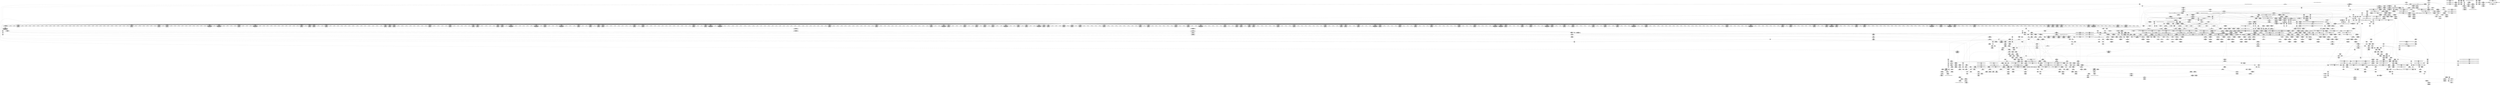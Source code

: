 digraph {
	CE0x46e89e0 [shape=record,shape=Mrecord,label="{CE0x46e89e0|i32_22|*Constant*|*SummSink*}"]
	CE0x469e6b0 [shape=record,shape=Mrecord,label="{CE0x469e6b0|selinux_inode_setotherxattr:tmp19|security/selinux/hooks.c,2915}"]
	CE0x46c7c30 [shape=record,shape=Mrecord,label="{CE0x46c7c30|i64*_getelementptr_inbounds_(_25_x_i64_,_25_x_i64_*___llvm_gcov_ctr237,_i64_0,_i64_22)|*Constant*|*SummSink*}"]
	CE0x47167b0 [shape=record,shape=Mrecord,label="{CE0x47167b0|12:_i32,_56:_i8*,_:_CRE_848,856_|*MultipleSource*|Function::inode_has_perm&Arg::inode::|*LoadInst*|security/selinux/hooks.c,1627|security/selinux/hooks.c,1611}"]
	CE0x47106b0 [shape=record,shape=Mrecord,label="{CE0x47106b0|12:_i32,_56:_i8*,_:_CRE_589,590_}"]
	CE0x4645ae0 [shape=record,shape=Mrecord,label="{CE0x4645ae0|selinux_inode_setotherxattr:tmp21|security/selinux/hooks.c,2917}"]
	CE0x4645d00 [shape=record,shape=Mrecord,label="{CE0x4645d00|i64_11|*Constant*|*SummSink*}"]
	CE0x4698a50 [shape=record,shape=Mrecord,label="{CE0x4698a50|inode_has_perm:tmp5|security/selinux/hooks.c,1609|*SummSink*}"]
	CE0x470e6a0 [shape=record,shape=Mrecord,label="{CE0x470e6a0|12:_i32,_56:_i8*,_:_CRE_562,563_}"]
	CE0x463edd0 [shape=record,shape=Mrecord,label="{CE0x463edd0|12:_i32,_56:_i8*,_:_CRE_142,143_}"]
	CE0x46e2770 [shape=record,shape=Mrecord,label="{CE0x46e2770|__validate_creds:cred|Function::__validate_creds&Arg::cred::|*SummSource*}"]
	CE0x46e9760 [shape=record,shape=Mrecord,label="{CE0x46e9760|COLLAPSED:_GCMRE___llvm_gcov_ctr155_internal_global_5_x_i64_zeroinitializer:_elem_0:default:}"]
	CE0x465a980 [shape=record,shape=Mrecord,label="{CE0x465a980|i8*_getelementptr_inbounds_(_45_x_i8_,_45_x_i8_*_.str12,_i32_0,_i32_0)|*Constant*}"]
	CE0x46c2890 [shape=record,shape=Mrecord,label="{CE0x46c2890|selinux_inode_setotherxattr:call14|security/selinux/hooks.c,2922}"]
	CE0x468c950 [shape=record,shape=Mrecord,label="{CE0x468c950|GLOBAL:capable|*Constant*|*SummSink*}"]
	CE0x469c8a0 [shape=record,shape=Mrecord,label="{CE0x469c8a0|i32_1|*Constant*|*SummSink*}"]
	CE0x468c0a0 [shape=record,shape=Mrecord,label="{CE0x468c0a0|__validate_creds:line|Function::__validate_creds&Arg::line::}"]
	CE0x46c7770 [shape=record,shape=Mrecord,label="{CE0x46c7770|i64*_getelementptr_inbounds_(_25_x_i64_,_25_x_i64_*___llvm_gcov_ctr237,_i64_0,_i64_22)|*Constant*}"]
	CE0x46e3a50 [shape=record,shape=Mrecord,label="{CE0x46e3a50|__validate_creds:tmp|*SummSink*}"]
	CE0x472cb80 [shape=record,shape=Mrecord,label="{CE0x472cb80|inode_has_perm:conv|security/selinux/hooks.c,1611|*SummSink*}"]
	CE0x4705200 [shape=record,shape=Mrecord,label="{CE0x4705200|12:_i32,_56:_i8*,_:_CRE_294,295_}"]
	CE0x4717d50 [shape=record,shape=Mrecord,label="{CE0x4717d50|12:_i32,_56:_i8*,_:_CRE_877,878_}"]
	CE0x471d720 [shape=record,shape=Mrecord,label="{CE0x471d720|12:_i32,_56:_i8*,_:_CRE_984,988_|*MultipleSource*|Function::inode_has_perm&Arg::inode::|*LoadInst*|security/selinux/hooks.c,1627|security/selinux/hooks.c,1611}"]
	CE0x468b500 [shape=record,shape=Mrecord,label="{CE0x468b500|inode_has_perm:if.end|*SummSource*}"]
	CE0x468c110 [shape=record,shape=Mrecord,label="{CE0x468c110|__validate_creds:line|Function::__validate_creds&Arg::line::|*SummSource*}"]
	CE0x46ec2c0 [shape=record,shape=Mrecord,label="{CE0x46ec2c0|dentry_has_perm:tmp|*SummSource*}"]
	CE0x47312e0 [shape=record,shape=Mrecord,label="{CE0x47312e0|inode_has_perm:tmp12|security/selinux/hooks.c,1612}"]
	CE0x62ca700 [shape=record,shape=Mrecord,label="{CE0x62ca700|selinux_inode_removexattr:tmp3|security/selinux/hooks.c,3055|*SummSink*}"]
	CE0x4710a40 [shape=record,shape=Mrecord,label="{CE0x4710a40|12:_i32,_56:_i8*,_:_CRE_592,593_}"]
	CE0x470f9a0 [shape=record,shape=Mrecord,label="{CE0x470f9a0|12:_i32,_56:_i8*,_:_CRE_578,579_}"]
	CE0x4666940 [shape=record,shape=Mrecord,label="{CE0x4666940|selinux_inode_setotherxattr:entry}"]
	CE0x470e440 [shape=record,shape=Mrecord,label="{CE0x470e440|12:_i32,_56:_i8*,_:_CRE_560,561_}"]
	CE0x4690e50 [shape=record,shape=Mrecord,label="{CE0x4690e50|get_current:bb|*SummSource*}"]
	CE0x46b3fc0 [shape=record,shape=Mrecord,label="{CE0x46b3fc0|104:_%struct.inode*,_:_CRE_157,158_}"]
	CE0x46b7ed0 [shape=record,shape=Mrecord,label="{CE0x46b7ed0|104:_%struct.inode*,_:_CRE_305,306_}"]
	CE0x46df0e0 [shape=record,shape=Mrecord,label="{CE0x46df0e0|104:_%struct.inode*,_:_CRE_203,204_}"]
	CE0x463a8a0 [shape=record,shape=Mrecord,label="{CE0x463a8a0|selinux_inode_removexattr:tmp|*SummSink*}"]
	CE0x46439d0 [shape=record,shape=Mrecord,label="{CE0x46439d0|selinux_inode_removexattr:retval.0|*SummSource*}"]
	CE0x46df470 [shape=record,shape=Mrecord,label="{CE0x46df470|104:_%struct.inode*,_:_CRE_206,207_}"]
	CE0x4719d60 [shape=record,shape=Mrecord,label="{CE0x4719d60|12:_i32,_56:_i8*,_:_CRE_904,905_}"]
	CE0x471a480 [shape=record,shape=Mrecord,label="{CE0x471a480|12:_i32,_56:_i8*,_:_CRE_910,911_}"]
	CE0x46e3080 [shape=record,shape=Mrecord,label="{CE0x46e3080|inode_has_perm:tmp|*SummSource*}"]
	CE0x46de3e0 [shape=record,shape=Mrecord,label="{CE0x46de3e0|104:_%struct.inode*,_:_CRE_191,192_}"]
	CE0x473e870 [shape=record,shape=Mrecord,label="{CE0x473e870|cred_sid:bb|*SummSink*}"]
	CE0x464d420 [shape=record,shape=Mrecord,label="{CE0x464d420|_ret_i32_%retval.0,_!dbg_!27762|security/selinux/hooks.c,2932}"]
	CE0x46df340 [shape=record,shape=Mrecord,label="{CE0x46df340|104:_%struct.inode*,_:_CRE_205,206_}"]
	CE0x47126c0 [shape=record,shape=Mrecord,label="{CE0x47126c0|12:_i32,_56:_i8*,_:_CRE_616,617_}"]
	CE0x466a890 [shape=record,shape=Mrecord,label="{CE0x466a890|i1_true|*Constant*|*SummSink*}"]
	CE0x47186d0 [shape=record,shape=Mrecord,label="{CE0x47186d0|12:_i32,_56:_i8*,_:_CRE_885,886_}"]
	CE0x464cbf0 [shape=record,shape=Mrecord,label="{CE0x464cbf0|i64_1|*Constant*}"]
	CE0x4652ad0 [shape=record,shape=Mrecord,label="{CE0x4652ad0|selinux_inode_removexattr:return|*SummSource*}"]
	CE0x4712cb0 [shape=record,shape=Mrecord,label="{CE0x4712cb0|12:_i32,_56:_i8*,_:_CRE_621,622_}"]
	CE0x4718930 [shape=record,shape=Mrecord,label="{CE0x4718930|12:_i32,_56:_i8*,_:_CRE_887,888_}"]
	CE0x4659020 [shape=record,shape=Mrecord,label="{CE0x4659020|selinux_inode_setotherxattr:if.then12}"]
	CE0x46f58c0 [shape=record,shape=Mrecord,label="{CE0x46f58c0|inode_has_perm:if.then|*SummSource*}"]
	CE0x46e77e0 [shape=record,shape=Mrecord,label="{CE0x46e77e0|i64*_getelementptr_inbounds_(_8_x_i64_,_8_x_i64_*___llvm_gcov_ctr154,_i64_0,_i64_0)|*Constant*}"]
	CE0x4718210 [shape=record,shape=Mrecord,label="{CE0x4718210|12:_i32,_56:_i8*,_:_CRE_881,882_}"]
	CE0x47119b0 [shape=record,shape=Mrecord,label="{CE0x47119b0|12:_i32,_56:_i8*,_:_CRE_605,606_}"]
	CE0x46de6b0 [shape=record,shape=Mrecord,label="{CE0x46de6b0|104:_%struct.inode*,_:_CRE_194,195_}"]
	CE0x470b650 [shape=record,shape=Mrecord,label="{CE0x470b650|12:_i32,_56:_i8*,_:_CRE_477,478_}"]
	CE0x46465b0 [shape=record,shape=Mrecord,label="{CE0x46465b0|selinux_inode_setotherxattr:if.end18}"]
	CE0x4640350 [shape=record,shape=Mrecord,label="{CE0x4640350|i64_2|*Constant*}"]
	CE0x4672a90 [shape=record,shape=Mrecord,label="{CE0x4672a90|selinux_inode_setotherxattr:tmp8|security/selinux/hooks.c,2915}"]
	CE0x471a6e0 [shape=record,shape=Mrecord,label="{CE0x471a6e0|12:_i32,_56:_i8*,_:_CRE_912,913_}"]
	CE0x4685750 [shape=record,shape=Mrecord,label="{CE0x4685750|selinux_inode_setotherxattr:do.end|*SummSource*}"]
	CE0x4710450 [shape=record,shape=Mrecord,label="{CE0x4710450|12:_i32,_56:_i8*,_:_CRE_587,588_}"]
	CE0x469cfb0 [shape=record,shape=Mrecord,label="{CE0x469cfb0|selinux_inode_setotherxattr:bb}"]
	CE0x473b9c0 [shape=record,shape=Mrecord,label="{CE0x473b9c0|inode_has_perm:tmp16|security/selinux/hooks.c,1615|*SummSink*}"]
	CE0x466c0f0 [shape=record,shape=Mrecord,label="{CE0x466c0f0|i64_13|*Constant*}"]
	CE0x470e310 [shape=record,shape=Mrecord,label="{CE0x470e310|12:_i32,_56:_i8*,_:_CRE_559,560_}"]
	CE0x46ed090 [shape=record,shape=Mrecord,label="{CE0x46ed090|dentry_has_perm:d_inode|security/selinux/hooks.c,1627|*SummSink*}"]
	CE0x471d2f0 [shape=record,shape=Mrecord,label="{CE0x471d2f0|12:_i32,_56:_i8*,_:_CRE_980,981_}"]
	CE0x466bed0 [shape=record,shape=Mrecord,label="{CE0x466bed0|i64_12|*Constant*|*SummSource*}"]
	CE0x4663eb0 [shape=record,shape=Mrecord,label="{CE0x4663eb0|selinux_inode_setotherxattr:name|Function::selinux_inode_setotherxattr&Arg::name::}"]
	CE0x4738b90 [shape=record,shape=Mrecord,label="{CE0x4738b90|__validate_creds:tmp3|include/linux/cred.h,173|*SummSink*}"]
	CE0x4635be0 [shape=record,shape=Mrecord,label="{CE0x4635be0|selinux_inode_removexattr:tmp4|security/selinux/hooks.c,3055|*SummSink*}"]
	CE0x4690b50 [shape=record,shape=Mrecord,label="{CE0x4690b50|selinux_inode_setotherxattr:tmp49|security/selinux/hooks.c,2932|*SummSink*}"]
	CE0x464d790 [shape=record,shape=Mrecord,label="{CE0x464d790|_ret_i32_%retval.0,_!dbg_!27762|security/selinux/hooks.c,2932|*SummSource*}"]
	CE0x46e02b0 [shape=record,shape=Mrecord,label="{CE0x46e02b0|104:_%struct.inode*,_:_CRE_218,219_}"]
	CE0x46b4290 [shape=record,shape=Mrecord,label="{CE0x46b4290|104:_%struct.inode*,_:_CRE_160,161_}"]
	CE0x463f420 [shape=record,shape=Mrecord,label="{CE0x463f420|selinux_inode_setotherxattr:call11|security/selinux/hooks.c,2920}"]
	CE0x4730d80 [shape=record,shape=Mrecord,label="{CE0x4730d80|inode_has_perm:tmp11|security/selinux/hooks.c,1612|*SummSink*}"]
	CE0x471a5b0 [shape=record,shape=Mrecord,label="{CE0x471a5b0|12:_i32,_56:_i8*,_:_CRE_911,912_}"]
	CE0x473ab80 [shape=record,shape=Mrecord,label="{CE0x473ab80|GLOBAL:__invalid_creds|*Constant*}"]
	"CONST[source:2(external),value:2(dynamic)][purpose:{subject}][SrcIdx:13]"
	CE0x4685a50 [shape=record,shape=Mrecord,label="{CE0x4685a50|selinux_inode_setotherxattr:if.end17|*SummSource*}"]
	CE0x4666600 [shape=record,shape=Mrecord,label="{CE0x4666600|GLOBAL:selinux_inode_setotherxattr|*Constant*|*SummSource*}"]
	CE0x47371a0 [shape=record,shape=Mrecord,label="{CE0x47371a0|inode_has_perm:call4|security/selinux/hooks.c,1617|*SummSink*}"]
	CE0x4738010 [shape=record,shape=Mrecord,label="{CE0x4738010|__validate_creds:tmp2|include/linux/cred.h,173|*SummSource*}"]
	CE0x4711750 [shape=record,shape=Mrecord,label="{CE0x4711750|12:_i32,_56:_i8*,_:_CRE_603,604_}"]
	CE0x4701800 [shape=record,shape=Mrecord,label="{CE0x4701800|12:_i32,_56:_i8*,_:_CRE_245,246_}"]
	CE0x4693030 [shape=record,shape=Mrecord,label="{CE0x4693030|12:_i32,_56:_i8*,_:_CRE_384,388_|*MultipleSource*|Function::inode_has_perm&Arg::inode::|*LoadInst*|security/selinux/hooks.c,1627|security/selinux/hooks.c,1611}"]
	CE0x4736830 [shape=record,shape=Mrecord,label="{CE0x4736830|inode_has_perm:sclass|security/selinux/hooks.c,1617|*SummSink*}"]
	CE0x4704d40 [shape=record,shape=Mrecord,label="{CE0x4704d40|12:_i32,_56:_i8*,_:_CRE_290,291_}"]
	CE0x46c69d0 [shape=record,shape=Mrecord,label="{CE0x46c69d0|selinux_inode_setotherxattr:tmp42|*SummSource*}"]
	CE0x46df6d0 [shape=record,shape=Mrecord,label="{CE0x46df6d0|104:_%struct.inode*,_:_CRE_208,209_}"]
	CE0x4705920 [shape=record,shape=Mrecord,label="{CE0x4705920|12:_i32,_56:_i8*,_:_CRE_300,301_}"]
	CE0x46e3ae0 [shape=record,shape=Mrecord,label="{CE0x46e3ae0|i64_1|*Constant*}"]
	CE0x4719b00 [shape=record,shape=Mrecord,label="{CE0x4719b00|12:_i32,_56:_i8*,_:_CRE_902,903_}"]
	CE0x4691490 [shape=record,shape=Mrecord,label="{CE0x4691490|dentry_has_perm:bb}"]
	CE0x46eaa70 [shape=record,shape=Mrecord,label="{CE0x46eaa70|COLLAPSED:_CMRE:_elem_0:default:}"]
	CE0x46c5d60 [shape=record,shape=Mrecord,label="{CE0x46c5d60|selinux_inode_setotherxattr:tmp41|security/selinux/hooks.c,2925|*SummSource*}"]
	CE0x46ebd60 [shape=record,shape=Mrecord,label="{CE0x46ebd60|get_current:tmp2|*SummSink*}"]
	CE0x470bbe0 [shape=record,shape=Mrecord,label="{CE0x470bbe0|12:_i32,_56:_i8*,_:_CRE_482,483_}"]
	CE0x4711d40 [shape=record,shape=Mrecord,label="{CE0x4711d40|12:_i32,_56:_i8*,_:_CRE_608,609_}"]
	CE0x47360d0 [shape=record,shape=Mrecord,label="{CE0x47360d0|avc_has_perm:requested|Function::avc_has_perm&Arg::requested::|*SummSource*}"]
	CE0x46e9900 [shape=record,shape=Mrecord,label="{CE0x46e9900|12:_i32,_56:_i8*,_:_CRE_24,32_|*MultipleSource*|Function::inode_has_perm&Arg::inode::|*LoadInst*|security/selinux/hooks.c,1627|security/selinux/hooks.c,1611}"]
	CE0x4711c10 [shape=record,shape=Mrecord,label="{CE0x4711c10|12:_i32,_56:_i8*,_:_CRE_607,608_}"]
	CE0x471c490 [shape=record,shape=Mrecord,label="{CE0x471c490|12:_i32,_56:_i8*,_:_CRE_944,952_|*MultipleSource*|Function::inode_has_perm&Arg::inode::|*LoadInst*|security/selinux/hooks.c,1627|security/selinux/hooks.c,1611}"]
	CE0x473d9a0 [shape=record,shape=Mrecord,label="{CE0x473d9a0|__validate_creds:tmp9|include/linux/cred.h,175|*SummSource*}"]
	CE0x469bdb0 [shape=record,shape=Mrecord,label="{CE0x469bdb0|i64_4|*Constant*}"]
	CE0x46ec700 [shape=record,shape=Mrecord,label="{CE0x46ec700|%struct.task_struct*_(%struct.task_struct**)*_asm_movq_%gs:$_1:P_,$0_,_r,im,_dirflag_,_fpsr_,_flags_|*SummSource*}"]
	CE0x471b520 [shape=record,shape=Mrecord,label="{CE0x471b520|12:_i32,_56:_i8*,_:_CRE_924,925_}"]
	CE0x46e67b0 [shape=record,shape=Mrecord,label="{CE0x46e67b0|i32_4|*Constant*|*SummSource*}"]
	CE0x46cc010 [shape=record,shape=Mrecord,label="{CE0x46cc010|dentry_has_perm:av|Function::dentry_has_perm&Arg::av::}"]
	CE0x4686900 [shape=record,shape=Mrecord,label="{CE0x4686900|selinux_inode_setotherxattr:tmp1}"]
	CE0x46e3670 [shape=record,shape=Mrecord,label="{CE0x46e3670|inode_has_perm:tmp1|*SummSource*}"]
	CE0x466f740 [shape=record,shape=Mrecord,label="{CE0x466f740|selinux_inode_setotherxattr:tobool|security/selinux/hooks.c,2915}"]
	CE0x465bf90 [shape=record,shape=Mrecord,label="{CE0x465bf90|GLOBAL:__llvm_gcov_ctr237|Global_var:__llvm_gcov_ctr237|*SummSource*}"]
	CE0x4711290 [shape=record,shape=Mrecord,label="{CE0x4711290|12:_i32,_56:_i8*,_:_CRE_599,600_}"]
	CE0x471d3f0 [shape=record,shape=Mrecord,label="{CE0x471d3f0|12:_i32,_56:_i8*,_:_CRE_981,982_}"]
	CE0x469c160 [shape=record,shape=Mrecord,label="{CE0x469c160|selinux_inode_setotherxattr:tmp9|security/selinux/hooks.c,2915|*SummSink*}"]
	CE0x46c6db0 [shape=record,shape=Mrecord,label="{CE0x46c6db0|i64*_getelementptr_inbounds_(_25_x_i64_,_25_x_i64_*___llvm_gcov_ctr237,_i64_0,_i64_21)|*Constant*|*SummSink*}"]
	CE0x471ce00 [shape=record,shape=Mrecord,label="{CE0x471ce00|12:_i32,_56:_i8*,_:_CRE_977,978_}"]
	CE0x4722280 [shape=record,shape=Mrecord,label="{CE0x4722280|GLOBAL:cred_sid|*Constant*|*SummSource*}"]
	CE0x4658d80 [shape=record,shape=Mrecord,label="{CE0x4658d80|0:_i8,_8:_%struct.dentry*,_24:_%struct.selinux_audit_data*,_:_SCMRE_0,1_|*MultipleSource*|security/selinux/hooks.c, 1628|security/selinux/hooks.c,1630}"]
	CE0x46cb390 [shape=record,shape=Mrecord,label="{CE0x46cb390|dentry_has_perm:cred|Function::dentry_has_perm&Arg::cred::|*SummSink*}"]
	CE0x46988e0 [shape=record,shape=Mrecord,label="{CE0x46988e0|inode_has_perm:tmp5|security/selinux/hooks.c,1609|*SummSource*}"]
	CE0x46c7e90 [shape=record,shape=Mrecord,label="{CE0x46c7e90|selinux_inode_setotherxattr:tmp45|security/selinux/hooks.c,2927}"]
	CE0x46ce600 [shape=record,shape=Mrecord,label="{CE0x46ce600|cred_sid:tmp6|security/selinux/hooks.c,197|*SummSink*}"]
	CE0x4711e70 [shape=record,shape=Mrecord,label="{CE0x4711e70|12:_i32,_56:_i8*,_:_CRE_609,610_}"]
	CE0x47005e0 [shape=record,shape=Mrecord,label="{CE0x47005e0|12:_i32,_56:_i8*,_:_CRE_207,208_}"]
	CE0x468efb0 [shape=record,shape=Mrecord,label="{CE0x468efb0|dentry_has_perm:av|Function::dentry_has_perm&Arg::av::|*SummSink*}"]
	CE0x469b9e0 [shape=record,shape=Mrecord,label="{CE0x469b9e0|i64_5|*Constant*}"]
	CE0x4702280 [shape=record,shape=Mrecord,label="{CE0x4702280|12:_i32,_56:_i8*,_:_CRE_254,255_}"]
	CE0x469d650 [shape=record,shape=Mrecord,label="{CE0x469d650|selinux_inode_setotherxattr:do.body|*SummSink*}"]
	CE0x472ce20 [shape=record,shape=Mrecord,label="{CE0x472ce20|i64_0|*Constant*}"]
	CE0x4644150 [shape=record,shape=Mrecord,label="{CE0x4644150|_call_void_mcount()_#3|*SummSource*}"]
	CE0x47241c0 [shape=record,shape=Mrecord,label="{CE0x47241c0|inode_has_perm:tmp17|security/selinux/hooks.c,1617}"]
	CE0x46cbd10 [shape=record,shape=Mrecord,label="{CE0x46cbd10|i32_32|*Constant*|*SummSink*}"]
	CE0x4724a10 [shape=record,shape=Mrecord,label="{CE0x4724a10|avc_has_perm:auditdata|Function::avc_has_perm&Arg::auditdata::}"]
	CE0x4718340 [shape=record,shape=Mrecord,label="{CE0x4718340|12:_i32,_56:_i8*,_:_CRE_882,883_}"]
	CE0x4687df0 [shape=record,shape=Mrecord,label="{CE0x4687df0|i64*_getelementptr_inbounds_(_2_x_i64_,_2_x_i64_*___llvm_gcov_ctr153,_i64_0,_i64_1)|*Constant*|*SummSink*}"]
	CE0x4649750 [shape=record,shape=Mrecord,label="{CE0x4649750|selinux_inode_setotherxattr:if.end16}"]
	CE0x46c6e90 [shape=record,shape=Mrecord,label="{CE0x46c6e90|selinux_inode_setotherxattr:tmp43}"]
	CE0x4700250 [shape=record,shape=Mrecord,label="{CE0x4700250|12:_i32,_56:_i8*,_:_CRE_204,205_}"]
	CE0x4738ca0 [shape=record,shape=Mrecord,label="{CE0x4738ca0|__validate_creds:tmp4|include/linux/cred.h,173}"]
	CE0x4648240 [shape=record,shape=Mrecord,label="{CE0x4648240|dentry_has_perm:d_inode|security/selinux/hooks.c,1627}"]
	CE0x46e2b90 [shape=record,shape=Mrecord,label="{CE0x46e2b90|GLOBAL:creds_are_invalid|*Constant*|*SummSink*}"]
	CE0x465a7f0 [shape=record,shape=Mrecord,label="{CE0x465a7f0|i32_2915|*Constant*|*SummSink*}"]
	CE0x465e010 [shape=record,shape=Mrecord,label="{CE0x465e010|selinux_inode_setotherxattr:tmp5|security/selinux/hooks.c,2915|*SummSource*}"]
	CE0x47113c0 [shape=record,shape=Mrecord,label="{CE0x47113c0|12:_i32,_56:_i8*,_:_CRE_600,601_}"]
	CE0x4675290 [shape=record,shape=Mrecord,label="{CE0x4675290|selinux_inode_removexattr:tmp1|*SummSink*}"]
	CE0x46e1da0 [shape=record,shape=Mrecord,label="{CE0x46e1da0|i64*_getelementptr_inbounds_(_8_x_i64_,_8_x_i64_*___llvm_gcov_ctr154,_i64_0,_i64_1)|*Constant*}"]
	CE0x4671ea0 [shape=record,shape=Mrecord,label="{CE0x4671ea0|get_current:tmp3|*SummSource*}"]
	CE0x46c01e0 [shape=record,shape=Mrecord,label="{CE0x46c01e0|i64*_getelementptr_inbounds_(_25_x_i64_,_25_x_i64_*___llvm_gcov_ctr237,_i64_0,_i64_16)|*Constant*|*SummSource*}"]
	CE0x4736c40 [shape=record,shape=Mrecord,label="{CE0x4736c40|inode_has_perm:tmp18|security/selinux/hooks.c,1617|*SummSink*}"]
	CE0x464e340 [shape=record,shape=Mrecord,label="{CE0x464e340|selinux_inode_removexattr:tmp7|security/selinux/hooks.c,3056}"]
	CE0x468d1e0 [shape=record,shape=Mrecord,label="{CE0x468d1e0|selinux_inode_setotherxattr:tmp29|security/selinux/hooks.c,2920}"]
	CE0x46f8500 [shape=record,shape=Mrecord,label="{CE0x46f8500|__validate_creds:lnot1|include/linux/cred.h,173|*SummSink*}"]
	CE0x4655660 [shape=record,shape=Mrecord,label="{CE0x4655660|dentry_has_perm:call|security/selinux/hooks.c,1632|*SummSink*}"]
	CE0x46dcae0 [shape=record,shape=Mrecord,label="{CE0x46dcae0|104:_%struct.inode*,_:_CRE_96,104_|*MultipleSource*|Function::selinux_inode_setotherxattr&Arg::dentry::|Function::selinux_inode_removexattr&Arg::dentry::|Function::dentry_has_perm&Arg::dentry::|security/selinux/hooks.c,1627}"]
	CE0x470f610 [shape=record,shape=Mrecord,label="{CE0x470f610|12:_i32,_56:_i8*,_:_CRE_575,576_}"]
	CE0x468f9a0 [shape=record,shape=Mrecord,label="{CE0x468f9a0|selinux_inode_setotherxattr:retval.0|*SummSource*}"]
	CE0x46ca4e0 [shape=record,shape=Mrecord,label="{CE0x46ca4e0|selinux_inode_setotherxattr:call19|security/selinux/hooks.c,2931}"]
	CE0x466cbe0 [shape=record,shape=Mrecord,label="{CE0x466cbe0|104:_%struct.inode*,_:_CRE_24,40_|*MultipleSource*|Function::selinux_inode_setotherxattr&Arg::dentry::|Function::selinux_inode_removexattr&Arg::dentry::|Function::dentry_has_perm&Arg::dentry::|security/selinux/hooks.c,1627}"]
	CE0x47004b0 [shape=record,shape=Mrecord,label="{CE0x47004b0|12:_i32,_56:_i8*,_:_CRE_206,207_}"]
	CE0x463ebd0 [shape=record,shape=Mrecord,label="{CE0x463ebd0|12:_i32,_56:_i8*,_:_CRE_140,141_}"]
	CE0x4718470 [shape=record,shape=Mrecord,label="{CE0x4718470|12:_i32,_56:_i8*,_:_CRE_883,884_}"]
	CE0x46972b0 [shape=record,shape=Mrecord,label="{CE0x46972b0|i64*_getelementptr_inbounds_(_8_x_i64_,_8_x_i64_*___llvm_gcov_ctr154,_i64_0,_i64_1)|*Constant*|*SummSink*}"]
	CE0x46ffb30 [shape=record,shape=Mrecord,label="{CE0x46ffb30|12:_i32,_56:_i8*,_:_CRE_198,199_}"]
	CE0x4673b10 [shape=record,shape=Mrecord,label="{CE0x4673b10|selinux_inode_setotherxattr:tmp12|security/selinux/hooks.c,2915|*SummSource*}"]
	CE0x468dde0 [shape=record,shape=Mrecord,label="{CE0x468dde0|selinux_inode_setotherxattr:tmp30|security/selinux/hooks.c,2920}"]
	CE0x4713d30 [shape=record,shape=Mrecord,label="{CE0x4713d30|12:_i32,_56:_i8*,_:_CRE_680,684_|*MultipleSource*|Function::inode_has_perm&Arg::inode::|*LoadInst*|security/selinux/hooks.c,1627|security/selinux/hooks.c,1611}"]
	CE0x46ea700 [shape=record,shape=Mrecord,label="{CE0x46ea700|inode_has_perm:tmp2|*SummSink*}"]
	CE0x46464c0 [shape=record,shape=Mrecord,label="{CE0x46464c0|selinux_inode_setotherxattr:if.end|*SummSource*}"]
	CE0x47037e0 [shape=record,shape=Mrecord,label="{CE0x47037e0|12:_i32,_56:_i8*,_:_CRE_272,273_}"]
	CE0x4703ca0 [shape=record,shape=Mrecord,label="{CE0x4703ca0|12:_i32,_56:_i8*,_:_CRE_276,277_}"]
	CE0x46ffa00 [shape=record,shape=Mrecord,label="{CE0x46ffa00|12:_i32,_56:_i8*,_:_CRE_197,198_}"]
	CE0x465a650 [shape=record,shape=Mrecord,label="{CE0x465a650|i32_2915|*Constant*}"]
	CE0x46b6950 [shape=record,shape=Mrecord,label="{CE0x46b6950|104:_%struct.inode*,_:_CRE_248,256_|*MultipleSource*|Function::selinux_inode_setotherxattr&Arg::dentry::|Function::selinux_inode_removexattr&Arg::dentry::|Function::dentry_has_perm&Arg::dentry::|security/selinux/hooks.c,1627}"]
	CE0x46555f0 [shape=record,shape=Mrecord,label="{CE0x46555f0|dentry_has_perm:call|security/selinux/hooks.c,1632|*SummSource*}"]
	CE0x464eb60 [shape=record,shape=Mrecord,label="{CE0x464eb60|selinux_inode_setotherxattr:entry|*SummSource*}"]
	CE0x46c39c0 [shape=record,shape=Mrecord,label="{CE0x46c39c0|selinux_inode_setotherxattr:tmp36|security/selinux/hooks.c,2922}"]
	"CONST[source:0(mediator),value:2(dynamic)][purpose:{object}][SnkIdx:1]"
	CE0x4705a50 [shape=record,shape=Mrecord,label="{CE0x4705a50|12:_i32,_56:_i8*,_:_CRE_301,302_}"]
	CE0x465e120 [shape=record,shape=Mrecord,label="{CE0x465e120|selinux_inode_setotherxattr:tmp6|security/selinux/hooks.c,2915}"]
	CE0x46952b0 [shape=record,shape=Mrecord,label="{CE0x46952b0|inode_has_perm:tmp3|*SummSink*}"]
	CE0x471bea0 [shape=record,shape=Mrecord,label="{CE0x471bea0|12:_i32,_56:_i8*,_:_CRE_932,933_}"]
	CE0x4694a10 [shape=record,shape=Mrecord,label="{CE0x4694a10|inode_has_perm:tmp4|security/selinux/hooks.c,1609|*SummSink*}"]
	CE0x4650410 [shape=record,shape=Mrecord,label="{CE0x4650410|i8_10|*Constant*}"]
	CE0x4646090 [shape=record,shape=Mrecord,label="{CE0x4646090|dentry_has_perm:tmp3}"]
	CE0x472bd50 [shape=record,shape=Mrecord,label="{CE0x472bd50|inode_has_perm:lnot1|security/selinux/hooks.c,1611}"]
	CE0x46f9680 [shape=record,shape=Mrecord,label="{CE0x46f9680|cred_sid:tmp}"]
	CE0x471e920 [shape=record,shape=Mrecord,label="{CE0x471e920|i64*_getelementptr_inbounds_(_8_x_i64_,_8_x_i64_*___llvm_gcov_ctr154,_i64_0,_i64_6)|*Constant*|*SummSource*}"]
	CE0x465f9e0 [shape=record,shape=Mrecord,label="{CE0x465f9e0|GLOBAL:__llvm_gcov_ctr241|Global_var:__llvm_gcov_ctr241}"]
	CE0x463e6e0 [shape=record,shape=Mrecord,label="{CE0x463e6e0|12:_i32,_56:_i8*,_:_CRE_137,138_}"]
	CE0x468b090 [shape=record,shape=Mrecord,label="{CE0x468b090|_ret_i32_%retval.0,_!dbg_!27739|security/selinux/hooks.c,1618}"]
	CE0x4670840 [shape=record,shape=Mrecord,label="{CE0x4670840|selinux_inode_setotherxattr:if.then12|*SummSink*}"]
	CE0x471bfd0 [shape=record,shape=Mrecord,label="{CE0x471bfd0|12:_i32,_56:_i8*,_:_CRE_933,934_}"]
	CE0x465b0b0 [shape=record,shape=Mrecord,label="{CE0x465b0b0|selinux_inode_setotherxattr:dentry|Function::selinux_inode_setotherxattr&Arg::dentry::|*SummSink*}"]
	CE0x464f050 [shape=record,shape=Mrecord,label="{CE0x464f050|selinux_inode_removexattr:dentry|Function::selinux_inode_removexattr&Arg::dentry::|*SummSink*}"]
	CE0x47100c0 [shape=record,shape=Mrecord,label="{CE0x47100c0|12:_i32,_56:_i8*,_:_CRE_584,585_}"]
	CE0x46c9500 [shape=record,shape=Mrecord,label="{CE0x46c9500|i64*_getelementptr_inbounds_(_25_x_i64_,_25_x_i64_*___llvm_gcov_ctr237,_i64_0,_i64_23)|*Constant*|*SummSink*}"]
	CE0x47044f0 [shape=record,shape=Mrecord,label="{CE0x47044f0|12:_i32,_56:_i8*,_:_CRE_283,284_}"]
	CE0x471a940 [shape=record,shape=Mrecord,label="{CE0x471a940|12:_i32,_56:_i8*,_:_CRE_914,915_}"]
	CE0x46fe960 [shape=record,shape=Mrecord,label="{CE0x46fe960|12:_i32,_56:_i8*,_:_CRE_183,184_}"]
	CE0x4691ff0 [shape=record,shape=Mrecord,label="{CE0x4691ff0|12:_i32,_56:_i8*,_:_CRE_311,312_}"]
	CE0x472c910 [shape=record,shape=Mrecord,label="{CE0x472c910|inode_has_perm:lnot.ext|security/selinux/hooks.c,1611|*SummSink*}"]
	CE0x470e0e0 [shape=record,shape=Mrecord,label="{CE0x470e0e0|12:_i32,_56:_i8*,_:_CRE_557,558_}"]
	CE0x472fd30 [shape=record,shape=Mrecord,label="{CE0x472fd30|inode_has_perm:tmp10|security/selinux/hooks.c,1611}"]
	CE0x465b8a0 [shape=record,shape=Mrecord,label="{CE0x465b8a0|i64_3|*Constant*|*SummSink*}"]
	CE0x4701700 [shape=record,shape=Mrecord,label="{CE0x4701700|12:_i32,_56:_i8*,_:_CRE_244,245_}"]
	CE0x466f0f0 [shape=record,shape=Mrecord,label="{CE0x466f0f0|selinux_inode_setotherxattr:call|security/selinux/hooks.c,2915|*SummSource*}"]
	CE0x472c110 [shape=record,shape=Mrecord,label="{CE0x472c110|inode_has_perm:lnot1|security/selinux/hooks.c,1611|*SummSource*}"]
	CE0x46424e0 [shape=record,shape=Mrecord,label="{CE0x46424e0|selinux_inode_removexattr:tmp8|security/selinux/hooks.c,3060|*SummSource*}"]
	CE0x468f830 [shape=record,shape=Mrecord,label="{CE0x468f830|i32_-1|*Constant*|*SummSink*}"]
	CE0x4739d30 [shape=record,shape=Mrecord,label="{CE0x4739d30|i64*_getelementptr_inbounds_(_5_x_i64_,_5_x_i64_*___llvm_gcov_ctr155,_i64_0,_i64_3)|*Constant*|*SummSink*}"]
	CE0x4693ad0 [shape=record,shape=Mrecord,label="{CE0x4693ad0|12:_i32,_56:_i8*,_:_CRE_424,432_|*MultipleSource*|Function::inode_has_perm&Arg::inode::|*LoadInst*|security/selinux/hooks.c,1627|security/selinux/hooks.c,1611}"]
	CE0x4683ef0 [shape=record,shape=Mrecord,label="{CE0x4683ef0|selinux_inode_setotherxattr:if.end|*SummSink*}"]
	CE0x4710dd0 [shape=record,shape=Mrecord,label="{CE0x4710dd0|12:_i32,_56:_i8*,_:_CRE_595,596_}"]
	CE0x471d980 [shape=record,shape=Mrecord,label="{CE0x471d980|12:_i32,_56:_i8*,_:_CRE_992,1000_|*MultipleSource*|Function::inode_has_perm&Arg::inode::|*LoadInst*|security/selinux/hooks.c,1627|security/selinux/hooks.c,1611}"]
	CE0x46be490 [shape=record,shape=Mrecord,label="{CE0x46be490|dentry_has_perm:type|security/selinux/hooks.c,1630}"]
	CE0x46cad40 [shape=record,shape=Mrecord,label="{CE0x46cad40|GLOBAL:dentry_has_perm|*Constant*|*SummSource*}"]
	CE0x4683110 [shape=record,shape=Mrecord,label="{CE0x4683110|selinux_inode_setotherxattr:return}"]
	CE0x4724f10 [shape=record,shape=Mrecord,label="{CE0x4724f10|_ret_i32_%retval.0,_!dbg_!27728|security/selinux/avc.c,775|*SummSink*}"]
	CE0x46e92f0 [shape=record,shape=Mrecord,label="{CE0x46e92f0|12:_i32,_56:_i8*,_:_CRE_112,120_|*MultipleSource*|Function::inode_has_perm&Arg::inode::|*LoadInst*|security/selinux/hooks.c,1627|security/selinux/hooks.c,1611}"]
	CE0x46c1e60 [shape=record,shape=Mrecord,label="{CE0x46c1e60|selinux_inode_setotherxattr:tmp35|security/selinux/hooks.c,2922}"]
	CE0x46dfcc0 [shape=record,shape=Mrecord,label="{CE0x46dfcc0|104:_%struct.inode*,_:_CRE_213,214_}"]
	CE0x46c9570 [shape=record,shape=Mrecord,label="{CE0x46c9570|selinux_inode_setotherxattr:tmp46|security/selinux/hooks.c,2931|*SummSink*}"]
	CE0x47036b0 [shape=record,shape=Mrecord,label="{CE0x47036b0|12:_i32,_56:_i8*,_:_CRE_271,272_}"]
	CE0x46c47b0 [shape=record,shape=Mrecord,label="{CE0x46c47b0|selinux_inode_setotherxattr:tmp38|security/selinux/hooks.c,2922|*SummSink*}"]
	CE0x4736db0 [shape=record,shape=Mrecord,label="{CE0x4736db0|inode_has_perm:call4|security/selinux/hooks.c,1617}"]
	CE0x464a340 [shape=record,shape=Mrecord,label="{CE0x464a340|selinux_inode_setotherxattr:if.then|*SummSource*}"]
	CE0x471c360 [shape=record,shape=Mrecord,label="{CE0x471c360|12:_i32,_56:_i8*,_:_CRE_936,944_|*MultipleSource*|Function::inode_has_perm&Arg::inode::|*LoadInst*|security/selinux/hooks.c,1627|security/selinux/hooks.c,1611}"]
	CE0x4675220 [shape=record,shape=Mrecord,label="{CE0x4675220|i64_1|*Constant*|*SummSink*}"]
	CE0x46f57e0 [shape=record,shape=Mrecord,label="{CE0x46f57e0|inode_has_perm:if.then}"]
	CE0x4654d00 [shape=record,shape=Mrecord,label="{CE0x4654d00|get_current:entry|*SummSink*}"]
	CE0x4703910 [shape=record,shape=Mrecord,label="{CE0x4703910|12:_i32,_56:_i8*,_:_CRE_273,274_}"]
	CE0x46ff7a0 [shape=record,shape=Mrecord,label="{CE0x46ff7a0|12:_i32,_56:_i8*,_:_CRE_195,196_}"]
	CE0x4702e60 [shape=record,shape=Mrecord,label="{CE0x4702e60|12:_i32,_56:_i8*,_:_CRE_264,265_}"]
	CE0x46731a0 [shape=record,shape=Mrecord,label="{CE0x46731a0|selinux_inode_setotherxattr:tmp10|security/selinux/hooks.c,2915|*SummSink*}"]
	CE0x4718800 [shape=record,shape=Mrecord,label="{CE0x4718800|12:_i32,_56:_i8*,_:_CRE_886,887_}"]
	CE0x46fcb30 [shape=record,shape=Mrecord,label="{CE0x46fcb30|12:_i32,_56:_i8*,_:_CRE_161,162_}"]
	CE0x471b3f0 [shape=record,shape=Mrecord,label="{CE0x471b3f0|12:_i32,_56:_i8*,_:_CRE_923,924_}"]
	CE0x46735b0 [shape=record,shape=Mrecord,label="{CE0x46735b0|selinux_inode_setotherxattr:tmp11|security/selinux/hooks.c,2915|*SummSource*}"]
	CE0x4645730 [shape=record,shape=Mrecord,label="{CE0x4645730|i64_10|*Constant*}"]
	CE0x46b5370 [shape=record,shape=Mrecord,label="{CE0x46b5370|104:_%struct.inode*,_:_CRE_178,179_}"]
	CE0x46ddf30 [shape=record,shape=Mrecord,label="{CE0x46ddf30|104:_%struct.inode*,_:_CRE_186,187_}"]
	CE0x47246f0 [shape=record,shape=Mrecord,label="{CE0x47246f0|avc_has_perm:requested|Function::avc_has_perm&Arg::requested::}"]
	CE0x4705590 [shape=record,shape=Mrecord,label="{CE0x4705590|12:_i32,_56:_i8*,_:_CRE_297,298_}"]
	CE0x4717630 [shape=record,shape=Mrecord,label="{CE0x4717630|12:_i32,_56:_i8*,_:_CRE_871,872_}"]
	CE0x469d240 [shape=record,shape=Mrecord,label="{CE0x469d240|GLOBAL:current_task|Global_var:current_task|*SummSink*}"]
	CE0x4674910 [shape=record,shape=Mrecord,label="{CE0x4674910|i8_1|*Constant*|*SummSource*}"]
	CE0x46c8fa0 [shape=record,shape=Mrecord,label="{CE0x46c8fa0|i64*_getelementptr_inbounds_(_25_x_i64_,_25_x_i64_*___llvm_gcov_ctr237,_i64_0,_i64_23)|*Constant*}"]
	CE0x46e52c0 [shape=record,shape=Mrecord,label="{CE0x46e52c0|cred_sid:tmp2|*SummSink*}"]
	"CONST[source:2(external),value:0(static)][purpose:{operation}][SrcIdx:6]"
	CE0x4670af0 [shape=record,shape=Mrecord,label="{CE0x4670af0|selinux_inode_setotherxattr:if.end13}"]
	CE0x46b4b00 [shape=record,shape=Mrecord,label="{CE0x46b4b00|104:_%struct.inode*,_:_CRE_169,170_}"]
	CE0x471d240 [shape=record,shape=Mrecord,label="{CE0x471d240|12:_i32,_56:_i8*,_:_CRE_979,980_}"]
	CE0x473e9a0 [shape=record,shape=Mrecord,label="{CE0x473e9a0|i64*_getelementptr_inbounds_(_2_x_i64_,_2_x_i64_*___llvm_gcov_ctr131,_i64_0,_i64_0)|*Constant*}"]
	CE0x46b3a20 [shape=record,shape=Mrecord,label="{CE0x46b3a20|104:_%struct.inode*,_:_CRE_151,152_}"]
	CE0x4722990 [shape=record,shape=Mrecord,label="{CE0x4722990|cred_sid:cred|Function::cred_sid&Arg::cred::|*SummSource*}"]
	CE0x4682b00 [shape=record,shape=Mrecord,label="{CE0x4682b00|inode_has_perm:bb|*SummSource*}"]
	CE0x4645960 [shape=record,shape=Mrecord,label="{CE0x4645960|i64_10|*Constant*|*SummSink*}"]
	CE0x4726550 [shape=record,shape=Mrecord,label="{CE0x4726550|inode_has_perm:tmp20|security/selinux/hooks.c,1618|*SummSink*}"]
	CE0x46ded50 [shape=record,shape=Mrecord,label="{CE0x46ded50|104:_%struct.inode*,_:_CRE_200,201_}"]
	CE0x4714e90 [shape=record,shape=Mrecord,label="{CE0x4714e90|12:_i32,_56:_i8*,_:_CRE_744,752_|*MultipleSource*|Function::inode_has_perm&Arg::inode::|*LoadInst*|security/selinux/hooks.c,1627|security/selinux/hooks.c,1611}"]
	CE0x4645ea0 [shape=record,shape=Mrecord,label="{CE0x4645ea0|selinux_inode_setotherxattr:tmp20|security/selinux/hooks.c,2917|*SummSource*}"]
	CE0x4695210 [shape=record,shape=Mrecord,label="{CE0x4695210|inode_has_perm:tmp3|*SummSource*}"]
	CE0x4692120 [shape=record,shape=Mrecord,label="{CE0x4692120|12:_i32,_56:_i8*,_:_CRE_312,320_|*MultipleSource*|Function::inode_has_perm&Arg::inode::|*LoadInst*|security/selinux/hooks.c,1627|security/selinux/hooks.c,1611}"]
	CE0x464ef10 [shape=record,shape=Mrecord,label="{CE0x464ef10|selinux_inode_removexattr:dentry|Function::selinux_inode_removexattr&Arg::dentry::|*SummSource*}"]
	CE0x4647d30 [shape=record,shape=Mrecord,label="{CE0x4647d30|__validate_creds:lnot.ext|include/linux/cred.h,173|*SummSource*}"]
	CE0x46927b0 [shape=record,shape=Mrecord,label="{CE0x46927b0|12:_i32,_56:_i8*,_:_CRE_344,352_|*MultipleSource*|Function::inode_has_perm&Arg::inode::|*LoadInst*|security/selinux/hooks.c,1627|security/selinux/hooks.c,1611}"]
	CE0x4727b20 [shape=record,shape=Mrecord,label="{CE0x4727b20|__validate_creds:if.end|*SummSink*}"]
	CE0x46ea940 [shape=record,shape=Mrecord,label="{CE0x46ea940|GLOBAL:creds_are_invalid|*Constant*|*SummSource*}"]
	CE0x46c2ff0 [shape=record,shape=Mrecord,label="{CE0x46c2ff0|i32_21|*Constant*|*SummSource*}"]
	CE0x46598f0 [shape=record,shape=Mrecord,label="{CE0x46598f0|_call_void_mcount()_#3|*SummSource*}"]
	CE0x4710ca0 [shape=record,shape=Mrecord,label="{CE0x4710ca0|12:_i32,_56:_i8*,_:_CRE_594,595_}"]
	CE0x4641290 [shape=record,shape=Mrecord,label="{CE0x4641290|selinux_inode_setotherxattr:tmp15|security/selinux/hooks.c,2915|*SummSink*}"]
	CE0x46f7f90 [shape=record,shape=Mrecord,label="{CE0x46f7f90|inode_has_perm:i_flags|security/selinux/hooks.c,1611|*SummSink*}"]
	CE0x4726a60 [shape=record,shape=Mrecord,label="{CE0x4726a60|__validate_creds:bb|*SummSink*}"]
	CE0x469bf90 [shape=record,shape=Mrecord,label="{CE0x469bf90|selinux_inode_setotherxattr:tmp9|security/selinux/hooks.c,2915}"]
	CE0x4738300 [shape=record,shape=Mrecord,label="{CE0x4738300|__validate_creds:tmp2|include/linux/cred.h,173|*SummSink*}"]
	CE0x469dce0 [shape=record,shape=Mrecord,label="{CE0x469dce0|dentry_has_perm:tmp2|*SummSink*}"]
	CE0x4722ad0 [shape=record,shape=Mrecord,label="{CE0x4722ad0|_ret_i32_%tmp6,_!dbg_!27716|security/selinux/hooks.c,197}"]
	CE0x46b8340 [shape=record,shape=Mrecord,label="{CE0x46b8340|104:_%struct.inode*,_:_CRE_307,308_}"]
	CE0x4634530 [shape=record,shape=Mrecord,label="{CE0x4634530|i8*_getelementptr_inbounds_(_45_x_i8_,_45_x_i8_*_.str12,_i32_0,_i32_0)|*Constant*|*SummSink*}"]
	CE0x46999f0 [shape=record,shape=Mrecord,label="{CE0x46999f0|selinux_inode_setotherxattr:tmp21|security/selinux/hooks.c,2917|*SummSource*}"]
	CE0x4730d10 [shape=record,shape=Mrecord,label="{CE0x4730d10|inode_has_perm:tmp11|security/selinux/hooks.c,1612|*SummSource*}"]
	CE0x46ebc80 [shape=record,shape=Mrecord,label="{CE0x46ebc80|get_current:tmp2}"]
	CE0x4655790 [shape=record,shape=Mrecord,label="{CE0x4655790|GLOBAL:inode_has_perm|*Constant*}"]
	CE0x46cd130 [shape=record,shape=Mrecord,label="{CE0x46cd130|cred_sid:sid|security/selinux/hooks.c,197|*SummSink*}"]
	CE0x46de110 [shape=record,shape=Mrecord,label="{CE0x46de110|104:_%struct.inode*,_:_CRE_188,189_}"]
	CE0x47056c0 [shape=record,shape=Mrecord,label="{CE0x47056c0|12:_i32,_56:_i8*,_:_CRE_298,299_}"]
	CE0x4739640 [shape=record,shape=Mrecord,label="{CE0x4739640|__validate_creds:tmp5|include/linux/cred.h,173|*SummSink*}"]
	CE0x4724d50 [shape=record,shape=Mrecord,label="{CE0x4724d50|_ret_i32_%retval.0,_!dbg_!27728|security/selinux/avc.c,775|*SummSource*}"]
	CE0x4730850 [shape=record,shape=Mrecord,label="{CE0x4730850|i64*_getelementptr_inbounds_(_8_x_i64_,_8_x_i64_*___llvm_gcov_ctr154,_i64_0,_i64_5)|*Constant*|*SummSink*}"]
	CE0x4710f00 [shape=record,shape=Mrecord,label="{CE0x4710f00|12:_i32,_56:_i8*,_:_CRE_596,597_}"]
	CE0x468a4f0 [shape=record,shape=Mrecord,label="{CE0x468a4f0|inode_has_perm:inode|Function::inode_has_perm&Arg::inode::|*SummSink*}"]
	"CONST[source:0(mediator),value:2(dynamic)][purpose:{object}][SnkIdx:2]"
	CE0x4670920 [shape=record,shape=Mrecord,label="{CE0x4670920|selinux_inode_setotherxattr:do.body}"]
	CE0x46dec20 [shape=record,shape=Mrecord,label="{CE0x46dec20|104:_%struct.inode*,_:_CRE_199,200_}"]
	CE0x465ba80 [shape=record,shape=Mrecord,label="{CE0x465ba80|selinux_inode_setotherxattr:tmp4|security/selinux/hooks.c,2915|*SummSink*}"]
	CE0x464e440 [shape=record,shape=Mrecord,label="{CE0x464e440|selinux_inode_removexattr:tmp7|security/selinux/hooks.c,3056|*SummSource*}"]
	CE0x46845b0 [shape=record,shape=Mrecord,label="{CE0x46845b0|i64*_getelementptr_inbounds_(_2_x_i64_,_2_x_i64_*___llvm_gcov_ctr153,_i64_0,_i64_1)|*Constant*|*SummSource*}"]
	CE0x47256b0 [shape=record,shape=Mrecord,label="{CE0x47256b0|inode_has_perm:retval.0|*SummSink*}"]
	CE0x46fc410 [shape=record,shape=Mrecord,label="{CE0x46fc410|12:_i32,_56:_i8*,_:_CRE_155,156_}"]
	CE0x4666ce0 [shape=record,shape=Mrecord,label="{CE0x4666ce0|selinux_inode_setotherxattr:tmp33|security/selinux/hooks.c,2921|*SummSource*}"]
	CE0x4702150 [shape=record,shape=Mrecord,label="{CE0x4702150|12:_i32,_56:_i8*,_:_CRE_253,254_}"]
	CE0x46c6d00 [shape=record,shape=Mrecord,label="{CE0x46c6d00|i64*_getelementptr_inbounds_(_25_x_i64_,_25_x_i64_*___llvm_gcov_ctr237,_i64_0,_i64_21)|*Constant*|*SummSource*}"]
	CE0x4713f80 [shape=record,shape=Mrecord,label="{CE0x4713f80|12:_i32,_56:_i8*,_:_CRE_684,688_|*MultipleSource*|Function::inode_has_perm&Arg::inode::|*LoadInst*|security/selinux/hooks.c,1627|security/selinux/hooks.c,1611}"]
	CE0x46b4920 [shape=record,shape=Mrecord,label="{CE0x46b4920|104:_%struct.inode*,_:_CRE_167,168_}"]
	CE0x47250f0 [shape=record,shape=Mrecord,label="{CE0x47250f0|i64*_getelementptr_inbounds_(_8_x_i64_,_8_x_i64_*___llvm_gcov_ctr154,_i64_0,_i64_7)|*Constant*}"]
	CE0x46b4ce0 [shape=record,shape=Mrecord,label="{CE0x46b4ce0|104:_%struct.inode*,_:_CRE_171,172_}"]
	CE0x4651610 [shape=record,shape=Mrecord,label="{CE0x4651610|selinux_inode_setotherxattr:tmp2|*SummSink*}"]
	CE0x46c5510 [shape=record,shape=Mrecord,label="{CE0x46c5510|selinux_inode_setotherxattr:tmp40|security/selinux/hooks.c,2925|*SummSource*}"]
	CE0x47011b0 [shape=record,shape=Mrecord,label="{CE0x47011b0|12:_i32,_56:_i8*,_:_CRE_241,242_}"]
	CE0x46e65f0 [shape=record,shape=Mrecord,label="{CE0x46e65f0|i32_4|*Constant*}"]
	CE0x468e090 [shape=record,shape=Mrecord,label="{CE0x468e090|selinux_inode_setotherxattr:tmp30|security/selinux/hooks.c,2920|*SummSource*}"]
	CE0x4639350 [shape=record,shape=Mrecord,label="{CE0x4639350|selinux_inode_setotherxattr:tmp3|*SummSink*}"]
	CE0x4721bc0 [shape=record,shape=Mrecord,label="{CE0x4721bc0|inode_has_perm:call|security/selinux/hooks.c,1614}"]
	CE0x4643270 [shape=record,shape=Mrecord,label="{CE0x4643270|selinux_inode_removexattr:tmp2|security/selinux/hooks.c,3055|*SummSource*}"]
	CE0x47394c0 [shape=record,shape=Mrecord,label="{CE0x47394c0|__validate_creds:tmp5|include/linux/cred.h,173|*SummSource*}"]
	CE0x4669b30 [shape=record,shape=Mrecord,label="{CE0x4669b30|selinux_inode_setotherxattr:tobool1|security/selinux/hooks.c,2915|*SummSink*}"]
	CE0x4647cc0 [shape=record,shape=Mrecord,label="{CE0x4647cc0|__validate_creds:lnot.ext|include/linux/cred.h,173}"]
	CE0x46432e0 [shape=record,shape=Mrecord,label="{CE0x46432e0|selinux_inode_removexattr:tmp2|security/selinux/hooks.c,3055|*SummSink*}"]
	CE0x47031f0 [shape=record,shape=Mrecord,label="{CE0x47031f0|12:_i32,_56:_i8*,_:_CRE_267,268_}"]
	CE0x4727a50 [shape=record,shape=Mrecord,label="{CE0x4727a50|__validate_creds:if.end|*SummSource*}"]
	CE0x46e9e60 [shape=record,shape=Mrecord,label="{CE0x46e9e60|12:_i32,_56:_i8*,_:_CRE_56,64_|*MultipleSource*|Function::inode_has_perm&Arg::inode::|*LoadInst*|security/selinux/hooks.c,1627|security/selinux/hooks.c,1611}"]
	CE0x473c5e0 [shape=record,shape=Mrecord,label="{CE0x473c5e0|_call_void___invalid_creds(%struct.cred*_%cred,_i8*_%file,_i32_%line)_#10,_!dbg_!27721|include/linux/cred.h,174|*SummSink*}"]
	CE0x46e12b0 [shape=record,shape=Mrecord,label="{CE0x46e12b0|12:_i32,_56:_i8*,_:_CRE_80,88_|*MultipleSource*|Function::inode_has_perm&Arg::inode::|*LoadInst*|security/selinux/hooks.c,1627|security/selinux/hooks.c,1611}"]
	CE0x473dad0 [shape=record,shape=Mrecord,label="{CE0x473dad0|__validate_creds:tmp9|include/linux/cred.h,175|*SummSink*}"]
	CE0x4640640 [shape=record,shape=Mrecord,label="{CE0x4640640|selinux_inode_setotherxattr:tmp13|security/selinux/hooks.c,2915|*SummSink*}"]
	CE0x4691c60 [shape=record,shape=Mrecord,label="{CE0x4691c60|12:_i32,_56:_i8*,_:_CRE_308,309_}"]
	CE0x471b650 [shape=record,shape=Mrecord,label="{CE0x471b650|12:_i32,_56:_i8*,_:_CRE_925,926_}"]
	CE0x468cd70 [shape=record,shape=Mrecord,label="{CE0x468cd70|i64_15|*Constant*|*SummSink*}"]
	CE0x46eb6b0 [shape=record,shape=Mrecord,label="{CE0x46eb6b0|_ret_void,_!dbg_!27722|include/linux/cred.h,175}"]
	CE0x4660980 [shape=record,shape=Mrecord,label="{CE0x4660980|VOIDTB_TE:_CRE:_elem_0:default:}"]
	CE0x4726930 [shape=record,shape=Mrecord,label="{CE0x4726930|__validate_creds:bb|*SummSource*}"]
	CE0x4696410 [shape=record,shape=Mrecord,label="{CE0x4696410|_call_void_mcount()_#3|*SummSink*}"]
	CE0x46fd120 [shape=record,shape=Mrecord,label="{CE0x46fd120|12:_i32,_56:_i8*,_:_CRE_166,167_}"]
	CE0x4696980 [shape=record,shape=Mrecord,label="{CE0x4696980|GLOBAL:__validate_creds|*Constant*}"]
	CE0x46c62b0 [shape=record,shape=Mrecord,label="{CE0x46c62b0|selinux_inode_setotherxattr:tmp41|security/selinux/hooks.c,2925|*SummSink*}"]
	CE0x471aa70 [shape=record,shape=Mrecord,label="{CE0x471aa70|12:_i32,_56:_i8*,_:_CRE_915,916_}"]
	CE0x46c2c40 [shape=record,shape=Mrecord,label="{CE0x46c2c40|i32_21|*Constant*}"]
	CE0x4712590 [shape=record,shape=Mrecord,label="{CE0x4712590|12:_i32,_56:_i8*,_:_CRE_615,616_}"]
	CE0x4714420 [shape=record,shape=Mrecord,label="{CE0x4714420|12:_i32,_56:_i8*,_:_CRE_696,704_|*MultipleSource*|Function::inode_has_perm&Arg::inode::|*LoadInst*|security/selinux/hooks.c,1627|security/selinux/hooks.c,1611}"]
	CE0x4739a80 [shape=record,shape=Mrecord,label="{CE0x4739a80|i64*_getelementptr_inbounds_(_5_x_i64_,_5_x_i64_*___llvm_gcov_ctr155,_i64_0,_i64_3)|*Constant*|*SummSource*}"]
	CE0x4700b50 [shape=record,shape=Mrecord,label="{CE0x4700b50|12:_i32,_56:_i8*,_:_CRE_224,232_|*MultipleSource*|Function::inode_has_perm&Arg::inode::|*LoadInst*|security/selinux/hooks.c,1627|security/selinux/hooks.c,1611}"]
	CE0x46b4dd0 [shape=record,shape=Mrecord,label="{CE0x46b4dd0|104:_%struct.inode*,_:_CRE_172,173_}"]
	CE0x46900d0 [shape=record,shape=Mrecord,label="{CE0x46900d0|i64*_getelementptr_inbounds_(_25_x_i64_,_25_x_i64_*___llvm_gcov_ctr237,_i64_0,_i64_24)|*Constant*|*SummSink*}"]
	CE0x46e2830 [shape=record,shape=Mrecord,label="{CE0x46e2830|__validate_creds:cred|Function::__validate_creds&Arg::cred::|*SummSink*}"]
	CE0x469e250 [shape=record,shape=Mrecord,label="{CE0x469e250|selinux_inode_setotherxattr:cred4|security/selinux/hooks.c,2915|*SummSource*}"]
	CE0x46de5c0 [shape=record,shape=Mrecord,label="{CE0x46de5c0|104:_%struct.inode*,_:_CRE_193,194_}"]
	CE0x472c240 [shape=record,shape=Mrecord,label="{CE0x472c240|inode_has_perm:lnot1|security/selinux/hooks.c,1611|*SummSink*}"]
	CE0x46e3590 [shape=record,shape=Mrecord,label="{CE0x46e3590|i64_1|*Constant*}"]
	CE0x469dfc0 [shape=record,shape=Mrecord,label="{CE0x469dfc0|i32_78|*Constant*|*SummSource*}"]
	CE0x466e880 [shape=record,shape=Mrecord,label="{CE0x466e880|i64_2|*Constant*}"]
	CE0x46c0290 [shape=record,shape=Mrecord,label="{CE0x46c0290|i64*_getelementptr_inbounds_(_25_x_i64_,_25_x_i64_*___llvm_gcov_ctr237,_i64_0,_i64_16)|*Constant*|*SummSink*}"]
	CE0x4683350 [shape=record,shape=Mrecord,label="{CE0x4683350|dentry_has_perm:tmp1|*SummSink*}"]
	CE0x4645da0 [shape=record,shape=Mrecord,label="{CE0x4645da0|selinux_inode_setotherxattr:tmp20|security/selinux/hooks.c,2917}"]
	CE0x465f3f0 [shape=record,shape=Mrecord,label="{CE0x465f3f0|selinux_inode_removexattr:bb|*SummSink*}"]
	CE0x4646300 [shape=record,shape=Mrecord,label="{CE0x4646300|i64*_getelementptr_inbounds_(_2_x_i64_,_2_x_i64_*___llvm_gcov_ctr98,_i64_0,_i64_0)|*Constant*|*SummSource*}"]
	CE0x46bfc30 [shape=record,shape=Mrecord,label="{CE0x46bfc30|i64*_getelementptr_inbounds_(_25_x_i64_,_25_x_i64_*___llvm_gcov_ctr237,_i64_0,_i64_16)|*Constant*}"]
	CE0x4721d60 [shape=record,shape=Mrecord,label="{CE0x4721d60|inode_has_perm:call|security/selinux/hooks.c,1614|*SummSink*}"]
	CE0x472b8b0 [shape=record,shape=Mrecord,label="{CE0x472b8b0|i1_true|*Constant*}"]
	CE0x46ec1c0 [shape=record,shape=Mrecord,label="{CE0x46ec1c0|inode_has_perm:tmp5|security/selinux/hooks.c,1609}"]
	CE0x465e940 [shape=record,shape=Mrecord,label="{CE0x465e940|selinux_inode_setotherxattr:tmp7|security/selinux/hooks.c,2915}"]
	CE0x472d1b0 [shape=record,shape=Mrecord,label="{CE0x472d1b0|GLOBAL:llvm.expect.i64|*Constant*|*SummSource*}"]
	CE0x4722e00 [shape=record,shape=Mrecord,label="{CE0x4722e00|_ret_i32_%tmp6,_!dbg_!27716|security/selinux/hooks.c,197|*SummSink*}"]
	CE0x4687f40 [shape=record,shape=Mrecord,label="{CE0x4687f40|dentry_has_perm:tmp2}"]
	CE0x46ec510 [shape=record,shape=Mrecord,label="{CE0x46ec510|get_current:tmp4|./arch/x86/include/asm/current.h,14|*SummSink*}"]
	CE0x4717220 [shape=record,shape=Mrecord,label="{CE0x4717220|12:_i32,_56:_i8*,_:_CRE_867,868_}"]
	CE0x4735cf0 [shape=record,shape=Mrecord,label="{CE0x4735cf0|avc_has_perm:tclass|Function::avc_has_perm&Arg::tclass::|*SummSink*}"]
	CE0x46fc8d0 [shape=record,shape=Mrecord,label="{CE0x46fc8d0|12:_i32,_56:_i8*,_:_CRE_159,160_}"]
	CE0x4655fe0 [shape=record,shape=Mrecord,label="{CE0x4655fe0|inode_has_perm:entry|*SummSink*}"]
	CE0x46b5930 [shape=record,shape=Mrecord,label="{CE0x46b5930|i64_0|*Constant*}"]
	CE0x46cac10 [shape=record,shape=Mrecord,label="{CE0x46cac10|dentry_has_perm:entry}"]
	CE0x465fb10 [shape=record,shape=Mrecord,label="{CE0x465fb10|selinux_inode_removexattr:tmp3|security/selinux/hooks.c,3055|*SummSource*}"]
	CE0x46e4320 [shape=record,shape=Mrecord,label="{CE0x46e4320|12:_i32,_56:_i8*,_:_CRE_8,12_|*MultipleSource*|Function::inode_has_perm&Arg::inode::|*LoadInst*|security/selinux/hooks.c,1627|security/selinux/hooks.c,1611}"]
	CE0x4700d70 [shape=record,shape=Mrecord,label="{CE0x4700d70|12:_i32,_56:_i8*,_:_CRE_232,236_|*MultipleSource*|Function::inode_has_perm&Arg::inode::|*LoadInst*|security/selinux/hooks.c,1627|security/selinux/hooks.c,1611}"]
	CE0x46847d0 [shape=record,shape=Mrecord,label="{CE0x46847d0|selinux_inode_setotherxattr:if.then7}"]
	CE0x4719180 [shape=record,shape=Mrecord,label="{CE0x4719180|12:_i32,_56:_i8*,_:_CRE_894,895_}"]
	CE0x4636300 [shape=record,shape=Mrecord,label="{CE0x4636300|i32_0|*Constant*}"]
	CE0x46dccc0 [shape=record,shape=Mrecord,label="{CE0x46dccc0|104:_%struct.inode*,_:_CRE_112,144_|*MultipleSource*|Function::selinux_inode_setotherxattr&Arg::dentry::|Function::selinux_inode_removexattr&Arg::dentry::|Function::dentry_has_perm&Arg::dentry::|security/selinux/hooks.c,1627}"]
	CE0x46e0180 [shape=record,shape=Mrecord,label="{CE0x46e0180|104:_%struct.inode*,_:_CRE_217,218_}"]
	CE0x470f4e0 [shape=record,shape=Mrecord,label="{CE0x470f4e0|12:_i32,_56:_i8*,_:_CRE_574,575_}"]
	CE0x469df50 [shape=record,shape=Mrecord,label="{CE0x469df50|i32_78|*Constant*|*SummSink*}"]
	CE0x4735bc0 [shape=record,shape=Mrecord,label="{CE0x4735bc0|avc_has_perm:tclass|Function::avc_has_perm&Arg::tclass::|*SummSource*}"]
	CE0x472b3f0 [shape=record,shape=Mrecord,label="{CE0x472b3f0|inode_has_perm:and|security/selinux/hooks.c,1611|*SummSink*}"]
	CE0x4721850 [shape=record,shape=Mrecord,label="{CE0x4721850|inode_has_perm:tmp14|security/selinux/hooks.c,1614|*SummSink*}"]
	CE0x46e4a10 [shape=record,shape=Mrecord,label="{CE0x46e4a10|GLOBAL:llvm.expect.i64|*Constant*}"]
	CE0x468b360 [shape=record,shape=Mrecord,label="{CE0x468b360|_ret_i32_%retval.0,_!dbg_!27739|security/selinux/hooks.c,1618|*SummSink*}"]
	CE0x466c230 [shape=record,shape=Mrecord,label="{CE0x466c230|selinux_inode_setotherxattr:tmp25|security/selinux/hooks.c,2919}"]
	CE0x4655f50 [shape=record,shape=Mrecord,label="{CE0x4655f50|inode_has_perm:entry|*SummSource*}"]
	CE0x46c1930 [shape=record,shape=Mrecord,label="{CE0x46c1930|selinux_inode_setotherxattr:tmp34|security/selinux/hooks.c,2922|*SummSource*}"]
	CE0x4712330 [shape=record,shape=Mrecord,label="{CE0x4712330|12:_i32,_56:_i8*,_:_CRE_613,614_}"]
	CE0x468fdd0 [shape=record,shape=Mrecord,label="{CE0x468fdd0|i64*_getelementptr_inbounds_(_25_x_i64_,_25_x_i64_*___llvm_gcov_ctr237,_i64_0,_i64_24)|*Constant*}"]
	CE0x46c2ac0 [shape=record,shape=Mrecord,label="{CE0x46c2ac0|selinux_inode_setotherxattr:call14|security/selinux/hooks.c,2922|*SummSink*}"]
	CE0x46945a0 [shape=record,shape=Mrecord,label="{CE0x46945a0|dentry_has_perm:tmp4|*LoadInst*|security/selinux/hooks.c,1627|*SummSource*}"]
	CE0x46508e0 [shape=record,shape=Mrecord,label="{CE0x46508e0|dentry_has_perm:u|security/selinux/hooks.c,1631|*SummSource*}"]
	CE0x4663c80 [shape=record,shape=Mrecord,label="{CE0x4663c80|selinux_inode_removexattr:name|Function::selinux_inode_removexattr&Arg::name::|*SummSource*}"]
	CE0x4712a50 [shape=record,shape=Mrecord,label="{CE0x4712a50|12:_i32,_56:_i8*,_:_CRE_619,620_}"]
	CE0x472ed60 [shape=record,shape=Mrecord,label="{CE0x472ed60|inode_has_perm:tmp8|security/selinux/hooks.c,1611|*SummSink*}"]
	CE0x46b50a0 [shape=record,shape=Mrecord,label="{CE0x46b50a0|104:_%struct.inode*,_:_CRE_175,176_}"]
	CE0x46c17b0 [shape=record,shape=Mrecord,label="{CE0x46c17b0|i64*_getelementptr_inbounds_(_25_x_i64_,_25_x_i64_*___llvm_gcov_ctr237,_i64_0,_i64_17)|*Constant*}"]
	CE0x46e60b0 [shape=record,shape=Mrecord,label="{CE0x46e60b0|__validate_creds:entry|*SummSource*}"]
	CE0x468e990 [shape=record,shape=Mrecord,label="{CE0x468e990|selinux_inode_setotherxattr:tmp13|security/selinux/hooks.c,2915}"]
	CE0x46b6ee0 [shape=record,shape=Mrecord,label="{CE0x46b6ee0|104:_%struct.inode*,_:_CRE_264,272_|*MultipleSource*|Function::selinux_inode_setotherxattr&Arg::dentry::|Function::selinux_inode_removexattr&Arg::dentry::|Function::dentry_has_perm&Arg::dentry::|security/selinux/hooks.c,1627}"]
	CE0x470daf0 [shape=record,shape=Mrecord,label="{CE0x470daf0|12:_i32,_56:_i8*,_:_CRE_553,554_}"]
	CE0x46c1c60 [shape=record,shape=Mrecord,label="{CE0x46c1c60|i64*_getelementptr_inbounds_(_25_x_i64_,_25_x_i64_*___llvm_gcov_ctr237,_i64_0,_i64_17)|*Constant*|*SummSource*}"]
	CE0x46dd670 [shape=record,shape=Mrecord,label="{CE0x46dd670|i64*_getelementptr_inbounds_(_2_x_i64_,_2_x_i64_*___llvm_gcov_ctr153,_i64_0,_i64_0)|*Constant*|*SummSource*}"]
	CE0x4697b40 [shape=record,shape=Mrecord,label="{CE0x4697b40|__validate_creds:entry|*SummSink*}"]
	CE0x47254a0 [shape=record,shape=Mrecord,label="{CE0x47254a0|inode_has_perm:retval.0|*SummSource*}"]
	CE0x4713b10 [shape=record,shape=Mrecord,label="{CE0x4713b10|12:_i32,_56:_i8*,_:_CRE_672,680_|*MultipleSource*|Function::inode_has_perm&Arg::inode::|*LoadInst*|security/selinux/hooks.c,1627|security/selinux/hooks.c,1611}"]
	CE0x46fd250 [shape=record,shape=Mrecord,label="{CE0x46fd250|12:_i32,_56:_i8*,_:_CRE_167,168_}"]
	CE0x46871f0 [shape=record,shape=Mrecord,label="{CE0x46871f0|selinux_inode_setotherxattr:call|security/selinux/hooks.c,2915}"]
	CE0x4659ef0 [shape=record,shape=Mrecord,label="{CE0x4659ef0|GLOBAL:lockdep_rcu_suspicious|*Constant*}"]
	CE0x469ced0 [shape=record,shape=Mrecord,label="{CE0x469ced0|selinux_inode_setotherxattr:land.lhs.true|*SummSink*}"]
	CE0x4699140 [shape=record,shape=Mrecord,label="{CE0x4699140|inode_has_perm:do.end|*SummSink*}"]
	CE0x470bf70 [shape=record,shape=Mrecord,label="{CE0x470bf70|12:_i32,_56:_i8*,_:_CRE_485,486_}"]
	CE0x46dc780 [shape=record,shape=Mrecord,label="{CE0x46dc780|104:_%struct.inode*,_:_CRE_92,93_}"]
	CE0x468d080 [shape=record,shape=Mrecord,label="{CE0x468d080|i64_15|*Constant*|*SummSource*}"]
	CE0x4682ba0 [shape=record,shape=Mrecord,label="{CE0x4682ba0|inode_has_perm:bb}"]
	CE0x46e32f0 [shape=record,shape=Mrecord,label="{CE0x46e32f0|cred_sid:tmp3|*SummSource*}"]
	CE0x469b650 [shape=record,shape=Mrecord,label="{CE0x469b650|get_current:tmp3}"]
	CE0x4684a80 [shape=record,shape=Mrecord,label="{CE0x4684a80|selinux_inode_setotherxattr:if.then10}"]
	CE0x466db00 [shape=record,shape=Mrecord,label="{CE0x466db00|104:_%struct.inode*,_:_CRE_80,88_|*MultipleSource*|Function::selinux_inode_setotherxattr&Arg::dentry::|Function::selinux_inode_removexattr&Arg::dentry::|Function::dentry_has_perm&Arg::dentry::|security/selinux/hooks.c,1627}"]
	CE0x47101f0 [shape=record,shape=Mrecord,label="{CE0x47101f0|12:_i32,_56:_i8*,_:_CRE_585,586_}"]
	CE0x4646950 [shape=record,shape=Mrecord,label="{CE0x4646950|selinux_inode_removexattr:tmp10|security/selinux/hooks.c,3061|*SummSink*}"]
	CE0x4651040 [shape=record,shape=Mrecord,label="{CE0x4651040|selinux_inode_setotherxattr:call3|security/selinux/hooks.c,2915}"]
	CE0x46b60d0 [shape=record,shape=Mrecord,label="{CE0x46b60d0|104:_%struct.inode*,_:_CRE_221,222_}"]
	CE0x46e0050 [shape=record,shape=Mrecord,label="{CE0x46e0050|104:_%struct.inode*,_:_CRE_216,217_}"]
	CE0x46c0300 [shape=record,shape=Mrecord,label="{CE0x46c0300|selinux_inode_setotherxattr:tmp32|security/selinux/hooks.c,2921|*SummSink*}"]
	CE0x4700840 [shape=record,shape=Mrecord,label="{CE0x4700840|12:_i32,_56:_i8*,_:_CRE_212,216_|*MultipleSource*|Function::inode_has_perm&Arg::inode::|*LoadInst*|security/selinux/hooks.c,1627|security/selinux/hooks.c,1611}"]
	CE0x4687110 [shape=record,shape=Mrecord,label="{CE0x4687110|_call_void_mcount()_#3|*SummSink*}"]
	CE0x470f870 [shape=record,shape=Mrecord,label="{CE0x470f870|12:_i32,_56:_i8*,_:_CRE_577,578_}"]
	CE0x4703580 [shape=record,shape=Mrecord,label="{CE0x4703580|12:_i32,_56:_i8*,_:_CRE_270,271_}"]
	CE0x464a650 [shape=record,shape=Mrecord,label="{CE0x464a650|selinux_inode_removexattr:call|security/selinux/hooks.c,3055|*SummSource*}"]
	CE0x470c430 [shape=record,shape=Mrecord,label="{CE0x470c430|12:_i32,_56:_i8*,_:_CRE_496,500_|*MultipleSource*|Function::inode_has_perm&Arg::inode::|*LoadInst*|security/selinux/hooks.c,1627|security/selinux/hooks.c,1611}"]
	CE0x46848b0 [shape=record,shape=Mrecord,label="{CE0x46848b0|selinux_inode_setotherxattr:if.then7|*SummSource*}"]
	CE0x4668520 [shape=record,shape=Mrecord,label="{CE0x4668520|_ret_%struct.task_struct*_%tmp4,_!dbg_!27714|./arch/x86/include/asm/current.h,14|*SummSink*}"]
	CE0x465f870 [shape=record,shape=Mrecord,label="{CE0x465f870|selinux_inode_removexattr:tmp3|security/selinux/hooks.c,3055}"]
	CE0x4716bc0 [shape=record,shape=Mrecord,label="{CE0x4716bc0|12:_i32,_56:_i8*,_:_CRE_864,865_}"]
	CE0x470ac20 [shape=record,shape=Mrecord,label="{CE0x470ac20|12:_i32,_56:_i8*,_:_CRE_464,472_|*MultipleSource*|Function::inode_has_perm&Arg::inode::|*LoadInst*|security/selinux/hooks.c,1627|security/selinux/hooks.c,1611}"]
	CE0x47134b0 [shape=record,shape=Mrecord,label="{CE0x47134b0|12:_i32,_56:_i8*,_:_CRE_648,656_|*MultipleSource*|Function::inode_has_perm&Arg::inode::|*LoadInst*|security/selinux/hooks.c,1627|security/selinux/hooks.c,1611}"]
	CE0x4718a60 [shape=record,shape=Mrecord,label="{CE0x4718a60|12:_i32,_56:_i8*,_:_CRE_888,889_}"]
	CE0x4720fa0 [shape=record,shape=Mrecord,label="{CE0x4720fa0|inode_has_perm:tmp13|security/selinux/hooks.c,1614}"]
	CE0x46dd1f0 [shape=record,shape=Mrecord,label="{CE0x46dd1f0|104:_%struct.inode*,_:_CRE_145,146_}"]
	CE0x4697150 [shape=record,shape=Mrecord,label="{CE0x4697150|i64*_getelementptr_inbounds_(_8_x_i64_,_8_x_i64_*___llvm_gcov_ctr154,_i64_0,_i64_1)|*Constant*|*SummSource*}"]
	CE0x46e41b0 [shape=record,shape=Mrecord,label="{CE0x46e41b0|i32_512|*Constant*}"]
	CE0x470f020 [shape=record,shape=Mrecord,label="{CE0x470f020|12:_i32,_56:_i8*,_:_CRE_570,571_}"]
	CE0x46403c0 [shape=record,shape=Mrecord,label="{CE0x46403c0|i64_2|*Constant*|*SummSource*}"]
	CE0x469a350 [shape=record,shape=Mrecord,label="{CE0x469a350|selinux_inode_setotherxattr:tmp23|security/selinux/hooks.c,2917}"]
	CE0x471fc50 [shape=record,shape=Mrecord,label="{CE0x471fc50|inode_has_perm:sid3|security/selinux/hooks.c,1617|*SummSource*}"]
	CE0x46ccbf0 [shape=record,shape=Mrecord,label="{CE0x46ccbf0|i32_1|*Constant*}"]
	CE0x469bc90 [shape=record,shape=Mrecord,label="{CE0x469bc90|selinux_inode_setotherxattr:tmp10|security/selinux/hooks.c,2915}"]
	CE0x472e880 [shape=record,shape=Mrecord,label="{CE0x472e880|GLOBAL:__llvm_gcov_ctr154|Global_var:__llvm_gcov_ctr154}"]
	CE0x468fa70 [shape=record,shape=Mrecord,label="{CE0x468fa70|selinux_inode_setotherxattr:retval.0|*SummSink*}"]
	CE0x470fd30 [shape=record,shape=Mrecord,label="{CE0x470fd30|12:_i32,_56:_i8*,_:_CRE_581,582_}"]
	CE0x46e6200 [shape=record,shape=Mrecord,label="{CE0x46e6200|i64*_getelementptr_inbounds_(_2_x_i64_,_2_x_i64_*___llvm_gcov_ctr131,_i64_0,_i64_1)|*Constant*|*SummSink*}"]
	CE0x46c5bc0 [shape=record,shape=Mrecord,label="{CE0x46c5bc0|selinux_inode_setotherxattr:tmp41|security/selinux/hooks.c,2925}"]
	CE0x471acd0 [shape=record,shape=Mrecord,label="{CE0x471acd0|12:_i32,_56:_i8*,_:_CRE_917,918_}"]
	CE0x471f190 [shape=record,shape=Mrecord,label="{CE0x471f190|inode_has_perm:tmp15|*LoadInst*|security/selinux/hooks.c,1615}"]
	CE0x4640150 [shape=record,shape=Mrecord,label="{CE0x4640150|selinux_inode_removexattr:call1|security/selinux/hooks.c,3056}"]
	CE0x4691520 [shape=record,shape=Mrecord,label="{CE0x4691520|dentry_has_perm:bb|*SummSource*}"]
	CE0x46b4470 [shape=record,shape=Mrecord,label="{CE0x46b4470|104:_%struct.inode*,_:_CRE_162,163_}"]
	CE0x464bf70 [shape=record,shape=Mrecord,label="{CE0x464bf70|i64*_getelementptr_inbounds_(_6_x_i64_,_6_x_i64_*___llvm_gcov_ctr241,_i64_0,_i64_0)|*Constant*|*SummSource*}"]
	CE0x4697010 [shape=record,shape=Mrecord,label="{CE0x4697010|__validate_creds:expval|include/linux/cred.h,173|*SummSource*}"]
	CE0x4652190 [shape=record,shape=Mrecord,label="{CE0x4652190|i64_0|*Constant*|*SummSink*}"]
	CE0x464b7e0 [shape=record,shape=Mrecord,label="{CE0x464b7e0|selinux_inode_removexattr:if.then|*SummSink*}"]
	CE0x466e550 [shape=record,shape=Mrecord,label="{CE0x466e550|selinux_inode_setotherxattr:tobool|security/selinux/hooks.c,2915|*SummSink*}"]
	CE0x46cb120 [shape=record,shape=Mrecord,label="{CE0x46cb120|dentry_has_perm:cred|Function::dentry_has_perm&Arg::cred::}"]
	CE0x46e3360 [shape=record,shape=Mrecord,label="{CE0x46e3360|cred_sid:tmp3|*SummSink*}"]
	CE0x4701b60 [shape=record,shape=Mrecord,label="{CE0x4701b60|12:_i32,_56:_i8*,_:_CRE_248,249_}"]
	CE0x473c7e0 [shape=record,shape=Mrecord,label="{CE0x473c7e0|GLOBAL:__invalid_creds|*Constant*|*SummSink*}"]
	CE0x4713040 [shape=record,shape=Mrecord,label="{CE0x4713040|12:_i32,_56:_i8*,_:_CRE_624,628_|*MultipleSource*|Function::inode_has_perm&Arg::inode::|*LoadInst*|security/selinux/hooks.c,1627|security/selinux/hooks.c,1611}"]
	CE0x46e70f0 [shape=record,shape=Mrecord,label="{CE0x46e70f0|__validate_creds:file|Function::__validate_creds&Arg::file::}"]
	CE0x46b4650 [shape=record,shape=Mrecord,label="{CE0x46b4650|104:_%struct.inode*,_:_CRE_164,165_}"]
	CE0x4647f90 [shape=record,shape=Mrecord,label="{CE0x4647f90|__validate_creds:conv|include/linux/cred.h,173|*SummSource*}"]
	CE0x4692380 [shape=record,shape=Mrecord,label="{CE0x4692380|12:_i32,_56:_i8*,_:_CRE_328,336_|*MultipleSource*|Function::inode_has_perm&Arg::inode::|*LoadInst*|security/selinux/hooks.c,1627|security/selinux/hooks.c,1611}"]
	CE0x4640d40 [shape=record,shape=Mrecord,label="{CE0x4640d40|i64*_getelementptr_inbounds_(_25_x_i64_,_25_x_i64_*___llvm_gcov_ctr237,_i64_0,_i64_8)|*Constant*|*SummSource*}"]
	CE0x46e96f0 [shape=record,shape=Mrecord,label="{CE0x46e96f0|__validate_creds:tmp}"]
	CE0x463eb20 [shape=record,shape=Mrecord,label="{CE0x463eb20|12:_i32,_56:_i8*,_:_CRE_139,140_}"]
	CE0x4690140 [shape=record,shape=Mrecord,label="{CE0x4690140|selinux_inode_setotherxattr:tmp48|security/selinux/hooks.c,2932|*SummSink*}"]
	CE0x466e1c0 [shape=record,shape=Mrecord,label="{CE0x466e1c0|%struct.task_struct*_(%struct.task_struct**)*_asm_movq_%gs:$_1:P_,$0_,_r,im,_dirflag_,_fpsr_,_flags_|*SummSink*}"]
	CE0x4727cf0 [shape=record,shape=Mrecord,label="{CE0x4727cf0|avc_has_perm:ssid|Function::avc_has_perm&Arg::ssid::|*SummSink*}"]
	CE0x46df930 [shape=record,shape=Mrecord,label="{CE0x46df930|104:_%struct.inode*,_:_CRE_210,211_}"]
	CE0x4712200 [shape=record,shape=Mrecord,label="{CE0x4712200|12:_i32,_56:_i8*,_:_CRE_612,613_}"]
	CE0x465b910 [shape=record,shape=Mrecord,label="{CE0x465b910|selinux_inode_setotherxattr:tmp4|security/selinux/hooks.c,2915}"]
	CE0x47252a0 [shape=record,shape=Mrecord,label="{CE0x47252a0|inode_has_perm:retval.0}"]
	CE0x471bd70 [shape=record,shape=Mrecord,label="{CE0x471bd70|12:_i32,_56:_i8*,_:_CRE_931,932_}"]
	CE0x46fb700 [shape=record,shape=Mrecord,label="{CE0x46fb700|12:_i32,_56:_i8*,_:_CRE_144,145_}"]
	CE0x62ca930 [shape=record,shape=Mrecord,label="{CE0x62ca930|selinux_inode_removexattr:tmp4|security/selinux/hooks.c,3055|*SummSource*}"]
	CE0x46cb4a0 [shape=record,shape=Mrecord,label="{CE0x46cb4a0|i32_32|*Constant*}"]
	CE0x4712f10 [shape=record,shape=Mrecord,label="{CE0x4712f10|12:_i32,_56:_i8*,_:_CRE_623,624_}"]
	CE0x46c3120 [shape=record,shape=Mrecord,label="{CE0x46c3120|i32_21|*Constant*|*SummSink*}"]
	CE0x46eaf10 [shape=record,shape=Mrecord,label="{CE0x46eaf10|_call_void___validate_creds(%struct.cred*_%cred,_i8*_getelementptr_inbounds_(_25_x_i8_,_25_x_i8_*_.str3,_i32_0,_i32_0),_i32_1609)_#10,_!dbg_!27719|security/selinux/hooks.c,1609|*SummSource*}"]
	CE0x46fdd10 [shape=record,shape=Mrecord,label="{CE0x46fdd10|__validate_creds:tmp1|*SummSink*}"]
	CE0x46ece90 [shape=record,shape=Mrecord,label="{CE0x46ece90|i32_0|*Constant*}"]
	CE0x4704620 [shape=record,shape=Mrecord,label="{CE0x4704620|12:_i32,_56:_i8*,_:_CRE_284,285_}"]
	CE0x4655180 [shape=record,shape=Mrecord,label="{CE0x4655180|dentry_has_perm:call|security/selinux/hooks.c,1632}"]
	CE0x4695a80 [shape=record,shape=Mrecord,label="{CE0x4695a80|i32_1609|*Constant*|*SummSink*}"]
	CE0x46ddd50 [shape=record,shape=Mrecord,label="{CE0x46ddd50|104:_%struct.inode*,_:_CRE_184,185_}"]
	CE0x46c3780 [shape=record,shape=Mrecord,label="{CE0x46c3780|i64_18|*Constant*}"]
	CE0x46e5ea0 [shape=record,shape=Mrecord,label="{CE0x46e5ea0|__validate_creds:entry}"]
	CE0x46caec0 [shape=record,shape=Mrecord,label="{CE0x46caec0|GLOBAL:dentry_has_perm|*Constant*|*SummSink*}"]
	CE0x4705b80 [shape=record,shape=Mrecord,label="{CE0x4705b80|12:_i32,_56:_i8*,_:_CRE_302,303_}"]
	CE0x465fcc0 [shape=record,shape=Mrecord,label="{CE0x465fcc0|selinux_inode_setotherxattr:tmp12|security/selinux/hooks.c,2915|*SummSink*}"]
	CE0x46dfdf0 [shape=record,shape=Mrecord,label="{CE0x46dfdf0|104:_%struct.inode*,_:_CRE_214,215_}"]
	CE0x4712b80 [shape=record,shape=Mrecord,label="{CE0x4712b80|12:_i32,_56:_i8*,_:_CRE_620,621_}"]
	CE0x46488f0 [shape=record,shape=Mrecord,label="{CE0x46488f0|_ret_i32_%retval.0,_!dbg_!27720|security/selinux/hooks.c,3061}"]
	CE0x46c5940 [shape=record,shape=Mrecord,label="{CE0x46c5940|i64*_getelementptr_inbounds_(_25_x_i64_,_25_x_i64_*___llvm_gcov_ctr237,_i64_0,_i64_20)|*Constant*|*SummSource*}"]
	CE0x466e260 [shape=record,shape=Mrecord,label="{CE0x466e260|GLOBAL:current_task|Global_var:current_task}"]
	CE0x472c3b0 [shape=record,shape=Mrecord,label="{CE0x472c3b0|inode_has_perm:conv|security/selinux/hooks.c,1611}"]
	CE0x46e3460 [shape=record,shape=Mrecord,label="{CE0x46e3460|_call_void_mcount()_#3}"]
	CE0x4702ad0 [shape=record,shape=Mrecord,label="{CE0x4702ad0|12:_i32,_56:_i8*,_:_CRE_261,262_}"]
	CE0x46e3600 [shape=record,shape=Mrecord,label="{CE0x46e3600|inode_has_perm:tmp1}"]
	"CONST[source:0(mediator),value:0(static)][purpose:{operation}][SnkIdx:3]"
	CE0x47132a0 [shape=record,shape=Mrecord,label="{CE0x47132a0|12:_i32,_56:_i8*,_:_CRE_640,648_|*MultipleSource*|Function::inode_has_perm&Arg::inode::|*LoadInst*|security/selinux/hooks.c,1627|security/selinux/hooks.c,1611}"]
	CE0x4731670 [shape=record,shape=Mrecord,label="{CE0x4731670|i32_512|*Constant*|*SummSink*}"]
	CE0x4643960 [shape=record,shape=Mrecord,label="{CE0x4643960|selinux_inode_removexattr:retval.0}"]
	CE0x4663450 [shape=record,shape=Mrecord,label="{CE0x4663450|selinux_inode_removexattr:call|security/selinux/hooks.c,3055|*SummSink*}"]
	CE0x4669a00 [shape=record,shape=Mrecord,label="{CE0x4669a00|selinux_inode_setotherxattr:tobool1|security/selinux/hooks.c,2915|*SummSource*}"]
	CE0x472ff70 [shape=record,shape=Mrecord,label="{CE0x472ff70|inode_has_perm:tmp10|security/selinux/hooks.c,1611|*SummSource*}"]
	CE0x4670a00 [shape=record,shape=Mrecord,label="{CE0x4670a00|selinux_inode_setotherxattr:do.body|*SummSource*}"]
	CE0x46ffd90 [shape=record,shape=Mrecord,label="{CE0x46ffd90|12:_i32,_56:_i8*,_:_CRE_200,201_}"]
	CE0x46fc670 [shape=record,shape=Mrecord,label="{CE0x46fc670|12:_i32,_56:_i8*,_:_CRE_157,158_}"]
	CE0x464a2d0 [shape=record,shape=Mrecord,label="{CE0x464a2d0|selinux_inode_setotherxattr:if.then}"]
	CE0x469d7d0 [shape=record,shape=Mrecord,label="{CE0x469d7d0|selinux_inode_setotherxattr:if.end13|*SummSource*}"]
	CE0x470aa00 [shape=record,shape=Mrecord,label="{CE0x470aa00|12:_i32,_56:_i8*,_:_CRE_456,464_|*MultipleSource*|Function::inode_has_perm&Arg::inode::|*LoadInst*|security/selinux/hooks.c,1627|security/selinux/hooks.c,1611}"]
	CE0x46ed460 [shape=record,shape=Mrecord,label="{CE0x46ed460|104:_%struct.inode*,_:_CRE_16,24_|*MultipleSource*|Function::selinux_inode_setotherxattr&Arg::dentry::|Function::selinux_inode_removexattr&Arg::dentry::|Function::dentry_has_perm&Arg::dentry::|security/selinux/hooks.c,1627}"]
	CE0x4719510 [shape=record,shape=Mrecord,label="{CE0x4719510|12:_i32,_56:_i8*,_:_CRE_897,898_}"]
	CE0x46c35d0 [shape=record,shape=Mrecord,label="{CE0x46c35d0|i64_19|*Constant*|*SummSink*}"]
	CE0x46c6f80 [shape=record,shape=Mrecord,label="{CE0x46c6f80|selinux_inode_setotherxattr:tmp43|*SummSource*}"]
	CE0x46b7450 [shape=record,shape=Mrecord,label="{CE0x46b7450|104:_%struct.inode*,_:_CRE_280,288_|*MultipleSource*|Function::selinux_inode_setotherxattr&Arg::dentry::|Function::selinux_inode_removexattr&Arg::dentry::|Function::dentry_has_perm&Arg::dentry::|security/selinux/hooks.c,1627}"]
	CE0x46ebcf0 [shape=record,shape=Mrecord,label="{CE0x46ebcf0|get_current:tmp2|*SummSource*}"]
	CE0x46e2d70 [shape=record,shape=Mrecord,label="{CE0x46e2d70|i64*_getelementptr_inbounds_(_8_x_i64_,_8_x_i64_*___llvm_gcov_ctr154,_i64_0,_i64_0)|*Constant*|*SummSink*}"]
	CE0x4711160 [shape=record,shape=Mrecord,label="{CE0x4711160|12:_i32,_56:_i8*,_:_CRE_598,599_}"]
	CE0x46e2550 [shape=record,shape=Mrecord,label="{CE0x46e2550|__validate_creds:cred|Function::__validate_creds&Arg::cred::}"]
	CE0x4693c20 [shape=record,shape=Mrecord,label="{CE0x4693c20|104:_%struct.inode*,_:_CRE_313,314_}"]
	CE0x4693fb0 [shape=record,shape=Mrecord,label="{CE0x4693fb0|104:_%struct.inode*,_:_CRE_316,317_}"]
	CE0x470c0a0 [shape=record,shape=Mrecord,label="{CE0x470c0a0|12:_i32,_56:_i8*,_:_CRE_486,487_}"]
	CE0x4721c30 [shape=record,shape=Mrecord,label="{CE0x4721c30|inode_has_perm:call|security/selinux/hooks.c,1614|*SummSource*}"]
	CE0x464b8b0 [shape=record,shape=Mrecord,label="{CE0x464b8b0|get_current:tmp1|*SummSource*}"]
	CE0x46b5190 [shape=record,shape=Mrecord,label="{CE0x46b5190|104:_%struct.inode*,_:_CRE_176,177_}"]
	CE0x46e8110 [shape=record,shape=Mrecord,label="{CE0x46e8110|i32_1609|*Constant*}"]
	CE0x46b83f0 [shape=record,shape=Mrecord,label="{CE0x46b83f0|104:_%struct.inode*,_:_CRE_308,309_}"]
	CE0x46b3b10 [shape=record,shape=Mrecord,label="{CE0x46b3b10|104:_%struct.inode*,_:_CRE_152,153_}"]
	CE0x46dde40 [shape=record,shape=Mrecord,label="{CE0x46dde40|104:_%struct.inode*,_:_CRE_185,186_}"]
	CE0x472cb10 [shape=record,shape=Mrecord,label="{CE0x472cb10|inode_has_perm:conv|security/selinux/hooks.c,1611|*SummSource*}"]
	CE0x46fd4b0 [shape=record,shape=Mrecord,label="{CE0x46fd4b0|12:_i32,_56:_i8*,_:_CRE_169,170_}"]
	CE0x4717500 [shape=record,shape=Mrecord,label="{CE0x4717500|12:_i32,_56:_i8*,_:_CRE_870,871_}"]
	CE0x46e5ba0 [shape=record,shape=Mrecord,label="{CE0x46e5ba0|GLOBAL:creds_are_invalid|*Constant*}"]
	CE0x4648150 [shape=record,shape=Mrecord,label="{CE0x4648150|i32_5|*Constant*|*SummSink*}"]
	CE0x47386e0 [shape=record,shape=Mrecord,label="{CE0x47386e0|GLOBAL:__llvm_gcov_ctr155|Global_var:__llvm_gcov_ctr155}"]
	CE0x464f810 [shape=record,shape=Mrecord,label="{CE0x464f810|selinux_inode_removexattr:tobool|security/selinux/hooks.c,3055|*SummSink*}"]
	CE0x46607f0 [shape=record,shape=Mrecord,label="{CE0x46607f0|selinux_inode_removexattr:entry}"]
	CE0x4683aa0 [shape=record,shape=Mrecord,label="{CE0x4683aa0|i32_1|*Constant*|*SummSource*}"]
	CE0x4704e70 [shape=record,shape=Mrecord,label="{CE0x4704e70|12:_i32,_56:_i8*,_:_CRE_291,292_}"]
	CE0x46f8100 [shape=record,shape=Mrecord,label="{CE0x46f8100|inode_has_perm:i_flags|security/selinux/hooks.c,1611}"]
	CE0x46dc5b0 [shape=record,shape=Mrecord,label="{CE0x46dc5b0|104:_%struct.inode*,_:_CRE_90,91_}"]
	CE0x4654710 [shape=record,shape=Mrecord,label="{CE0x4654710|GLOBAL:get_current|*Constant*|*SummSource*}"]
	CE0x468dc60 [shape=record,shape=Mrecord,label="{CE0x468dc60|selinux_inode_setotherxattr:tmp29|security/selinux/hooks.c,2920|*SummSink*}"]
	CE0x4670430 [shape=record,shape=Mrecord,label="{CE0x4670430|dentry_has_perm:ad|security/selinux/hooks.c, 1628|*SummSource*}"]
	CE0x4682d30 [shape=record,shape=Mrecord,label="{CE0x4682d30|inode_has_perm:do.end}"]
	CE0x4670020 [shape=record,shape=Mrecord,label="{CE0x4670020|selinux_inode_setotherxattr:land.lhs.true2}"]
	CE0x4674320 [shape=record,shape=Mrecord,label="{CE0x4674320|selinux_inode_setotherxattr:tmp16|security/selinux/hooks.c,2915|*SummSource*}"]
	CE0x473a030 [shape=record,shape=Mrecord,label="{CE0x473a030|__validate_creds:tmp6|include/linux/cred.h,174}"]
	CE0x4727670 [shape=record,shape=Mrecord,label="{CE0x4727670|__validate_creds:if.then}"]
	CE0x46fba90 [shape=record,shape=Mrecord,label="{CE0x46fba90|12:_i32,_56:_i8*,_:_CRE_147,148_}"]
	CE0x4639290 [shape=record,shape=Mrecord,label="{CE0x4639290|selinux_inode_setotherxattr:tmp3|*SummSource*}"]
	CE0x4674c50 [shape=record,shape=Mrecord,label="{CE0x4674c50|i8*_getelementptr_inbounds_(_25_x_i8_,_25_x_i8_*_.str3,_i32_0,_i32_0)|*Constant*}"]
	CE0x471b190 [shape=record,shape=Mrecord,label="{CE0x471b190|12:_i32,_56:_i8*,_:_CRE_921,922_}"]
	CE0x4654c40 [shape=record,shape=Mrecord,label="{CE0x4654c40|get_current:entry|*SummSource*}"]
	CE0x46c1550 [shape=record,shape=Mrecord,label="{CE0x46c1550|selinux_inode_setotherxattr:tmp34|security/selinux/hooks.c,2922}"]
	CE0x46cc7b0 [shape=record,shape=Mrecord,label="{CE0x46cc7b0|cred_sid:tmp5|security/selinux/hooks.c,196}"]
	CE0x46fdbd0 [shape=record,shape=Mrecord,label="{CE0x46fdbd0|12:_i32,_56:_i8*,_:_CRE_175,176_}"]
	CE0x46591a0 [shape=record,shape=Mrecord,label="{CE0x46591a0|selinux_inode_setotherxattr:if.then12|*SummSource*}"]
	CE0x470b060 [shape=record,shape=Mrecord,label="{CE0x470b060|12:_i32,_56:_i8*,_:_CRE_473,474_}"]
	CE0x468f700 [shape=record,shape=Mrecord,label="{CE0x468f700|i32_-1|*Constant*|*SummSource*}"]
	CE0x46e4d00 [shape=record,shape=Mrecord,label="{CE0x46e4d00|i64_2|*Constant*}"]
	CE0x471b780 [shape=record,shape=Mrecord,label="{CE0x471b780|12:_i32,_56:_i8*,_:_CRE_926,927_}"]
	CE0x4644240 [shape=record,shape=Mrecord,label="{CE0x4644240|_call_void_mcount()_#3|*SummSink*}"]
	CE0x4700f90 [shape=record,shape=Mrecord,label="{CE0x4700f90|12:_i32,_56:_i8*,_:_CRE_240,241_}"]
	CE0x4726260 [shape=record,shape=Mrecord,label="{CE0x4726260|inode_has_perm:tmp20|security/selinux/hooks.c,1618}"]
	CE0x46f95e0 [shape=record,shape=Mrecord,label="{CE0x46f95e0|i64*_getelementptr_inbounds_(_2_x_i64_,_2_x_i64_*___llvm_gcov_ctr131,_i64_0,_i64_0)|*Constant*|*SummSink*}"]
	CE0x470edc0 [shape=record,shape=Mrecord,label="{CE0x470edc0|12:_i32,_56:_i8*,_:_CRE_568,569_}"]
	CE0x472d320 [shape=record,shape=Mrecord,label="{CE0x472d320|GLOBAL:llvm.expect.i64|*Constant*|*SummSink*}"]
	CE0x47245c0 [shape=record,shape=Mrecord,label="{CE0x47245c0|inode_has_perm:tmp17|security/selinux/hooks.c,1617|*SummSink*}"]
	CE0x4646370 [shape=record,shape=Mrecord,label="{CE0x4646370|selinux_inode_setotherxattr:if.then15|*SummSink*}"]
	CE0x4672000 [shape=record,shape=Mrecord,label="{CE0x4672000|_call_void_mcount()_#3}"]
	CE0x468ffd0 [shape=record,shape=Mrecord,label="{CE0x468ffd0|i64*_getelementptr_inbounds_(_25_x_i64_,_25_x_i64_*___llvm_gcov_ctr237,_i64_0,_i64_24)|*Constant*|*SummSource*}"]
	CE0x46b4830 [shape=record,shape=Mrecord,label="{CE0x46b4830|104:_%struct.inode*,_:_CRE_166,167_}"]
	CE0x470e1e0 [shape=record,shape=Mrecord,label="{CE0x470e1e0|12:_i32,_56:_i8*,_:_CRE_558,559_}"]
	CE0x4651460 [shape=record,shape=Mrecord,label="{CE0x4651460|i64*_getelementptr_inbounds_(_6_x_i64_,_6_x_i64_*___llvm_gcov_ctr241,_i64_0,_i64_0)|*Constant*}"]
	CE0x4717890 [shape=record,shape=Mrecord,label="{CE0x4717890|12:_i32,_56:_i8*,_:_CRE_873,874_}"]
	CE0x4705f10 [shape=record,shape=Mrecord,label="{CE0x4705f10|12:_i32,_56:_i8*,_:_CRE_305,306_}"]
	CE0x471b2c0 [shape=record,shape=Mrecord,label="{CE0x471b2c0|12:_i32,_56:_i8*,_:_CRE_922,923_}"]
	CE0x4722640 [shape=record,shape=Mrecord,label="{CE0x4722640|cred_sid:entry|*SummSource*}"]
	CE0x469e0e0 [shape=record,shape=Mrecord,label="{CE0x469e0e0|selinux_inode_setotherxattr:cred4|security/selinux/hooks.c,2915}"]
	CE0x46dcbd0 [shape=record,shape=Mrecord,label="{CE0x46dcbd0|104:_%struct.inode*,_:_CRE_104,112_|*MultipleSource*|Function::selinux_inode_setotherxattr&Arg::dentry::|Function::selinux_inode_removexattr&Arg::dentry::|Function::dentry_has_perm&Arg::dentry::|security/selinux/hooks.c,1627}"]
	CE0x470e7d0 [shape=record,shape=Mrecord,label="{CE0x470e7d0|12:_i32,_56:_i8*,_:_CRE_563,564_}"]
	CE0x4718df0 [shape=record,shape=Mrecord,label="{CE0x4718df0|12:_i32,_56:_i8*,_:_CRE_891,892_}"]
	CE0x46745d0 [shape=record,shape=Mrecord,label="{CE0x46745d0|i8_1|*Constant*}"]
	CE0x470fe60 [shape=record,shape=Mrecord,label="{CE0x470fe60|12:_i32,_56:_i8*,_:_CRE_582,583_}"]
	CE0x4692590 [shape=record,shape=Mrecord,label="{CE0x4692590|12:_i32,_56:_i8*,_:_CRE_336,344_|*MultipleSource*|Function::inode_has_perm&Arg::inode::|*LoadInst*|security/selinux/hooks.c,1627|security/selinux/hooks.c,1611}"]
	CE0x470e570 [shape=record,shape=Mrecord,label="{CE0x470e570|12:_i32,_56:_i8*,_:_CRE_561,562_}"]
	CE0x46693f0 [shape=record,shape=Mrecord,label="{CE0x46693f0|selinux_inode_setotherxattr:tmp8|security/selinux/hooks.c,2915|*SummSink*}"]
	CE0x463f2a0 [shape=record,shape=Mrecord,label="{CE0x463f2a0|selinux_inode_setotherxattr:tmp27|security/selinux/hooks.c,2919|*SummSink*}"]
	CE0x46e8940 [shape=record,shape=Mrecord,label="{CE0x46e8940|i32_22|*Constant*|*SummSource*}"]
	CE0x4725e70 [shape=record,shape=Mrecord,label="{CE0x4725e70|inode_has_perm:tmp19|security/selinux/hooks.c,1618|*SummSink*}"]
	CE0x46dd420 [shape=record,shape=Mrecord,label="{CE0x46dd420|104:_%struct.inode*,_:_CRE_146,147_}"]
	CE0x46c2900 [shape=record,shape=Mrecord,label="{CE0x46c2900|selinux_inode_setotherxattr:call14|security/selinux/hooks.c,2922|*SummSource*}"]
	CE0x465bd40 [shape=record,shape=Mrecord,label="{CE0x465bd40|GLOBAL:__llvm_gcov_ctr237|Global_var:__llvm_gcov_ctr237}"]
	CE0x4690330 [shape=record,shape=Mrecord,label="{CE0x4690330|selinux_inode_setotherxattr:tmp49|security/selinux/hooks.c,2932}"]
	CE0x46cb920 [shape=record,shape=Mrecord,label="{CE0x46cb920|dentry_has_perm:dentry|Function::dentry_has_perm&Arg::dentry::|*SummSource*}"]
	CE0x46fcd90 [shape=record,shape=Mrecord,label="{CE0x46fcd90|12:_i32,_56:_i8*,_:_CRE_163,164_}"]
	CE0x4701c90 [shape=record,shape=Mrecord,label="{CE0x4701c90|12:_i32,_56:_i8*,_:_CRE_249,250_}"]
	CE0x46b85f0 [shape=record,shape=Mrecord,label="{CE0x46b85f0|104:_%struct.inode*,_:_CRE_310,311_}"]
	CE0x4701430 [shape=record,shape=Mrecord,label="{CE0x4701430|12:_i32,_56:_i8*,_:_CRE_242,243_}"]
	CE0x46b3870 [shape=record,shape=Mrecord,label="{CE0x46b3870|104:_%struct.inode*,_:_CRE_149,150_}"]
	CE0x4674120 [shape=record,shape=Mrecord,label="{CE0x4674120|selinux_inode_setotherxattr:tmp16|security/selinux/hooks.c,2915}"]
	CE0x47043c0 [shape=record,shape=Mrecord,label="{CE0x47043c0|12:_i32,_56:_i8*,_:_CRE_282,283_}"]
	CE0x4694470 [shape=record,shape=Mrecord,label="{CE0x4694470|dentry_has_perm:tmp4|*LoadInst*|security/selinux/hooks.c,1627}"]
	CE0x4724a80 [shape=record,shape=Mrecord,label="{CE0x4724a80|avc_has_perm:auditdata|Function::avc_has_perm&Arg::auditdata::|*SummSource*}"]
	CE0x4705460 [shape=record,shape=Mrecord,label="{CE0x4705460|12:_i32,_56:_i8*,_:_CRE_296,297_}"]
	CE0x4655440 [shape=record,shape=Mrecord,label="{CE0x4655440|dentry_has_perm:dentry1|security/selinux/hooks.c,1631|*SummSink*}"]
	CE0x46bf730 [shape=record,shape=Mrecord,label="{CE0x46bf730|selinux_inode_setotherxattr:tmp32|security/selinux/hooks.c,2921}"]
	CE0x47057f0 [shape=record,shape=Mrecord,label="{CE0x47057f0|12:_i32,_56:_i8*,_:_CRE_299,300_}"]
	CE0x46ebb60 [shape=record,shape=Mrecord,label="{CE0x46ebb60|inode_has_perm:if.end|*SummSink*}"]
	CE0x465c110 [shape=record,shape=Mrecord,label="{CE0x465c110|GLOBAL:__llvm_gcov_ctr237|Global_var:__llvm_gcov_ctr237|*SummSink*}"]
	"CONST[source:2(external),value:0(static)][purpose:{operation}][SrcIdx:2]"
	CE0x4699fb0 [shape=record,shape=Mrecord,label="{CE0x4699fb0|selinux_inode_setotherxattr:tmp22|security/selinux/hooks.c,2917|*SummSource*}"]
	CE0x46f61e0 [shape=record,shape=Mrecord,label="{CE0x46f61e0|cred_sid:security|security/selinux/hooks.c,196|*SummSource*}"]
	CE0x4696690 [shape=record,shape=Mrecord,label="{CE0x4696690|_call_void_mcount()_#3|*SummSource*}"]
	CE0x4710580 [shape=record,shape=Mrecord,label="{CE0x4710580|12:_i32,_56:_i8*,_:_CRE_588,589_}"]
	CE0x46744b0 [shape=record,shape=Mrecord,label="{CE0x46744b0|selinux_inode_setotherxattr:tmp16|security/selinux/hooks.c,2915|*SummSink*}"]
	CE0x470d020 [shape=record,shape=Mrecord,label="{CE0x470d020|12:_i32,_56:_i8*,_:_CRE_528,536_|*MultipleSource*|Function::inode_has_perm&Arg::inode::|*LoadInst*|security/selinux/hooks.c,1627|security/selinux/hooks.c,1611}"]
	CE0x46df800 [shape=record,shape=Mrecord,label="{CE0x46df800|104:_%struct.inode*,_:_CRE_209,210_}"]
	CE0x46b57d0 [shape=record,shape=Mrecord,label="{CE0x46b57d0|__validate_creds:conv|include/linux/cred.h,173|*SummSink*}"]
	CE0x469ea80 [shape=record,shape=Mrecord,label="{CE0x469ea80|selinux_inode_setotherxattr:call5|security/selinux/hooks.c,2917}"]
	CE0x464c910 [shape=record,shape=Mrecord,label="{CE0x464c910|selinux_inode_removexattr:if.end|*SummSource*}"]
	CE0x471f830 [shape=record,shape=Mrecord,label="{CE0x471f830|inode_has_perm:tmp16|security/selinux/hooks.c,1615}"]
	CE0x468cc80 [shape=record,shape=Mrecord,label="{CE0x468cc80|i32_31|*Constant*|*SummSink*}"]
	CE0x466f1c0 [shape=record,shape=Mrecord,label="{CE0x466f1c0|selinux_inode_setotherxattr:call|security/selinux/hooks.c,2915|*SummSink*}"]
	CE0x4699dc0 [shape=record,shape=Mrecord,label="{CE0x4699dc0|selinux_inode_setotherxattr:tmp22|security/selinux/hooks.c,2917}"]
	CE0x469e2c0 [shape=record,shape=Mrecord,label="{CE0x469e2c0|selinux_inode_setotherxattr:cred4|security/selinux/hooks.c,2915|*SummSink*}"]
	CE0x4705de0 [shape=record,shape=Mrecord,label="{CE0x4705de0|12:_i32,_56:_i8*,_:_CRE_304,305_}"]
	CE0x4643f10 [shape=record,shape=Mrecord,label="{CE0x4643f10|selinux_inode_removexattr:tmp6|security/selinux/hooks.c,3056|*SummSource*}"]
	CE0x46cbe60 [shape=record,shape=Mrecord,label="{CE0x46cbe60|_ret_i32_%call,_!dbg_!27723|security/selinux/hooks.c,1632}"]
	CE0x473ad70 [shape=record,shape=Mrecord,label="{CE0x473ad70|_call_void___invalid_creds(%struct.cred*_%cred,_i8*_%file,_i32_%line)_#10,_!dbg_!27721|include/linux/cred.h,174}"]
	CE0x46cb0b0 [shape=record,shape=Mrecord,label="{CE0x46cb0b0|dentry_has_perm:entry|*SummSink*}"]
	CE0x4696ef0 [shape=record,shape=Mrecord,label="{CE0x4696ef0|__validate_creds:expval|include/linux/cred.h,173|*SummSink*}"]
	CE0x469f740 [shape=record,shape=Mrecord,label="{CE0x469f740|selinux_inode_setotherxattr:if.then15}"]
	CE0x470ff90 [shape=record,shape=Mrecord,label="{CE0x470ff90|12:_i32,_56:_i8*,_:_CRE_583,584_}"]
	CE0x4719fc0 [shape=record,shape=Mrecord,label="{CE0x4719fc0|12:_i32,_56:_i8*,_:_CRE_906,907_}"]
	CE0x4670eb0 [shape=record,shape=Mrecord,label="{CE0x4670eb0|dentry_has_perm:tmp}"]
	CE0x47179c0 [shape=record,shape=Mrecord,label="{CE0x47179c0|12:_i32,_56:_i8*,_:_CRE_874,875_}"]
	CE0x469d8c0 [shape=record,shape=Mrecord,label="{CE0x469d8c0|selinux_inode_setotherxattr:if.end13|*SummSink*}"]
	CE0x464d950 [shape=record,shape=Mrecord,label="{CE0x464d950|i64*_getelementptr_inbounds_(_6_x_i64_,_6_x_i64_*___llvm_gcov_ctr241,_i64_0,_i64_4)|*Constant*|*SummSink*}"]
	CE0x4651530 [shape=record,shape=Mrecord,label="{CE0x4651530|selinux_inode_setotherxattr:tmp2}"]
	CE0x4642e50 [shape=record,shape=Mrecord,label="{CE0x4642e50|i32_-13|*Constant*|*SummSource*}"]
	CE0x4663750 [shape=record,shape=Mrecord,label="{CE0x4663750|i64*_getelementptr_inbounds_(_6_x_i64_,_6_x_i64_*___llvm_gcov_ctr241,_i64_0,_i64_3)|*Constant*|*SummSink*}"]
	CE0x47300a0 [shape=record,shape=Mrecord,label="{CE0x47300a0|inode_has_perm:tmp10|security/selinux/hooks.c,1611|*SummSink*}"]
	CE0x46eab40 [shape=record,shape=Mrecord,label="{CE0x46eab40|i1_true|*Constant*}"]
	CE0x468eee0 [shape=record,shape=Mrecord,label="{CE0x468eee0|dentry_has_perm:av|Function::dentry_has_perm&Arg::av::|*SummSource*}"]
	CE0x47185a0 [shape=record,shape=Mrecord,label="{CE0x47185a0|12:_i32,_56:_i8*,_:_CRE_884,885_}"]
	CE0x4703320 [shape=record,shape=Mrecord,label="{CE0x4703320|12:_i32,_56:_i8*,_:_CRE_268,269_}"]
	CE0x46b4740 [shape=record,shape=Mrecord,label="{CE0x46b4740|104:_%struct.inode*,_:_CRE_165,166_}"]
	CE0x46ed100 [shape=record,shape=Mrecord,label="{CE0x46ed100|dentry_has_perm:d_inode|security/selinux/hooks.c,1627|*SummSource*}"]
	CE0x46dc840 [shape=record,shape=Mrecord,label="{CE0x46dc840|104:_%struct.inode*,_:_CRE_93,94_}"]
	CE0x4702870 [shape=record,shape=Mrecord,label="{CE0x4702870|12:_i32,_56:_i8*,_:_CRE_259,260_}"]
	CE0x46c7b80 [shape=record,shape=Mrecord,label="{CE0x46c7b80|i64*_getelementptr_inbounds_(_25_x_i64_,_25_x_i64_*___llvm_gcov_ctr237,_i64_0,_i64_22)|*Constant*|*SummSource*}"]
	CE0x4653f90 [shape=record,shape=Mrecord,label="{CE0x4653f90|GLOBAL:get_current|*Constant*}"]
	CE0x471b9e0 [shape=record,shape=Mrecord,label="{CE0x471b9e0|12:_i32,_56:_i8*,_:_CRE_928,929_}"]
	CE0x46c6e20 [shape=record,shape=Mrecord,label="{CE0x46c6e20|selinux_inode_setotherxattr:tmp42|*SummSink*}"]
	CE0x473d820 [shape=record,shape=Mrecord,label="{CE0x473d820|__validate_creds:tmp9|include/linux/cred.h,175}"]
	CE0x47223b0 [shape=record,shape=Mrecord,label="{CE0x47223b0|GLOBAL:cred_sid|*Constant*|*SummSink*}"]
	CE0x469dee0 [shape=record,shape=Mrecord,label="{CE0x469dee0|i32_78|*Constant*}"]
	CE0x4687020 [shape=record,shape=Mrecord,label="{CE0x4687020|_call_void_mcount()_#3|*SummSource*}"]
	CE0x46de200 [shape=record,shape=Mrecord,label="{CE0x46de200|104:_%struct.inode*,_:_CRE_189,190_}"]
	CE0x468add0 [shape=record,shape=Mrecord,label="{CE0x468add0|inode_has_perm:adp|Function::inode_has_perm&Arg::adp::|*SummSource*}"]
	"CONST[source:0(mediator),value:2(dynamic)][purpose:{subject}][SrcIdx:14]"
	CE0x465eb60 [shape=record,shape=Mrecord,label="{CE0x465eb60|selinux_inode_setotherxattr:tmp7|security/selinux/hooks.c,2915|*SummSource*}"]
	CE0x464a550 [shape=record,shape=Mrecord,label="{CE0x464a550|i64_1|*Constant*|*SummSource*}"]
	CE0x4654ae0 [shape=record,shape=Mrecord,label="{CE0x4654ae0|get_current:entry}"]
	CE0x47247d0 [shape=record,shape=Mrecord,label="{CE0x47247d0|avc_has_perm:requested|Function::avc_has_perm&Arg::requested::|*SummSink*}"]
	CE0x472e9b0 [shape=record,shape=Mrecord,label="{CE0x472e9b0|GLOBAL:__llvm_gcov_ctr154|Global_var:__llvm_gcov_ctr154|*SummSource*}"]
	CE0x46c4b50 [shape=record,shape=Mrecord,label="{CE0x46c4b50|selinux_inode_setotherxattr:tmp39|security/selinux/hooks.c,2922|*SummSource*}"]
	CE0x46e31a0 [shape=record,shape=Mrecord,label="{CE0x46e31a0|cred_sid:tmp3}"]
	CE0x4670320 [shape=record,shape=Mrecord,label="{CE0x4670320|i64*_getelementptr_inbounds_(_25_x_i64_,_25_x_i64_*___llvm_gcov_ctr237,_i64_0,_i64_0)|*Constant*}"]
	CE0x4643f80 [shape=record,shape=Mrecord,label="{CE0x4643f80|selinux_inode_removexattr:tmp6|security/selinux/hooks.c,3056|*SummSink*}"]
	CE0x4669c20 [shape=record,shape=Mrecord,label="{CE0x4669c20|i64_5|*Constant*|*SummSource*}"]
	CE0x466c2a0 [shape=record,shape=Mrecord,label="{CE0x466c2a0|i64_13|*Constant*|*SummSource*}"]
	CE0x468e5f0 [shape=record,shape=Mrecord,label="{CE0x468e5f0|selinux_inode_setotherxattr:tmp31|security/selinux/hooks.c,2920|*SummSink*}"]
	CE0x469f6d0 [shape=record,shape=Mrecord,label="{CE0x469f6d0|selinux_inode_setotherxattr:if.then|*SummSink*}"]
	CE0x46c4930 [shape=record,shape=Mrecord,label="{CE0x46c4930|selinux_inode_setotherxattr:tmp39|security/selinux/hooks.c,2922}"]
	CE0x4719640 [shape=record,shape=Mrecord,label="{CE0x4719640|12:_i32,_56:_i8*,_:_CRE_898,899_}"]
	CE0x4670240 [shape=record,shape=Mrecord,label="{CE0x4670240|selinux_inode_setotherxattr:land.lhs.true2|*SummSink*}"]
	CE0x464d9c0 [shape=record,shape=Mrecord,label="{CE0x464d9c0|i64*_getelementptr_inbounds_(_6_x_i64_,_6_x_i64_*___llvm_gcov_ctr241,_i64_0,_i64_4)|*Constant*}"]
	CE0x46c9d90 [shape=record,shape=Mrecord,label="{CE0x46c9d90|selinux_inode_setotherxattr:tmp47|security/selinux/hooks.c,2931|*SummSink*}"]
	CE0x46e90d0 [shape=record,shape=Mrecord,label="{CE0x46e90d0|12:_i32,_56:_i8*,_:_CRE_104,112_|*MultipleSource*|Function::inode_has_perm&Arg::inode::|*LoadInst*|security/selinux/hooks.c,1627|security/selinux/hooks.c,1611}"]
	CE0x46e66d0 [shape=record,shape=Mrecord,label="{CE0x46e66d0|i32_4|*Constant*|*SummSink*}"]
	CE0x4718cc0 [shape=record,shape=Mrecord,label="{CE0x4718cc0|12:_i32,_56:_i8*,_:_CRE_890,891_}"]
	CE0x470ea30 [shape=record,shape=Mrecord,label="{CE0x470ea30|12:_i32,_56:_i8*,_:_CRE_565,566_}"]
	CE0x4666bc0 [shape=record,shape=Mrecord,label="{CE0x4666bc0|selinux_inode_setotherxattr:tmp33|security/selinux/hooks.c,2921}"]
	CE0x466d640 [shape=record,shape=Mrecord,label="{CE0x466d640|104:_%struct.inode*,_:_CRE_64,72_|*MultipleSource*|Function::selinux_inode_setotherxattr&Arg::dentry::|Function::selinux_inode_removexattr&Arg::dentry::|Function::dentry_has_perm&Arg::dentry::|security/selinux/hooks.c,1627}"]
	CE0x4737070 [shape=record,shape=Mrecord,label="{CE0x4737070|inode_has_perm:call4|security/selinux/hooks.c,1617|*SummSource*}"]
	CE0x46c9120 [shape=record,shape=Mrecord,label="{CE0x46c9120|selinux_inode_setotherxattr:tmp46|security/selinux/hooks.c,2931|*SummSource*}"]
	CE0x4725ac0 [shape=record,shape=Mrecord,label="{CE0x4725ac0|i64*_getelementptr_inbounds_(_8_x_i64_,_8_x_i64_*___llvm_gcov_ctr154,_i64_0,_i64_7)|*Constant*|*SummSink*}"]
	CE0x46b8bf0 [shape=record,shape=Mrecord,label="{CE0x46b8bf0|i32_5|*Constant*}"]
	CE0x464a260 [shape=record,shape=Mrecord,label="{CE0x464a260|selinux_inode_setotherxattr:if.end16|*SummSink*}"]
	CE0x471fb50 [shape=record,shape=Mrecord,label="{CE0x471fb50|inode_has_perm:sid3|security/selinux/hooks.c,1617}"]
	CE0x4655ca0 [shape=record,shape=Mrecord,label="{CE0x4655ca0|GLOBAL:inode_has_perm|*Constant*|*SummSink*}"]
	CE0x468bf10 [shape=record,shape=Mrecord,label="{CE0x468bf10|i32_0|*Constant*}"]
	CE0x4715710 [shape=record,shape=Mrecord,label="{CE0x4715710|12:_i32,_56:_i8*,_:_CRE_776,792_|*MultipleSource*|Function::inode_has_perm&Arg::inode::|*LoadInst*|security/selinux/hooks.c,1627|security/selinux/hooks.c,1611}"]
	CE0x466ea20 [shape=record,shape=Mrecord,label="{CE0x466ea20|i64_3|*Constant*|*SummSource*}"]
	CE0x46ff2e0 [shape=record,shape=Mrecord,label="{CE0x46ff2e0|12:_i32,_56:_i8*,_:_CRE_191,192_}"]
	CE0x466f2d0 [shape=record,shape=Mrecord,label="{CE0x466f2d0|i32_0|*Constant*}"]
	CE0x46dfa60 [shape=record,shape=Mrecord,label="{CE0x46dfa60|104:_%struct.inode*,_:_CRE_211,212_}"]
	CE0x46f81d0 [shape=record,shape=Mrecord,label="{CE0x46f81d0|inode_has_perm:i_flags|security/selinux/hooks.c,1611|*SummSource*}"]
	CE0x46fe4a0 [shape=record,shape=Mrecord,label="{CE0x46fe4a0|12:_i32,_56:_i8*,_:_CRE_179,180_}"]
	CE0x470c300 [shape=record,shape=Mrecord,label="{CE0x470c300|12:_i32,_56:_i8*,_:_CRE_488,496_|*MultipleSource*|Function::inode_has_perm&Arg::inode::|*LoadInst*|security/selinux/hooks.c,1627|security/selinux/hooks.c,1611}"]
	CE0x4702d30 [shape=record,shape=Mrecord,label="{CE0x4702d30|12:_i32,_56:_i8*,_:_CRE_263,264_}"]
	CE0x470dfe0 [shape=record,shape=Mrecord,label="{CE0x470dfe0|12:_i32,_56:_i8*,_:_CRE_556,557_}"]
	CE0x4634f60 [shape=record,shape=Mrecord,label="{CE0x4634f60|selinux_inode_setotherxattr:tmp17|security/selinux/hooks.c,2915|*SummSource*}"]
	CE0x47141a0 [shape=record,shape=Mrecord,label="{CE0x47141a0|12:_i32,_56:_i8*,_:_CRE_688,692_|*MultipleSource*|Function::inode_has_perm&Arg::inode::|*LoadInst*|security/selinux/hooks.c,1627|security/selinux/hooks.c,1611}"]
	CE0x4721080 [shape=record,shape=Mrecord,label="{CE0x4721080|inode_has_perm:tmp13|security/selinux/hooks.c,1614|*SummSink*}"]
	CE0x463e500 [shape=record,shape=Mrecord,label="{CE0x463e500|12:_i32,_56:_i8*,_:_CRE_136,137_}"]
	CE0x472d760 [shape=record,shape=Mrecord,label="{CE0x472d760|inode_has_perm:expval|security/selinux/hooks.c,1611|*SummSink*}"]
	CE0x4715b20 [shape=record,shape=Mrecord,label="{CE0x4715b20|12:_i32,_56:_i8*,_:_CRE_800,804_|*MultipleSource*|Function::inode_has_perm&Arg::inode::|*LoadInst*|security/selinux/hooks.c,1627|security/selinux/hooks.c,1611}"]
	CE0x471d5f0 [shape=record,shape=Mrecord,label="{CE0x471d5f0|12:_i32,_56:_i8*,_:_CRE_983,984_}"]
	CE0x469bef0 [shape=record,shape=Mrecord,label="{CE0x469bef0|i64_4|*Constant*|*SummSink*}"]
	CE0x4716180 [shape=record,shape=Mrecord,label="{CE0x4716180|12:_i32,_56:_i8*,_:_CRE_824,832_|*MultipleSource*|Function::inode_has_perm&Arg::inode::|*LoadInst*|security/selinux/hooks.c,1627|security/selinux/hooks.c,1611}"]
	CE0x46493a0 [shape=record,shape=Mrecord,label="{CE0x46493a0|selinux_inode_setotherxattr:if.else|*SummSource*}"]
	CE0x47268c0 [shape=record,shape=Mrecord,label="{CE0x47268c0|__validate_creds:bb}"]
	CE0x46c7ca0 [shape=record,shape=Mrecord,label="{CE0x46c7ca0|selinux_inode_setotherxattr:tmp44|security/selinux/hooks.c,2927|*SummSink*}"]
	CE0x46b5640 [shape=record,shape=Mrecord,label="{CE0x46b5640|104:_%struct.inode*,_:_CRE_181,182_}"]
	CE0x472e340 [shape=record,shape=Mrecord,label="{CE0x472e340|inode_has_perm:tmp7|security/selinux/hooks.c,1611|*SummSource*}"]
	CE0x4669380 [shape=record,shape=Mrecord,label="{CE0x4669380|selinux_inode_setotherxattr:tobool1|security/selinux/hooks.c,2915}"]
	CE0x463aee0 [shape=record,shape=Mrecord,label="{CE0x463aee0|selinux_inode_removexattr:entry|*SummSink*}"]
	CE0x46ce3e0 [shape=record,shape=Mrecord,label="{CE0x46ce3e0|cred_sid:tmp6|security/selinux/hooks.c,197|*SummSource*}"]
	CE0x46cde30 [shape=record,shape=Mrecord,label="{CE0x46cde30|0:_i32,_4:_i32,_8:_i32,_12:_i32,_:_CMRE_16,20_|*MultipleSource*|security/selinux/hooks.c,196|security/selinux/hooks.c,197|*LoadInst*|security/selinux/hooks.c,196}"]
	CE0x471a350 [shape=record,shape=Mrecord,label="{CE0x471a350|12:_i32,_56:_i8*,_:_CRE_909,910_}"]
	CE0x4728090 [shape=record,shape=Mrecord,label="{CE0x4728090|avc_has_perm:entry|*SummSink*}"]
	CE0x46eb040 [shape=record,shape=Mrecord,label="{CE0x46eb040|_call_void___validate_creds(%struct.cred*_%cred,_i8*_getelementptr_inbounds_(_25_x_i8_,_25_x_i8_*_.str3,_i32_0,_i32_0),_i32_1609)_#10,_!dbg_!27719|security/selinux/hooks.c,1609|*SummSink*}"]
	CE0x466ce90 [shape=record,shape=Mrecord,label="{CE0x466ce90|104:_%struct.inode*,_:_CRE_40,48_|*MultipleSource*|Function::selinux_inode_setotherxattr&Arg::dentry::|Function::selinux_inode_removexattr&Arg::dentry::|Function::dentry_has_perm&Arg::dentry::|security/selinux/hooks.c,1627}"]
	CE0x4699700 [shape=record,shape=Mrecord,label="{CE0x4699700|selinux_inode_setotherxattr:tmp20|security/selinux/hooks.c,2917|*SummSink*}"]
	CE0x46eb890 [shape=record,shape=Mrecord,label="{CE0x46eb890|_ret_void,_!dbg_!27722|include/linux/cred.h,175|*SummSource*}"]
	CE0x46c4d10 [shape=record,shape=Mrecord,label="{CE0x46c4d10|selinux_inode_setotherxattr:tmp39|security/selinux/hooks.c,2922|*SummSink*}"]
	CE0x46c8d40 [shape=record,shape=Mrecord,label="{CE0x46c8d40|selinux_inode_setotherxattr:tmp46|security/selinux/hooks.c,2931}"]
	CE0x4719c30 [shape=record,shape=Mrecord,label="{CE0x4719c30|12:_i32,_56:_i8*,_:_CRE_903,904_}"]
	CE0x46980d0 [shape=record,shape=Mrecord,label="{CE0x46980d0|__validate_creds:lnot|include/linux/cred.h,173}"]
	CE0x4650750 [shape=record,shape=Mrecord,label="{CE0x4650750|i8_10|*Constant*|*SummSink*}"]
	CE0x4717c20 [shape=record,shape=Mrecord,label="{CE0x4717c20|12:_i32,_56:_i8*,_:_CRE_876,877_}"]
	CE0x4714c70 [shape=record,shape=Mrecord,label="{CE0x4714c70|12:_i32,_56:_i8*,_:_CRE_736,740_|*MultipleSource*|Function::inode_has_perm&Arg::inode::|*LoadInst*|security/selinux/hooks.c,1627|security/selinux/hooks.c,1611}"]
	CE0x4719050 [shape=record,shape=Mrecord,label="{CE0x4719050|12:_i32,_56:_i8*,_:_CRE_893,894_}"]
	CE0x4684070 [shape=record,shape=Mrecord,label="{CE0x4684070|selinux_inode_setotherxattr:if.end18|*SummSource*}"]
	CE0x46e9a40 [shape=record,shape=Mrecord,label="{CE0x46e9a40|12:_i32,_56:_i8*,_:_CRE_32,40_|*MultipleSource*|Function::inode_has_perm&Arg::inode::|*LoadInst*|security/selinux/hooks.c,1627|security/selinux/hooks.c,1611}"]
	CE0x472c670 [shape=record,shape=Mrecord,label="{CE0x472c670|inode_has_perm:lnot.ext|security/selinux/hooks.c,1611}"]
	CE0x46e5250 [shape=record,shape=Mrecord,label="{CE0x46e5250|cred_sid:tmp2|*SummSource*}"]
	CE0x469f870 [shape=record,shape=Mrecord,label="{CE0x469f870|selinux_inode_setotherxattr:if.then15|*SummSource*}"]
	CE0x46449e0 [shape=record,shape=Mrecord,label="{CE0x46449e0|selinux_inode_setotherxattr:call5|security/selinux/hooks.c,2917|*SummSink*}"]
	CE0x4703f00 [shape=record,shape=Mrecord,label="{CE0x4703f00|12:_i32,_56:_i8*,_:_CRE_278,279_}"]
	CE0x471c100 [shape=record,shape=Mrecord,label="{CE0x471c100|12:_i32,_56:_i8*,_:_CRE_934,935_}"]
	CE0x466d0f0 [shape=record,shape=Mrecord,label="{CE0x466d0f0|104:_%struct.inode*,_:_CRE_48,52_|*MultipleSource*|Function::selinux_inode_setotherxattr&Arg::dentry::|Function::selinux_inode_removexattr&Arg::dentry::|Function::dentry_has_perm&Arg::dentry::|security/selinux/hooks.c,1627}"]
	CE0x46f87c0 [shape=record,shape=Mrecord,label="{CE0x46f87c0|_ret_void,_!dbg_!27722|include/linux/cred.h,175|*SummSink*}"]
	CE0x47169a0 [shape=record,shape=Mrecord,label="{CE0x47169a0|12:_i32,_56:_i8*,_:_CRE_856,864_|*MultipleSource*|Function::inode_has_perm&Arg::inode::|*LoadInst*|security/selinux/hooks.c,1627|security/selinux/hooks.c,1611}"]
	CE0x46487a0 [shape=record,shape=Mrecord,label="{CE0x46487a0|i64*_getelementptr_inbounds_(_6_x_i64_,_6_x_i64_*___llvm_gcov_ctr241,_i64_0,_i64_5)|*Constant*|*SummSink*}"]
	CE0x4672b00 [shape=record,shape=Mrecord,label="{CE0x4672b00|selinux_inode_setotherxattr:tmp8|security/selinux/hooks.c,2915|*SummSource*}"]
	CE0x466b6b0 [shape=record,shape=Mrecord,label="{CE0x466b6b0|selinux_inode_setotherxattr:tobool9|security/selinux/hooks.c,2919}"]
	CE0x4646e00 [shape=record,shape=Mrecord,label="{CE0x4646e00|selinux_inode_removexattr:tmp11|security/selinux/hooks.c,3061}"]
	CE0x46f8000 [shape=record,shape=Mrecord,label="{CE0x46f8000|12:_i32,_56:_i8*,_:_CRE_0,2_|*MultipleSource*|Function::inode_has_perm&Arg::inode::|*LoadInst*|security/selinux/hooks.c,1627|security/selinux/hooks.c,1611}"]
	CE0x46cba90 [shape=record,shape=Mrecord,label="{CE0x46cba90|dentry_has_perm:dentry|Function::dentry_has_perm&Arg::dentry::|*SummSink*}"]
	CE0x4656340 [shape=record,shape=Mrecord,label="{CE0x4656340|inode_has_perm:cred|Function::inode_has_perm&Arg::cred::|*SummSink*}"]
	CE0x4650850 [shape=record,shape=Mrecord,label="{CE0x4650850|dentry_has_perm:u|security/selinux/hooks.c,1631}"]
	CE0x472b360 [shape=record,shape=Mrecord,label="{CE0x472b360|inode_has_perm:and|security/selinux/hooks.c,1611|*SummSource*}"]
	CE0x465fe40 [shape=record,shape=Mrecord,label="{CE0x465fe40|i64*_getelementptr_inbounds_(_25_x_i64_,_25_x_i64_*___llvm_gcov_ctr237,_i64_0,_i64_6)|*Constant*}"]
	CE0x4712460 [shape=record,shape=Mrecord,label="{CE0x4712460|12:_i32,_56:_i8*,_:_CRE_614,615_}"]
	CE0x46849a0 [shape=record,shape=Mrecord,label="{CE0x46849a0|selinux_inode_setotherxattr:if.then7|*SummSink*}"]
	CE0x471f6b0 [shape=record,shape=Mrecord,label="{CE0x471f6b0|inode_has_perm:tmp15|*LoadInst*|security/selinux/hooks.c,1615|*SummSource*}"]
	CE0x46c1d80 [shape=record,shape=Mrecord,label="{CE0x46c1d80|selinux_inode_setotherxattr:tmp34|security/selinux/hooks.c,2922|*SummSink*}"]
	CE0x46ce1c0 [shape=record,shape=Mrecord,label="{CE0x46ce1c0|cred_sid:tmp6|security/selinux/hooks.c,197}"]
	CE0x46ff080 [shape=record,shape=Mrecord,label="{CE0x46ff080|12:_i32,_56:_i8*,_:_CRE_189,190_}"]
	CE0x471aba0 [shape=record,shape=Mrecord,label="{CE0x471aba0|12:_i32,_56:_i8*,_:_CRE_916,917_}"]
	CE0x466c550 [shape=record,shape=Mrecord,label="{CE0x466c550|selinux_inode_setotherxattr:tmp24|security/selinux/hooks.c,2919|*SummSink*}"]
	CE0x4736750 [shape=record,shape=Mrecord,label="{CE0x4736750|inode_has_perm:sclass|security/selinux/hooks.c,1617|*SummSource*}"]
	CE0x46c9450 [shape=record,shape=Mrecord,label="{CE0x46c9450|i64*_getelementptr_inbounds_(_25_x_i64_,_25_x_i64_*___llvm_gcov_ctr237,_i64_0,_i64_23)|*Constant*|*SummSource*}"]
	CE0x47154f0 [shape=record,shape=Mrecord,label="{CE0x47154f0|12:_i32,_56:_i8*,_:_CRE_768,776_|*MultipleSource*|Function::inode_has_perm&Arg::inode::|*LoadInst*|security/selinux/hooks.c,1627|security/selinux/hooks.c,1611}"]
	CE0x470bd10 [shape=record,shape=Mrecord,label="{CE0x470bd10|12:_i32,_56:_i8*,_:_CRE_483,484_}"]
	CE0x473a0a0 [shape=record,shape=Mrecord,label="{CE0x473a0a0|__validate_creds:tmp6|include/linux/cred.h,174|*SummSource*}"]
	CE0x4713170 [shape=record,shape=Mrecord,label="{CE0x4713170|12:_i32,_56:_i8*,_:_CRE_632,640_|*MultipleSource*|Function::inode_has_perm&Arg::inode::|*LoadInst*|security/selinux/hooks.c,1627|security/selinux/hooks.c,1611}"]
	CE0x468d5a0 [shape=record,shape=Mrecord,label="{CE0x468d5a0|selinux_inode_setotherxattr:tmp28|security/selinux/hooks.c,2920|*SummSource*}"]
	CE0x46fd710 [shape=record,shape=Mrecord,label="{CE0x46fd710|12:_i32,_56:_i8*,_:_CRE_171,172_}"]
	CE0x470ce00 [shape=record,shape=Mrecord,label="{CE0x470ce00|12:_i32,_56:_i8*,_:_CRE_520,528_|*MultipleSource*|Function::inode_has_perm&Arg::inode::|*LoadInst*|security/selinux/hooks.c,1627|security/selinux/hooks.c,1611}"]
	CE0x472b2f0 [shape=record,shape=Mrecord,label="{CE0x472b2f0|inode_has_perm:and|security/selinux/hooks.c,1611}"]
	CE0x46ca550 [shape=record,shape=Mrecord,label="{CE0x46ca550|selinux_inode_setotherxattr:call19|security/selinux/hooks.c,2931|*SummSource*}"]
	CE0x46515a0 [shape=record,shape=Mrecord,label="{CE0x46515a0|selinux_inode_setotherxattr:tmp2|*SummSource*}"]
	CE0x471af30 [shape=record,shape=Mrecord,label="{CE0x471af30|12:_i32,_56:_i8*,_:_CRE_919,920_}"]
	CE0x4696110 [shape=record,shape=Mrecord,label="{CE0x4696110|_call_void_mcount()_#3}"]
	CE0x46ff540 [shape=record,shape=Mrecord,label="{CE0x46ff540|12:_i32,_56:_i8*,_:_CRE_193,194_}"]
	CE0x46911c0 [shape=record,shape=Mrecord,label="{CE0x46911c0|i64*_getelementptr_inbounds_(_2_x_i64_,_2_x_i64_*___llvm_gcov_ctr98,_i64_0,_i64_0)|*Constant*}"]
	CE0x46dee80 [shape=record,shape=Mrecord,label="{CE0x46dee80|104:_%struct.inode*,_:_CRE_201,202_}"]
	CE0x47120d0 [shape=record,shape=Mrecord,label="{CE0x47120d0|12:_i32,_56:_i8*,_:_CRE_611,612_}"]
	CE0x46ea620 [shape=record,shape=Mrecord,label="{CE0x46ea620|inode_has_perm:tmp2}"]
	CE0x465e200 [shape=record,shape=Mrecord,label="{CE0x465e200|selinux_inode_setotherxattr:tmp5|security/selinux/hooks.c,2915|*SummSink*}"]
	CE0x46b4a10 [shape=record,shape=Mrecord,label="{CE0x46b4a10|104:_%struct.inode*,_:_CRE_168,169_}"]
	CE0x469ac20 [shape=record,shape=Mrecord,label="{CE0x469ac20|selinux_inode_setotherxattr:call8|security/selinux/hooks.c,2919|*SummSource*}"]
	CE0x466e6d0 [shape=record,shape=Mrecord,label="{CE0x466e6d0|selinux_inode_setotherxattr:tobool|security/selinux/hooks.c,2915|*SummSource*}"]
	CE0x4640cd0 [shape=record,shape=Mrecord,label="{CE0x4640cd0|i64*_getelementptr_inbounds_(_25_x_i64_,_25_x_i64_*___llvm_gcov_ctr237,_i64_0,_i64_8)|*Constant*}"]
	CE0x46929d0 [shape=record,shape=Mrecord,label="{CE0x46929d0|12:_i32,_56:_i8*,_:_CRE_352,360_|*MultipleSource*|Function::inode_has_perm&Arg::inode::|*LoadInst*|security/selinux/hooks.c,1627|security/selinux/hooks.c,1611}"]
	CE0x466aa10 [shape=record,shape=Mrecord,label="{CE0x466aa10|i64*_getelementptr_inbounds_(_25_x_i64_,_25_x_i64_*___llvm_gcov_ctr237,_i64_0,_i64_8)|*Constant*|*SummSink*}"]
	CE0x46b40b0 [shape=record,shape=Mrecord,label="{CE0x46b40b0|104:_%struct.inode*,_:_CRE_158,159_}"]
	CE0x473de20 [shape=record,shape=Mrecord,label="{CE0x473de20|cred_sid:bb|*SummSource*}"]
	CE0x470f280 [shape=record,shape=Mrecord,label="{CE0x470f280|12:_i32,_56:_i8*,_:_CRE_572,573_}"]
	CE0x46b3c00 [shape=record,shape=Mrecord,label="{CE0x46b3c00|104:_%struct.inode*,_:_CRE_153,154_}"]
	CE0x471b8b0 [shape=record,shape=Mrecord,label="{CE0x471b8b0|12:_i32,_56:_i8*,_:_CRE_927,928_}"]
	CE0x4722f30 [shape=record,shape=Mrecord,label="{CE0x4722f30|i32_10|*Constant*}"]
	CE0x472e030 [shape=record,shape=Mrecord,label="{CE0x472e030|i64_4|*Constant*}"]
	CE0x471e220 [shape=record,shape=Mrecord,label="{CE0x471e220|inode_has_perm:tmp6|*LoadInst*|security/selinux/hooks.c,1611|*SummSink*}"]
	CE0x46513f0 [shape=record,shape=Mrecord,label="{CE0x46513f0|selinux_inode_removexattr:return|*SummSink*}"]
	CE0x46b5460 [shape=record,shape=Mrecord,label="{CE0x46b5460|104:_%struct.inode*,_:_CRE_179,180_}"]
	CE0x46e7720 [shape=record,shape=Mrecord,label="{CE0x46e7720|inode_has_perm:return|*SummSink*}"]
	CE0x46df210 [shape=record,shape=Mrecord,label="{CE0x46df210|104:_%struct.inode*,_:_CRE_204,205_}"]
	CE0x466ded0 [shape=record,shape=Mrecord,label="{CE0x466ded0|get_current:tmp4|./arch/x86/include/asm/current.h,14}"]
	CE0x46fd5e0 [shape=record,shape=Mrecord,label="{CE0x46fd5e0|12:_i32,_56:_i8*,_:_CRE_170,171_}"]
	CE0x46ccab0 [shape=record,shape=Mrecord,label="{CE0x46ccab0|cred_sid:tmp5|security/selinux/hooks.c,196|*SummSink*}"]
	CE0x470f740 [shape=record,shape=Mrecord,label="{CE0x470f740|12:_i32,_56:_i8*,_:_CRE_576,577_}"]
	CE0x46552d0 [shape=record,shape=Mrecord,label="{CE0x46552d0|dentry_has_perm:dentry1|security/selinux/hooks.c,1631|*SummSource*}"]
	CE0x470cbe0 [shape=record,shape=Mrecord,label="{CE0x470cbe0|12:_i32,_56:_i8*,_:_CRE_512,520_|*MultipleSource*|Function::inode_has_perm&Arg::inode::|*LoadInst*|security/selinux/hooks.c,1627|security/selinux/hooks.c,1611}"]
	CE0x471d4f0 [shape=record,shape=Mrecord,label="{CE0x471d4f0|12:_i32,_56:_i8*,_:_CRE_982,983_}"]
	CE0x472bef0 [shape=record,shape=Mrecord,label="{CE0x472bef0|inode_has_perm:lnot|security/selinux/hooks.c,1611|*SummSink*}"]
	CE0x471c7d0 [shape=record,shape=Mrecord,label="{CE0x471c7d0|12:_i32,_56:_i8*,_:_CRE_960,968_|*MultipleSource*|Function::inode_has_perm&Arg::inode::|*LoadInst*|security/selinux/hooks.c,1627|security/selinux/hooks.c,1611}"]
	CE0x4737e20 [shape=record,shape=Mrecord,label="{CE0x4737e20|__validate_creds:tmp2|include/linux/cred.h,173}"]
	CE0x4703450 [shape=record,shape=Mrecord,label="{CE0x4703450|12:_i32,_56:_i8*,_:_CRE_269,270_}"]
	CE0x46fde90 [shape=record,shape=Mrecord,label="{CE0x46fde90|_call_void_mcount()_#3|*SummSource*}"]
	CE0x46fc080 [shape=record,shape=Mrecord,label="{CE0x46fc080|12:_i32,_56:_i8*,_:_CRE_152,153_}"]
	CE0x465a140 [shape=record,shape=Mrecord,label="{CE0x465a140|GLOBAL:lockdep_rcu_suspicious|*Constant*|*SummSource*}"]
	CE0x4704880 [shape=record,shape=Mrecord,label="{CE0x4704880|12:_i32,_56:_i8*,_:_CRE_286,287_}"]
	CE0x472ee70 [shape=record,shape=Mrecord,label="{CE0x472ee70|inode_has_perm:tmp9|security/selinux/hooks.c,1611}"]
	CE0x46c1d10 [shape=record,shape=Mrecord,label="{CE0x46c1d10|i64*_getelementptr_inbounds_(_25_x_i64_,_25_x_i64_*___llvm_gcov_ctr237,_i64_0,_i64_17)|*Constant*|*SummSink*}"]
	CE0x472b740 [shape=record,shape=Mrecord,label="{CE0x472b740|inode_has_perm:tobool|security/selinux/hooks.c,1611|*SummSink*}"]
	CE0x465a780 [shape=record,shape=Mrecord,label="{CE0x465a780|i32_2915|*Constant*|*SummSource*}"]
	CE0x471f260 [shape=record,shape=Mrecord,label="{CE0x471f260|inode_has_perm:i_security|security/selinux/hooks.c,1615}"]
	CE0x46dc900 [shape=record,shape=Mrecord,label="{CE0x46dc900|104:_%struct.inode*,_:_CRE_94,95_}"]
	CE0x46eaea0 [shape=record,shape=Mrecord,label="{CE0x46eaea0|_call_void___validate_creds(%struct.cred*_%cred,_i8*_getelementptr_inbounds_(_25_x_i8_,_25_x_i8_*_.str3,_i32_0,_i32_0),_i32_1609)_#10,_!dbg_!27719|security/selinux/hooks.c,1609}"]
	CE0x4728d00 [shape=record,shape=Mrecord,label="{CE0x4728d00|28:_i32,_32:_i16,_:_CRE_28,32_|*MultipleSource*|*LoadInst*|security/selinux/hooks.c,1615|security/selinux/hooks.c,1615|security/selinux/hooks.c,1617}"]
	CE0x469ec20 [shape=record,shape=Mrecord,label="{CE0x469ec20|selinux_inode_setotherxattr:tmp19|security/selinux/hooks.c,2915|*SummSink*}"]
	CE0x46c2000 [shape=record,shape=Mrecord,label="{CE0x46c2000|selinux_inode_setotherxattr:tmp35|security/selinux/hooks.c,2922|*SummSource*}"]
	CE0x46c4e90 [shape=record,shape=Mrecord,label="{CE0x46c4e90|selinux_inode_setotherxattr:tmp40|security/selinux/hooks.c,2925}"]
	CE0x4696700 [shape=record,shape=Mrecord,label="{CE0x4696700|_call_void_mcount()_#3|*SummSink*}"]
	CE0x46e5a90 [shape=record,shape=Mrecord,label="{CE0x46e5a90|__validate_creds:call|include/linux/cred.h,173|*SummSink*}"]
	CE0x469e900 [shape=record,shape=Mrecord,label="{CE0x469e900|selinux_inode_setotherxattr:tmp19|security/selinux/hooks.c,2915|*SummSource*}"]
	CE0x46ddc60 [shape=record,shape=Mrecord,label="{CE0x46ddc60|104:_%struct.inode*,_:_CRE_183,184_}"]
	CE0x4695ef0 [shape=record,shape=Mrecord,label="{CE0x4695ef0|i64*_getelementptr_inbounds_(_5_x_i64_,_5_x_i64_*___llvm_gcov_ctr155,_i64_0,_i64_0)|*Constant*|*SummSource*}"]
	CE0x62ca840 [shape=record,shape=Mrecord,label="{CE0x62ca840|selinux_inode_removexattr:tmp4|security/selinux/hooks.c,3055}"]
	CE0x466ae50 [shape=record,shape=Mrecord,label="{CE0x466ae50|i64*_getelementptr_inbounds_(_2_x_i64_,_2_x_i64_*___llvm_gcov_ctr98,_i64_0,_i64_1)|*Constant*|*SummSink*}"]
	CE0x47216e0 [shape=record,shape=Mrecord,label="{CE0x47216e0|inode_has_perm:tmp14|security/selinux/hooks.c,1614|*SummSource*}"]
	CE0x4704160 [shape=record,shape=Mrecord,label="{CE0x4704160|12:_i32,_56:_i8*,_:_CRE_280,281_}"]
	CE0x46429a0 [shape=record,shape=Mrecord,label="{CE0x46429a0|selinux_inode_removexattr:tmp9|security/selinux/hooks.c,3060}"]
	CE0x3e15120 [shape=record,shape=Mrecord,label="{CE0x3e15120|i64_1|*Constant*}"]
	CE0x47355f0 [shape=record,shape=Mrecord,label="{CE0x47355f0|avc_has_perm:tsid|Function::avc_has_perm&Arg::tsid::}"]
	CE0x470a5c0 [shape=record,shape=Mrecord,label="{CE0x470a5c0|12:_i32,_56:_i8*,_:_CRE_440,448_|*MultipleSource*|Function::inode_has_perm&Arg::inode::|*LoadInst*|security/selinux/hooks.c,1627|security/selinux/hooks.c,1611}"]
	CE0x4717000 [shape=record,shape=Mrecord,label="{CE0x4717000|12:_i32,_56:_i8*,_:_CRE_866,867_}"]
	CE0x46b86f0 [shape=record,shape=Mrecord,label="{CE0x46b86f0|104:_%struct.inode*,_:_CRE_311,312_}"]
	CE0x46e0e70 [shape=record,shape=Mrecord,label="{CE0x46e0e70|12:_i32,_56:_i8*,_:_CRE_72,76_|*MultipleSource*|Function::inode_has_perm&Arg::inode::|*LoadInst*|security/selinux/hooks.c,1627|security/selinux/hooks.c,1611}"]
	CE0x46fe110 [shape=record,shape=Mrecord,label="{CE0x46fe110|12:_i32,_56:_i8*,_:_CRE_176,177_}"]
	CE0x465b610 [shape=record,shape=Mrecord,label="{CE0x465b610|selinux_inode_removexattr:tmp5|security/selinux/hooks.c,3055|*SummSource*}"]
	CE0x4668ef0 [shape=record,shape=Mrecord,label="{CE0x4668ef0|get_current:tmp1|*SummSink*}"]
	CE0x469c460 [shape=record,shape=Mrecord,label="{CE0x469c460|selinux_inode_setotherxattr:tmp10|security/selinux/hooks.c,2915|*SummSource*}"]
	CE0x46fb830 [shape=record,shape=Mrecord,label="{CE0x46fb830|12:_i32,_56:_i8*,_:_CRE_145,146_}"]
	CE0x46ed3f0 [shape=record,shape=Mrecord,label="{CE0x46ed3f0|104:_%struct.inode*,_:_CRE_8,12_|*MultipleSource*|Function::selinux_inode_setotherxattr&Arg::dentry::|Function::selinux_inode_removexattr&Arg::dentry::|Function::dentry_has_perm&Arg::dentry::|security/selinux/hooks.c,1627}"]
	CE0x46858d0 [shape=record,shape=Mrecord,label="{CE0x46858d0|selinux_inode_setotherxattr:if.end17}"]
	CE0x464a470 [shape=record,shape=Mrecord,label="{CE0x464a470|COLLAPSED:_GCMRE___llvm_gcov_ctr241_internal_global_6_x_i64_zeroinitializer:_elem_0:default:}"]
	CE0x46551f0 [shape=record,shape=Mrecord,label="{CE0x46551f0|dentry_has_perm:dentry1|security/selinux/hooks.c,1631}"]
	CE0x4698f80 [shape=record,shape=Mrecord,label="{CE0x4698f80|__validate_creds:conv|include/linux/cred.h,173}"]
	CE0x469c610 [shape=record,shape=Mrecord,label="{CE0x469c610|i32_1|*Constant*}"]
	CE0x47193e0 [shape=record,shape=Mrecord,label="{CE0x47193e0|12:_i32,_56:_i8*,_:_CRE_896,897_}"]
	CE0x469a760 [shape=record,shape=Mrecord,label="{CE0x469a760|selinux_inode_setotherxattr:tmp23|security/selinux/hooks.c,2917|*SummSink*}"]
	CE0x473ddb0 [shape=record,shape=Mrecord,label="{CE0x473ddb0|cred_sid:bb}"]
	CE0x471a220 [shape=record,shape=Mrecord,label="{CE0x471a220|12:_i32,_56:_i8*,_:_CRE_908,909_}"]
	CE0x4648ce0 [shape=record,shape=Mrecord,label="{CE0x4648ce0|selinux_inode_setotherxattr:if.end16|*SummSource*}"]
	CE0x46b3930 [shape=record,shape=Mrecord,label="{CE0x46b3930|104:_%struct.inode*,_:_CRE_150,151_}"]
	CE0x470b750 [shape=record,shape=Mrecord,label="{CE0x470b750|12:_i32,_56:_i8*,_:_CRE_478,479_}"]
	CE0x470b980 [shape=record,shape=Mrecord,label="{CE0x470b980|12:_i32,_56:_i8*,_:_CRE_480,481_}"]
	CE0x46c7120 [shape=record,shape=Mrecord,label="{CE0x46c7120|selinux_inode_setotherxattr:tmp43|*SummSink*}"]
	CE0x46e3fc0 [shape=record,shape=Mrecord,label="{CE0x46e3fc0|12:_i32,_56:_i8*,_:_CRE_2,4_|*MultipleSource*|Function::inode_has_perm&Arg::inode::|*LoadInst*|security/selinux/hooks.c,1627|security/selinux/hooks.c,1611}"]
	CE0x464ec70 [shape=record,shape=Mrecord,label="{CE0x464ec70|selinux_inode_setotherxattr:entry|*SummSink*}"]
	CE0x4701650 [shape=record,shape=Mrecord,label="{CE0x4701650|12:_i32,_56:_i8*,_:_CRE_243,244_}"]
	CE0x46fe370 [shape=record,shape=Mrecord,label="{CE0x46fe370|12:_i32,_56:_i8*,_:_CRE_178,179_}"]
	CE0x469d0b0 [shape=record,shape=Mrecord,label="{CE0x469d0b0|selinux_inode_setotherxattr:bb|*SummSource*}"]
	CE0x46e7e70 [shape=record,shape=Mrecord,label="{CE0x46e7e70|__validate_creds:file|Function::__validate_creds&Arg::file::|*SummSource*}"]
	CE0x468d250 [shape=record,shape=Mrecord,label="{CE0x468d250|i64_14|*Constant*}"]
	"CONST[source:0(mediator),value:2(dynamic)][purpose:{subject}][SnkIdx:0]"
	CE0x47165c0 [shape=record,shape=Mrecord,label="{CE0x47165c0|12:_i32,_56:_i8*,_:_CRE_840,848_|*MultipleSource*|Function::inode_has_perm&Arg::inode::|*LoadInst*|security/selinux/hooks.c,1627|security/selinux/hooks.c,1611}"]
	CE0x46e9cf0 [shape=record,shape=Mrecord,label="{CE0x46e9cf0|12:_i32,_56:_i8*,_:_CRE_48,56_|*MultipleSource*|Function::inode_has_perm&Arg::inode::|*LoadInst*|security/selinux/hooks.c,1627|security/selinux/hooks.c,1611}"]
	CE0x46b8a40 [shape=record,shape=Mrecord,label="{CE0x46b8a40|_call_void_mcount()_#3|*SummSource*}"]
	CE0x473bff0 [shape=record,shape=Mrecord,label="{CE0x473bff0|i32_3|*Constant*|*SummSource*}"]
	CE0x4711ae0 [shape=record,shape=Mrecord,label="{CE0x4711ae0|12:_i32,_56:_i8*,_:_CRE_606,607_}"]
	CE0x46e7ff0 [shape=record,shape=Mrecord,label="{CE0x46e7ff0|__validate_creds:file|Function::__validate_creds&Arg::file::|*SummSink*}"]
	CE0x46946d0 [shape=record,shape=Mrecord,label="{CE0x46946d0|dentry_has_perm:tmp4|*LoadInst*|security/selinux/hooks.c,1627|*SummSink*}"]
	CE0x4693250 [shape=record,shape=Mrecord,label="{CE0x4693250|12:_i32,_56:_i8*,_:_CRE_392,400_|*MultipleSource*|Function::inode_has_perm&Arg::inode::|*LoadInst*|security/selinux/hooks.c,1627|security/selinux/hooks.c,1611}"]
	CE0x471d850 [shape=record,shape=Mrecord,label="{CE0x471d850|12:_i32,_56:_i8*,_:_CRE_988,992_|*MultipleSource*|Function::inode_has_perm&Arg::inode::|*LoadInst*|security/selinux/hooks.c,1627|security/selinux/hooks.c,1611}"]
	CE0x46b8ae0 [shape=record,shape=Mrecord,label="{CE0x46b8ae0|_call_void_mcount()_#3|*SummSink*}"]
	CE0x46defb0 [shape=record,shape=Mrecord,label="{CE0x46defb0|104:_%struct.inode*,_:_CRE_202,203_}"]
	CE0x46b5550 [shape=record,shape=Mrecord,label="{CE0x46b5550|104:_%struct.inode*,_:_CRE_180,181_}"]
	CE0x466e030 [shape=record,shape=Mrecord,label="{CE0x466e030|get_current:tmp|*SummSource*}"]
	CE0x4703a40 [shape=record,shape=Mrecord,label="{CE0x4703a40|12:_i32,_56:_i8*,_:_CRE_274,275_}"]
	CE0x46b4560 [shape=record,shape=Mrecord,label="{CE0x46b4560|104:_%struct.inode*,_:_CRE_163,164_}"]
	CE0x46fbf50 [shape=record,shape=Mrecord,label="{CE0x46fbf50|12:_i32,_56:_i8*,_:_CRE_151,152_}"]
	CE0x46674c0 [shape=record,shape=Mrecord,label="{CE0x46674c0|i64*_getelementptr_inbounds_(_25_x_i64_,_25_x_i64_*___llvm_gcov_ctr237,_i64_0,_i64_6)|*Constant*|*SummSource*}"]
	CE0x46eace0 [shape=record,shape=Mrecord,label="{CE0x46eace0|__validate_creds:lnot|include/linux/cred.h,173|*SummSink*}"]
	CE0x470d680 [shape=record,shape=Mrecord,label="{CE0x470d680|12:_i32,_56:_i8*,_:_CRE_544,552_|*MultipleSource*|Function::inode_has_perm&Arg::inode::|*LoadInst*|security/selinux/hooks.c,1627|security/selinux/hooks.c,1611}"]
	CE0x46fd970 [shape=record,shape=Mrecord,label="{CE0x46fd970|12:_i32,_56:_i8*,_:_CRE_173,174_}"]
	CE0x47243c0 [shape=record,shape=Mrecord,label="{CE0x47243c0|inode_has_perm:tmp17|security/selinux/hooks.c,1617|*SummSource*}"]
	CE0x47024e0 [shape=record,shape=Mrecord,label="{CE0x47024e0|12:_i32,_56:_i8*,_:_CRE_256,257_}"]
	CE0x465ded0 [shape=record,shape=Mrecord,label="{CE0x465ded0|selinux_inode_removexattr:tmp1}"]
	CE0x4686970 [shape=record,shape=Mrecord,label="{CE0x4686970|selinux_inode_setotherxattr:tmp1|*SummSource*}"]
	CE0x46cd5f0 [shape=record,shape=Mrecord,label="{CE0x46cd5f0|0:_i32,_4:_i32,_8:_i32,_12:_i32,_:_CMRE_4,8_|*MultipleSource*|security/selinux/hooks.c,196|security/selinux/hooks.c,197|*LoadInst*|security/selinux/hooks.c,196}"]
	CE0x46dff20 [shape=record,shape=Mrecord,label="{CE0x46dff20|104:_%struct.inode*,_:_CRE_215,216_}"]
	CE0x46c38c0 [shape=record,shape=Mrecord,label="{CE0x46c38c0|i64_18|*Constant*|*SummSink*}"]
	CE0x46347d0 [shape=record,shape=Mrecord,label="{CE0x46347d0|i64*_getelementptr_inbounds_(_25_x_i64_,_25_x_i64_*___llvm_gcov_ctr237,_i64_0,_i64_9)|*Constant*}"]
	CE0x47150b0 [shape=record,shape=Mrecord,label="{CE0x47150b0|12:_i32,_56:_i8*,_:_CRE_752,756_|*MultipleSource*|Function::inode_has_perm&Arg::inode::|*LoadInst*|security/selinux/hooks.c,1627|security/selinux/hooks.c,1611}"]
	CE0x470df30 [shape=record,shape=Mrecord,label="{CE0x470df30|12:_i32,_56:_i8*,_:_CRE_555,556_}"]
	CE0x4658a30 [shape=record,shape=Mrecord,label="{CE0x4658a30|dentry_has_perm:type|security/selinux/hooks.c,1630|*SummSink*}"]
	CE0x4702f90 [shape=record,shape=Mrecord,label="{CE0x4702f90|12:_i32,_56:_i8*,_:_CRE_265,266_}"]
	CE0x463f760 [shape=record,shape=Mrecord,label="{CE0x463f760|selinux_inode_setotherxattr:call11|security/selinux/hooks.c,2920|*SummSource*}"]
	CE0x46839c0 [shape=record,shape=Mrecord,label="{CE0x46839c0|selinux_inode_setotherxattr:tmp}"]
	CE0x46ffff0 [shape=record,shape=Mrecord,label="{CE0x46ffff0|12:_i32,_56:_i8*,_:_CRE_202,203_}"]
	CE0x46c4340 [shape=record,shape=Mrecord,label="{CE0x46c4340|selinux_inode_setotherxattr:tmp38|security/selinux/hooks.c,2922}"]
	CE0x4645c20 [shape=record,shape=Mrecord,label="{CE0x4645c20|i64_11|*Constant*}"]
	CE0x4658f10 [shape=record,shape=Mrecord,label="{CE0x4658f10|selinux_inode_setotherxattr:return|*SummSink*}"]
	CE0x468f5a0 [shape=record,shape=Mrecord,label="{CE0x468f5a0|i32_-1|*Constant*}"]
	CE0x464e9a0 [shape=record,shape=Mrecord,label="{CE0x464e9a0|selinux_inode_removexattr:entry|*SummSource*}"]
	CE0x4640b50 [shape=record,shape=Mrecord,label="{CE0x4640b50|selinux_inode_setotherxattr:tmp14|security/selinux/hooks.c,2915|*SummSink*}"]
	CE0x4643200 [shape=record,shape=Mrecord,label="{CE0x4643200|i64_0|*Constant*}"]
	CE0x46cb020 [shape=record,shape=Mrecord,label="{CE0x46cb020|dentry_has_perm:entry|*SummSource*}"]
	CE0x46b87f0 [shape=record,shape=Mrecord,label="{CE0x46b87f0|104:_%struct.inode*,_:_CRE_312,313_}"]
	CE0x46ff1b0 [shape=record,shape=Mrecord,label="{CE0x46ff1b0|12:_i32,_56:_i8*,_:_CRE_190,191_}"]
	CE0x4710320 [shape=record,shape=Mrecord,label="{CE0x4710320|12:_i32,_56:_i8*,_:_CRE_586,587_}"]
	CE0x4691d90 [shape=record,shape=Mrecord,label="{CE0x4691d90|12:_i32,_56:_i8*,_:_CRE_309,310_}"]
	CE0x4714a20 [shape=record,shape=Mrecord,label="{CE0x4714a20|12:_i32,_56:_i8*,_:_CRE_728,736_|*MultipleSource*|Function::inode_has_perm&Arg::inode::|*LoadInst*|security/selinux/hooks.c,1627|security/selinux/hooks.c,1611}"]
	CE0x4639530 [shape=record,shape=Mrecord,label="{CE0x4639530|i32_0|*Constant*|*SummSink*}"]
	CE0x469c090 [shape=record,shape=Mrecord,label="{CE0x469c090|selinux_inode_setotherxattr:tmp9|security/selinux/hooks.c,2915|*SummSource*}"]
	CE0x46e6cc0 [shape=record,shape=Mrecord,label="{CE0x46e6cc0|_call_void_mcount()_#3}"]
	CE0x471e000 [shape=record,shape=Mrecord,label="{CE0x471e000|inode_has_perm:tmp6|*LoadInst*|security/selinux/hooks.c,1611|*SummSource*}"]
	CE0x468ea00 [shape=record,shape=Mrecord,label="{CE0x468ea00|selinux_inode_setotherxattr:tmp13|security/selinux/hooks.c,2915|*SummSource*}"]
	CE0x46ec600 [shape=record,shape=Mrecord,label="{CE0x46ec600|%struct.task_struct*_(%struct.task_struct**)*_asm_movq_%gs:$_1:P_,$0_,_r,im,_dirflag_,_fpsr_,_flags_}"]
	CE0x466b830 [shape=record,shape=Mrecord,label="{CE0x466b830|selinux_inode_setotherxattr:tobool9|security/selinux/hooks.c,2919|*SummSource*}"]
	CE0x46febc0 [shape=record,shape=Mrecord,label="{CE0x46febc0|12:_i32,_56:_i8*,_:_CRE_185,186_}"]
	CE0x46f60b0 [shape=record,shape=Mrecord,label="{CE0x46f60b0|dentry_has_perm:tmp1|*SummSource*}"]
	CE0x468d480 [shape=record,shape=Mrecord,label="{CE0x468d480|selinux_inode_setotherxattr:tmp28|security/selinux/hooks.c,2920}"]
	CE0x46b5e20 [shape=record,shape=Mrecord,label="{CE0x46b5e20|104:_%struct.inode*,_:_CRE_219,220_}"]
	CE0x46ca740 [shape=record,shape=Mrecord,label="{CE0x46ca740|selinux_inode_setotherxattr:call19|security/selinux/hooks.c,2931|*SummSink*}"]
	CE0x471ef10 [shape=record,shape=Mrecord,label="{CE0x471ef10|i32_10|*Constant*|*SummSource*}"]
	CE0x46fea90 [shape=record,shape=Mrecord,label="{CE0x46fea90|12:_i32,_56:_i8*,_:_CRE_184,185_}"]
	CE0x46b5d50 [shape=record,shape=Mrecord,label="{CE0x46b5d50|i64*_getelementptr_inbounds_(_2_x_i64_,_2_x_i64_*___llvm_gcov_ctr98,_i64_0,_i64_0)|*Constant*|*SummSink*}"]
	CE0x4690ec0 [shape=record,shape=Mrecord,label="{CE0x4690ec0|get_current:tmp}"]
	CE0x4672cd0 [shape=record,shape=Mrecord,label="{CE0x4672cd0|GLOBAL:current_task|Global_var:current_task|*SummSource*}"]
	CE0x46857f0 [shape=record,shape=Mrecord,label="{CE0x46857f0|selinux_inode_setotherxattr:do.end|*SummSink*}"]
	CE0x4634fd0 [shape=record,shape=Mrecord,label="{CE0x4634fd0|selinux_inode_setotherxattr:tmp17|security/selinux/hooks.c,2915|*SummSink*}"]
	CE0x464dbe0 [shape=record,shape=Mrecord,label="{CE0x464dbe0|i64*_getelementptr_inbounds_(_6_x_i64_,_6_x_i64_*___llvm_gcov_ctr241,_i64_0,_i64_4)|*Constant*|*SummSource*}"]
	CE0x46e97d0 [shape=record,shape=Mrecord,label="{CE0x46e97d0|__validate_creds:tmp|*SummSource*}"]
	CE0x4715930 [shape=record,shape=Mrecord,label="{CE0x4715930|12:_i32,_56:_i8*,_:_CRE_792,800_|*MultipleSource*|Function::inode_has_perm&Arg::inode::|*LoadInst*|security/selinux/hooks.c,1627|security/selinux/hooks.c,1611}"]
	CE0x473cdb0 [shape=record,shape=Mrecord,label="{CE0x473cdb0|__validate_creds:tmp8|include/linux/cred.h,175}"]
	CE0x4699200 [shape=record,shape=Mrecord,label="{CE0x4699200|inode_has_perm:do.body}"]
	CE0x4736910 [shape=record,shape=Mrecord,label="{CE0x4736910|inode_has_perm:tmp18|security/selinux/hooks.c,1617}"]
	CE0x46ca8c0 [shape=record,shape=Mrecord,label="{CE0x46ca8c0|GLOBAL:dentry_has_perm|*Constant*}"]
	CE0x46f78b0 [shape=record,shape=Mrecord,label="{CE0x46f78b0|12:_i32,_56:_i8*,_:_CRE_16,24_|*MultipleSource*|Function::inode_has_perm&Arg::inode::|*LoadInst*|security/selinux/hooks.c,1627|security/selinux/hooks.c,1611}"]
	CE0x46de2f0 [shape=record,shape=Mrecord,label="{CE0x46de2f0|104:_%struct.inode*,_:_CRE_190,191_}"]
	CE0x46940e0 [shape=record,shape=Mrecord,label="{CE0x46940e0|104:_%struct.inode*,_:_CRE_317,318_}"]
	CE0x4645060 [shape=record,shape=Mrecord,label="{CE0x4645060|selinux_inode_setotherxattr:tobool6|security/selinux/hooks.c,2917}"]
	CE0x46390c0 [shape=record,shape=Mrecord,label="{CE0x46390c0|selinux_inode_setotherxattr:tmp3}"]
	CE0x4692bc0 [shape=record,shape=Mrecord,label="{CE0x4692bc0|12:_i32,_56:_i8*,_:_CRE_360,376_|*MultipleSource*|Function::inode_has_perm&Arg::inode::|*LoadInst*|security/selinux/hooks.c,1627|security/selinux/hooks.c,1611}"]
	CE0x47317c0 [shape=record,shape=Mrecord,label="{CE0x47317c0|inode_has_perm:tobool|security/selinux/hooks.c,1611}"]
	CE0x46958a0 [shape=record,shape=Mrecord,label="{CE0x46958a0|i32_1609|*Constant*|*SummSource*}"]
	CE0x4646f90 [shape=record,shape=Mrecord,label="{CE0x4646f90|selinux_inode_removexattr:tmp11|security/selinux/hooks.c,3061|*SummSource*}"]
	CE0x471fd20 [shape=record,shape=Mrecord,label="{CE0x471fd20|inode_has_perm:sid3|security/selinux/hooks.c,1617|*SummSink*}"]
	CE0x465dfa0 [shape=record,shape=Mrecord,label="{CE0x465dfa0|selinux_inode_setotherxattr:tmp5|security/selinux/hooks.c,2915}"]
	CE0x472e540 [shape=record,shape=Mrecord,label="{CE0x472e540|inode_has_perm:tmp7|security/selinux/hooks.c,1611|*SummSink*}"]
	CE0x473b450 [shape=record,shape=Mrecord,label="{CE0x473b450|__validate_creds:tobool|include/linux/cred.h,173}"]
	CE0x46fdaa0 [shape=record,shape=Mrecord,label="{CE0x46fdaa0|12:_i32,_56:_i8*,_:_CRE_174,175_}"]
	CE0x4728e30 [shape=record,shape=Mrecord,label="{CE0x4728e30|28:_i32,_32:_i16,_:_CRE_32,34_|*MultipleSource*|*LoadInst*|security/selinux/hooks.c,1615|security/selinux/hooks.c,1615|security/selinux/hooks.c,1617}"]
	CE0x4683bb0 [shape=record,shape=Mrecord,label="{CE0x4683bb0|i64*_getelementptr_inbounds_(_2_x_i64_,_2_x_i64_*___llvm_gcov_ctr153,_i64_0,_i64_1)|*Constant*}"]
	CE0x464c6b0 [shape=record,shape=Mrecord,label="{CE0x464c6b0|selinux_inode_removexattr:if.end|*SummSink*}"]
	CE0x4648b20 [shape=record,shape=Mrecord,label="{CE0x4648b20|_ret_i32_%retval.0,_!dbg_!27720|security/selinux/hooks.c,3061|*SummSink*}"]
	CE0x472ecf0 [shape=record,shape=Mrecord,label="{CE0x472ecf0|inode_has_perm:tmp8|security/selinux/hooks.c,1611|*SummSource*}"]
	CE0x46fcff0 [shape=record,shape=Mrecord,label="{CE0x46fcff0|12:_i32,_56:_i8*,_:_CRE_165,166_}"]
	CE0x46599f0 [shape=record,shape=Mrecord,label="{CE0x46599f0|_call_void_mcount()_#3|*SummSink*}"]
	CE0x46de7a0 [shape=record,shape=Mrecord,label="{CE0x46de7a0|104:_%struct.inode*,_:_CRE_195,196_}"]
	CE0x4671e30 [shape=record,shape=Mrecord,label="{CE0x4671e30|dentry_has_perm:tmp3|*SummSink*}"]
	CE0x46b6460 [shape=record,shape=Mrecord,label="{CE0x46b6460|104:_%struct.inode*,_:_CRE_224,232_|*MultipleSource*|Function::selinux_inode_setotherxattr&Arg::dentry::|Function::selinux_inode_removexattr&Arg::dentry::|Function::dentry_has_perm&Arg::dentry::|security/selinux/hooks.c,1627}"]
	CE0x46bf640 [shape=record,shape=Mrecord,label="{CE0x46bf640|selinux_inode_setotherxattr:tmp31|security/selinux/hooks.c,2920|*SummSource*}"]
	CE0x4661250 [shape=record,shape=Mrecord,label="{CE0x4661250|selinux_inode_removexattr:tmp2|security/selinux/hooks.c,3055}"]
	CE0x4683210 [shape=record,shape=Mrecord,label="{CE0x4683210|selinux_inode_setotherxattr:return|*SummSource*}"]
	CE0x4714640 [shape=record,shape=Mrecord,label="{CE0x4714640|12:_i32,_56:_i8*,_:_CRE_704,712_|*MultipleSource*|Function::inode_has_perm&Arg::inode::|*LoadInst*|security/selinux/hooks.c,1627|security/selinux/hooks.c,1611}"]
	CE0x4686820 [shape=record,shape=Mrecord,label="{CE0x4686820|selinux_inode_setotherxattr:tmp|*SummSink*}"]
	CE0x46361d0 [shape=record,shape=Mrecord,label="{CE0x46361d0|COLLAPSED:_GIRE_selinux_xfrm_refcount_global_%struct.atomic_t_zeroinitializer,_align_4:_elem_0:default:}"]
	CE0x465e570 [shape=record,shape=Mrecord,label="{CE0x465e570|selinux_inode_setotherxattr:tmp6|security/selinux/hooks.c,2915|*SummSource*}"]
	CE0x46ddba0 [shape=record,shape=Mrecord,label="{CE0x46ddba0|104:_%struct.inode*,_:_CRE_182,183_}"]
	CE0x463ef00 [shape=record,shape=Mrecord,label="{CE0x463ef00|12:_i32,_56:_i8*,_:_CRE_143,144_}"]
	CE0x46c7370 [shape=record,shape=Mrecord,label="{CE0x46c7370|selinux_inode_setotherxattr:tmp44|security/selinux/hooks.c,2927}"]
	CE0x4736ef0 [shape=record,shape=Mrecord,label="{CE0x4736ef0|avc_has_perm:entry|*SummSource*}"]
	CE0x4717e80 [shape=record,shape=Mrecord,label="{CE0x4717e80|12:_i32,_56:_i8*,_:_CRE_878,879_}"]
	CE0x46fd380 [shape=record,shape=Mrecord,label="{CE0x46fd380|12:_i32,_56:_i8*,_:_CRE_168,169_}"]
	CE0x46566f0 [shape=record,shape=Mrecord,label="{CE0x46566f0|inode_has_perm:inode|Function::inode_has_perm&Arg::inode::|*SummSource*}"]
	CE0x465a1d0 [shape=record,shape=Mrecord,label="{CE0x465a1d0|GLOBAL:lockdep_rcu_suspicious|*Constant*|*SummSink*}"]
	CE0x4735780 [shape=record,shape=Mrecord,label="{CE0x4735780|avc_has_perm:tsid|Function::avc_has_perm&Arg::tsid::|*SummSource*}"]
	CE0x4731580 [shape=record,shape=Mrecord,label="{CE0x4731580|i32_512|*Constant*|*SummSource*}"]
	CE0x4671360 [shape=record,shape=Mrecord,label="{CE0x4671360|selinux_inode_setotherxattr:tmp26|security/selinux/hooks.c,2919|*SummSource*}"]
	CE0x4692250 [shape=record,shape=Mrecord,label="{CE0x4692250|12:_i32,_56:_i8*,_:_CRE_320,328_|*MultipleSource*|Function::inode_has_perm&Arg::inode::|*LoadInst*|security/selinux/hooks.c,1627|security/selinux/hooks.c,1611}"]
	CE0x4711620 [shape=record,shape=Mrecord,label="{CE0x4711620|12:_i32,_56:_i8*,_:_CRE_602,603_}"]
	CE0x463ecd0 [shape=record,shape=Mrecord,label="{CE0x463ecd0|12:_i32,_56:_i8*,_:_CRE_141,142_}"]
	CE0x4683660 [shape=record,shape=Mrecord,label="{CE0x4683660|dentry_has_perm:tmp|*SummSink*}"]
	CE0x46363d0 [shape=record,shape=Mrecord,label="{CE0x46363d0|i32_0|*Constant*|*SummSource*}"]
	CE0x47263e0 [shape=record,shape=Mrecord,label="{CE0x47263e0|inode_has_perm:tmp20|security/selinux/hooks.c,1618|*SummSource*}"]
	CE0x471bc40 [shape=record,shape=Mrecord,label="{CE0x471bc40|12:_i32,_56:_i8*,_:_CRE_930,931_}"]
	CE0x463faa0 [shape=record,shape=Mrecord,label="{CE0x463faa0|GLOBAL:capable|*Constant*}"]
	CE0x463e2e0 [shape=record,shape=Mrecord,label="{CE0x463e2e0|12:_i32,_56:_i8*,_:_CRE_128,136_|*MultipleSource*|Function::inode_has_perm&Arg::inode::|*LoadInst*|security/selinux/hooks.c,1627|security/selinux/hooks.c,1611}"]
	CE0x46de020 [shape=record,shape=Mrecord,label="{CE0x46de020|104:_%struct.inode*,_:_CRE_187,188_}"]
	CE0x4655900 [shape=record,shape=Mrecord,label="{CE0x4655900|GLOBAL:inode_has_perm|*Constant*|*SummSource*}"]
	CE0x4706040 [shape=record,shape=Mrecord,label="{CE0x4706040|12:_i32,_56:_i8*,_:_CRE_306,307_}"]
	CE0x46c37f0 [shape=record,shape=Mrecord,label="{CE0x46c37f0|i64_18|*Constant*|*SummSource*}"]
	CE0x46b5be0 [shape=record,shape=Mrecord,label="{CE0x46b5be0|i64*_getelementptr_inbounds_(_2_x_i64_,_2_x_i64_*___llvm_gcov_ctr153,_i64_0,_i64_0)|*Constant*|*SummSink*}"]
	CE0x46f9480 [shape=record,shape=Mrecord,label="{CE0x46f9480|i64*_getelementptr_inbounds_(_2_x_i64_,_2_x_i64_*___llvm_gcov_ctr131,_i64_0,_i64_0)|*Constant*|*SummSource*}"]
	CE0x464cc60 [shape=record,shape=Mrecord,label="{CE0x464cc60|get_current:tmp1}"]
	CE0x46c8030 [shape=record,shape=Mrecord,label="{CE0x46c8030|selinux_inode_setotherxattr:tmp45|security/selinux/hooks.c,2927|*SummSource*}"]
	CE0x4634b30 [shape=record,shape=Mrecord,label="{CE0x4634b30|i64*_getelementptr_inbounds_(_25_x_i64_,_25_x_i64_*___llvm_gcov_ctr237,_i64_0,_i64_9)|*Constant*|*SummSink*}"]
	CE0x47173d0 [shape=record,shape=Mrecord,label="{CE0x47173d0|12:_i32,_56:_i8*,_:_CRE_869,870_}"]
	CE0x4700970 [shape=record,shape=Mrecord,label="{CE0x4700970|12:_i32,_56:_i8*,_:_CRE_216,224_|*MultipleSource*|Function::inode_has_perm&Arg::inode::|*LoadInst*|security/selinux/hooks.c,1627|security/selinux/hooks.c,1611}"]
	CE0x46e7630 [shape=record,shape=Mrecord,label="{CE0x46e7630|inode_has_perm:return|*SummSource*}"]
	CE0x46dfb90 [shape=record,shape=Mrecord,label="{CE0x46dfb90|104:_%struct.inode*,_:_CRE_212,213_}"]
	CE0x464f7a0 [shape=record,shape=Mrecord,label="{CE0x464f7a0|selinux_inode_removexattr:tobool|security/selinux/hooks.c,3055}"]
	CE0x46f63d0 [shape=record,shape=Mrecord,label="{CE0x46f63d0|cred_sid:security|security/selinux/hooks.c,196}"]
	CE0x46fe240 [shape=record,shape=Mrecord,label="{CE0x46fe240|12:_i32,_56:_i8*,_:_CRE_177,178_}"]
	CE0x46dc350 [shape=record,shape=Mrecord,label="{CE0x46dc350|104:_%struct.inode*,_:_CRE_89,90_}"]
	CE0x46411b0 [shape=record,shape=Mrecord,label="{CE0x46411b0|selinux_inode_setotherxattr:tmp15|security/selinux/hooks.c,2915}"]
	CE0x468f930 [shape=record,shape=Mrecord,label="{CE0x468f930|selinux_inode_setotherxattr:retval.0}"]
	CE0x465a350 [shape=record,shape=Mrecord,label="{CE0x465a350|i8*_getelementptr_inbounds_(_25_x_i8_,_25_x_i8_*_.str3,_i32_0,_i32_0)|*Constant*|*SummSink*}"]
	CE0x47227d0 [shape=record,shape=Mrecord,label="{CE0x47227d0|cred_sid:cred|Function::cred_sid&Arg::cred::}"]
	CE0x471f720 [shape=record,shape=Mrecord,label="{CE0x471f720|inode_has_perm:tmp15|*LoadInst*|security/selinux/hooks.c,1615|*SummSink*}"]
	CE0x46c3bb0 [shape=record,shape=Mrecord,label="{CE0x46c3bb0|selinux_inode_setotherxattr:tmp36|security/selinux/hooks.c,2922|*SummSink*}"]
	CE0x46fc2e0 [shape=record,shape=Mrecord,label="{CE0x46fc2e0|12:_i32,_56:_i8*,_:_CRE_154,155_}"]
	CE0x4711030 [shape=record,shape=Mrecord,label="{CE0x4711030|12:_i32,_56:_i8*,_:_CRE_597,598_}"]
	CE0x465f970 [shape=record,shape=Mrecord,label="{CE0x465f970|GLOBAL:__llvm_gcov_ctr241|Global_var:__llvm_gcov_ctr241|*SummSink*}"]
	CE0x468e250 [shape=record,shape=Mrecord,label="{CE0x468e250|selinux_inode_setotherxattr:tmp30|security/selinux/hooks.c,2920|*SummSink*}"]
	CE0x4717fb0 [shape=record,shape=Mrecord,label="{CE0x4717fb0|12:_i32,_56:_i8*,_:_CRE_879,880_}"]
	CE0x4715d40 [shape=record,shape=Mrecord,label="{CE0x4715d40|12:_i32,_56:_i8*,_:_CRE_808,816_|*MultipleSource*|Function::inode_has_perm&Arg::inode::|*LoadInst*|security/selinux/hooks.c,1627|security/selinux/hooks.c,1611}"]
	CE0x469be20 [shape=record,shape=Mrecord,label="{CE0x469be20|i64_4|*Constant*|*SummSource*}"]
	CE0x4674fe0 [shape=record,shape=Mrecord,label="{CE0x4674fe0|_call_void_lockdep_rcu_suspicious(i8*_getelementptr_inbounds_(_25_x_i8_,_25_x_i8_*_.str3,_i32_0,_i32_0),_i32_2915,_i8*_getelementptr_inbounds_(_45_x_i8_,_45_x_i8_*_.str12,_i32_0,_i32_0))_#10,_!dbg_!27729|security/selinux/hooks.c,2915}"]
	CE0x470eef0 [shape=record,shape=Mrecord,label="{CE0x470eef0|12:_i32,_56:_i8*,_:_CRE_569,570_}"]
	CE0x468aa20 [shape=record,shape=Mrecord,label="{CE0x468aa20|inode_has_perm:perms|Function::inode_has_perm&Arg::perms::|*SummSink*}"]
	CE0x465b9b0 [shape=record,shape=Mrecord,label="{CE0x465b9b0|selinux_inode_setotherxattr:tmp4|security/selinux/hooks.c,2915|*SummSource*}"]
	CE0x4704fa0 [shape=record,shape=Mrecord,label="{CE0x4704fa0|12:_i32,_56:_i8*,_:_CRE_292,293_}"]
	CE0x4673770 [shape=record,shape=Mrecord,label="{CE0x4673770|selinux_inode_setotherxattr:tmp11|security/selinux/hooks.c,2915|*SummSink*}"]
	CE0x46682c0 [shape=record,shape=Mrecord,label="{CE0x46682c0|_ret_%struct.task_struct*_%tmp4,_!dbg_!27714|./arch/x86/include/asm/current.h,14|*SummSource*}"]
	CE0x471e540 [shape=record,shape=Mrecord,label="{CE0x471e540|inode_has_perm:tmp12|security/selinux/hooks.c,1612|*SummSink*}"]
	CE0x4651fd0 [shape=record,shape=Mrecord,label="{CE0x4651fd0|i64_0|*Constant*|*SummSource*}"]
	CE0x4701ef0 [shape=record,shape=Mrecord,label="{CE0x4701ef0|12:_i32,_56:_i8*,_:_CRE_251,252_}"]
	CE0x466cab0 [shape=record,shape=Mrecord,label="{CE0x466cab0|selinux_inode_setotherxattr:tmp25|security/selinux/hooks.c,2919|*SummSink*}"]
	CE0x46667c0 [shape=record,shape=Mrecord,label="{CE0x46667c0|GLOBAL:selinux_inode_setotherxattr|*Constant*|*SummSink*}"]
	CE0x4651b60 [shape=record,shape=Mrecord,label="{CE0x4651b60|GLOBAL:selinux_inode_setotherxattr|*Constant*}"]
	CE0x471c5c0 [shape=record,shape=Mrecord,label="{CE0x471c5c0|12:_i32,_56:_i8*,_:_CRE_952,960_|*MultipleSource*|Function::inode_has_perm&Arg::inode::|*LoadInst*|security/selinux/hooks.c,1627|security/selinux/hooks.c,1611}"]
	CE0x46cdbe0 [shape=record,shape=Mrecord,label="{CE0x46cdbe0|0:_i32,_4:_i32,_8:_i32,_12:_i32,_:_CMRE_12,16_|*MultipleSource*|security/selinux/hooks.c,196|security/selinux/hooks.c,197|*LoadInst*|security/selinux/hooks.c,196}"]
	CE0x4737570 [shape=record,shape=Mrecord,label="{CE0x4737570|i32_(i32,_i32,_i16,_i32,_%struct.common_audit_data*)*_bitcast_(i32_(i32,_i32,_i16,_i32,_%struct.common_audit_data.495*)*_avc_has_perm_to_i32_(i32,_i32,_i16,_i32,_%struct.common_audit_data*)*)|*Constant*|*SummSource*}"]
	CE0x46451e0 [shape=record,shape=Mrecord,label="{CE0x46451e0|selinux_inode_setotherxattr:tobool6|security/selinux/hooks.c,2917|*SummSource*}"]
	CE0x468cc10 [shape=record,shape=Mrecord,label="{CE0x468cc10|i32_31|*Constant*|*SummSource*}"]
	CE0x46f83d0 [shape=record,shape=Mrecord,label="{CE0x46f83d0|__validate_creds:lnot1|include/linux/cred.h,173|*SummSource*}"]
	CE0x46356e0 [shape=record,shape=Mrecord,label="{CE0x46356e0|selinux_inode_setotherxattr:tmp18|security/selinux/hooks.c,2915|*SummSink*}"]
	CE0x4718b90 [shape=record,shape=Mrecord,label="{CE0x4718b90|12:_i32,_56:_i8*,_:_CRE_889,890_}"]
	CE0x4642c60 [shape=record,shape=Mrecord,label="{CE0x4642c60|selinux_inode_removexattr:tmp9|security/selinux/hooks.c,3060|*SummSink*}"]
	CE0x46e74d0 [shape=record,shape=Mrecord,label="{CE0x46e74d0|i64*_getelementptr_inbounds_(_2_x_i64_,_2_x_i64_*___llvm_gcov_ctr131,_i64_0,_i64_1)|*Constant*|*SummSource*}"]
	CE0x46cd290 [shape=record,shape=Mrecord,label="{CE0x46cd290|cred_sid:sid|security/selinux/hooks.c,197|*SummSource*}"]
	CE0x47023b0 [shape=record,shape=Mrecord,label="{CE0x47023b0|12:_i32,_56:_i8*,_:_CRE_255,256_}"]
	CE0x4684160 [shape=record,shape=Mrecord,label="{CE0x4684160|selinux_inode_setotherxattr:if.end18|*SummSink*}"]
	CE0x468f100 [shape=record,shape=Mrecord,label="{CE0x468f100|_ret_i32_%call,_!dbg_!27723|security/selinux/hooks.c,1632|*SummSource*}"]
	CE0x4669f30 [shape=record,shape=Mrecord,label="{CE0x4669f30|i64*_getelementptr_inbounds_(_8_x_i64_,_8_x_i64_*___llvm_gcov_ctr154,_i64_0,_i64_2)|*Constant*|*SummSource*}"]
	CE0x4695db0 [shape=record,shape=Mrecord,label="{CE0x4695db0|i64*_getelementptr_inbounds_(_5_x_i64_,_5_x_i64_*___llvm_gcov_ctr155,_i64_0,_i64_0)|*Constant*}"]
	CE0x471a0f0 [shape=record,shape=Mrecord,label="{CE0x471a0f0|12:_i32,_56:_i8*,_:_CRE_907,908_}"]
	CE0x46457a0 [shape=record,shape=Mrecord,label="{CE0x46457a0|i64_10|*Constant*|*SummSource*}"]
	CE0x46c59f0 [shape=record,shape=Mrecord,label="{CE0x46c59f0|i64*_getelementptr_inbounds_(_25_x_i64_,_25_x_i64_*___llvm_gcov_ctr237,_i64_0,_i64_20)|*Constant*|*SummSink*}"]
	CE0x472e1d0 [shape=record,shape=Mrecord,label="{CE0x472e1d0|inode_has_perm:tmp8|security/selinux/hooks.c,1611}"]
	CE0x46e7900 [shape=record,shape=Mrecord,label="{CE0x46e7900|i64*_getelementptr_inbounds_(_8_x_i64_,_8_x_i64_*___llvm_gcov_ctr154,_i64_0,_i64_0)|*Constant*|*SummSource*}"]
	CE0x46c34f0 [shape=record,shape=Mrecord,label="{CE0x46c34f0|i64_19|*Constant*}"]
	CE0x4669030 [shape=record,shape=Mrecord,label="{CE0x4669030|_call_void_mcount()_#3}"]
	CE0x473cc50 [shape=record,shape=Mrecord,label="{CE0x473cc50|i64*_getelementptr_inbounds_(_5_x_i64_,_5_x_i64_*___llvm_gcov_ctr155,_i64_0,_i64_4)|*Constant*|*SummSink*}"]
	CE0x4683a30 [shape=record,shape=Mrecord,label="{CE0x4683a30|COLLAPSED:_GCMRE___llvm_gcov_ctr237_internal_global_25_x_i64_zeroinitializer:_elem_0:default:}"]
	CE0x46de890 [shape=record,shape=Mrecord,label="{CE0x46de890|104:_%struct.inode*,_:_CRE_196,197_}"]
	CE0x473d380 [shape=record,shape=Mrecord,label="{CE0x473d380|__validate_creds:tmp8|include/linux/cred.h,175|*SummSource*}"]
	CE0x465b040 [shape=record,shape=Mrecord,label="{CE0x465b040|selinux_inode_setotherxattr:dentry|Function::selinux_inode_setotherxattr&Arg::dentry::|*SummSource*}"]
	CE0x46967c0 [shape=record,shape=Mrecord,label="{CE0x46967c0|i32_22|*Constant*}"]
	CE0x46b76f0 [shape=record,shape=Mrecord,label="{CE0x46b76f0|104:_%struct.inode*,_:_CRE_288,296_|*MultipleSource*|Function::selinux_inode_setotherxattr&Arg::dentry::|Function::selinux_inode_removexattr&Arg::dentry::|Function::dentry_has_perm&Arg::dentry::|security/selinux/hooks.c,1627}"]
	CE0x46719c0 [shape=record,shape=Mrecord,label="{CE0x46719c0|selinux_inode_setotherxattr:tmp7|security/selinux/hooks.c,2915|*SummSink*}"]
	CE0x46b66c0 [shape=record,shape=Mrecord,label="{CE0x46b66c0|104:_%struct.inode*,_:_CRE_240,248_|*MultipleSource*|Function::selinux_inode_setotherxattr&Arg::dentry::|Function::selinux_inode_removexattr&Arg::dentry::|Function::dentry_has_perm&Arg::dentry::|security/selinux/hooks.c,1627}"]
	CE0x46e8ee0 [shape=record,shape=Mrecord,label="{CE0x46e8ee0|12:_i32,_56:_i8*,_:_CRE_96,104_|*MultipleSource*|Function::inode_has_perm&Arg::inode::|*LoadInst*|security/selinux/hooks.c,1627|security/selinux/hooks.c,1611}"]
	CE0x4725940 [shape=record,shape=Mrecord,label="{CE0x4725940|i64*_getelementptr_inbounds_(_8_x_i64_,_8_x_i64_*___llvm_gcov_ctr154,_i64_0,_i64_7)|*Constant*|*SummSource*}"]
	CE0x46de9c0 [shape=record,shape=Mrecord,label="{CE0x46de9c0|104:_%struct.inode*,_:_CRE_197,198_}"]
	CE0x468d010 [shape=record,shape=Mrecord,label="{CE0x468d010|i64_15|*Constant*}"]
	CE0x470b850 [shape=record,shape=Mrecord,label="{CE0x470b850|12:_i32,_56:_i8*,_:_CRE_479,480_}"]
	CE0x4699320 [shape=record,shape=Mrecord,label="{CE0x4699320|inode_has_perm:do.body|*SummSource*}"]
	CE0x472b5c0 [shape=record,shape=Mrecord,label="{CE0x472b5c0|inode_has_perm:tobool|security/selinux/hooks.c,1611|*SummSource*}"]
	CE0x4642550 [shape=record,shape=Mrecord,label="{CE0x4642550|selinux_inode_removexattr:tmp8|security/selinux/hooks.c,3060|*SummSink*}"]
	CE0x4693e80 [shape=record,shape=Mrecord,label="{CE0x4693e80|104:_%struct.inode*,_:_CRE_315,316_}"]
	CE0x4721010 [shape=record,shape=Mrecord,label="{CE0x4721010|inode_has_perm:tmp13|security/selinux/hooks.c,1614|*SummSource*}"]
	CE0x4725e00 [shape=record,shape=Mrecord,label="{CE0x4725e00|inode_has_perm:tmp19|security/selinux/hooks.c,1618|*SummSource*}"]
	CE0x4646450 [shape=record,shape=Mrecord,label="{CE0x4646450|selinux_inode_setotherxattr:if.end}"]
	CE0x46ea080 [shape=record,shape=Mrecord,label="{CE0x46ea080|12:_i32,_56:_i8*,_:_CRE_64,72_|*MultipleSource*|Function::inode_has_perm&Arg::inode::|*LoadInst*|security/selinux/hooks.c,1627|security/selinux/hooks.c,1611}"]
	CE0x46440e0 [shape=record,shape=Mrecord,label="{CE0x46440e0|_call_void_mcount()_#3}"]
	CE0x46cb740 [shape=record,shape=Mrecord,label="{CE0x46cb740|dentry_has_perm:dentry|Function::dentry_has_perm&Arg::dentry::}"]
	CE0x46b6200 [shape=record,shape=Mrecord,label="{CE0x46b6200|104:_%struct.inode*,_:_CRE_222,223_}"]
	CE0x47305b0 [shape=record,shape=Mrecord,label="{CE0x47305b0|i64*_getelementptr_inbounds_(_8_x_i64_,_8_x_i64_*___llvm_gcov_ctr154,_i64_0,_i64_5)|*Constant*|*SummSource*}"]
	CE0x470a3a0 [shape=record,shape=Mrecord,label="{CE0x470a3a0|12:_i32,_56:_i8*,_:_CRE_432,440_|*MultipleSource*|Function::inode_has_perm&Arg::inode::|*LoadInst*|security/selinux/hooks.c,1627|security/selinux/hooks.c,1611}"]
	CE0x4697970 [shape=record,shape=Mrecord,label="{CE0x4697970|GLOBAL:__validate_creds|*Constant*|*SummSource*}"]
	CE0x46e59c0 [shape=record,shape=Mrecord,label="{CE0x46e59c0|__validate_creds:call|include/linux/cred.h,173|*SummSource*}"]
	CE0x46c3ae0 [shape=record,shape=Mrecord,label="{CE0x46c3ae0|selinux_inode_setotherxattr:tmp36|security/selinux/hooks.c,2922|*SummSource*}"]
	CE0x46fbbc0 [shape=record,shape=Mrecord,label="{CE0x46fbbc0|12:_i32,_56:_i8*,_:_CRE_148,149_}"]
	CE0x46f6fe0 [shape=record,shape=Mrecord,label="{CE0x46f6fe0|cred_sid:tmp|*SummSink*}"]
	CE0x464e5a0 [shape=record,shape=Mrecord,label="{CE0x464e5a0|selinux_inode_removexattr:tmp7|security/selinux/hooks.c,3056|*SummSink*}"]
	CE0x46e6e10 [shape=record,shape=Mrecord,label="{CE0x46e6e10|i8*_getelementptr_inbounds_(_25_x_i8_,_25_x_i8_*_.str3,_i32_0,_i32_0)|*Constant*}"]
	CE0x46f5720 [shape=record,shape=Mrecord,label="{CE0x46f5720|inode_has_perm:do.body|*SummSink*}"]
	CE0x464cd00 [shape=record,shape=Mrecord,label="{CE0x464cd00|selinux_inode_removexattr:if.end}"]
	CE0x46cd580 [shape=record,shape=Mrecord,label="{CE0x46cd580|0:_i32,_4:_i32,_8:_i32,_12:_i32,_:_CMRE_0,4_|*MultipleSource*|security/selinux/hooks.c,196|security/selinux/hooks.c,197|*LoadInst*|security/selinux/hooks.c,196}"]
	CE0x46505b0 [shape=record,shape=Mrecord,label="{CE0x46505b0|i8_10|*Constant*|*SummSource*}"]
	CE0x47127f0 [shape=record,shape=Mrecord,label="{CE0x47127f0|12:_i32,_56:_i8*,_:_CRE_617,618_}"]
	CE0x4739310 [shape=record,shape=Mrecord,label="{CE0x4739310|__validate_creds:tmp5|include/linux/cred.h,173}"]
	"CONST[source:2(external),value:0(static)][purpose:{operation}][SrcIdx:7]"
	CE0x4738990 [shape=record,shape=Mrecord,label="{CE0x4738990|GLOBAL:__llvm_gcov_ctr155|Global_var:__llvm_gcov_ctr155|*SummSink*}"]
	CE0x4683030 [shape=record,shape=Mrecord,label="{CE0x4683030|selinux_inode_setotherxattr:if.then10|*SummSink*}"]
	CE0x466a6d0 [shape=record,shape=Mrecord,label="{CE0x466a6d0|i1_true|*Constant*|*SummSource*}"]
	CE0x46fcc60 [shape=record,shape=Mrecord,label="{CE0x46fcc60|12:_i32,_56:_i8*,_:_CRE_162,163_}"]
	CE0x471ee30 [shape=record,shape=Mrecord,label="{CE0x471ee30|i32_10|*Constant*|*SummSink*}"]
	CE0x472ccb0 [shape=record,shape=Mrecord,label="{CE0x472ccb0|GLOBAL:llvm.expect.i64|*Constant*}"]
	CE0x46b7990 [shape=record,shape=Mrecord,label="{CE0x46b7990|104:_%struct.inode*,_:_CRE_296,304_|*MultipleSource*|Function::selinux_inode_setotherxattr&Arg::dentry::|Function::selinux_inode_removexattr&Arg::dentry::|Function::dentry_has_perm&Arg::dentry::|security/selinux/hooks.c,1627}"]
	CE0x4725d90 [shape=record,shape=Mrecord,label="{CE0x4725d90|inode_has_perm:tmp19|security/selinux/hooks.c,1618}"]
	CE0x466c340 [shape=record,shape=Mrecord,label="{CE0x466c340|i64_13|*Constant*|*SummSink*}"]
	CE0x46cd0a0 [shape=record,shape=Mrecord,label="{CE0x46cd0a0|cred_sid:sid|security/selinux/hooks.c,197}"]
	CE0x46cdfa0 [shape=record,shape=Mrecord,label="{CE0x46cdfa0|0:_i32,_4:_i32,_8:_i32,_12:_i32,_:_CMRE_20,24_|*MultipleSource*|security/selinux/hooks.c,196|security/selinux/hooks.c,197|*LoadInst*|security/selinux/hooks.c,196}"]
	CE0x46c3560 [shape=record,shape=Mrecord,label="{CE0x46c3560|i64_19|*Constant*|*SummSource*}"]
	CE0x466e0a0 [shape=record,shape=Mrecord,label="{CE0x466e0a0|get_current:tmp|*SummSink*}"]
	CE0x4672410 [shape=record,shape=Mrecord,label="{CE0x4672410|GLOBAL:selinux_inode_setotherxattr.__warned|Global_var:selinux_inode_setotherxattr.__warned|*SummSink*}"]
	CE0x46fdf00 [shape=record,shape=Mrecord,label="{CE0x46fdf00|_call_void_mcount()_#3|*SummSink*}"]
	CE0x4682f40 [shape=record,shape=Mrecord,label="{CE0x4682f40|selinux_inode_setotherxattr:if.then10|*SummSource*}"]
	CE0x47163a0 [shape=record,shape=Mrecord,label="{CE0x47163a0|12:_i32,_56:_i8*,_:_CRE_832,840_|*MultipleSource*|Function::inode_has_perm&Arg::inode::|*LoadInst*|security/selinux/hooks.c,1627|security/selinux/hooks.c,1611}"]
	CE0x4728340 [shape=record,shape=Mrecord,label="{CE0x4728340|avc_has_perm:ssid|Function::avc_has_perm&Arg::ssid::|*SummSource*}"]
	CE0x47391e0 [shape=record,shape=Mrecord,label="{CE0x47391e0|__validate_creds:tmp4|include/linux/cred.h,173|*SummSink*}"]
	CE0x46710e0 [shape=record,shape=Mrecord,label="{CE0x46710e0|selinux_inode_setotherxattr:tmp26|security/selinux/hooks.c,2919}"]
	CE0x46b5fa0 [shape=record,shape=Mrecord,label="{CE0x46b5fa0|104:_%struct.inode*,_:_CRE_220,221_}"]
	CE0x4703dd0 [shape=record,shape=Mrecord,label="{CE0x4703dd0|12:_i32,_56:_i8*,_:_CRE_277,278_}"]
	CE0x46349a0 [shape=record,shape=Mrecord,label="{CE0x46349a0|i64*_getelementptr_inbounds_(_25_x_i64_,_25_x_i64_*___llvm_gcov_ctr237,_i64_0,_i64_9)|*Constant*|*SummSource*}"]
	CE0x46f8c30 [shape=record,shape=Mrecord,label="{CE0x46f8c30|cred_sid:tmp|*SummSource*}"]
	CE0x46f6360 [shape=record,shape=Mrecord,label="{CE0x46f6360|i32_0|*Constant*}"]
	CE0x4727750 [shape=record,shape=Mrecord,label="{CE0x4727750|__validate_creds:if.then|*SummSource*}"]
	CE0x46c85f0 [shape=record,shape=Mrecord,label="{CE0x46c85f0|selinux_inode_setotherxattr:tmp45|security/selinux/hooks.c,2927|*SummSink*}"]
	CE0x4644790 [shape=record,shape=Mrecord,label="{CE0x4644790|selinux_inode_setotherxattr:call5|security/selinux/hooks.c,2917|*SummSource*}"]
	CE0x46938b0 [shape=record,shape=Mrecord,label="{CE0x46938b0|12:_i32,_56:_i8*,_:_CRE_416,424_|*MultipleSource*|Function::inode_has_perm&Arg::inode::|*LoadInst*|security/selinux/hooks.c,1627|security/selinux/hooks.c,1611}"]
	CE0x46b37b0 [shape=record,shape=Mrecord,label="{CE0x46b37b0|104:_%struct.inode*,_:_CRE_148,149_}"]
	CE0x46e4030 [shape=record,shape=Mrecord,label="{CE0x46e4030|12:_i32,_56:_i8*,_:_CRE_4,8_|*MultipleSource*|Function::inode_has_perm&Arg::inode::|*LoadInst*|security/selinux/hooks.c,1627|security/selinux/hooks.c,1611}"]
	CE0x4694930 [shape=record,shape=Mrecord,label="{CE0x4694930|inode_has_perm:tmp4|security/selinux/hooks.c,1609}"]
	CE0x46ffec0 [shape=record,shape=Mrecord,label="{CE0x46ffec0|12:_i32,_56:_i8*,_:_CRE_201,202_}"]
	CE0x466f800 [shape=record,shape=Mrecord,label="{CE0x466f800|get_current:tmp4|./arch/x86/include/asm/current.h,14|*SummSource*}"]
	CE0x46b6330 [shape=record,shape=Mrecord,label="{CE0x46b6330|104:_%struct.inode*,_:_CRE_223,224_}"]
	CE0x4730210 [shape=record,shape=Mrecord,label="{CE0x4730210|i64*_getelementptr_inbounds_(_8_x_i64_,_8_x_i64_*___llvm_gcov_ctr154,_i64_0,_i64_5)|*Constant*}"]
	CE0x4702020 [shape=record,shape=Mrecord,label="{CE0x4702020|12:_i32,_56:_i8*,_:_CRE_252,253_}"]
	CE0x4704290 [shape=record,shape=Mrecord,label="{CE0x4704290|12:_i32,_56:_i8*,_:_CRE_281,282_}"]
	CE0x464c180 [shape=record,shape=Mrecord,label="{CE0x464c180|i64*_getelementptr_inbounds_(_2_x_i64_,_2_x_i64_*___llvm_gcov_ctr98,_i64_0,_i64_1)|*Constant*|*SummSource*}"]
	CE0x46e8260 [shape=record,shape=Mrecord,label="{CE0x46e8260|cred_sid:tmp1}"]
	CE0x4668480 [shape=record,shape=Mrecord,label="{CE0x4668480|_ret_%struct.task_struct*_%tmp4,_!dbg_!27714|./arch/x86/include/asm/current.h,14}"]
	CE0x47152d0 [shape=record,shape=Mrecord,label="{CE0x47152d0|12:_i32,_56:_i8*,_:_CRE_760,768_|*MultipleSource*|Function::inode_has_perm&Arg::inode::|*LoadInst*|security/selinux/hooks.c,1627|security/selinux/hooks.c,1611}"]
	CE0x465b2a0 [shape=record,shape=Mrecord,label="{CE0x465b2a0|selinux_inode_removexattr:name|Function::selinux_inode_removexattr&Arg::name::}"]
	CE0x470dd10 [shape=record,shape=Mrecord,label="{CE0x470dd10|12:_i32,_56:_i8*,_:_CRE_554,555_}"]
	CE0x4728120 [shape=record,shape=Mrecord,label="{CE0x4728120|avc_has_perm:ssid|Function::avc_has_perm&Arg::ssid::}"]
	CE0x471ddb0 [shape=record,shape=Mrecord,label="{CE0x471ddb0|inode_has_perm:tmp6|*LoadInst*|security/selinux/hooks.c,1611}"]
	CE0x4701dc0 [shape=record,shape=Mrecord,label="{CE0x4701dc0|12:_i32,_56:_i8*,_:_CRE_250,251_}"]
	CE0x472dca0 [shape=record,shape=Mrecord,label="{CE0x472dca0|inode_has_perm:tobool2|security/selinux/hooks.c,1611|*SummSource*}"]
	CE0x468abc0 [shape=record,shape=Mrecord,label="{CE0x468abc0|inode_has_perm:adp|Function::inode_has_perm&Arg::adp::}"]
	CE0x472eb20 [shape=record,shape=Mrecord,label="{CE0x472eb20|GLOBAL:__llvm_gcov_ctr154|Global_var:__llvm_gcov_ctr154|*SummSink*}"]
	CE0x4670150 [shape=record,shape=Mrecord,label="{CE0x4670150|selinux_inode_setotherxattr:land.lhs.true2|*SummSource*}"]
	CE0x46cc680 [shape=record,shape=Mrecord,label="{CE0x46cc680|cred_sid:tmp4|*LoadInst*|security/selinux/hooks.c,196|*SummSink*}"]
	CE0x47138f0 [shape=record,shape=Mrecord,label="{CE0x47138f0|12:_i32,_56:_i8*,_:_CRE_664,672_|*MultipleSource*|Function::inode_has_perm&Arg::inode::|*LoadInst*|security/selinux/hooks.c,1627|security/selinux/hooks.c,1611}"]
	CE0x4691040 [shape=record,shape=Mrecord,label="{CE0x4691040|get_current:bb|*SummSink*}"]
	CE0x4695030 [shape=record,shape=Mrecord,label="{CE0x4695030|inode_has_perm:tmp3}"]
	CE0x4737810 [shape=record,shape=Mrecord,label="{CE0x4737810|avc_has_perm:entry}"]
	CE0x471a810 [shape=record,shape=Mrecord,label="{CE0x471a810|12:_i32,_56:_i8*,_:_CRE_913,914_}"]
	CE0x46deaf0 [shape=record,shape=Mrecord,label="{CE0x46deaf0|104:_%struct.inode*,_:_CRE_198,199_}"]
	CE0x4720280 [shape=record,shape=Mrecord,label="{CE0x4720280|inode_has_perm:sclass|security/selinux/hooks.c,1617}"]
	CE0x469a1a0 [shape=record,shape=Mrecord,label="{CE0x469a1a0|selinux_inode_setotherxattr:tmp22|security/selinux/hooks.c,2917|*SummSink*}"]
	CE0x464b630 [shape=record,shape=Mrecord,label="{CE0x464b630|i64*_getelementptr_inbounds_(_6_x_i64_,_6_x_i64_*___llvm_gcov_ctr241,_i64_0,_i64_0)|*Constant*|*SummSink*}"]
	CE0x4635550 [shape=record,shape=Mrecord,label="{CE0x4635550|selinux_inode_setotherxattr:tmp18|security/selinux/hooks.c,2915|*SummSource*}"]
	CE0x470a7e0 [shape=record,shape=Mrecord,label="{CE0x470a7e0|12:_i32,_56:_i8*,_:_CRE_448,456_|*MultipleSource*|Function::inode_has_perm&Arg::inode::|*LoadInst*|security/selinux/hooks.c,1627|security/selinux/hooks.c,1611}"]
	CE0x47180e0 [shape=record,shape=Mrecord,label="{CE0x47180e0|12:_i32,_56:_i8*,_:_CRE_880,881_}"]
	CE0x4675050 [shape=record,shape=Mrecord,label="{CE0x4675050|_call_void_lockdep_rcu_suspicious(i8*_getelementptr_inbounds_(_25_x_i8_,_25_x_i8_*_.str3,_i32_0,_i32_0),_i32_2915,_i8*_getelementptr_inbounds_(_45_x_i8_,_45_x_i8_*_.str12,_i32_0,_i32_0))_#10,_!dbg_!27729|security/selinux/hooks.c,2915|*SummSource*}"]
	CE0x465e7c0 [shape=record,shape=Mrecord,label="{CE0x465e7c0|selinux_inode_setotherxattr:tmp6|security/selinux/hooks.c,2915|*SummSink*}"]
	CE0x4662f60 [shape=record,shape=Mrecord,label="{CE0x4662f60|i64*_getelementptr_inbounds_(_25_x_i64_,_25_x_i64_*___llvm_gcov_ctr237,_i64_0,_i64_1)|*Constant*|*SummSink*}"]
	CE0x46c2520 [shape=record,shape=Mrecord,label="{CE0x46c2520|selinux_inode_setotherxattr:tmp35|security/selinux/hooks.c,2922|*SummSink*}"]
	CE0x46e3b50 [shape=record,shape=Mrecord,label="{CE0x46e3b50|__validate_creds:tmp1}"]
	CE0x46fc7a0 [shape=record,shape=Mrecord,label="{CE0x46fc7a0|12:_i32,_56:_i8*,_:_CRE_158,159_}"]
	CE0x472ba60 [shape=record,shape=Mrecord,label="{CE0x472ba60|inode_has_perm:lnot|security/selinux/hooks.c,1611}"]
	CE0x4704ae0 [shape=record,shape=Mrecord,label="{CE0x4704ae0|12:_i32,_56:_i8*,_:_CRE_288,289_}"]
	CE0x46b6c40 [shape=record,shape=Mrecord,label="{CE0x46b6c40|104:_%struct.inode*,_:_CRE_256,264_|*MultipleSource*|Function::selinux_inode_setotherxattr&Arg::dentry::|Function::selinux_inode_removexattr&Arg::dentry::|Function::dentry_has_perm&Arg::dentry::|security/selinux/hooks.c,1627}"]
	CE0x46641e0 [shape=record,shape=Mrecord,label="{CE0x46641e0|selinux_inode_setotherxattr:name|Function::selinux_inode_setotherxattr&Arg::name::|*SummSource*}"]
	CE0x471b060 [shape=record,shape=Mrecord,label="{CE0x471b060|12:_i32,_56:_i8*,_:_CRE_920,921_}"]
	CE0x46fcec0 [shape=record,shape=Mrecord,label="{CE0x46fcec0|12:_i32,_56:_i8*,_:_CRE_164,165_}"]
	CE0x46519a0 [shape=record,shape=Mrecord,label="{CE0x46519a0|selinux_inode_removexattr:call1|security/selinux/hooks.c,3056|*SummSink*}"]
	CE0x471c9f0 [shape=record,shape=Mrecord,label="{CE0x471c9f0|12:_i32,_56:_i8*,_:_CRE_968,976_|*MultipleSource*|Function::inode_has_perm&Arg::inode::|*LoadInst*|security/selinux/hooks.c,1627|security/selinux/hooks.c,1611}"]
	CE0x470be40 [shape=record,shape=Mrecord,label="{CE0x470be40|12:_i32,_56:_i8*,_:_CRE_484,485_}"]
	CE0x46b3ed0 [shape=record,shape=Mrecord,label="{CE0x46b3ed0|104:_%struct.inode*,_:_CRE_156,157_}"]
	CE0x46836d0 [shape=record,shape=Mrecord,label="{CE0x46836d0|i64*_getelementptr_inbounds_(_25_x_i64_,_25_x_i64_*___llvm_gcov_ctr237,_i64_0,_i64_0)|*Constant*|*SummSource*}"]
	CE0x4662d00 [shape=record,shape=Mrecord,label="{CE0x4662d00|selinux_inode_removexattr:call|security/selinux/hooks.c,3055}"]
	CE0x4699c40 [shape=record,shape=Mrecord,label="{CE0x4699c40|selinux_inode_setotherxattr:tmp21|security/selinux/hooks.c,2917|*SummSink*}"]
	CE0x468a8d0 [shape=record,shape=Mrecord,label="{CE0x468a8d0|inode_has_perm:perms|Function::inode_has_perm&Arg::perms::|*SummSource*}"]
	CE0x46b4fb0 [shape=record,shape=Mrecord,label="{CE0x46b4fb0|104:_%struct.inode*,_:_CRE_174,175_}"]
	CE0x46877d0 [shape=record,shape=Mrecord,label="{CE0x46877d0|i64*_getelementptr_inbounds_(_25_x_i64_,_25_x_i64_*___llvm_gcov_ctr237,_i64_0,_i64_1)|*Constant*}"]
	CE0x46fb960 [shape=record,shape=Mrecord,label="{CE0x46fb960|12:_i32,_56:_i8*,_:_CRE_146,147_}"]
	CE0x46c41c0 [shape=record,shape=Mrecord,label="{CE0x46c41c0|selinux_inode_setotherxattr:tmp37|security/selinux/hooks.c,2922|*SummSink*}"]
	CE0x46fe830 [shape=record,shape=Mrecord,label="{CE0x46fe830|12:_i32,_56:_i8*,_:_CRE_182,183_}"]
	CE0x468b230 [shape=record,shape=Mrecord,label="{CE0x468b230|_ret_i32_%retval.0,_!dbg_!27739|security/selinux/hooks.c,1618|*SummSource*}"]
	CE0x46fbcf0 [shape=record,shape=Mrecord,label="{CE0x46fbcf0|12:_i32,_56:_i8*,_:_CRE_149,150_}"]
	CE0x46fe5d0 [shape=record,shape=Mrecord,label="{CE0x46fe5d0|12:_i32,_56:_i8*,_:_CRE_180,181_}"]
	CE0x4684710 [shape=record,shape=Mrecord,label="{CE0x4684710|selinux_inode_setotherxattr:if.end17|*SummSink*}"]
	CE0x46cc500 [shape=record,shape=Mrecord,label="{CE0x46cc500|cred_sid:tmp4|*LoadInst*|security/selinux/hooks.c,196|*SummSource*}"]
	CE0x46dd600 [shape=record,shape=Mrecord,label="{CE0x46dd600|i64*_getelementptr_inbounds_(_2_x_i64_,_2_x_i64_*___llvm_gcov_ctr153,_i64_0,_i64_0)|*Constant*}"]
	CE0x470f3b0 [shape=record,shape=Mrecord,label="{CE0x470f3b0|12:_i32,_56:_i8*,_:_CRE_573,574_}"]
	CE0x4737310 [shape=record,shape=Mrecord,label="{CE0x4737310|i32_(i32,_i32,_i16,_i32,_%struct.common_audit_data*)*_bitcast_(i32_(i32,_i32,_i16,_i32,_%struct.common_audit_data.495*)*_avc_has_perm_to_i32_(i32,_i32,_i16,_i32,_%struct.common_audit_data*)*)|*Constant*}"]
	CE0x4673300 [shape=record,shape=Mrecord,label="{CE0x4673300|selinux_inode_setotherxattr:tmp11|security/selinux/hooks.c,2915}"]
	CE0x4655e10 [shape=record,shape=Mrecord,label="{CE0x4655e10|inode_has_perm:entry}"]
	CE0x46ff410 [shape=record,shape=Mrecord,label="{CE0x46ff410|12:_i32,_56:_i8*,_:_CRE_192,193_}"]
	CE0x46cd710 [shape=record,shape=Mrecord,label="{CE0x46cd710|0:_i32,_4:_i32,_8:_i32,_12:_i32,_:_CMRE_8,12_|*MultipleSource*|security/selinux/hooks.c,196|security/selinux/hooks.c,197|*LoadInst*|security/selinux/hooks.c,196}"]
	CE0x4700380 [shape=record,shape=Mrecord,label="{CE0x4700380|12:_i32,_56:_i8*,_:_CRE_205,206_}"]
	CE0x473a110 [shape=record,shape=Mrecord,label="{CE0x473a110|__validate_creds:tmp6|include/linux/cred.h,174|*SummSink*}"]
	"CONST[source:1(input),value:2(dynamic)][purpose:{object}][SrcIdx:10]"
	CE0x46f5a70 [shape=record,shape=Mrecord,label="{CE0x46f5a70|inode_has_perm:return}"]
	CE0x4701900 [shape=record,shape=Mrecord,label="{CE0x4701900|12:_i32,_56:_i8*,_:_CRE_246,247_}"]
	CE0x4738e10 [shape=record,shape=Mrecord,label="{CE0x4738e10|__validate_creds:tmp4|include/linux/cred.h,173|*SummSource*}"]
	CE0x4736b10 [shape=record,shape=Mrecord,label="{CE0x4736b10|inode_has_perm:tmp18|security/selinux/hooks.c,1617|*SummSource*}"]
	CE0x46e82d0 [shape=record,shape=Mrecord,label="{CE0x46e82d0|cred_sid:tmp1|*SummSource*}"]
	CE0x46548d0 [shape=record,shape=Mrecord,label="{CE0x46548d0|GLOBAL:get_current|*Constant*|*SummSink*}"]
	CE0x4738190 [shape=record,shape=Mrecord,label="{CE0x4738190|__validate_creds:tmp3|include/linux/cred.h,173}"]
	CE0x466e8f0 [shape=record,shape=Mrecord,label="{CE0x466e8f0|i64_3|*Constant*}"]
	CE0x47172d0 [shape=record,shape=Mrecord,label="{CE0x47172d0|12:_i32,_56:_i8*,_:_CRE_868,869_}"]
	CE0x4719e90 [shape=record,shape=Mrecord,label="{CE0x4719e90|12:_i32,_56:_i8*,_:_CRE_905,906_}"]
	CE0x471f9a0 [shape=record,shape=Mrecord,label="{CE0x471f9a0|inode_has_perm:tmp16|security/selinux/hooks.c,1615|*SummSource*}"]
	"CONST[source:2(external),value:0(static)][purpose:{operation}][SrcIdx:1]"
	CE0x465aed0 [shape=record,shape=Mrecord,label="{CE0x465aed0|selinux_inode_setotherxattr:dentry|Function::selinux_inode_setotherxattr&Arg::dentry::}"]
	CE0x468c820 [shape=record,shape=Mrecord,label="{CE0x468c820|GLOBAL:capable|*Constant*|*SummSource*}"]
	CE0x472de10 [shape=record,shape=Mrecord,label="{CE0x472de10|inode_has_perm:tobool2|security/selinux/hooks.c,1611|*SummSink*}"]
	CE0x4690de0 [shape=record,shape=Mrecord,label="{CE0x4690de0|get_current:bb}"]
	CE0x4687a10 [shape=record,shape=Mrecord,label="{CE0x4687a10|selinux_inode_setotherxattr:tmp1|*SummSink*}"]
	CE0x46e51e0 [shape=record,shape=Mrecord,label="{CE0x46e51e0|cred_sid:tmp2}"]
	CE0x4704030 [shape=record,shape=Mrecord,label="{CE0x4704030|12:_i32,_56:_i8*,_:_CRE_279,280_}"]
	CE0x4661020 [shape=record,shape=Mrecord,label="{CE0x4661020|i64_2|*Constant*|*SummSink*}"]
	CE0x46ff8d0 [shape=record,shape=Mrecord,label="{CE0x46ff8d0|12:_i32,_56:_i8*,_:_CRE_196,197_}"]
	CE0x472c7a0 [shape=record,shape=Mrecord,label="{CE0x472c7a0|inode_has_perm:lnot.ext|security/selinux/hooks.c,1611|*SummSource*}"]
	CE0x4712920 [shape=record,shape=Mrecord,label="{CE0x4712920|12:_i32,_56:_i8*,_:_CRE_618,619_}"]
	CE0x464bcf0 [shape=record,shape=Mrecord,label="{CE0x464bcf0|i64*_getelementptr_inbounds_(_6_x_i64_,_6_x_i64_*___llvm_gcov_ctr241,_i64_0,_i64_3)|*Constant*|*SummSource*}"]
	CE0x46750c0 [shape=record,shape=Mrecord,label="{CE0x46750c0|_call_void_lockdep_rcu_suspicious(i8*_getelementptr_inbounds_(_25_x_i8_,_25_x_i8_*_.str3,_i32_0,_i32_0),_i32_2915,_i8*_getelementptr_inbounds_(_45_x_i8_,_45_x_i8_*_.str12,_i32_0,_i32_0))_#10,_!dbg_!27729|security/selinux/hooks.c,2915|*SummSink*}"]
	CE0x470fad0 [shape=record,shape=Mrecord,label="{CE0x470fad0|12:_i32,_56:_i8*,_:_CRE_579,580_}"]
	CE0x472d590 [shape=record,shape=Mrecord,label="{CE0x472d590|inode_has_perm:expval|security/selinux/hooks.c,1611|*SummSource*}"]
	CE0x4711fa0 [shape=record,shape=Mrecord,label="{CE0x4711fa0|12:_i32,_56:_i8*,_:_CRE_610,611_}"]
	CE0x47226f0 [shape=record,shape=Mrecord,label="{CE0x47226f0|cred_sid:entry|*SummSink*}"]
	CE0x4634ba0 [shape=record,shape=Mrecord,label="{CE0x4634ba0|selinux_inode_setotherxattr:tmp17|security/selinux/hooks.c,2915}"]
	CE0x4686890 [shape=record,shape=Mrecord,label="{CE0x4686890|i64_1|*Constant*}"]
	CE0x4691ec0 [shape=record,shape=Mrecord,label="{CE0x4691ec0|12:_i32,_56:_i8*,_:_CRE_310,311_}"]
	CE0x4694210 [shape=record,shape=Mrecord,label="{CE0x4694210|104:_%struct.inode*,_:_CRE_318,319_}"]
	CE0x464d260 [shape=record,shape=Mrecord,label="{CE0x464d260|selinux_inode_setotherxattr:name|Function::selinux_inode_setotherxattr&Arg::name::|*SummSink*}"]
	CE0x4669210 [shape=record,shape=Mrecord,label="{CE0x4669210|COLLAPSED:_GCMRE___llvm_gcov_ctr98_internal_global_2_x_i64_zeroinitializer:_elem_0:default:}"]
	CE0x471db90 [shape=record,shape=Mrecord,label="{CE0x471db90|12:_i32,_56:_i8*,_:_CRE_1000,1008_|*MultipleSource*|Function::inode_has_perm&Arg::inode::|*LoadInst*|security/selinux/hooks.c,1627|security/selinux/hooks.c,1611}"]
	CE0x471cc10 [shape=record,shape=Mrecord,label="{CE0x471cc10|12:_i32,_56:_i8*,_:_CRE_976,977_}"]
	CE0x46c3f70 [shape=record,shape=Mrecord,label="{CE0x46c3f70|selinux_inode_setotherxattr:tmp37|security/selinux/hooks.c,2922|*SummSource*}"]
	CE0x463f920 [shape=record,shape=Mrecord,label="{CE0x463f920|selinux_inode_setotherxattr:call11|security/selinux/hooks.c,2920|*SummSink*}"]
	CE0x471d020 [shape=record,shape=Mrecord,label="{CE0x471d020|12:_i32,_56:_i8*,_:_CRE_978,979_}"]
	CE0x471c230 [shape=record,shape=Mrecord,label="{CE0x471c230|12:_i32,_56:_i8*,_:_CRE_935,936_}"]
	CE0x470b4a0 [shape=record,shape=Mrecord,label="{CE0x470b4a0|12:_i32,_56:_i8*,_:_CRE_475,476_}"]
	CE0x4670f20 [shape=record,shape=Mrecord,label="{CE0x4670f20|COLLAPSED:_GCMRE___llvm_gcov_ctr153_internal_global_2_x_i64_zeroinitializer:_elem_0:default:}"]
	CE0x46c32a0 [shape=record,shape=Mrecord,label="{CE0x46c32a0|selinux_inode_setotherxattr:tmp37|security/selinux/hooks.c,2922}"]
	CE0x4704c10 [shape=record,shape=Mrecord,label="{CE0x4704c10|12:_i32,_56:_i8*,_:_CRE_289,290_}"]
	CE0x4672220 [shape=record,shape=Mrecord,label="{CE0x4672220|GLOBAL:selinux_inode_setotherxattr.__warned|Global_var:selinux_inode_setotherxattr.__warned}"]
	CE0x4684b20 [shape=record,shape=Mrecord,label="{CE0x4684b20|i64*_getelementptr_inbounds_(_8_x_i64_,_8_x_i64_*___llvm_gcov_ctr154,_i64_0,_i64_2)|*Constant*}"]
	CE0x468a690 [shape=record,shape=Mrecord,label="{CE0x468a690|inode_has_perm:perms|Function::inode_has_perm&Arg::perms::}"]
	CE0x466d8a0 [shape=record,shape=Mrecord,label="{CE0x466d8a0|104:_%struct.inode*,_:_CRE_72,80_|*MultipleSource*|Function::selinux_inode_setotherxattr&Arg::dentry::|Function::selinux_inode_removexattr&Arg::dentry::|Function::dentry_has_perm&Arg::dentry::|security/selinux/hooks.c,1627}"]
	CE0x472d600 [shape=record,shape=Mrecord,label="{CE0x472d600|i64_3|*Constant*}"]
	CE0x470b280 [shape=record,shape=Mrecord,label="{CE0x470b280|12:_i32,_56:_i8*,_:_CRE_474,475_}"]
	CE0x4667800 [shape=record,shape=Mrecord,label="{CE0x4667800|i64*_getelementptr_inbounds_(_25_x_i64_,_25_x_i64_*___llvm_gcov_ctr237,_i64_0,_i64_6)|*Constant*|*SummSink*}"]
	CE0x468f430 [shape=record,shape=Mrecord,label="{CE0x468f430|selinux_inode_setotherxattr:tmp48|security/selinux/hooks.c,2932}"]
	CE0x46f6500 [shape=record,shape=Mrecord,label="{CE0x46f6500|cred_sid:security|security/selinux/hooks.c,196|*SummSink*}"]
	CE0x46c7850 [shape=record,shape=Mrecord,label="{CE0x46c7850|selinux_inode_setotherxattr:tmp44|security/selinux/hooks.c,2927|*SummSource*}"]
	CE0x473a5f0 [shape=record,shape=Mrecord,label="{CE0x473a5f0|__validate_creds:tmp7|include/linux/cred.h,174}"]
	CE0x4699040 [shape=record,shape=Mrecord,label="{CE0x4699040|inode_has_perm:do.end|*SummSource*}"]
	CE0x4645c90 [shape=record,shape=Mrecord,label="{CE0x4645c90|i64_11|*Constant*|*SummSource*}"]
	CE0x470f150 [shape=record,shape=Mrecord,label="{CE0x470f150|12:_i32,_56:_i8*,_:_CRE_571,572_}"]
	CE0x4738b20 [shape=record,shape=Mrecord,label="{CE0x4738b20|__validate_creds:tmp3|include/linux/cred.h,173|*SummSource*}"]
	CE0x46fbe20 [shape=record,shape=Mrecord,label="{CE0x46fbe20|12:_i32,_56:_i8*,_:_CRE_150,151_}"]
	CE0x46dc9f0 [shape=record,shape=Mrecord,label="{CE0x46dc9f0|104:_%struct.inode*,_:_CRE_95,96_}"]
	CE0x4712de0 [shape=record,shape=Mrecord,label="{CE0x4712de0|12:_i32,_56:_i8*,_:_CRE_622,623_}"]
	CE0x466c3e0 [shape=record,shape=Mrecord,label="{CE0x466c3e0|selinux_inode_setotherxattr:tmp24|security/selinux/hooks.c,2919}"]
	CE0x4675300 [shape=record,shape=Mrecord,label="{CE0x4675300|selinux_inode_removexattr:tmp1|*SummSource*}"]
	CE0x4653e10 [shape=record,shape=Mrecord,label="{CE0x4653e10|selinux_inode_setotherxattr:call3|security/selinux/hooks.c,2915|*SummSink*}"]
	CE0x4667230 [shape=record,shape=Mrecord,label="{CE0x4667230|selinux_inode_setotherxattr:tmp33|security/selinux/hooks.c,2921|*SummSink*}"]
	CE0x46e94f0 [shape=record,shape=Mrecord,label="{CE0x46e94f0|i64*_getelementptr_inbounds_(_5_x_i64_,_5_x_i64_*___llvm_gcov_ctr155,_i64_0,_i64_0)|*Constant*|*SummSink*}"]
	CE0x466c4b0 [shape=record,shape=Mrecord,label="{CE0x466c4b0|selinux_inode_setotherxattr:tmp24|security/selinux/hooks.c,2919|*SummSource*}"]
	CE0x4717760 [shape=record,shape=Mrecord,label="{CE0x4717760|12:_i32,_56:_i8*,_:_CRE_872,873_}"]
	CE0x46b84f0 [shape=record,shape=Mrecord,label="{CE0x46b84f0|104:_%struct.inode*,_:_CRE_309,310_}"]
	CE0x466c860 [shape=record,shape=Mrecord,label="{CE0x466c860|selinux_inode_setotherxattr:tmp25|security/selinux/hooks.c,2919|*SummSource*}"]
	CE0x4644ea0 [shape=record,shape=Mrecord,label="{CE0x4644ea0|VOIDTB_TE_array:_GCR_.str67_private_unnamed_addr_constant_10_x_i8_c_security._00_,_align_1:_elem_0:default:}"]
	CE0x463e130 [shape=record,shape=Mrecord,label="{CE0x463e130|12:_i32,_56:_i8*,_:_CRE_120,128_|*MultipleSource*|Function::inode_has_perm&Arg::inode::|*LoadInst*|security/selinux/hooks.c,1627|security/selinux/hooks.c,1611}"]
	CE0x4647eb0 [shape=record,shape=Mrecord,label="{CE0x4647eb0|__validate_creds:lnot.ext|include/linux/cred.h,173|*SummSink*}"]
	CE0x4702740 [shape=record,shape=Mrecord,label="{CE0x4702740|12:_i32,_56:_i8*,_:_CRE_258,259_}"]
	"CONST[source:0(mediator),value:0(static)][purpose:{operation}][SrcIdx:12]"
	CE0x46904d0 [shape=record,shape=Mrecord,label="{CE0x46904d0|selinux_inode_setotherxattr:tmp49|security/selinux/hooks.c,2932|*SummSource*}"]
	CE0x464ed80 [shape=record,shape=Mrecord,label="{CE0x464ed80|selinux_inode_removexattr:dentry|Function::selinux_inode_removexattr&Arg::dentry::}"]
	CE0x46c6620 [shape=record,shape=Mrecord,label="{CE0x46c6620|selinux_inode_setotherxattr:tmp42}"]
	CE0x46480b0 [shape=record,shape=Mrecord,label="{CE0x46480b0|i32_5|*Constant*|*SummSource*}"]
	CE0x4642aa0 [shape=record,shape=Mrecord,label="{CE0x4642aa0|selinux_inode_removexattr:tmp9|security/selinux/hooks.c,3060|*SummSource*}"]
	CE0x46395a0 [shape=record,shape=Mrecord,label="{CE0x46395a0|selinux_inode_removexattr:tobool|security/selinux/hooks.c,3055|*SummSource*}"]
	CE0x4715f60 [shape=record,shape=Mrecord,label="{CE0x4715f60|12:_i32,_56:_i8*,_:_CRE_816,824_|*MultipleSource*|Function::inode_has_perm&Arg::inode::|*LoadInst*|security/selinux/hooks.c,1627|security/selinux/hooks.c,1611}"]
	CE0x4705cb0 [shape=record,shape=Mrecord,label="{CE0x4705cb0|12:_i32,_56:_i8*,_:_CRE_303,304_}"]
	CE0x4700120 [shape=record,shape=Mrecord,label="{CE0x4700120|12:_i32,_56:_i8*,_:_CRE_203,204_}"]
	CE0x46e7a40 [shape=record,shape=Mrecord,label="{CE0x46e7a40|__validate_creds:call|include/linux/cred.h,173}"]
	CE0x471e8b0 [shape=record,shape=Mrecord,label="{CE0x471e8b0|i64*_getelementptr_inbounds_(_8_x_i64_,_8_x_i64_*___llvm_gcov_ctr154,_i64_0,_i64_6)|*Constant*}"]
	CE0x4710910 [shape=record,shape=Mrecord,label="{CE0x4710910|12:_i32,_56:_i8*,_:_CRE_591,592_}"]
	CE0x46fd840 [shape=record,shape=Mrecord,label="{CE0x46fd840|12:_i32,_56:_i8*,_:_CRE_172,173_}"]
	CE0x46df5a0 [shape=record,shape=Mrecord,label="{CE0x46df5a0|104:_%struct.inode*,_:_CRE_207,208_}"]
	CE0x470c560 [shape=record,shape=Mrecord,label="{CE0x470c560|12:_i32,_56:_i8*,_:_CRE_500,504_|*MultipleSource*|Function::inode_has_perm&Arg::inode::|*LoadInst*|security/selinux/hooks.c,1627|security/selinux/hooks.c,1611}"]
	CE0x46fee20 [shape=record,shape=Mrecord,label="{CE0x46fee20|12:_i32,_56:_i8*,_:_CRE_187,188_}"]
	CE0x46560c0 [shape=record,shape=Mrecord,label="{CE0x46560c0|inode_has_perm:cred|Function::inode_has_perm&Arg::cred::}"]
	CE0x46512c0 [shape=record,shape=Mrecord,label="{CE0x46512c0|selinux_inode_setotherxattr:call3|security/selinux/hooks.c,2915|*SummSource*}"]
	CE0x468af20 [shape=record,shape=Mrecord,label="{CE0x468af20|inode_has_perm:adp|Function::inode_has_perm&Arg::adp::|*SummSink*}"]
	CE0x473c260 [shape=record,shape=Mrecord,label="{CE0x473c260|i64*_getelementptr_inbounds_(_5_x_i64_,_5_x_i64_*___llvm_gcov_ctr155,_i64_0,_i64_4)|*Constant*}"]
	CE0x473bec0 [shape=record,shape=Mrecord,label="{CE0x473bec0|i32_3|*Constant*}"]
	CE0x46f59b0 [shape=record,shape=Mrecord,label="{CE0x46f59b0|inode_has_perm:if.then|*SummSink*}"]
	CE0x46b4ec0 [shape=record,shape=Mrecord,label="{CE0x46b4ec0|104:_%struct.inode*,_:_CRE_173,174_}"]
	CE0x473c160 [shape=record,shape=Mrecord,label="{CE0x473c160|i32_3|*Constant*|*SummSink*}"]
	CE0x46f7740 [shape=record,shape=Mrecord,label="{CE0x46f7740|12:_i32,_56:_i8*,_:_CRE_12,16_|*MultipleSource*|Function::inode_has_perm&Arg::inode::|*LoadInst*|security/selinux/hooks.c,1627|security/selinux/hooks.c,1611}"]
	CE0x46664b0 [shape=record,shape=Mrecord,label="{CE0x46664b0|selinux_inode_removexattr:if.then|*SummSource*}"]
	CE0x4735a20 [shape=record,shape=Mrecord,label="{CE0x4735a20|avc_has_perm:tclass|Function::avc_has_perm&Arg::tclass::}"]
	CE0x472fbc0 [shape=record,shape=Mrecord,label="{CE0x472fbc0|inode_has_perm:tmp9|security/selinux/hooks.c,1611|*SummSink*}"]
	CE0x469bb10 [shape=record,shape=Mrecord,label="{CE0x469bb10|i64_5|*Constant*|*SummSink*}"]
	CE0x468f2c0 [shape=record,shape=Mrecord,label="{CE0x468f2c0|_ret_i32_%call,_!dbg_!27723|security/selinux/hooks.c,1632|*SummSink*}"]
	CE0x464ba50 [shape=record,shape=Mrecord,label="{CE0x464ba50|i64*_getelementptr_inbounds_(_6_x_i64_,_6_x_i64_*___llvm_gcov_ctr241,_i64_0,_i64_3)|*Constant*}"]
	CE0x470c9c0 [shape=record,shape=Mrecord,label="{CE0x470c9c0|12:_i32,_56:_i8*,_:_CRE_508,512_|*MultipleSource*|Function::inode_has_perm&Arg::inode::|*LoadInst*|security/selinux/hooks.c,1627|security/selinux/hooks.c,1611}"]
	CE0x464b710 [shape=record,shape=Mrecord,label="{CE0x464b710|selinux_inode_removexattr:tmp|*SummSource*}"]
	CE0x464d800 [shape=record,shape=Mrecord,label="{CE0x464d800|_ret_i32_%retval.0,_!dbg_!27762|security/selinux/hooks.c,2932|*SummSink*}"]
	CE0x46c9870 [shape=record,shape=Mrecord,label="{CE0x46c9870|selinux_inode_setotherxattr:tmp47|security/selinux/hooks.c,2931|*SummSource*}"]
	CE0x466d3e0 [shape=record,shape=Mrecord,label="{CE0x466d3e0|104:_%struct.inode*,_:_CRE_56,64_|*MultipleSource*|Function::selinux_inode_setotherxattr&Arg::dentry::|Function::selinux_inode_removexattr&Arg::dentry::|Function::dentry_has_perm&Arg::dentry::|security/selinux/hooks.c,1627}"]
	CE0x4730ca0 [shape=record,shape=Mrecord,label="{CE0x4730ca0|inode_has_perm:tmp11|security/selinux/hooks.c,1612}"]
	CE0x470c770 [shape=record,shape=Mrecord,label="{CE0x470c770|12:_i32,_56:_i8*,_:_CRE_504,508_|*MultipleSource*|Function::inode_has_perm&Arg::inode::|*LoadInst*|security/selinux/hooks.c,1627|security/selinux/hooks.c,1611}"]
	CE0x47192b0 [shape=record,shape=Mrecord,label="{CE0x47192b0|12:_i32,_56:_i8*,_:_CRE_895,896_}"]
	CE0x46b4bf0 [shape=record,shape=Mrecord,label="{CE0x46b4bf0|104:_%struct.inode*,_:_CRE_170,171_}"]
	CE0x46416f0 [shape=record,shape=Mrecord,label="{CE0x46416f0|i32_-13|*Constant*}"]
	CE0x4684f30 [shape=record,shape=Mrecord,label="{CE0x4684f30|selinux_inode_setotherxattr:tmp|*SummSource*}"]
	CE0x4646100 [shape=record,shape=Mrecord,label="{CE0x4646100|dentry_has_perm:tmp3|*SummSource*}"]
	CE0x473a770 [shape=record,shape=Mrecord,label="{CE0x473a770|__validate_creds:tmp7|include/linux/cred.h,174|*SummSource*}"]
	CE0x470ec90 [shape=record,shape=Mrecord,label="{CE0x470ec90|12:_i32,_56:_i8*,_:_CRE_567,568_}"]
	CE0x470b550 [shape=record,shape=Mrecord,label="{CE0x470b550|12:_i32,_56:_i8*,_:_CRE_476,477_}"]
	CE0x46e8cd0 [shape=record,shape=Mrecord,label="{CE0x46e8cd0|12:_i32,_56:_i8*,_:_CRE_88,96_|*MultipleSource*|Function::inode_has_perm&Arg::inode::|*LoadInst*|security/selinux/hooks.c,1627|security/selinux/hooks.c,1611}"]
	CE0x470d8d0 [shape=record,shape=Mrecord,label="{CE0x470d8d0|12:_i32,_56:_i8*,_:_CRE_552,553_}"]
	CE0x4648960 [shape=record,shape=Mrecord,label="{CE0x4648960|_ret_i32_%retval.0,_!dbg_!27720|security/selinux/hooks.c,3061|*SummSource*}"]
	CE0x465a2b0 [shape=record,shape=Mrecord,label="{CE0x465a2b0|i8*_getelementptr_inbounds_(_25_x_i8_,_25_x_i8_*_.str3,_i32_0,_i32_0)|*Constant*|*SummSource*}"]
	CE0x46cb1b0 [shape=record,shape=Mrecord,label="{CE0x46cb1b0|dentry_has_perm:cred|Function::dentry_has_perm&Arg::cred::|*SummSource*}"]
	CE0x4692de0 [shape=record,shape=Mrecord,label="{CE0x4692de0|12:_i32,_56:_i8*,_:_CRE_376,384_|*MultipleSource*|Function::inode_has_perm&Arg::inode::|*LoadInst*|security/selinux/hooks.c,1627|security/selinux/hooks.c,1611}"]
	CE0x4639430 [shape=record,shape=Mrecord,label="{CE0x4639430|_call_void_mcount()_#3}"]
	CE0x469d9a0 [shape=record,shape=Mrecord,label="{CE0x469d9a0|selinux_inode_setotherxattr:land.lhs.true}"]
	CE0x471f370 [shape=record,shape=Mrecord,label="{CE0x471f370|inode_has_perm:i_security|security/selinux/hooks.c,1615|*SummSource*}"]
	CE0x46e8340 [shape=record,shape=Mrecord,label="{CE0x46e8340|cred_sid:tmp1|*SummSink*}"]
	CE0x46b4380 [shape=record,shape=Mrecord,label="{CE0x46b4380|104:_%struct.inode*,_:_CRE_161,162_}"]
	CE0x46de4d0 [shape=record,shape=Mrecord,label="{CE0x46de4d0|104:_%struct.inode*,_:_CRE_192,193_}"]
	CE0x47107e0 [shape=record,shape=Mrecord,label="{CE0x47107e0|12:_i32,_56:_i8*,_:_CRE_590,591_}"]
	CE0x4721ed0 [shape=record,shape=Mrecord,label="{CE0x4721ed0|GLOBAL:cred_sid|*Constant*}"]
	CE0x470c1d0 [shape=record,shape=Mrecord,label="{CE0x470c1d0|12:_i32,_56:_i8*,_:_CRE_487,488_}"]
	CE0x4642470 [shape=record,shape=Mrecord,label="{CE0x4642470|selinux_inode_removexattr:tmp8|security/selinux/hooks.c,3060}"]
	CE0x47376a0 [shape=record,shape=Mrecord,label="{CE0x47376a0|i32_(i32,_i32,_i16,_i32,_%struct.common_audit_data*)*_bitcast_(i32_(i32,_i32,_i16,_i32,_%struct.common_audit_data.495*)*_avc_has_perm_to_i32_(i32,_i32,_i16,_i32,_%struct.common_audit_data*)*)|*Constant*|*SummSink*}"]
	CE0x46be860 [shape=record,shape=Mrecord,label="{CE0x46be860|dentry_has_perm:u|security/selinux/hooks.c,1631|*SummSink*}"]
	CE0x46f6040 [shape=record,shape=Mrecord,label="{CE0x46f6040|dentry_has_perm:tmp1}"]
	CE0x46706b0 [shape=record,shape=Mrecord,label="{CE0x46706b0|dentry_has_perm:ad|security/selinux/hooks.c, 1628|*SummSink*}"]
	CE0x46e5030 [shape=record,shape=Mrecord,label="{CE0x46e5030|inode_has_perm:tmp|*SummSink*}"]
	CE0x4710b70 [shape=record,shape=Mrecord,label="{CE0x4710b70|12:_i32,_56:_i8*,_:_CRE_593,594_}"]
	CE0x46e7240 [shape=record,shape=Mrecord,label="{CE0x46e7240|i64*_getelementptr_inbounds_(_2_x_i64_,_2_x_i64_*___llvm_gcov_ctr131,_i64_0,_i64_1)|*Constant*}"]
	CE0x4719770 [shape=record,shape=Mrecord,label="{CE0x4719770|12:_i32,_56:_i8*,_:_CRE_899,900_}"]
	CE0x470ae40 [shape=record,shape=Mrecord,label="{CE0x470ae40|12:_i32,_56:_i8*,_:_CRE_472,473_}"]
	CE0x468e3d0 [shape=record,shape=Mrecord,label="{CE0x468e3d0|selinux_inode_setotherxattr:tmp31|security/selinux/hooks.c,2920}"]
	CE0x468cad0 [shape=record,shape=Mrecord,label="{CE0x468cad0|i32_31|*Constant*}"]
	CE0x463e900 [shape=record,shape=Mrecord,label="{CE0x463e900|12:_i32,_56:_i8*,_:_CRE_138,139_}"]
	CE0x47215b0 [shape=record,shape=Mrecord,label="{CE0x47215b0|inode_has_perm:tmp14|security/selinux/hooks.c,1614}"]
	CE0x47049b0 [shape=record,shape=Mrecord,label="{CE0x47049b0|12:_i32,_56:_i8*,_:_CRE_287,288_}"]
	CE0x4671b40 [shape=record,shape=Mrecord,label="{CE0x4671b40|GLOBAL:selinux_inode_setotherxattr.__warned|Global_var:selinux_inode_setotherxattr.__warned|*SummSource*}"]
	CE0x4674ad0 [shape=record,shape=Mrecord,label="{CE0x4674ad0|i8_1|*Constant*|*SummSink*}"]
	CE0x471ebc0 [shape=record,shape=Mrecord,label="{CE0x471ebc0|i64*_getelementptr_inbounds_(_8_x_i64_,_8_x_i64_*___llvm_gcov_ctr154,_i64_0,_i64_6)|*Constant*|*SummSink*}"]
	CE0x46b3cf0 [shape=record,shape=Mrecord,label="{CE0x46b3cf0|104:_%struct.inode*,_:_CRE_154,155_}"]
	CE0x468d3e0 [shape=record,shape=Mrecord,label="{CE0x468d3e0|i64_14|*Constant*|*SummSink*}"]
	CE0x46b3de0 [shape=record,shape=Mrecord,label="{CE0x46b3de0|104:_%struct.inode*,_:_CRE_155,156_}"]
	CE0x47050d0 [shape=record,shape=Mrecord,label="{CE0x47050d0|12:_i32,_56:_i8*,_:_CRE_293,294_}"]
	CE0x4738860 [shape=record,shape=Mrecord,label="{CE0x4738860|GLOBAL:__llvm_gcov_ctr155|Global_var:__llvm_gcov_ctr155|*SummSource*}"]
	CE0x46838c0 [shape=record,shape=Mrecord,label="{CE0x46838c0|i64*_getelementptr_inbounds_(_25_x_i64_,_25_x_i64_*___llvm_gcov_ctr237,_i64_0,_i64_0)|*Constant*|*SummSink*}"]
	CE0x47199d0 [shape=record,shape=Mrecord,label="{CE0x47199d0|12:_i32,_56:_i8*,_:_CRE_901,902_}"]
	CE0x4727810 [shape=record,shape=Mrecord,label="{CE0x4727810|__validate_creds:if.then|*SummSink*}"]
	CE0x46cc110 [shape=record,shape=Mrecord,label="{CE0x46cc110|cred_sid:tmp4|*LoadInst*|security/selinux/hooks.c,196}"]
	CE0x4649490 [shape=record,shape=Mrecord,label="{CE0x4649490|selinux_inode_setotherxattr:if.else|*SummSink*}"]
	CE0x472e0a0 [shape=record,shape=Mrecord,label="{CE0x472e0a0|inode_has_perm:tmp7|security/selinux/hooks.c,1611}"]
	CE0x4643a60 [shape=record,shape=Mrecord,label="{CE0x4643a60|selinux_inode_removexattr:retval.0|*SummSink*}"]
	CE0x469a8e0 [shape=record,shape=Mrecord,label="{CE0x469a8e0|selinux_inode_setotherxattr:call8|security/selinux/hooks.c,2919}"]
	CE0x46e2fa0 [shape=record,shape=Mrecord,label="{CE0x46e2fa0|inode_has_perm:tmp}"]
	CE0x471f120 [shape=record,shape=Mrecord,label="{CE0x471f120|inode_has_perm:i_security|security/selinux/hooks.c,1615|*SummSink*}"]
	CE0x464c720 [shape=record,shape=Mrecord,label="{CE0x464c720|selinux_inode_removexattr:bb}"]
	CE0x46401c0 [shape=record,shape=Mrecord,label="{CE0x46401c0|selinux_inode_removexattr:call1|security/selinux/hooks.c,3056|*SummSource*}"]
	CE0x46dcf40 [shape=record,shape=Mrecord,label="{CE0x46dcf40|104:_%struct.inode*,_:_CRE_144,145_}"]
	CE0x4643ea0 [shape=record,shape=Mrecord,label="{CE0x4643ea0|selinux_inode_removexattr:tmp6|security/selinux/hooks.c,3056}"]
	CE0x470eb60 [shape=record,shape=Mrecord,label="{CE0x470eb60|12:_i32,_56:_i8*,_:_CRE_566,567_}"]
	CE0x4701a30 [shape=record,shape=Mrecord,label="{CE0x4701a30|12:_i32,_56:_i8*,_:_CRE_247,248_}"]
	CE0x463f0e0 [shape=record,shape=Mrecord,label="{CE0x463f0e0|selinux_inode_setotherxattr:tmp27|security/selinux/hooks.c,2919|*SummSource*}"]
	CE0x471e3d0 [shape=record,shape=Mrecord,label="{CE0x471e3d0|inode_has_perm:tmp12|security/selinux/hooks.c,1612|*SummSource*}"]
	CE0x46b7180 [shape=record,shape=Mrecord,label="{CE0x46b7180|104:_%struct.inode*,_:_CRE_272,280_|*MultipleSource*|Function::selinux_inode_setotherxattr&Arg::dentry::|Function::selinux_inode_removexattr&Arg::dentry::|Function::dentry_has_perm&Arg::dentry::|security/selinux/hooks.c,1627}"]
	CE0x46b5280 [shape=record,shape=Mrecord,label="{CE0x46b5280|104:_%struct.inode*,_:_CRE_177,178_}"]
	CE0x46e9b80 [shape=record,shape=Mrecord,label="{CE0x46e9b80|12:_i32,_56:_i8*,_:_CRE_40,48_|*MultipleSource*|Function::inode_has_perm&Arg::inode::|*LoadInst*|security/selinux/hooks.c,1627|security/selinux/hooks.c,1611}"]
	CE0x46407c0 [shape=record,shape=Mrecord,label="{CE0x46407c0|selinux_inode_setotherxattr:tmp14|security/selinux/hooks.c,2915}"]
	CE0x46f82a0 [shape=record,shape=Mrecord,label="{CE0x46f82a0|__validate_creds:lnot1|include/linux/cred.h,173}"]
	CE0x4711880 [shape=record,shape=Mrecord,label="{CE0x4711880|12:_i32,_56:_i8*,_:_CRE_604,605_}"]
	"CONST[source:2(external),value:0(static)][purpose:{operation}][SrcIdx:8]"
	CE0x46344c0 [shape=record,shape=Mrecord,label="{CE0x46344c0|i8*_getelementptr_inbounds_(_45_x_i8_,_45_x_i8_*_.str12,_i32_0,_i32_0)|*Constant*|*SummSource*}"]
	CE0x46738f0 [shape=record,shape=Mrecord,label="{CE0x46738f0|selinux_inode_setotherxattr:tmp12|security/selinux/hooks.c,2915}"]
	CE0x4726bd0 [shape=record,shape=Mrecord,label="{CE0x4726bd0|__validate_creds:if.end}"]
	CE0x46ecf60 [shape=record,shape=Mrecord,label="{CE0x46ecf60|104:_%struct.inode*,_:_CRE_0,4_|*MultipleSource*|Function::selinux_inode_setotherxattr&Arg::dentry::|Function::selinux_inode_removexattr&Arg::dentry::|Function::dentry_has_perm&Arg::dentry::|security/selinux/hooks.c,1627}"]
	CE0x46949a0 [shape=record,shape=Mrecord,label="{CE0x46949a0|inode_has_perm:tmp4|security/selinux/hooks.c,1609|*SummSource*}"]
	CE0x46f8bc0 [shape=record,shape=Mrecord,label="{CE0x46f8bc0|COLLAPSED:_GCMRE___llvm_gcov_ctr131_internal_global_2_x_i64_zeroinitializer:_elem_0:default:}"]
	CE0x4684240 [shape=record,shape=Mrecord,label="{CE0x4684240|selinux_inode_setotherxattr:do.end}"]
	CE0x47358b0 [shape=record,shape=Mrecord,label="{CE0x47358b0|avc_has_perm:tsid|Function::avc_has_perm&Arg::tsid::|*SummSink*}"]
	CE0x47136d0 [shape=record,shape=Mrecord,label="{CE0x47136d0|12:_i32,_56:_i8*,_:_CRE_656,664_|*MultipleSource*|Function::inode_has_perm&Arg::inode::|*LoadInst*|security/selinux/hooks.c,1627|security/selinux/hooks.c,1611}"]
	CE0x473c500 [shape=record,shape=Mrecord,label="{CE0x473c500|_call_void___invalid_creds(%struct.cred*_%cred,_i8*_%file,_i32_%line)_#10,_!dbg_!27721|include/linux/cred.h,174|*SummSource*}"]
	CE0x4656450 [shape=record,shape=Mrecord,label="{CE0x4656450|inode_has_perm:inode|Function::inode_has_perm&Arg::inode::}"]
	CE0x46ea690 [shape=record,shape=Mrecord,label="{CE0x46ea690|inode_has_perm:tmp2|*SummSource*}"]
	CE0x4716de0 [shape=record,shape=Mrecord,label="{CE0x4716de0|12:_i32,_56:_i8*,_:_CRE_865,866_}"]
	CE0x4694340 [shape=record,shape=Mrecord,label="{CE0x4694340|104:_%struct.inode*,_:_CRE_319,320_}"]
	CE0x46cc9a0 [shape=record,shape=Mrecord,label="{CE0x46cc9a0|cred_sid:tmp5|security/selinux/hooks.c,196|*SummSource*}"]
	CE0x465b7d0 [shape=record,shape=Mrecord,label="{CE0x465b7d0|selinux_inode_removexattr:tmp5|security/selinux/hooks.c,3055|*SummSink*}"]
	CE0x4735e60 [shape=record,shape=Mrecord,label="{CE0x4735e60|_ret_i32_%retval.0,_!dbg_!27728|security/selinux/avc.c,775}"]
	CE0x468b8b0 [shape=record,shape=Mrecord,label="{CE0x468b8b0|inode_has_perm:if.end}"]
	CE0x471ae00 [shape=record,shape=Mrecord,label="{CE0x471ae00|12:_i32,_56:_i8*,_:_CRE_918,919_}"]
	CE0x4739770 [shape=record,shape=Mrecord,label="{CE0x4739770|i64*_getelementptr_inbounds_(_5_x_i64_,_5_x_i64_*___llvm_gcov_ctr155,_i64_0,_i64_3)|*Constant*}"]
	CE0x4643ca0 [shape=record,shape=Mrecord,label="{CE0x4643ca0|i64*_getelementptr_inbounds_(_6_x_i64_,_6_x_i64_*___llvm_gcov_ctr241,_i64_0,_i64_5)|*Constant*|*SummSource*}"]
	CE0x473c570 [shape=record,shape=Mrecord,label="{CE0x473c570|GLOBAL:__invalid_creds|*Constant*|*SummSource*}"]
	CE0x469ce30 [shape=record,shape=Mrecord,label="{CE0x469ce30|selinux_inode_setotherxattr:land.lhs.true|*SummSource*}"]
	CE0x469a5a0 [shape=record,shape=Mrecord,label="{CE0x469a5a0|selinux_inode_setotherxattr:tmp23|security/selinux/hooks.c,2917|*SummSource*}"]
	CE0x471bb10 [shape=record,shape=Mrecord,label="{CE0x471bb10|12:_i32,_56:_i8*,_:_CRE_929,930_}"]
	CE0x472d4c0 [shape=record,shape=Mrecord,label="{CE0x472d4c0|inode_has_perm:expval|security/selinux/hooks.c,1611}"]
	CE0x470d240 [shape=record,shape=Mrecord,label="{CE0x470d240|12:_i32,_56:_i8*,_:_CRE_536,540_|*MultipleSource*|Function::inode_has_perm&Arg::inode::|*LoadInst*|security/selinux/hooks.c,1627|security/selinux/hooks.c,1611}"]
	CE0x46e3010 [shape=record,shape=Mrecord,label="{CE0x46e3010|COLLAPSED:_GCMRE___llvm_gcov_ctr154_internal_global_8_x_i64_zeroinitializer:_elem_0:default:}"]
	CE0x4706170 [shape=record,shape=Mrecord,label="{CE0x4706170|12:_i32,_56:_i8*,_:_CRE_307,308_}"]
	CE0x47198a0 [shape=record,shape=Mrecord,label="{CE0x47198a0|12:_i32,_56:_i8*,_:_CRE_900,901_}"]
	CE0x466a3c0 [shape=record,shape=Mrecord,label="{CE0x466a3c0|i1_true|*Constant*}"]
	CE0x470fc00 [shape=record,shape=Mrecord,label="{CE0x470fc00|12:_i32,_56:_i8*,_:_CRE_580,581_}"]
	CE0x46ffc60 [shape=record,shape=Mrecord,label="{CE0x46ffc60|12:_i32,_56:_i8*,_:_CRE_199,200_}"]
	CE0x469af60 [shape=record,shape=Mrecord,label="{CE0x469af60|VOIDTB_TE_array:_GCR_.str68_private_unnamed_addr_constant_20_x_i8_c_security.capability_00_,_align_1:_elem_0:default:}"]
	CE0x46dd4c0 [shape=record,shape=Mrecord,label="{CE0x46dd4c0|104:_%struct.inode*,_:_CRE_147,148_}"]
	CE0x46c45f0 [shape=record,shape=Mrecord,label="{CE0x46c45f0|selinux_inode_setotherxattr:tmp38|security/selinux/hooks.c,2922|*SummSource*}"]
	CE0x46fe700 [shape=record,shape=Mrecord,label="{CE0x46fe700|12:_i32,_56:_i8*,_:_CRE_181,182_}"]
	CE0x4696370 [shape=record,shape=Mrecord,label="{CE0x4696370|_call_void_mcount()_#3|*SummSource*}"]
	CE0x464b6a0 [shape=record,shape=Mrecord,label="{CE0x464b6a0|selinux_inode_removexattr:tmp}"]
	CE0x4696de0 [shape=record,shape=Mrecord,label="{CE0x4696de0|__validate_creds:expval|include/linux/cred.h,173}"]
	CE0x466be60 [shape=record,shape=Mrecord,label="{CE0x466be60|i64_12|*Constant*}"]
	CE0x47029a0 [shape=record,shape=Mrecord,label="{CE0x47029a0|12:_i32,_56:_i8*,_:_CRE_260,261_}"]
	CE0x466eba0 [shape=record,shape=Mrecord,label="{CE0x466eba0|i64_0|*Constant*}"]
	CE0x4697cc0 [shape=record,shape=Mrecord,label="{CE0x4697cc0|GLOBAL:__validate_creds|*Constant*|*SummSink*}"]
	CE0x470bab0 [shape=record,shape=Mrecord,label="{CE0x470bab0|12:_i32,_56:_i8*,_:_CRE_481,482_}"]
	CE0x46dc120 [shape=record,shape=Mrecord,label="{CE0x46dc120|104:_%struct.inode*,_:_CRE_88,89_}"]
	CE0x465b490 [shape=record,shape=Mrecord,label="{CE0x465b490|selinux_inode_removexattr:tmp5|security/selinux/hooks.c,3055}"]
	CE0x465fa50 [shape=record,shape=Mrecord,label="{CE0x465fa50|GLOBAL:__llvm_gcov_ctr241|Global_var:__llvm_gcov_ctr241|*SummSource*}"]
	CE0x46bfdb0 [shape=record,shape=Mrecord,label="{CE0x46bfdb0|selinux_inode_setotherxattr:tmp32|security/selinux/hooks.c,2921|*SummSource*}"]
	CE0x468feb0 [shape=record,shape=Mrecord,label="{CE0x468feb0|selinux_inode_setotherxattr:tmp48|security/selinux/hooks.c,2932|*SummSource*}"]
	CE0x46b8170 [shape=record,shape=Mrecord,label="{CE0x46b8170|104:_%struct.inode*,_:_CRE_306,307_}"]
	CE0x46e1fb0 [shape=record,shape=Mrecord,label="{CE0x46e1fb0|inode_has_perm:tmp1|*SummSink*}"]
	CE0x4693d50 [shape=record,shape=Mrecord,label="{CE0x4693d50|104:_%struct.inode*,_:_CRE_314,315_}"]
	CE0x46ff670 [shape=record,shape=Mrecord,label="{CE0x46ff670|12:_i32,_56:_i8*,_:_CRE_194,195_}"]
	CE0x4643010 [shape=record,shape=Mrecord,label="{CE0x4643010|i32_-13|*Constant*|*SummSink*}"]
	CE0x4722ca0 [shape=record,shape=Mrecord,label="{CE0x4722ca0|_ret_i32_%tmp6,_!dbg_!27716|security/selinux/hooks.c,197|*SummSource*}"]
	CE0x4704750 [shape=record,shape=Mrecord,label="{CE0x4704750|12:_i32,_56:_i8*,_:_CRE_285,286_}"]
	CE0x46b41a0 [shape=record,shape=Mrecord,label="{CE0x46b41a0|104:_%struct.inode*,_:_CRE_159,160_}"]
	CE0x473d3f0 [shape=record,shape=Mrecord,label="{CE0x473d3f0|__validate_creds:tmp8|include/linux/cred.h,175|*SummSink*}"]
	CE0x46352e0 [shape=record,shape=Mrecord,label="{CE0x46352e0|selinux_inode_setotherxattr:tmp18|security/selinux/hooks.c,2915}"]
	CE0x46fca00 [shape=record,shape=Mrecord,label="{CE0x46fca00|12:_i32,_56:_i8*,_:_CRE_160,161_}"]
	CE0x473b4c0 [shape=record,shape=Mrecord,label="{CE0x473b4c0|__validate_creds:tobool|include/linux/cred.h,173|*SummSource*}"]
	CE0x4722520 [shape=record,shape=Mrecord,label="{CE0x4722520|cred_sid:entry}"]
	CE0x469dc70 [shape=record,shape=Mrecord,label="{CE0x469dc70|dentry_has_perm:tmp2|*SummSource*}"]
	CE0x46562d0 [shape=record,shape=Mrecord,label="{CE0x46562d0|inode_has_perm:cred|Function::inode_has_perm&Arg::cred::|*SummSource*}"]
	CE0x464c4a0 [shape=record,shape=Mrecord,label="{CE0x464c4a0|selinux_inode_removexattr:bb|*SummSource*}"]
	CE0x4645420 [shape=record,shape=Mrecord,label="{CE0x4645420|selinux_inode_setotherxattr:tobool6|security/selinux/hooks.c,2917|*SummSink*}"]
	CE0x469e150 [shape=record,shape=Mrecord,label="{CE0x469e150|COLLAPSED:_GCMRE_current_task_external_global_%struct.task_struct*:_elem_0::|security/selinux/hooks.c,2915}"]
	CE0x46fecf0 [shape=record,shape=Mrecord,label="{CE0x46fecf0|12:_i32,_56:_i8*,_:_CRE_186,187_}"]
	CE0x47114f0 [shape=record,shape=Mrecord,label="{CE0x47114f0|12:_i32,_56:_i8*,_:_CRE_601,602_}"]
	CE0x46fef50 [shape=record,shape=Mrecord,label="{CE0x46fef50|12:_i32,_56:_i8*,_:_CRE_188,189_}"]
	CE0x463a420 [shape=record,shape=Mrecord,label="{CE0x463a420|selinux_inode_removexattr:if.then}"]
	CE0x472db20 [shape=record,shape=Mrecord,label="{CE0x472db20|inode_has_perm:tobool2|security/selinux/hooks.c,1611}"]
	CE0x4663cf0 [shape=record,shape=Mrecord,label="{CE0x4663cf0|selinux_inode_removexattr:name|Function::selinux_inode_removexattr&Arg::name::|*SummSink*}"]
	CE0x4647110 [shape=record,shape=Mrecord,label="{CE0x4647110|selinux_inode_removexattr:tmp11|security/selinux/hooks.c,3061|*SummSink*}"]
	CE0x4714830 [shape=record,shape=Mrecord,label="{CE0x4714830|12:_i32,_56:_i8*,_:_CRE_712,728_|*MultipleSource*|Function::inode_has_perm&Arg::inode::|*LoadInst*|security/selinux/hooks.c,1627|security/selinux/hooks.c,1611}"]
	CE0x46c6850 [shape=record,shape=Mrecord,label="{CE0x46c6850|i64*_getelementptr_inbounds_(_25_x_i64_,_25_x_i64_*___llvm_gcov_ctr237,_i64_0,_i64_21)|*Constant*}"]
	CE0x4693690 [shape=record,shape=Mrecord,label="{CE0x4693690|12:_i32,_56:_i8*,_:_CRE_408,416_|*MultipleSource*|Function::inode_has_perm&Arg::inode::|*LoadInst*|security/selinux/hooks.c,1627|security/selinux/hooks.c,1611}"]
	CE0x4698d10 [shape=record,shape=Mrecord,label="{CE0x4698d10|__validate_creds:lnot|include/linux/cred.h,173|*SummSource*}"]
	CE0x46be580 [shape=record,shape=Mrecord,label="{CE0x46be580|dentry_has_perm:type|security/selinux/hooks.c,1630|*SummSource*}"]
	CE0x470d430 [shape=record,shape=Mrecord,label="{CE0x470d430|12:_i32,_56:_i8*,_:_CRE_540,544_|*MultipleSource*|Function::inode_has_perm&Arg::inode::|*LoadInst*|security/selinux/hooks.c,1627|security/selinux/hooks.c,1611}"]
	CE0x468da10 [shape=record,shape=Mrecord,label="{CE0x468da10|selinux_inode_setotherxattr:tmp29|security/selinux/hooks.c,2920|*SummSource*}"]
	CE0x4700710 [shape=record,shape=Mrecord,label="{CE0x4700710|12:_i32,_56:_i8*,_:_CRE_208,210_|*MultipleSource*|Function::inode_has_perm&Arg::inode::|*LoadInst*|security/selinux/hooks.c,1627|security/selinux/hooks.c,1611}"]
	CE0x472bbe0 [shape=record,shape=Mrecord,label="{CE0x472bbe0|inode_has_perm:lnot|security/selinux/hooks.c,1611|*SummSource*}"]
	CE0x466ecc0 [shape=record,shape=Mrecord,label="{CE0x466ecc0|i64*_getelementptr_inbounds_(_2_x_i64_,_2_x_i64_*___llvm_gcov_ctr98,_i64_0,_i64_1)|*Constant*}"]
	CE0x4672970 [shape=record,shape=Mrecord,label="{CE0x4672970|0:_i8,_:_GCMR_selinux_inode_setotherxattr.__warned_internal_global_i8_0,_section_.data.unlikely_,_align_1:_elem_0:default:}"]
	CE0x46fc1b0 [shape=record,shape=Mrecord,label="{CE0x46fc1b0|12:_i32,_56:_i8*,_:_CRE_153,154_}"]
	CE0x468d310 [shape=record,shape=Mrecord,label="{CE0x468d310|i64_14|*Constant*|*SummSource*}"]
	CE0x4703b70 [shape=record,shape=Mrecord,label="{CE0x4703b70|12:_i32,_56:_i8*,_:_CRE_275,276_}"]
	CE0x4641220 [shape=record,shape=Mrecord,label="{CE0x4641220|selinux_inode_setotherxattr:tmp15|security/selinux/hooks.c,2915|*SummSource*}"]
	CE0x4724bd0 [shape=record,shape=Mrecord,label="{CE0x4724bd0|avc_has_perm:auditdata|Function::avc_has_perm&Arg::auditdata::|*SummSink*}"]
	CE0x46c5390 [shape=record,shape=Mrecord,label="{CE0x46c5390|i64*_getelementptr_inbounds_(_25_x_i64_,_25_x_i64_*___llvm_gcov_ctr237,_i64_0,_i64_20)|*Constant*}"]
	CE0x46fc540 [shape=record,shape=Mrecord,label="{CE0x46fc540|12:_i32,_56:_i8*,_:_CRE_156,157_}"]
	CE0x466c000 [shape=record,shape=Mrecord,label="{CE0x466c000|i64_12|*Constant*|*SummSink*}"]
	CE0x4717af0 [shape=record,shape=Mrecord,label="{CE0x4717af0|12:_i32,_56:_i8*,_:_CRE_875,876_}"]
	CE0x46468e0 [shape=record,shape=Mrecord,label="{CE0x46468e0|selinux_inode_removexattr:tmp10|security/selinux/hooks.c,3061|*SummSource*}"]
	CE0x466ba90 [shape=record,shape=Mrecord,label="{CE0x466ba90|selinux_inode_setotherxattr:tobool9|security/selinux/hooks.c,2919|*SummSink*}"]
	CE0x469ade0 [shape=record,shape=Mrecord,label="{CE0x469ade0|selinux_inode_setotherxattr:call8|security/selinux/hooks.c,2919|*SummSink*}"]
	CE0x4643690 [shape=record,shape=Mrecord,label="{CE0x4643690|i64*_getelementptr_inbounds_(_6_x_i64_,_6_x_i64_*___llvm_gcov_ctr241,_i64_0,_i64_5)|*Constant*}"]
	CE0x4718f20 [shape=record,shape=Mrecord,label="{CE0x4718f20|12:_i32,_56:_i8*,_:_CRE_892,893_}"]
	CE0x46cbca0 [shape=record,shape=Mrecord,label="{CE0x46cbca0|i32_32|*Constant*|*SummSource*}"]
	CE0x46dc710 [shape=record,shape=Mrecord,label="{CE0x46dc710|104:_%struct.inode*,_:_CRE_91,92_}"]
	CE0x4671520 [shape=record,shape=Mrecord,label="{CE0x4671520|selinux_inode_setotherxattr:tmp26|security/selinux/hooks.c,2919|*SummSink*}"]
	CE0x4646870 [shape=record,shape=Mrecord,label="{CE0x4646870|selinux_inode_removexattr:tmp10|security/selinux/hooks.c,3061}"]
	CE0x473c900 [shape=record,shape=Mrecord,label="{CE0x473c900|i64*_getelementptr_inbounds_(_5_x_i64_,_5_x_i64_*___llvm_gcov_ctr155,_i64_0,_i64_4)|*Constant*|*SummSource*}"]
	CE0x46c5a60 [shape=record,shape=Mrecord,label="{CE0x46c5a60|selinux_inode_setotherxattr:tmp40|security/selinux/hooks.c,2925|*SummSink*}"]
	CE0x46716a0 [shape=record,shape=Mrecord,label="{CE0x46716a0|selinux_inode_setotherxattr:tmp27|security/selinux/hooks.c,2919}"]
	CE0x466a090 [shape=record,shape=Mrecord,label="{CE0x466a090|i64*_getelementptr_inbounds_(_8_x_i64_,_8_x_i64_*___llvm_gcov_ctr154,_i64_0,_i64_2)|*Constant*|*SummSink*}"]
	CE0x46e6a90 [shape=record,shape=Mrecord,label="{CE0x46e6a90|__validate_creds:tmp1|*SummSource*}"]
	CE0x4693470 [shape=record,shape=Mrecord,label="{CE0x4693470|12:_i32,_56:_i8*,_:_CRE_400,408_|*MultipleSource*|Function::inode_has_perm&Arg::inode::|*LoadInst*|security/selinux/hooks.c,1627|security/selinux/hooks.c,1611}"]
	CE0x4662dc0 [shape=record,shape=Mrecord,label="{CE0x4662dc0|i64*_getelementptr_inbounds_(_25_x_i64_,_25_x_i64_*___llvm_gcov_ctr237,_i64_0,_i64_1)|*Constant*|*SummSource*}"]
	CE0x46b6590 [shape=record,shape=Mrecord,label="{CE0x46b6590|104:_%struct.inode*,_:_CRE_232,240_|*MultipleSource*|Function::selinux_inode_setotherxattr&Arg::dentry::|Function::selinux_inode_removexattr&Arg::dentry::|Function::dentry_has_perm&Arg::dentry::|security/selinux/hooks.c,1627}"]
	CE0x473b640 [shape=record,shape=Mrecord,label="{CE0x473b640|__validate_creds:tobool|include/linux/cred.h,173|*SummSink*}"]
	CE0x4683d60 [shape=record,shape=Mrecord,label="{CE0x4683d60|dentry_has_perm:ad|security/selinux/hooks.c, 1628}"]
	CE0x4682c70 [shape=record,shape=Mrecord,label="{CE0x4682c70|inode_has_perm:bb|*SummSink*}"]
	CE0x4705330 [shape=record,shape=Mrecord,label="{CE0x4705330|12:_i32,_56:_i8*,_:_CRE_295,296_}"]
	CE0x47030c0 [shape=record,shape=Mrecord,label="{CE0x47030c0|12:_i32,_56:_i8*,_:_CRE_266,267_}"]
	CE0x4702610 [shape=record,shape=Mrecord,label="{CE0x4702610|12:_i32,_56:_i8*,_:_CRE_257,258_}"]
	CE0x46915b0 [shape=record,shape=Mrecord,label="{CE0x46915b0|dentry_has_perm:bb|*SummSink*}"]
	"CONST[source:1(input),value:2(dynamic)][purpose:{object}][SrcIdx:11]"
	CE0x4649250 [shape=record,shape=Mrecord,label="{CE0x4649250|selinux_inode_setotherxattr:if.else}"]
	CE0x468c1b0 [shape=record,shape=Mrecord,label="{CE0x468c1b0|__validate_creds:line|Function::__validate_creds&Arg::line::|*SummSink*}"]
	CE0x46b7c30 [shape=record,shape=Mrecord,label="{CE0x46b7c30|104:_%struct.inode*,_:_CRE_304,305_}"]
	CE0x4722a00 [shape=record,shape=Mrecord,label="{CE0x4722a00|cred_sid:cred|Function::cred_sid&Arg::cred::|*SummSink*}"]
	CE0x470e900 [shape=record,shape=Mrecord,label="{CE0x470e900|12:_i32,_56:_i8*,_:_CRE_564,565_}"]
	CE0x46409c0 [shape=record,shape=Mrecord,label="{CE0x46409c0|selinux_inode_setotherxattr:tmp14|security/selinux/hooks.c,2915|*SummSource*}"]
	CE0x46c96d0 [shape=record,shape=Mrecord,label="{CE0x46c96d0|selinux_inode_setotherxattr:tmp47|security/selinux/hooks.c,2931}"]
	CE0x472efe0 [shape=record,shape=Mrecord,label="{CE0x472efe0|inode_has_perm:tmp9|security/selinux/hooks.c,1611|*SummSource*}"]
	CE0x46e1090 [shape=record,shape=Mrecord,label="{CE0x46e1090|12:_i32,_56:_i8*,_:_CRE_76,80_|*MultipleSource*|Function::inode_has_perm&Arg::inode::|*LoadInst*|security/selinux/hooks.c,1627|security/selinux/hooks.c,1611}"]
	CE0x5a2e960 [shape=record,shape=Mrecord,label="{CE0x5a2e960|selinux_inode_removexattr:return}"]
	CE0x4702c00 [shape=record,shape=Mrecord,label="{CE0x4702c00|12:_i32,_56:_i8*,_:_CRE_262,263_}"]
	CE0x473a8a0 [shape=record,shape=Mrecord,label="{CE0x473a8a0|__validate_creds:tmp7|include/linux/cred.h,174|*SummSink*}"]
	CE0x4671f40 [shape=record,shape=Mrecord,label="{CE0x4671f40|get_current:tmp3|*SummSink*}"]
	CE0x46491c0 [shape=record,shape=Mrecord,label="{CE0x46491c0|selinux_inode_setotherxattr:bb|*SummSink*}"]
	CE0x468d670 [shape=record,shape=Mrecord,label="{CE0x468d670|selinux_inode_setotherxattr:tmp28|security/selinux/hooks.c,2920|*SummSink*}"]
	"CONST[source:1(input),value:2(dynamic)][purpose:{object}][SrcIdx:10]" -> CE0x470d430
	"CONST[source:1(input),value:2(dynamic)][purpose:{object}][SrcIdx:10]" -> CE0x4700250
	CE0x5a2e960 -> CE0x464a470
	CE0x47386e0 -> CE0x4738990
	CE0x468b8b0 -> CE0x4721bc0
	CE0x4686890 -> CE0x46c96d0
	CE0x469e0e0 -> CE0x469e6b0
	CE0x46cac10 -> CE0x46f6040
	"CONST[source:1(input),value:2(dynamic)][purpose:{object}][SrcIdx:10]" -> CE0x46b4dd0
	CE0x468e3d0 -> CE0x4683a30
	CE0x4722990 -> CE0x47227d0
	"CONST[source:1(input),value:2(dynamic)][purpose:{object}][SrcIdx:10]" -> CE0x46b37b0
	CE0x4694470 -> CE0x46946d0
	"CONST[source:1(input),value:2(dynamic)][purpose:{object}][SrcIdx:10]" -> CE0x4703910
	CE0x46e7900 -> CE0x46e77e0
	"CONST[source:1(input),value:2(dynamic)][purpose:{object}][SrcIdx:10]" -> CE0x47044f0
	CE0x472ecf0 -> CE0x472e1d0
	CE0x4646870 -> CE0x4646e00
	CE0x4684f30 -> CE0x46839c0
	"CONST[source:1(input),value:2(dynamic)][purpose:{object}][SrcIdx:10]" -> CE0x471c360
	CE0x465f870 -> CE0x464a470
	CE0x4645ea0 -> CE0x4645da0
	"CONST[source:1(input),value:2(dynamic)][purpose:{object}][SrcIdx:10]" -> CE0x46dfdf0
	CE0x46e3ae0 -> CE0x4737e20
	"CONST[source:1(input),value:2(dynamic)][purpose:{object}][SrcIdx:10]" -> CE0x46b5280
	CE0x468f100 -> CE0x46cbe60
	"CONST[source:1(input),value:2(dynamic)][purpose:{object}][SrcIdx:10]" -> CE0x4711d40
	CE0x465a2b0 -> CE0x46e6e10
	CE0x4682b00 -> CE0x4682ba0
	"CONST[source:1(input),value:2(dynamic)][purpose:{object}][SrcIdx:10]" -> CE0x4702020
	"CONST[source:1(input),value:2(dynamic)][purpose:{object}][SrcIdx:11]" -> CE0x4663c80
	CE0x4640d40 -> CE0x4640cd0
	"CONST[source:1(input),value:2(dynamic)][purpose:{object}][SrcIdx:10]" -> CE0x470f9a0
	CE0x464c4a0 -> CE0x464c720
	CE0x46e3ae0 -> CE0x46e8260
	CE0x4649750 -> CE0x4683a30
	CE0x469b9e0 -> CE0x469bb10
	CE0x468eee0 -> CE0x46cc010
	CE0x4727670 -> CE0x4727810
	CE0x4655e10 -> CE0x4682d30
	CE0x46848b0 -> CE0x46847d0
	"CONST[source:1(input),value:2(dynamic)][purpose:{object}][SrcIdx:10]" -> CE0x46de3e0
	CE0x465fb10 -> CE0x465f870
	"CONST[source:1(input),value:2(dynamic)][purpose:{object}][SrcIdx:10]" -> CE0x471a0f0
	CE0x46710e0 -> CE0x46716a0
	"CONST[source:1(input),value:2(dynamic)][purpose:{object}][SrcIdx:10]" -> CE0x4715f60
	CE0x46c2890 -> CE0x469f740
	"CONST[source:1(input),value:2(dynamic)][purpose:{object}][SrcIdx:10]" -> CE0x46b41a0
	"CONST[source:1(input),value:2(dynamic)][purpose:{object}][SrcIdx:10]" -> CE0x470bd10
	CE0x47268c0 -> CE0x4698f80
	CE0x46560c0 -> CE0x4656340
	CE0x4722520 -> CE0x47226f0
	"CONST[source:1(input),value:2(dynamic)][purpose:{object}][SrcIdx:10]" -> CE0x46fb700
	CE0x4666940 -> CE0x464a2d0
	"CONST[source:1(input),value:2(dynamic)][purpose:{object}][SrcIdx:10]" -> CE0x46b4290
	CE0x468b8b0 -> CE0x471fb50
	"CONST[source:1(input),value:2(dynamic)][purpose:{object}][SrcIdx:10]" -> CE0x46f78b0
	CE0x4684240 -> CE0x4654ae0
	CE0x4739a80 -> CE0x4739770
	CE0x46e8260 -> CE0x46e8340
	CE0x46847d0 -> CE0x4649750
	CE0x4686890 -> CE0x46407c0
	CE0x4645730 -> CE0x4645960
	CE0x473ddb0 -> CE0x4722ad0
	CE0x4655e10 -> CE0x4699200
	"CONST[source:1(input),value:2(dynamic)][purpose:{object}][SrcIdx:10]" -> CE0x46b3930
	CE0x47250f0 -> CE0x4725ac0
	CE0x472d590 -> CE0x472d4c0
	CE0x465bd40 -> CE0x4645ae0
	CE0x4670920 -> CE0x469d650
	CE0x472ee70 -> CE0x472fbc0
	CE0x47268c0 -> CE0x46e6cc0
	CE0x46e65f0 -> CE0x46e66d0
	"CONST[source:1(input),value:2(dynamic)][purpose:{object}][SrcIdx:10]" -> CE0x46ecf60
	CE0x4691490 -> CE0x4648240
	CE0x46b5930 -> CE0x4738190
	CE0x4666940 -> CE0x464ec70
	CE0x468d1e0 -> CE0x4683a30
	CE0x47386e0 -> CE0x4738190
	CE0x463f420 -> CE0x46858d0
	CE0x469d9a0 -> CE0x4670020
	CE0x469b650 -> CE0x4671f40
	CE0x47317c0 -> CE0x472ba60
	CE0x46cb1b0 -> CE0x46cb120
	"CONST[source:1(input),value:2(dynamic)][purpose:{object}][SrcIdx:10]" -> CE0x466d8a0
	CE0x46363d0 -> CE0x4636300
	CE0x46e82d0 -> CE0x46e8260
	"CONST[source:1(input),value:2(dynamic)][purpose:{object}][SrcIdx:10]" -> CE0x4715710
	CE0x4721ed0 -> CE0x4722520
	"CONST[source:1(input),value:2(dynamic)][purpose:{object}][SrcIdx:10]" -> CE0x471b9e0
	CE0x469e150 -> CE0x469e6b0
	CE0x4643ca0 -> CE0x4643690
	CE0x46cc9a0 -> CE0x46cc7b0
	CE0x469f740 -> CE0x4646370
	"CONST[source:1(input),value:2(dynamic)][purpose:{object}][SrcIdx:10]" -> CE0x46b4ec0
	CE0x46ce1c0 -> CE0x4722ad0
	CE0x464a2d0 -> CE0x4674fe0
	CE0x46bfc30 -> CE0x46c0290
	CE0x468b8b0 -> CE0x4722520
	CE0x46c6620 -> CE0x46c6e20
	"CONST[source:1(input),value:2(dynamic)][purpose:{object}][SrcIdx:10]" -> CE0x4704160
	CE0x46c6850 -> CE0x46c6620
	CE0x46f6360 -> CE0x46cd0a0
	"CONST[source:1(input),value:2(dynamic)][purpose:{object}][SrcIdx:10]" -> CE0x46dc710
	"CONST[source:1(input),value:2(dynamic)][purpose:{object}][SrcIdx:10]" -> CE0x4700970
	CE0x46c32a0 -> CE0x4683a30
	CE0x466eba0 -> CE0x465dfa0
	CE0x4640350 -> CE0x4661250
	"CONST[source:1(input),value:2(dynamic)][purpose:{object}][SrcIdx:10]" -> CE0x46e8ee0
	CE0x466e6d0 -> CE0x466f740
	CE0x46e5ea0 -> CE0x4727670
	"CONST[source:1(input),value:2(dynamic)][purpose:{object}][SrcIdx:10]" -> CE0x471a350
	CE0x472d1b0 -> CE0x472ccb0
	"CONST[source:1(input),value:2(dynamic)][purpose:{object}][SrcIdx:10]" -> CE0x4702870
	"CONST[source:1(input),value:2(dynamic)][purpose:{object}][SrcIdx:10]" -> CE0x46df930
	CE0x46cc500 -> CE0x46cc110
	CE0x46401c0 -> CE0x4640150
	CE0x46e4d00 -> CE0x4737e20
	CE0x468d310 -> CE0x468d250
	CE0x4720fa0 -> CE0x4721080
	"CONST[source:1(input),value:2(dynamic)][purpose:{object}][SrcIdx:10]" -> CE0x470ce00
	"CONST[source:1(input),value:2(dynamic)][purpose:{object}][SrcIdx:10]" -> CE0x4719180
	CE0x472d1b0 -> CE0x46e4a10
	CE0x4662dc0 -> CE0x46877d0
	CE0x46c2c40 -> CE0x46c3120
	CE0x4730ca0 -> CE0x4730d80
	"CONST[source:1(input),value:2(dynamic)][purpose:{object}][SrcIdx:10]" -> CE0x470f150
	"CONST[source:1(input),value:2(dynamic)][purpose:{object}][SrcIdx:10]" -> CE0x470b550
	CE0x472ff70 -> CE0x472fd30
	CE0x466e030 -> CE0x4690ec0
	CE0x46347d0 -> CE0x4683a30
	CE0x4683a30 -> CE0x46c6620
	CE0x46e4a10 -> CE0x4696de0
	CE0x4684240 -> CE0x4699dc0
	CE0x472e030 -> CE0x472e0a0
	CE0x46e3010 -> CE0x4725d90
	"CONST[source:1(input),value:2(dynamic)][purpose:{object}][SrcIdx:10]" -> CE0x4702f90
	CE0x4691490 -> CE0x4655180
	CE0x4728120 -> CE0x4727cf0
	"CONST[source:2(external),value:0(static)][purpose:{operation}][SrcIdx:7]" -> CE0x4643200
	CE0x46465b0 -> CE0x4684160
	"CONST[source:1(input),value:2(dynamic)][purpose:{object}][SrcIdx:10]" -> CE0x4693d50
	CE0x4672970 -> CE0x4672a90
	CE0x46440e0 -> CE0x4644240
	CE0x46347d0 -> CE0x4634ba0
	CE0x468cad0 -> CE0x468cc80
	"CONST[source:1(input),value:2(dynamic)][purpose:{object}][SrcIdx:10]" -> CE0x46fbf50
	CE0x46429a0 -> CE0x4642c60
	CE0x4645060 -> CE0x4645da0
	CE0x4645060 -> CE0x4649250
	CE0x46c32a0 -> CE0x46c41c0
	CE0x46eb6b0 -> CE0x46f87c0
	CE0x46c17b0 -> CE0x46c1d10
	"CONST[source:1(input),value:2(dynamic)][purpose:{object}][SrcIdx:10]" -> CE0x4716180
	"CONST[source:1(input),value:2(dynamic)][purpose:{object}][SrcIdx:10]" -> CE0x46dee80
	"CONST[source:1(input),value:2(dynamic)][purpose:{object}][SrcIdx:10]" -> CE0x4711030
	CE0x4686890 -> CE0x4675220
	"CONST[source:1(input),value:2(dynamic)][purpose:{object}][SrcIdx:10]" -> CE0x46fd970
	CE0x46988e0 -> CE0x46ec1c0
	CE0x4670eb0 -> CE0x4683660
	CE0x4687f40 -> CE0x4646090
	CE0x4662d00 -> CE0x4663450
	CE0x469a8e0 -> CE0x466b6b0
	"CONST[source:1(input),value:2(dynamic)][purpose:{object}][SrcIdx:10]" -> CE0x471bd70
	CE0x472b360 -> CE0x472b2f0
	CE0x4698f80 -> CE0x46b57d0
	CE0x469e900 -> CE0x469e6b0
	CE0x469be20 -> CE0x469bdb0
	CE0x466b6b0 -> CE0x4670af0
	CE0x46607f0 -> CE0x464c720
	CE0x463a420 -> CE0x4643ea0
	CE0x471f830 -> CE0x471fb50
	CE0x46ca8c0 -> CE0x46caec0
	"CONST[source:1(input),value:2(dynamic)][purpose:{object}][SrcIdx:10]" -> CE0x4717000
	"CONST[source:1(input),value:2(dynamic)][purpose:{object}][SrcIdx:10]" -> CE0x4719d60
	"CONST[source:1(input),value:2(dynamic)][purpose:{object}][SrcIdx:10]" -> CE0x470e310
	CE0x4645060 -> CE0x4659020
	CE0x4739770 -> CE0x46e9760
	CE0x46c1550 -> CE0x46c1d80
	CE0x46465b0 -> CE0x46ca4e0
	"CONST[source:1(input),value:2(dynamic)][purpose:{object}][SrcIdx:10]" -> CE0x4712920
	CE0x471ddb0 -> CE0x471e220
	CE0x465e120 -> CE0x465e7c0
	CE0x46eab40 -> CE0x46f82a0
	CE0x472bd50 -> CE0x472c670
	CE0x46847d0 -> CE0x4659020
	"CONST[source:1(input),value:2(dynamic)][purpose:{object}][SrcIdx:10]" -> CE0x46940e0
	"CONST[source:1(input),value:2(dynamic)][purpose:{object}][SrcIdx:10]" -> CE0x471a940
	CE0x4698f80 -> CE0x4696de0
	CE0x46c2890 -> CE0x4649750
	CE0x46cac10 -> CE0x4683d60
	"CONST[source:1(input),value:2(dynamic)][purpose:{object}][SrcIdx:10]" -> CE0x46df210
	CE0x4669210 -> CE0x4690ec0
	CE0x466eba0 -> CE0x4645ae0
	CE0x46512c0 -> CE0x4651040
	CE0x46f63d0 -> CE0x46f6500
	CE0x469e6b0 -> CE0x469ec20
	"CONST[source:1(input),value:2(dynamic)][purpose:{object}][SrcIdx:10]" -> CE0x46b5370
	CE0x46f82a0 -> CE0x46f8500
	"CONST[source:1(input),value:2(dynamic)][purpose:{object}][SrcIdx:10]" -> CE0x4704620
	"CONST[source:1(input),value:2(dynamic)][purpose:{object}][SrcIdx:10]" -> CE0x46fbe20
	"CONST[source:1(input),value:2(dynamic)][purpose:{object}][SrcIdx:10]" -> CE0x4712a50
	CE0x465aed0 -> CE0x465b0b0
	"CONST[source:1(input),value:2(dynamic)][purpose:{object}][SrcIdx:10]" -> CE0x470f740
	CE0x46847d0 -> CE0x46465b0
	CE0x46eab40 -> CE0x466a890
	CE0x4684240 -> CE0x4645ae0
	CE0x466b6b0 -> CE0x4649250
	"CONST[source:1(input),value:2(dynamic)][purpose:{object}][SrcIdx:10]" -> CE0x46de6b0
	CE0x46f61e0 -> CE0x46f63d0
	CE0x463f0e0 -> CE0x46716a0
	CE0x46552d0 -> CE0x46551f0
	"CONST[source:1(input),value:2(dynamic)][purpose:{object}][SrcIdx:10]" -> CE0x4716bc0
	"CONST[source:1(input),value:2(dynamic)][purpose:{object}][SrcIdx:10]" -> CE0x46b8170
	CE0x464a2d0 -> CE0x46411b0
	CE0x466c230 -> CE0x46710e0
	CE0x473bec0 -> CE0x473c160
	"CONST[source:1(input),value:2(dynamic)][purpose:{object}][SrcIdx:10]" -> CE0x4693fb0
	CE0x4645060 -> CE0x4684a80
	CE0x46c5940 -> CE0x46c5390
	"CONST[source:1(input),value:2(dynamic)][purpose:{object}][SrcIdx:10]" -> CE0x466cbe0
	CE0x46858d0 -> CE0x46c7370
	CE0x4654ae0 -> CE0x4690de0
	CE0x466c3e0 -> CE0x466c550
	CE0x4720fa0 -> CE0x47215b0
	CE0x4666940 -> CE0x46465b0
	CE0x469d9a0 -> CE0x4669380
	"CONST[source:1(input),value:2(dynamic)][purpose:{object}][SrcIdx:10]" -> CE0x471a6e0
	CE0x46cb920 -> CE0x46cb740
	"CONST[source:1(input),value:2(dynamic)][purpose:{object}][SrcIdx:10]" -> CE0x46dfb90
	CE0x469dc70 -> CE0x4687f40
	CE0x46c4930 -> CE0x4683a30
	CE0x4640cd0 -> CE0x46411b0
	CE0x4699dc0 -> CE0x469a350
	CE0x46cbca0 -> CE0x46cb4a0
	"CONST[source:1(input),value:2(dynamic)][purpose:{object}][SrcIdx:10]" -> CE0x46ffb30
	"CONST[source:1(input),value:2(dynamic)][purpose:{object}][SrcIdx:10]" -> CE0x470fe60
	CE0x46352e0 -> CE0x4683a30
	CE0x46411b0 -> CE0x4674120
	CE0x4643f10 -> CE0x4643ea0
	CE0x4635550 -> CE0x46352e0
	CE0x4651040 -> CE0x469e0e0
	"CONST[source:1(input),value:2(dynamic)][purpose:{object}][SrcIdx:10]" -> CE0x46b4a10
	CE0x465b910 -> CE0x465dfa0
	CE0x465bd40 -> CE0x46c32a0
	CE0x4655e10 -> CE0x4682ba0
	CE0x466f740 -> CE0x464a2d0
	CE0x472ee70 -> CE0x472fd30
	CE0x4645ae0 -> CE0x4683a30
	CE0x4737310 -> CE0x4737810
	"CONST[source:1(input),value:2(dynamic)][purpose:{object}][SrcIdx:10]" -> CE0x4713b10
	CE0x46560c0 -> CE0x46e2550
	CE0x4670320 -> CE0x46838c0
	CE0x4670920 -> CE0x465e940
	CE0x4666940 -> CE0x46858d0
	CE0x4654c40 -> CE0x4654ae0
	CE0x472fd30 -> CE0x46e3010
	CE0x4684240 -> CE0x4651040
	CE0x466c230 -> CE0x466cab0
	CE0x4646450 -> CE0x4634ba0
	CE0x46c39c0 -> CE0x46c3bb0
	"CONST[source:1(input),value:2(dynamic)][purpose:{object}][SrcIdx:10]" -> CE0x46f7740
	CE0x4695db0 -> CE0x46e96f0
	"CONST[source:0(mediator),value:2(dynamic)][purpose:{subject}][SrcIdx:14]" -> CE0x46cd5f0
	CE0x46395a0 -> CE0x464f7a0
	CE0x46c69d0 -> CE0x46c6620
	CE0x4670920 -> CE0x466f740
	CE0x4653f90 -> CE0x46548d0
	"CONST[source:1(input),value:2(dynamic)][purpose:{object}][SrcIdx:10]" -> CE0x46fc410
	CE0x4691490 -> CE0x4694470
	CE0x4645060 -> CE0x469f740
	CE0x4645060 -> CE0x4670af0
	CE0x465f870 -> CE0x62ca840
	CE0x466eba0 -> CE0x46c32a0
	"CONST[source:1(input),value:2(dynamic)][purpose:{object}][SrcIdx:10]" -> CE0x4711c10
	"CONST[source:1(input),value:2(dynamic)][purpose:{object}][SrcIdx:10]" -> CE0x46b7c30
	"CONST[source:1(input),value:2(dynamic)][purpose:{object}][SrcIdx:10]" -> CE0x4700f90
	CE0x471e8b0 -> CE0x471ebc0
	CE0x4646090 -> CE0x4671e30
	"CONST[source:1(input),value:2(dynamic)][purpose:{object}][SrcIdx:10]" -> CE0x47004b0
	CE0x46c1930 -> CE0x46c1550
	CE0x4686890 -> CE0x468e3d0
	CE0x4655e10 -> CE0x46e2fa0
	CE0x4738b20 -> CE0x4738190
	"CONST[source:1(input),value:2(dynamic)][purpose:{object}][SrcIdx:10]" -> CE0x46fcff0
	CE0x465e010 -> CE0x465dfa0
	CE0x46e2770 -> CE0x46e2550
	CE0x46f8100 -> CE0x46f7f90
	CE0x466b6b0 -> CE0x466c3e0
	"CONST[source:1(input),value:2(dynamic)][purpose:{object}][SrcIdx:10]" -> CE0x4710ca0
	CE0x468abc0 -> CE0x468af20
	CE0x4666940 -> CE0x4659020
	CE0x464cd00 -> CE0x464c6b0
	CE0x4690ec0 -> CE0x466e0a0
	CE0x4686890 -> CE0x465e940
	"CONST[source:1(input),value:2(dynamic)][purpose:{object}][SrcIdx:10]" -> CE0x471bc40
	CE0x465b490 -> CE0x465b7d0
	CE0x46c4340 -> CE0x46c4930
	CE0x464a550 -> CE0x464cbf0
	CE0x46f6040 -> CE0x4683350
	CE0x4646100 -> CE0x4646090
	CE0x4648240 -> CE0x4694470
	CE0x46ccbf0 -> CE0x469c8a0
	CE0x4686890 -> CE0x469a350
	"CONST[source:1(input),value:2(dynamic)][purpose:{object}][SrcIdx:10]" -> CE0x46b6950
	"CONST[source:1(input),value:2(dynamic)][purpose:{object}][SrcIdx:10]" -> CE0x470ea30
	CE0x46363d0 -> CE0x46f6360
	"CONST[source:1(input),value:2(dynamic)][purpose:{object}][SrcIdx:10]" -> CE0x4718800
	CE0x4682ba0 -> CE0x46e3010
	CE0x464c720 -> CE0x465f870
	CE0x4669f30 -> CE0x4684b20
	"CONST[source:1(input),value:2(dynamic)][purpose:{object}][SrcIdx:10]" -> CE0x46fcc60
	"CONST[source:1(input),value:2(dynamic)][purpose:{object}][SrcIdx:10]" -> CE0x46fc8d0
	CE0x46967c0 -> CE0x46f63d0
	"CONST[source:1(input),value:2(dynamic)][purpose:{object}][SrcIdx:10]" -> CE0x4705460
	CE0x46847d0 -> CE0x4670af0
	"CONST[source:1(input),value:2(dynamic)][purpose:{object}][SrcIdx:10]" -> CE0x470b280
	"CONST[source:1(input),value:2(dynamic)][purpose:{object}][SrcIdx:10]" -> CE0x46ff080
	"CONST[source:1(input),value:2(dynamic)][purpose:{object}][SrcIdx:10]" -> CE0x46fc540
	"CONST[source:1(input),value:2(dynamic)][purpose:{object}][SrcIdx:10]" -> CE0x4717760
	CE0x4666940 -> CE0x4646450
	CE0x471fb50 -> CE0x47241c0
	CE0x463faa0 -> CE0x463f420
	"CONST[source:1(input),value:2(dynamic)][purpose:{object}][SrcIdx:10]" -> CE0x463e900
	"CONST[source:1(input),value:2(dynamic)][purpose:{object}][SrcIdx:10]" -> CE0x47036b0
	CE0x4673b10 -> CE0x46738f0
	"CONST[source:1(input),value:2(dynamic)][purpose:{object}][SrcIdx:10]" -> CE0x470f3b0
	CE0x468b8b0 -> CE0x4720280
	CE0x4738190 -> CE0x46e9760
	"CONST[source:1(input),value:2(dynamic)][purpose:{object}][SrcIdx:10]" -> CE0x470b750
	CE0x472db20 -> CE0x46f57e0
	CE0x46877d0 -> CE0x4651530
	"CONST[source:1(input),value:2(dynamic)][purpose:{object}][SrcIdx:10]" -> CE0x470ae40
	CE0x4666940 -> CE0x4670020
	CE0x4683a30 -> CE0x468dde0
	"CONST[source:1(input),value:2(dynamic)][purpose:{object}][SrcIdx:10]" -> CE0x4702d30
	CE0x4686900 -> CE0x4683a30
	"CONST[source:1(input),value:2(dynamic)][purpose:{object}][SrcIdx:10]" -> CE0x46fee20
	CE0x466f740 -> CE0x465b910
	CE0x46cac10 -> CE0x4670eb0
	CE0x46e3ae0 -> CE0x4675220
	"CONST[source:1(input),value:2(dynamic)][purpose:{object}][SrcIdx:10]" -> CE0x4711290
	CE0x469b650 -> CE0x4669210
	CE0x47252a0 -> CE0x468b090
	"CONST[source:1(input),value:2(dynamic)][purpose:{object}][SrcIdx:10]" -> CE0x4702e60
	CE0x465ded0 -> CE0x464a470
	CE0x468ea00 -> CE0x468e990
	CE0x4650410 -> CE0x4650750
	CE0x469d9a0 -> CE0x4683a30
	"CONST[source:1(input),value:2(dynamic)][purpose:{object}][SrcIdx:10]" -> CE0x4702740
	"CONST[source:1(input),value:2(dynamic)][purpose:{object}][SrcIdx:10]" -> CE0x47100c0
	"CONST[source:1(input),value:2(dynamic)][purpose:{object}][SrcIdx:10]" -> CE0x471aa70
	CE0x4722520 -> CE0x46e8260
	"CONST[source:1(input),value:2(dynamic)][purpose:{object}][SrcIdx:10]" -> CE0x46b4b00
	"CONST[source:1(input),value:2(dynamic)][purpose:{object}][SrcIdx:10]" -> CE0x46e90d0
	CE0x4727670 -> CE0x473ad70
	CE0x466b830 -> CE0x466b6b0
	CE0x4672000 -> CE0x46599f0
	CE0x3e15120 -> CE0x4646e00
	CE0x46e4d00 -> CE0x4661020
	CE0x46999f0 -> CE0x4645ae0
	CE0x464ba50 -> CE0x4643ea0
	CE0x46465b0 -> CE0x46cac10
	CE0x464a550 -> CE0x4686890
	"CONST[source:1(input),value:2(dynamic)][purpose:{object}][SrcIdx:10]" -> CE0x471c9f0
	CE0x469cfb0 -> CE0x46390c0
	CE0x4656450 -> CE0x468a4f0
	CE0x4655180 -> CE0x46cbe60
	CE0x468d010 -> CE0x468d480
	"CONST[source:1(input),value:2(dynamic)][purpose:{object}][SrcIdx:10]" -> CE0x46b40b0
	CE0x46e31a0 -> CE0x46e3360
	CE0x46738f0 -> CE0x4683a30
	"CONST[source:1(input),value:2(dynamic)][purpose:{object}][SrcIdx:10]" -> CE0x46de9c0
	"CONST[source:1(input),value:2(dynamic)][purpose:{object}][SrcIdx:10]" -> CE0x463e130
	CE0x46c4e90 -> CE0x46c5a60
	CE0x465b610 -> CE0x465b490
	CE0x4686890 -> CE0x46c4930
	CE0x4640cd0 -> CE0x4683a30
	CE0x4646450 -> CE0x46352e0
	"CONST[source:1(input),value:2(dynamic)][purpose:{object}][SrcIdx:10]" -> CE0x470b980
	CE0x4666940 -> CE0x4649750
	"CONST[source:1(input),value:2(dynamic)][purpose:{object}][SrcIdx:10]" -> CE0x470a3a0
	CE0x4684a80 -> CE0x468e3d0
	CE0x46e6e10 -> CE0x465a350
	"CONST[source:1(input),value:2(dynamic)][purpose:{object}][SrcIdx:10]" -> CE0x46b6c40
	CE0x466b6b0 -> CE0x46465b0
	CE0x469e0e0 -> CE0x469e2c0
	CE0x4644150 -> CE0x46440e0
	"CONST[source:1(input),value:2(dynamic)][purpose:{object}][SrcIdx:10]" -> CE0x470fc00
	CE0x4696de0 -> CE0x473b450
	CE0x4728d00 -> CE0x47241c0
	CE0x46ea690 -> CE0x46ea620
	CE0x469bdb0 -> CE0x469bef0
	"CONST[source:1(input),value:2(dynamic)][purpose:{object}][SrcIdx:10]" -> CE0x4712b80
	CE0x46e9e60 -> CE0x471f190
	CE0x468e3d0 -> CE0x468e5f0
	CE0x4670920 -> CE0x469d9a0
	CE0x4684a80 -> CE0x463f420
	CE0x4721bc0 -> CE0x4728120
	CE0x4670f20 -> CE0x4670eb0
	CE0x46f5a70 -> CE0x4726260
	CE0x473b4c0 -> CE0x473b450
	CE0x46e1da0 -> CE0x46e3010
	CE0x4699200 -> CE0x46ec1c0
	CE0x463a420 -> CE0x464e340
	CE0x46e77e0 -> CE0x46e2fa0
	"CONST[source:1(input),value:2(dynamic)][purpose:{object}][SrcIdx:10]" -> CE0x471bb10
	CE0x46eaa70 -> CE0x46e7a40
	CE0x465ded0 -> CE0x4675290
	CE0x46e3670 -> CE0x46e3600
	"CONST[source:1(input),value:2(dynamic)][purpose:{object}][SrcIdx:10]" -> CE0x46fe960
	CE0x4686890 -> CE0x46c1e60
	CE0x46c39c0 -> CE0x46c32a0
	CE0x466b6b0 -> CE0x469f740
	CE0x4728340 -> CE0x4728120
	CE0x4682d30 -> CE0x46e3010
	CE0x46745d0 -> CE0x4672970
	CE0x46c7e90 -> CE0x46c85f0
	"CONST[source:1(input),value:2(dynamic)][purpose:{object}][SrcIdx:10]" -> CE0x46e1090
	CE0x464d9c0 -> CE0x464d950
	"CONST[source:0(mediator),value:2(dynamic)][purpose:{subject}][SrcIdx:14]" -> CE0x46eaa70
	CE0x468add0 -> CE0x468abc0
	"CONST[source:1(input),value:2(dynamic)][purpose:{object}][SrcIdx:10]" -> CE0x470bab0
	CE0x46c34f0 -> CE0x46c35d0
	CE0x473a770 -> CE0x473a5f0
	"CONST[source:1(input),value:2(dynamic)][purpose:{object}][SrcIdx:10]" -> CE0x4717630
	CE0x46e3590 -> CE0x47215b0
	CE0x4666940 -> CE0x4683110
	"CONST[source:1(input),value:2(dynamic)][purpose:{object}][SrcIdx:10]" -> CE0x4701800
	"CONST[source:1(input),value:2(dynamic)][purpose:{object}][SrcIdx:10]" -> CE0x46fe5d0
	CE0x4659020 -> CE0x4666bc0
	"CONST[source:1(input),value:2(dynamic)][purpose:{object}][SrcIdx:10]" -> CE0x46ffa00
	CE0x46411b0 -> CE0x4641290
	"CONST[source:1(input),value:2(dynamic)][purpose:{object}][SrcIdx:10]" -> CE0x4692de0
	"CONST[source:1(input),value:2(dynamic)][purpose:{object}][SrcIdx:10]" -> CE0x46fdbd0
	CE0x4698d10 -> CE0x46980d0
	CE0x46e2fa0 -> CE0x46e5030
	"CONST[source:1(input),value:2(dynamic)][purpose:{object}][SrcIdx:10]" -> CE0x471acd0
	CE0x46847d0 -> CE0x4684a80
	"CONST[source:1(input),value:2(dynamic)][purpose:{object}][SrcIdx:10]" -> CE0x4705920
	CE0x468bf10 -> CE0x471f260
	CE0x4685a50 -> CE0x46858d0
	CE0x46839c0 -> CE0x4686820
	CE0x4738010 -> CE0x4737e20
	CE0x46e5ea0 -> CE0x4726bd0
	CE0x62ca930 -> CE0x62ca840
	"CONST[source:1(input),value:2(dynamic)][purpose:{object}][SrcIdx:10]" -> CE0x46df6d0
	"CONST[source:1(input),value:2(dynamic)][purpose:{object}][SrcIdx:10]" -> CE0x4704d40
	"CONST[source:1(input),value:2(dynamic)][purpose:{object}][SrcIdx:10]" -> CE0x4694210
	"CONST[source:1(input),value:2(dynamic)][purpose:{object}][SrcIdx:10]" -> CE0x47141a0
	CE0x472c3b0 -> CE0x472d4c0
	CE0x46f81d0 -> CE0x46f8100
	CE0x472d4c0 -> CE0x472d760
	"CONST[source:1(input),value:2(dynamic)][purpose:{object}][SrcIdx:10]" -> CE0x46e12b0
	CE0x46dd600 -> CE0x46b5be0
	CE0x4666940 -> CE0x46847d0
	CE0x468dde0 -> CE0x468e3d0
	CE0x46c17b0 -> CE0x46c1550
	"CONST[source:1(input),value:2(dynamic)][purpose:{object}][SrcIdx:10]" -> CE0x471c5c0
	CE0x4666bc0 -> CE0x4667230
	CE0x46c96d0 -> CE0x4683a30
	CE0x473d9a0 -> CE0x473d820
	"CONST[source:1(input),value:2(dynamic)][purpose:{object}][SrcIdx:10]" -> CE0x4717af0
	CE0x4691490 -> CE0x46915b0
	CE0x473c900 -> CE0x473c260
	CE0x4655790 -> CE0x4655e10
	"CONST[source:1(input),value:2(dynamic)][purpose:{object}][SrcIdx:10]" -> CE0x466d3e0
	CE0x471f830 -> CE0x473b9c0
	CE0x464cbf0 -> CE0x46f6040
	"CONST[source:1(input),value:2(dynamic)][purpose:{object}][SrcIdx:10]" -> CE0x46de4d0
	CE0x46407c0 -> CE0x4640b50
	CE0x4684b20 -> CE0x46e3010
	CE0x4682d30 -> CE0x46f57e0
	CE0x4682d30 -> CE0x472c670
	"CONST[source:1(input),value:2(dynamic)][purpose:{object}][SrcIdx:10]" -> CE0x4703450
	CE0x466b6b0 -> CE0x4659020
	CE0x469d9a0 -> CE0x469bc90
	CE0x4655e10 -> CE0x46f57e0
	CE0x46ca550 -> CE0x46ca4e0
	CE0x463a420 -> CE0x464b7e0
	CE0x46c7e90 -> CE0x4683a30
	CE0x472d4c0 -> CE0x472db20
	CE0x46980d0 -> CE0x46eace0
	CE0x46911c0 -> CE0x4690ec0
	"CONST[source:1(input),value:2(dynamic)][purpose:{object}][SrcIdx:10]" -> CE0x47057f0
	"CONST[source:1(input),value:2(dynamic)][purpose:{object}][SrcIdx:10]" -> CE0x46dc780
	CE0x464cc60 -> CE0x4669210
	CE0x46f82a0 -> CE0x4647cc0
	CE0x4690de0 -> CE0x4672000
	CE0x465aed0 -> CE0x46cb740
	"CONST[source:1(input),value:2(dynamic)][purpose:{object}][SrcIdx:10]" -> CE0x47056c0
	CE0x469f740 -> CE0x46c4e90
	CE0x4682ba0 -> CE0x4695030
	"CONST[source:1(input),value:2(dynamic)][purpose:{object}][SrcIdx:10]" -> CE0x470c430
	CE0x46858d0 -> CE0x4684710
	CE0x468d5a0 -> CE0x468d480
	CE0x473ddb0 -> CE0x46e51e0
	CE0x472fd30 -> CE0x47300a0
	"CONST[source:1(input),value:2(dynamic)][purpose:{object}][SrcIdx:10]" -> CE0x4712200
	CE0x4739770 -> CE0x4739d30
	CE0x4646450 -> CE0x4683ef0
	CE0x5a2e960 -> CE0x4646e00
	"CONST[source:1(input),value:2(dynamic)][purpose:{object}][SrcIdx:10]" -> CE0x470d240
	CE0x46e5ea0 -> CE0x46e96f0
	"CONST[source:0(mediator),value:0(static)][purpose:{operation}][SrcIdx:12]" -> CE0x468eee0
	CE0x46607f0 -> CE0x463aee0
	"CONST[source:1(input),value:2(dynamic)][purpose:{object}][SrcIdx:10]" -> CE0x46e9b80
	CE0x4666940 -> CE0x4670920
	CE0x4690de0 -> CE0x466ded0
	CE0x472b5c0 -> CE0x47317c0
	CE0x468b8b0 -> CE0x46ebb60
	CE0x4726260 -> CE0x4726550
	CE0x4690de0 -> CE0x469b650
	"CONST[source:1(input),value:2(dynamic)][purpose:{object}][SrcIdx:10]" -> CE0x46df800
	CE0x46871f0 -> CE0x466f740
	CE0x3e15120 -> CE0x46429a0
	"CONST[source:1(input),value:2(dynamic)][purpose:{object}][SrcIdx:10]" -> CE0x47185a0
	CE0x466e260 -> CE0x469d240
	CE0x47215b0 -> CE0x4721850
	CE0x471f6b0 -> CE0x471f190
	CE0x3e15120 -> CE0x4661250
	CE0x468f5a0 -> CE0x468f830
	"CONST[source:1(input),value:2(dynamic)][purpose:{object}][SrcIdx:10]" -> CE0x4692590
	CE0x46bfc30 -> CE0x46bf730
	"CONST[source:1(input),value:2(dynamic)][purpose:{object}][SrcIdx:10]" -> CE0x46b4740
	"CONST[source:1(input),value:2(dynamic)][purpose:{object}][SrcIdx:10]" -> CE0x4703580
	"CONST[source:1(input),value:2(dynamic)][purpose:{object}][SrcIdx:10]" -> CE0x471b650
	"CONST[source:1(input),value:2(dynamic)][purpose:{object}][SrcIdx:10]" -> CE0x46dfcc0
	CE0x4691490 -> CE0x4669030
	"CONST[source:1(input),value:2(dynamic)][purpose:{object}][SrcIdx:10]" -> CE0x46ff2e0
	"CONST[source:0(mediator),value:2(dynamic)][purpose:{subject}][SrcIdx:14]" -> CE0x46cd580
	"CONST[source:1(input),value:2(dynamic)][purpose:{object}][SrcIdx:10]" -> CE0x46b4bf0
	CE0x46e5ba0 -> CE0x46e7a40
	CE0x469d0b0 -> CE0x469cfb0
	CE0x4655900 -> CE0x4655790
	"CONST[source:1(input),value:2(dynamic)][purpose:{object}][SrcIdx:10]" -> CE0x46dcf40
	CE0x473ddb0 -> CE0x46cd0a0
	CE0x46424e0 -> CE0x4642470
	CE0x4670020 -> CE0x468e990
	CE0x4655e10 -> CE0x46e3010
	CE0x46cac10 -> CE0x46cb0b0
	CE0x4649250 -> CE0x46858d0
	"CONST[source:1(input),value:2(dynamic)][purpose:{object}][SrcIdx:10]" -> CE0x46b4830
	CE0x4737310 -> CE0x47376a0
	"CONST[source:1(input),value:2(dynamic)][purpose:{object}][SrcIdx:10]" -> CE0x470f4e0
	CE0x46ce1c0 -> CE0x46ce600
	"CONST[source:1(input),value:2(dynamic)][purpose:{object}][SrcIdx:10]" -> CE0x470be40
	"CONST[source:1(input),value:2(dynamic)][purpose:{object}][SrcIdx:10]" -> CE0x4719050
	CE0x46c8030 -> CE0x46c7e90
	"CONST[source:1(input),value:2(dynamic)][purpose:{object}][SrcIdx:10]" -> CE0x4703dd0
	"CONST[source:1(input),value:2(dynamic)][purpose:{object}][SrcIdx:10]" -> CE0x470b650
	CE0x4650410 -> CE0x4658d80
	"CONST[source:1(input),value:2(dynamic)][purpose:{object}][SrcIdx:10]" -> CE0x4711620
	"CONST[source:1(input),value:2(dynamic)][purpose:{object}][SrcIdx:10]" -> CE0x4705200
	CE0x469bdb0 -> CE0x469bf90
	CE0x4722520 -> CE0x473ddb0
	CE0x47263e0 -> CE0x4726260
	CE0x4682ba0 -> CE0x4696110
	CE0x46607f0 -> CE0x463a420
	CE0x4691490 -> CE0x4650850
	"CONST[source:1(input),value:2(dynamic)][purpose:{object}][SrcIdx:10]" -> CE0x46ffec0
	CE0x46f57e0 -> CE0x46e3010
	CE0x4641220 -> CE0x46411b0
	"CONST[source:1(input),value:2(dynamic)][purpose:{object}][SrcIdx:10]" -> CE0x470e900
	"CONST[source:1(input),value:2(dynamic)][purpose:{object}][SrcIdx:10]" -> CE0x4714e90
	CE0x468cc10 -> CE0x468cad0
	"CONST[source:1(input),value:2(dynamic)][purpose:{object}][SrcIdx:10]" -> CE0x470b850
	CE0x4686890 -> CE0x46352e0
	CE0x4736ef0 -> CE0x4737810
	"CONST[source:1(input),value:2(dynamic)][purpose:{object}][SrcIdx:10]" -> CE0x46b7180
	CE0x466be60 -> CE0x466c000
	"CONST[source:1(input),value:2(dynamic)][purpose:{object}][SrcIdx:10]" -> CE0x46b5190
	CE0x464a2d0 -> CE0x4683a30
	CE0x4695030 -> CE0x46952b0
	"CONST[source:1(input),value:2(dynamic)][purpose:{object}][SrcIdx:10]" -> CE0x4693c20
	CE0x471f370 -> CE0x471f260
	"CONST[source:1(input),value:2(dynamic)][purpose:{object}][SrcIdx:10]" -> CE0x46e0050
	CE0x46641e0 -> CE0x4663eb0
	CE0x4720280 -> CE0x4736910
	"CONST[source:1(input),value:2(dynamic)][purpose:{object}][SrcIdx:10]" -> CE0x46b4ce0
	CE0x46f8100 -> CE0x471ddb0
	CE0x46845b0 -> CE0x4683bb0
	CE0x46738f0 -> CE0x465fcc0
	CE0x472ce20 -> CE0x472db20
	CE0x47241c0 -> CE0x47245c0
	"CONST[source:1(input),value:2(dynamic)][purpose:{object}][SrcIdx:10]" -> CE0x4693e80
	"CONST[source:1(input),value:2(dynamic)][purpose:{object}][SrcIdx:10]" -> CE0x46fe700
	"CONST[source:1(input),value:2(dynamic)][purpose:{object}][SrcIdx:10]" -> CE0x4717220
	"CONST[source:1(input),value:2(dynamic)][purpose:{object}][SrcIdx:10]" -> CE0x4710f00
	CE0x464eb60 -> CE0x4666940
	"CONST[source:1(input),value:2(dynamic)][purpose:{object}][SrcIdx:10]" -> CE0x470f020
	"CONST[source:1(input),value:2(dynamic)][purpose:{object}][SrcIdx:10]" -> CE0x4718a60
	CE0x46480b0 -> CE0x46b8bf0
	"CONST[source:1(input),value:2(dynamic)][purpose:{object}][SrcIdx:10]" -> CE0x46b3b10
	CE0x4674320 -> CE0x4674120
	"CONST[source:1(input),value:2(dynamic)][purpose:{object}][SrcIdx:10]" -> CE0x46ff670
	CE0x4736910 -> CE0x4736c40
	"CONST[source:1(input),value:2(dynamic)][purpose:{object}][SrcIdx:10]" -> CE0x470daf0
	"CONST[source:1(input),value:2(dynamic)][purpose:{object}][SrcIdx:10]" -> CE0x4701dc0
	CE0x46c5bc0 -> CE0x4683a30
	CE0x463f420 -> CE0x4670af0
	CE0x46c4e90 -> CE0x46c5bc0
	CE0x471e8b0 -> CE0x4720fa0
	"CONST[source:1(input),value:2(dynamic)][purpose:{object}][SrcIdx:10]" -> CE0x470ac20
	CE0x46c8d40 -> CE0x46c96d0
	CE0x464e440 -> CE0x464e340
	CE0x469c610 -> CE0x4650850
	CE0x46be580 -> CE0x46be490
	"CONST[source:1(input),value:2(dynamic)][purpose:{object}][SrcIdx:10]" -> CE0x4702280
	CE0x4653f90 -> CE0x4654ae0
	"CONST[source:1(input),value:2(dynamic)][purpose:{object}][SrcIdx:10]" -> CE0x4719c30
	CE0x4683d60 -> CE0x46be490
	CE0x46e3010 -> CE0x4720fa0
	CE0x4736750 -> CE0x4720280
	CE0x464cd00 -> CE0x46429a0
	CE0x46e74d0 -> CE0x46e7240
	"CONST[source:1(input),value:2(dynamic)][purpose:{object}][SrcIdx:10]" -> CE0x46ddf30
	CE0x4695030 -> CE0x46e3010
	CE0x4640150 -> CE0x46519a0
	CE0x46cac10 -> CE0x4670f20
	CE0x4736b10 -> CE0x4736910
	CE0x46607f0 -> CE0x464cd00
	"CONST[source:1(input),value:2(dynamic)][purpose:{object}][SrcIdx:10]" -> CE0x4691d90
	"CONST[source:1(input),value:2(dynamic)][purpose:{object}][SrcIdx:10]" -> CE0x4702c00
	CE0x46c8d40 -> CE0x46c9570
	CE0x4726260 -> CE0x46e3010
	CE0x46980d0 -> CE0x46f82a0
	"CONST[source:1(input),value:2(dynamic)][purpose:{object}][SrcIdx:10]" -> CE0x4704fa0
	CE0x46cb740 -> CE0x4648240
	"CONST[source:1(input),value:2(dynamic)][purpose:{object}][SrcIdx:10]" -> CE0x46de5c0
	CE0x4684240 -> CE0x46465b0
	CE0x46cb120 -> CE0x46560c0
	CE0x4722f30 -> CE0x471f260
	CE0x46e3010 -> CE0x4694930
	CE0x4669380 -> CE0x464a2d0
	"CONST[source:1(input),value:2(dynamic)][purpose:{object}][SrcIdx:10]" -> CE0x4706170
	CE0x4683aa0 -> CE0x46ccbf0
	CE0x464c720 -> CE0x46440e0
	CE0x4670af0 -> CE0x46c1e60
	CE0x46e3ae0 -> CE0x473d820
	CE0x46390c0 -> CE0x4639350
	CE0x46457a0 -> CE0x4645730
	"CONST[source:1(input),value:2(dynamic)][purpose:{object}][SrcIdx:10]" -> CE0x46929d0
	"CONST[source:1(input),value:2(dynamic)][purpose:{object}][SrcIdx:10]" -> CE0x46fcd90
	CE0x4670920 -> CE0x4670020
	CE0x468d480 -> CE0x468d1e0
	CE0x464c720 -> CE0x464f7a0
	CE0x46ece90 -> CE0x4648240
	CE0x465b2a0 -> CE0x4663eb0
	CE0x469cfb0 -> CE0x46491c0
	CE0x46836d0 -> CE0x4670320
	CE0x468b8b0 -> CE0x47241c0
	CE0x46c2890 -> CE0x46c39c0
	CE0x46c1e60 -> CE0x46c2520
	CE0x4730210 -> CE0x4730ca0
	"CONST[source:1(input),value:2(dynamic)][purpose:{object}][SrcIdx:10]" -> CE0x46fd5e0
	CE0x46c3f70 -> CE0x46c32a0
	CE0x4720280 -> CE0x4736830
	"CONST[source:1(input),value:2(dynamic)][purpose:{object}][SrcIdx:10]" -> CE0x4711880
	CE0x4683a30 -> CE0x46710e0
	"CONST[source:1(input),value:2(dynamic)][purpose:{object}][SrcIdx:10]" -> CE0x46b4380
	CE0x46f7740 -> CE0x471ddb0
	CE0x4721c30 -> CE0x4721bc0
	CE0x469e150 -> CE0x466ded0
	"CONST[source:1(input),value:2(dynamic)][purpose:{object}][SrcIdx:10]" -> CE0x47173d0
	CE0x46403c0 -> CE0x4640350
	CE0x465b490 -> CE0x464a470
	CE0x46c8fa0 -> CE0x46c8d40
	CE0x4696980 -> CE0x4697cc0
	CE0x46b5930 -> CE0x4652190
	CE0x471fc50 -> CE0x471fb50
	"CONST[source:1(input),value:2(dynamic)][purpose:{object}][SrcIdx:10]" -> CE0x471bea0
	CE0x4684240 -> CE0x4645060
	CE0x4649250 -> CE0x46c39c0
	CE0x4669c20 -> CE0x469b9e0
	CE0x4727a50 -> CE0x4726bd0
	CE0x469af60 -> CE0x469a8e0
	CE0x468bf10 -> CE0x47317c0
	"CONST[source:1(input),value:2(dynamic)][purpose:{object}][SrcIdx:10]" -> CE0x46df470
	CE0x468bf10 -> CE0x46f8100
	CE0x4690de0 -> CE0x4668480
	"CONST[source:1(input),value:2(dynamic)][purpose:{object}][SrcIdx:10]" -> CE0x46ff1b0
	"CONST[source:2(external),value:2(dynamic)][purpose:{subject}][SrcIdx:13]" -> CE0x469e150
	CE0x46e7e70 -> CE0x46e70f0
	CE0x469a5a0 -> CE0x469a350
	CE0x4737570 -> CE0x4737310
	CE0x46ece90 -> CE0x4639530
	CE0x46c3560 -> CE0x46c34f0
	CE0x4683110 -> CE0x4658f10
	CE0x4691490 -> CE0x4658d80
	"CONST[source:1(input),value:2(dynamic)][purpose:{object}][SrcIdx:10]" -> CE0x4705330
	CE0x472cb10 -> CE0x472c3b0
	"CONST[source:2(external),value:0(static)][purpose:{operation}][SrcIdx:1]" -> CE0x468cad0
	CE0x46607f0 -> CE0x464b6a0
	"CONST[source:1(input),value:2(dynamic)][purpose:{object}][SrcIdx:10]" -> CE0x46dc5b0
	CE0x46858d0 -> CE0x4683a30
	CE0x4645c20 -> CE0x4645da0
	"CONST[source:2(external),value:0(static)][purpose:{operation}][SrcIdx:6]" -> CE0x466f2d0
	"CONST[source:1(input),value:2(dynamic)][purpose:{object}][SrcIdx:10]" -> CE0x47043c0
	CE0x62ca840 -> CE0x4635be0
	CE0x468bf10 -> CE0x4639530
	CE0x46f8c30 -> CE0x46f9680
	"CONST[source:1(input),value:2(dynamic)][purpose:{object}][SrcIdx:10]" -> CE0x470edc0
	CE0x4699fb0 -> CE0x4699dc0
	"CONST[source:1(input),value:2(dynamic)][purpose:{object}][SrcIdx:10]" -> CE0x470dfe0
	CE0x468b8b0 -> CE0x4736910
	CE0x468b230 -> CE0x468b090
	CE0x469dee0 -> CE0x469df50
	CE0x46ec600 -> CE0x466ded0
	CE0x4686890 -> CE0x46c6e90
	"CONST[source:1(input),value:2(dynamic)][purpose:{object}][SrcIdx:10]" -> CE0x46b3de0
	CE0x4725940 -> CE0x47250f0
	CE0x4666940 -> CE0x469d9a0
	CE0x46f6360 -> CE0x4639530
	"CONST[source:1(input),value:2(dynamic)][purpose:{object}][SrcIdx:10]" -> CE0x470cbe0
	CE0x4669380 -> CE0x4670020
	"CONST[source:1(input),value:2(dynamic)][purpose:{object}][SrcIdx:10]" -> CE0x47199d0
	CE0x464bcf0 -> CE0x464ba50
	CE0x46c5bc0 -> CE0x46c62b0
	CE0x3e15120 -> CE0x465b490
	"CONST[source:1(input),value:2(dynamic)][purpose:{object}][SrcIdx:10]" -> CE0x46fca00
	CE0x464a470 -> CE0x62ca840
	CE0x46c7b80 -> CE0x46c7770
	CE0x4673300 -> CE0x46738f0
	"CONST[source:1(input),value:2(dynamic)][purpose:{object}][SrcIdx:10]" -> CE0x47138f0
	CE0x46e2fa0 -> CE0x46e3600
	CE0x468b090 -> CE0x4655180
	CE0x473c260 -> CE0x473cdb0
	CE0x472e880 -> CE0x472eb20
	"CONST[source:1(input),value:2(dynamic)][purpose:{object}][SrcIdx:10]" -> CE0x46e0e70
	"CONST[source:1(input),value:2(dynamic)][purpose:{object}][SrcIdx:10]" -> CE0x4719fc0
	"CONST[source:1(input),value:2(dynamic)][purpose:{object}][SrcIdx:10]" -> CE0x4718b90
	CE0x4649250 -> CE0x4683a30
	CE0x4730210 -> CE0x46e3010
	CE0x4682d30 -> CE0x472c3b0
	CE0x4682d30 -> CE0x468b8b0
	"CONST[source:1(input),value:2(dynamic)][purpose:{object}][SrcIdx:10]" -> CE0x471d850
	CE0x468b500 -> CE0x468b8b0
	CE0x46403c0 -> CE0x466e880
	CE0x4726930 -> CE0x47268c0
	CE0x468f5a0 -> CE0x468f930
	CE0x463f420 -> CE0x4659020
	"CONST[source:1(input),value:2(dynamic)][purpose:{object}][SrcIdx:10]" -> CE0x46b7ed0
	CE0x473cdb0 -> CE0x473d820
	"CONST[source:1(input),value:2(dynamic)][purpose:{object}][SrcIdx:10]" -> CE0x4705b80
	CE0x473ddb0 -> CE0x46e31a0
	"CONST[source:1(input),value:2(dynamic)][purpose:{object}][SrcIdx:10]" -> CE0x4692bc0
	CE0x469dee0 -> CE0x469e0e0
	CE0x4655e10 -> CE0x46e3600
	CE0x465bd40 -> CE0x469bc90
	"CONST[source:1(input),value:2(dynamic)][purpose:{object}][SrcIdx:10]" -> CE0x4714a20
	CE0x46ea620 -> CE0x46ea700
	CE0x465a2b0 -> CE0x4674c50
	CE0x4647cc0 -> CE0x4698f80
	CE0x473d820 -> CE0x473dad0
	CE0x46f6040 -> CE0x4670f20
	"CONST[source:1(input),value:2(dynamic)][purpose:{object}][SrcIdx:10]" -> CE0x47113c0
	CE0x4683210 -> CE0x4683110
	CE0x46cbe60 -> CE0x46ca4e0
	CE0x46f57e0 -> CE0x4730ca0
	CE0x4654ae0 -> CE0x4654d00
	CE0x4656450 -> CE0x46f8100
	CE0x472ba60 -> CE0x472bd50
	"CONST[source:1(input),value:2(dynamic)][purpose:{object}][SrcIdx:10]" -> CE0x4717e80
	"CONST[source:1(input),value:2(dynamic)][purpose:{object}][SrcIdx:10]" -> CE0x46927b0
	CE0x471e920 -> CE0x471e8b0
	"CONST[source:1(input),value:2(dynamic)][purpose:{object}][SrcIdx:10]" -> CE0x4702150
	"CONST[source:1(input),value:2(dynamic)][purpose:{object}][SrcIdx:10]" -> CE0x471d240
	CE0x469bc90 -> CE0x46731a0
	CE0x473e9a0 -> CE0x46f95e0
	CE0x4699200 -> CE0x46e3010
	CE0x46c6d00 -> CE0x46c6850
	"CONST[source:1(input),value:2(dynamic)][purpose:{object}][SrcIdx:10]" -> CE0x46b5550
	"CONST[source:1(input),value:2(dynamic)][purpose:{object}][SrcIdx:10]" -> CE0x4701c90
	CE0x46e59c0 -> CE0x46e7a40
	"CONST[source:1(input),value:2(dynamic)][purpose:{object}][SrcIdx:10]" -> CE0x47150b0
	"CONST[source:1(input),value:2(dynamic)][purpose:{object}][SrcIdx:10]" -> CE0x4712590
	CE0x4639430 -> CE0x4687110
	CE0x4687020 -> CE0x4639430
	CE0x46e97d0 -> CE0x46e96f0
	"CONST[source:1(input),value:2(dynamic)][purpose:{object}][SrcIdx:10]" -> CE0x4706040
	CE0x4646450 -> CE0x4683a30
	"CONST[source:1(input),value:2(dynamic)][purpose:{object}][SrcIdx:10]" -> CE0x4705f10
	CE0x46858d0 -> CE0x46c7e90
	CE0x4674fe0 -> CE0x46750c0
	CE0x464c720 -> CE0x4662d00
	CE0x468b8b0 -> CE0x4720fa0
	CE0x46be490 -> CE0x4658a30
	CE0x46e3460 -> CE0x4696700
	CE0x46ccbf0 -> CE0x46cd0a0
	CE0x4654ae0 -> CE0x464cc60
	"CONST[source:1(input),value:2(dynamic)][purpose:{object}][SrcIdx:10]" -> CE0x46ffc60
	"CONST[source:1(input),value:2(dynamic)][purpose:{object}][SrcIdx:10]" -> CE0x4704880
	CE0x464bf70 -> CE0x4651460
	CE0x468e990 -> CE0x46407c0
	CE0x46945a0 -> CE0x4694470
	CE0x4727670 -> CE0x46e9760
	CE0x46e70f0 -> CE0x46e7ff0
	CE0x4666940 -> CE0x4686900
	CE0x46f6360 -> CE0x46f63d0
	"CONST[source:1(input),value:2(dynamic)][purpose:{object}][SrcIdx:10]" -> CE0x4718340
	CE0x4686890 -> CE0x4686900
	CE0x46c1c60 -> CE0x46c17b0
	"CONST[source:1(input),value:2(dynamic)][purpose:{object}][SrcIdx:10]" -> CE0x47169a0
	CE0x466f740 -> CE0x466e550
	CE0x46eab40 -> CE0x46980d0
	CE0x46e41b0 -> CE0x4731670
	CE0x464d790 -> CE0x464d420
	CE0x62ca840 -> CE0x465b490
	"CONST[source:1(input),value:2(dynamic)][purpose:{object}][SrcIdx:10]" -> CE0x46fcb30
	"CONST[source:1(input),value:2(dynamic)][purpose:{object}][SrcIdx:10]" -> CE0x46dcbd0
	CE0x47215b0 -> CE0x46e3010
	"CONST[source:2(external),value:0(static)][purpose:{operation}][SrcIdx:2]" -> CE0x46c2c40
	CE0x47268c0 -> CE0x46f82a0
	"CONST[source:1(input),value:2(dynamic)][purpose:{object}][SrcIdx:10]" -> CE0x46fd4b0
	"CONST[source:1(input),value:2(dynamic)][purpose:{object}][SrcIdx:10]" -> CE0x470b060
	CE0x4649250 -> CE0x46c32a0
	CE0x464e9a0 -> CE0x46607f0
	CE0x3e15120 -> CE0x4675220
	CE0x4654ae0 -> CE0x4669210
	"CONST[source:1(input),value:2(dynamic)][purpose:{object}][SrcIdx:10]" -> CE0x4704e70
	CE0x46877d0 -> CE0x4662f60
	CE0x472c7a0 -> CE0x472c670
	CE0x468d080 -> CE0x468d010
	CE0x46347d0 -> CE0x4634b30
	CE0x47268c0 -> CE0x4696de0
	CE0x464a550 -> CE0x3e15120
	CE0x46cbe60 -> CE0x468f2c0
	CE0x4642e50 -> CE0x46416f0
	CE0x466eba0 -> CE0x466c230
	CE0x465a980 -> CE0x4634530
	CE0x465dfa0 -> CE0x465e120
	CE0x4683a30 -> CE0x4673300
	CE0x468bf10 -> CE0x4720280
	CE0x472efe0 -> CE0x472ee70
	"CONST[source:1(input),value:2(dynamic)][purpose:{object}][SrcIdx:10]" -> CE0x46de110
	"CONST[source:1(input),value:2(dynamic)][purpose:{object}][SrcIdx:10]" -> CE0x46b85f0
	CE0x4736c40 -> "CONST[source:0(mediator),value:2(dynamic)][purpose:{object}][SnkIdx:2]"
	CE0x4682d30 -> CE0x472e0a0
	CE0x464a2d0 -> CE0x469f6d0
	"CONST[source:1(input),value:2(dynamic)][purpose:{object}][SrcIdx:10]" -> CE0x470c9c0
	"CONST[source:1(input),value:2(dynamic)][purpose:{object}][SrcIdx:10]" -> CE0x4713f80
	CE0x4699200 -> CE0x4694930
	CE0x473a5f0 -> CE0x473a8a0
	CE0x46c3ae0 -> CE0x46c39c0
	CE0x4682d30 -> CE0x472bd50
	"CONST[source:0(mediator),value:2(dynamic)][purpose:{subject}][SrcIdx:14]" -> CE0x46cd710
	CE0x4682d30 -> CE0x472b2f0
	CE0x47312e0 -> CE0x46e3010
	"CONST[source:1(input),value:2(dynamic)][purpose:{object}][SrcIdx:10]" -> CE0x47119b0
	CE0x46745d0 -> CE0x4674ad0
	CE0x466ecc0 -> CE0x4669210
	"CONST[source:1(input),value:2(dynamic)][purpose:{object}][SrcIdx:10]" -> CE0x46fdaa0
	CE0x46e3b50 -> CE0x46e9760
	CE0x4684240 -> CE0x469e0e0
	CE0x471e8b0 -> CE0x46e3010
	CE0x473ad70 -> CE0x473c5e0
	"CONST[source:1(input),value:2(dynamic)][purpose:{object}][SrcIdx:10]" -> CE0x470f610
	CE0x4682d30 -> CE0x472db20
	CE0x4726bd0 -> CE0x4727b20
	"CONST[source:1(input),value:2(dynamic)][purpose:{object}][SrcIdx:10]" -> CE0x471b780
	CE0x464c720 -> CE0x465f3f0
	CE0x46dd670 -> CE0x46dd600
	"CONST[source:1(input),value:2(dynamic)][purpose:{object}][SrcIdx:10]" -> CE0x46fc1b0
	CE0x46e3590 -> CE0x4726260
	CE0x469cfb0 -> CE0x4639430
	CE0x46839c0 -> CE0x4686900
	CE0x46847d0 -> CE0x46858d0
	"CONST[source:1(input),value:2(dynamic)][purpose:{object}][SrcIdx:10]" -> CE0x47037e0
	CE0x46ebc80 -> CE0x46ebd60
	"CONST[source:1(input),value:2(dynamic)][purpose:{object}][SrcIdx:10]" -> CE0x4693470
	CE0x46e8940 -> CE0x46967c0
	CE0x4642aa0 -> CE0x46429a0
	CE0x464cc60 -> CE0x4668ef0
	"CONST[source:1(input),value:2(dynamic)][purpose:{object}][SrcIdx:10]" -> CE0x470ff90
	"CONST[source:1(input),value:2(dynamic)][purpose:{object}][SrcIdx:10]" -> CE0x46e4030
	CE0x4684a80 -> CE0x468dde0
	CE0x47268c0 -> CE0x46980d0
	CE0x4655f50 -> CE0x4655e10
	CE0x46ea620 -> CE0x4695030
	CE0x46cb020 -> CE0x46cac10
	CE0x468d250 -> CE0x468d480
	CE0x46ebc80 -> CE0x469b650
	"CONST[source:1(input),value:2(dynamic)][purpose:{object}][SrcIdx:10]" -> CE0x46b3c00
	CE0x46562d0 -> CE0x46560c0
	CE0x4694470 -> CE0x4656450
	CE0x46505b0 -> CE0x4650410
	CE0x4645060 -> CE0x4645420
	CE0x4670af0 -> CE0x46c1550
	CE0x468d1e0 -> CE0x468dde0
	CE0x472e1d0 -> CE0x46e3010
	CE0x4683110 -> CE0x4683a30
	CE0x5a2e960 -> CE0x4643960
	CE0x4674910 -> CE0x46745d0
	"CONST[source:1(input),value:2(dynamic)][purpose:{object}][SrcIdx:10]" -> CE0x4704ae0
	CE0x4642470 -> CE0x4642550
	CE0x46e60b0 -> CE0x46e5ea0
	CE0x47227d0 -> CE0x46f63d0
	CE0x464a470 -> CE0x4643ea0
	"CONST[source:1(input),value:2(dynamic)][purpose:{object}][SrcIdx:10]" -> CE0x470e440
	CE0x468bf10 -> CE0x47252a0
	"CONST[source:1(input),value:2(dynamic)][purpose:{object}][SrcIdx:10]" -> CE0x471c7d0
	CE0x47312e0 -> CE0x471e540
	CE0x4643690 -> CE0x464a470
	"CONST[source:1(input),value:2(dynamic)][purpose:{object}][SrcIdx:10]" -> CE0x46fbcf0
	"CONST[source:1(input),value:2(dynamic)][purpose:{object}][SrcIdx:10]" -> CE0x4711fa0
	"CONST[source:1(input),value:2(dynamic)][purpose:{object}][SrcIdx:10]" -> CE0x463e500
	CE0x46c6e90 -> CE0x4683a30
	CE0x4644ea0 -> CE0x469ea80
	CE0x4663c80 -> CE0x465b2a0
	"CONST[source:1(input),value:2(dynamic)][purpose:{object}][SrcIdx:10]" -> CE0x46ded50
	CE0x4661250 -> CE0x46432e0
	"CONST[source:1(input),value:2(dynamic)][purpose:{object}][SrcIdx:10]" -> CE0x470fd30
	CE0x46c7370 -> CE0x46c7ca0
	CE0x4643ea0 -> CE0x4643f80
	CE0x466ecc0 -> CE0x466ae50
	CE0x468f9a0 -> CE0x468f930
	CE0x464d9c0 -> CE0x4642470
	CE0x473c500 -> CE0x473ad70
	"CONST[source:1(input),value:2(dynamic)][purpose:{object}][SrcIdx:10]" -> CE0x46fc670
	CE0x4672cd0 -> CE0x466e260
	CE0x472ce20 -> CE0x472d4c0
	CE0x464a2d0 -> CE0x4674120
	CE0x4682f40 -> CE0x4684a80
	CE0x465fe40 -> CE0x4683a30
	CE0x4727670 -> CE0x473a030
	CE0x46ec600 -> CE0x469e150
	CE0x46c3780 -> CE0x46c39c0
	"CONST[source:1(input),value:2(dynamic)][purpose:{object}][SrcIdx:10]" -> CE0x46fe830
	CE0x46e5ea0 -> CE0x46e9760
	CE0x46c1e60 -> CE0x4683a30
	CE0x466ecc0 -> CE0x46ebc80
	CE0x4640350 -> CE0x4661020
	CE0x4696690 -> CE0x46e3460
	CE0x46c34f0 -> CE0x46c39c0
	"CONST[source:1(input),value:2(dynamic)][purpose:{object}][SrcIdx:10]" -> CE0x47154f0
	CE0x469be20 -> CE0x472e030
	CE0x469bc90 -> CE0x4673300
	"CONST[source:1(input),value:2(dynamic)][purpose:{object}][SrcIdx:10]" -> CE0x46fc080
	CE0x46591a0 -> CE0x4659020
	CE0x468b8b0 -> CE0x4737810
	CE0x4722ad0 -> CE0x4721bc0
	CE0x46465b0 -> CE0x4683a30
	"CONST[source:1(input),value:2(dynamic)][purpose:{object}][SrcIdx:10]" -> CE0x470bbe0
	CE0x46c4930 -> CE0x46c4d10
	"CONST[source:1(input),value:2(dynamic)][purpose:{object}][SrcIdx:10]" -> CE0x470c0a0
	CE0x4661250 -> CE0x465f870
	"CONST[source:1(input),value:2(dynamic)][purpose:{object}][SrcIdx:10]" -> CE0x470d680
	"CONST[source:1(input),value:2(dynamic)][purpose:{object}][SrcIdx:10]" -> CE0x46dc120
	CE0x465f870 -> CE0x62ca700
	"CONST[source:1(input),value:2(dynamic)][purpose:{object}][SrcIdx:10]" -> CE0x46dd1f0
	CE0x4682d30 -> CE0x46f8100
	"CONST[source:1(input),value:2(dynamic)][purpose:{object}][SrcIdx:10]" -> CE0x471c490
	CE0x466e260 -> CE0x466ded0
	CE0x469a350 -> CE0x4683a30
	"CONST[source:1(input),value:2(dynamic)][purpose:{object}][SrcIdx:10]" -> CE0x46fba90
	CE0x4683a30 -> CE0x46839c0
	CE0x469d7d0 -> CE0x4670af0
	"CONST[source:1(input),value:2(dynamic)][purpose:{object}][SrcIdx:10]" -> CE0x46e9900
	CE0x46f5a70 -> CE0x47252a0
	CE0x46c6f80 -> CE0x46c6e90
	CE0x46c9450 -> CE0x46c8fa0
	CE0x4736db0 -> CE0x47371a0
	"CONST[source:1(input),value:2(dynamic)][purpose:{object}][SrcIdx:10]" -> CE0x46b87f0
	CE0x46508e0 -> CE0x4650850
	CE0x46dd600 -> CE0x4670eb0
	CE0x4735bc0 -> CE0x4735a20
	CE0x4699200 -> CE0x46e5ea0
	CE0x464c720 -> CE0x464a470
	CE0x465bf90 -> CE0x465bd40
	CE0x46958a0 -> CE0x46e8110
	CE0x46f8bc0 -> CE0x46e51e0
	CE0x4682d30 -> CE0x472ba60
	CE0x46e65f0 -> CE0x4720280
	CE0x473bec0 -> CE0x471fb50
	CE0x471f9a0 -> CE0x471f830
	CE0x4649250 -> CE0x46c4930
	CE0x4690de0 -> CE0x46ebc80
	"CONST[source:1(input),value:2(dynamic)][purpose:{object}][SrcIdx:10]" -> CE0x46e9e60
	"CONST[source:1(input),value:2(dynamic)][purpose:{object}][SrcIdx:10]" -> CE0x4700380
	CE0x4655790 -> CE0x4655ca0
	CE0x46390c0 -> CE0x4683a30
	"CONST[source:1(input),value:2(dynamic)][purpose:{object}][SrcIdx:10]" -> CE0x46b5fa0
	"CONST[source:1(input),value:2(dynamic)][purpose:{object}][SrcIdx:10]" -> CE0x466ce90
	"CONST[source:1(input),value:2(dynamic)][purpose:{object}][SrcIdx:10]" -> CE0x4710a40
	"CONST[source:1(input),value:2(dynamic)][purpose:{object}][SrcIdx:10]" -> CE0x4710320
	CE0x4682ba0 -> CE0x4682c70
	CE0x4686890 -> CE0x46c5bc0
	CE0x4691490 -> CE0x46551f0
	"CONST[source:1(input),value:2(dynamic)][purpose:{object}][SrcIdx:10]" -> CE0x47106b0
	CE0x46e3ae0 -> CE0x46e3b50
	CE0x468f930 -> CE0x468fa70
	"CONST[source:1(input),value:2(dynamic)][purpose:{object}][SrcIdx:10]" -> CE0x4719770
	CE0x465bd40 -> CE0x468d1e0
	CE0x469d9a0 -> CE0x4673300
	CE0x4654710 -> CE0x4653f90
	CE0x4683110 -> CE0x4690330
	"CONST[source:1(input),value:2(dynamic)][purpose:{object}][SrcIdx:10]" -> CE0x46dcae0
	CE0x4651040 -> CE0x4653e10
	CE0x4670920 -> CE0x465dfa0
	CE0x464cbf0 -> CE0x4646090
	CE0x473d380 -> CE0x473cdb0
	"CONST[source:1(input),value:2(dynamic)][purpose:{object}][SrcIdx:10]" -> CE0x47163a0
	CE0x4684a80 -> CE0x468d1e0
	"CONST[source:1(input),value:2(dynamic)][purpose:{object}][SrcIdx:10]" -> CE0x47136d0
	CE0x4660980 -> CE0x469a8e0
	CE0x469c610 -> CE0x469c8a0
	CE0x4655e10 -> CE0x4655fe0
	CE0x4697150 -> CE0x46e1da0
	CE0x4696de0 -> CE0x4696ef0
	CE0x4690330 -> CE0x4690b50
	CE0x473a030 -> CE0x473a5f0
	"CONST[source:1(input),value:2(dynamic)][purpose:{object}][SrcIdx:10]" -> CE0x46fb830
	CE0x466f0f0 -> CE0x46871f0
	CE0x47268c0 -> CE0x4647cc0
	"CONST[source:1(input),value:2(dynamic)][purpose:{object}][SrcIdx:10]" -> CE0x46b4920
	CE0x4730210 -> CE0x4730850
	CE0x4696370 -> CE0x4696110
	CE0x46e2550 -> CE0x46e2830
	"CONST[source:1(input),value:2(dynamic)][purpose:{object}][SrcIdx:10]" -> CE0x471a810
	"CONST[source:1(input),value:2(dynamic)][purpose:{object}][SrcIdx:10]" -> CE0x46ffff0
	CE0x4684240 -> CE0x46858d0
	CE0x464b710 -> CE0x464b6a0
	CE0x46ece90 -> CE0x46be490
	"CONST[source:1(input),value:2(dynamic)][purpose:{object}][SrcIdx:10]" -> CE0x4710dd0
	CE0x46439d0 -> CE0x4643960
	"CONST[source:1(input),value:2(dynamic)][purpose:{object}][SrcIdx:10]" -> CE0x46fd250
	CE0x473b450 -> CE0x473b640
	CE0x46416f0 -> CE0x4643960
	CE0x468cad0 -> CE0x463f420
	CE0x468d010 -> CE0x468cd70
	CE0x5a2e960 -> CE0x46513f0
	CE0x4686890 -> CE0x46716a0
	"CONST[source:1(input),value:2(dynamic)][purpose:{object}][SrcIdx:10]" -> CE0x471a220
	"CONST[source:1(input),value:2(dynamic)][purpose:{object}][SrcIdx:10]" -> CE0x463ecd0
	"CONST[source:1(input),value:2(dynamic)][purpose:{object}][SrcIdx:10]" -> CE0x47152d0
	"CONST[source:1(input),value:2(dynamic)][purpose:{object}][SrcIdx:10]" -> CE0x4705590
	CE0x466c3e0 -> CE0x466c230
	CE0x466b6b0 -> CE0x46858d0
	CE0x46ea940 -> CE0x46e5ba0
	CE0x46bf730 -> CE0x46c0300
	CE0x47268c0 -> CE0x473b450
	CE0x466c2a0 -> CE0x466c0f0
	CE0x46cd290 -> CE0x46cd0a0
	CE0x4643270 -> CE0x4661250
	"CONST[source:1(input),value:2(dynamic)][purpose:{object}][SrcIdx:10]" -> CE0x46ddc60
	"CONST[source:1(input),value:2(dynamic)][purpose:{object}][SrcIdx:10]" -> CE0x4692120
	CE0x46c5390 -> CE0x46c4e90
	CE0x472e880 -> CE0x472e1d0
	"CONST[source:1(input),value:2(dynamic)][purpose:{object}][SrcIdx:10]" -> CE0x463edd0
	CE0x46ec600 -> CE0x466e1c0
	CE0x4684a80 -> CE0x468d480
	CE0x46e4a10 -> CE0x472d320
	"CONST[source:1(input),value:2(dynamic)][purpose:{object}][SrcIdx:10]" -> CE0x4718cc0
	CE0x466e8f0 -> CE0x465b8a0
	CE0x46ca4e0 -> CE0x46ca740
	CE0x46ca4e0 -> CE0x468f930
	CE0x46e41b0 -> CE0x472b2f0
	"CONST[source:1(input),value:2(dynamic)][purpose:{object}][SrcIdx:10]" -> CE0x4701b60
	"CONST[source:1(input),value:2(dynamic)][purpose:{object}][SrcIdx:10]" -> CE0x4717890
	CE0x4643ea0 -> CE0x464e340
	CE0x46c1550 -> CE0x46c1e60
	CE0x4636300 -> CE0x464f7a0
	CE0x465e940 -> CE0x4683a30
	CE0x468b8b0 -> CE0x471f830
	CE0x46e3590 -> CE0x472fd30
	"CONST[source:2(external),value:0(static)][purpose:{operation}][SrcIdx:8]" -> CE0x466f2d0
	CE0x46b8bf0 -> CE0x4648240
	CE0x468abc0 -> CE0x4724a10
	CE0x4722640 -> CE0x4722520
	CE0x466eba0 -> CE0x468d1e0
	CE0x4647cc0 -> CE0x4647eb0
	CE0x4670920 -> CE0x465b910
	"CONST[source:1(input),value:2(dynamic)][purpose:{object}][SrcIdx:10]" -> CE0x46de200
	CE0x47250f0 -> CE0x4725d90
	CE0x4730ca0 -> CE0x47312e0
	CE0x471f260 -> CE0x471f190
	CE0x4670a00 -> CE0x4670920
	CE0x46c5390 -> CE0x46c59f0
	"CONST[source:1(input),value:2(dynamic)][purpose:{object}][SrcIdx:10]" -> CE0x4710450
	CE0x46c8fa0 -> CE0x4683a30
	CE0x4686890 -> CE0x46c7e90
	"CONST[source:1(input),value:2(dynamic)][purpose:{object}][SrcIdx:10]" -> CE0x47179c0
	"CONST[source:1(input),value:2(dynamic)][purpose:{object}][SrcIdx:10]" -> CE0x470df30
	CE0x4685750 -> CE0x4684240
	CE0x473a5f0 -> CE0x46e9760
	CE0x46cc010 -> CE0x468a690
	CE0x469f740 -> CE0x46c5bc0
	CE0x46e3010 -> CE0x46ea620
	CE0x4721ed0 -> CE0x47223b0
	"CONST[source:1(input),value:2(dynamic)][purpose:{object}][SrcIdx:10]" -> CE0x46fcec0
	CE0x4722ad0 -> CE0x4722e00
	CE0x4727670 -> CE0x473a5f0
	"CONST[source:1(input),value:2(dynamic)][purpose:{object}][SrcIdx:10]" -> CE0x4704c10
	CE0x468e090 -> CE0x468dde0
	CE0x4669380 -> CE0x469bf90
	CE0x466b6b0 -> CE0x4649750
	"CONST[source:1(input),value:2(dynamic)][purpose:{object}][SrcIdx:10]" -> CE0x47031f0
	CE0x465b9b0 -> CE0x465b910
	CE0x46607f0 -> CE0x5a2e960
	"CONST[source:1(input),value:2(dynamic)][purpose:{object}][SrcIdx:10]" -> CE0x470f280
	CE0x46eb6b0 -> CE0x46eaea0
	CE0x46e5ea0 -> CE0x46e3b50
	"CONST[source:1(input),value:2(dynamic)][purpose:{object}][SrcIdx:10]" -> CE0x471d020
	"CONST[source:1(input),value:2(dynamic)][purpose:{object}][SrcIdx:10]" -> CE0x4712460
	CE0x473ddb0 -> CE0x46f8bc0
	CE0x46e3ae0 -> CE0x4739310
	CE0x47216e0 -> CE0x47215b0
	CE0x4646e00 -> CE0x4647110
	"CONST[source:1(input),value:2(dynamic)][purpose:{object}][SrcIdx:10]" -> CE0x46fb960
	CE0x468fdd0 -> CE0x4683a30
	"CONST[source:1(input),value:2(dynamic)][purpose:{object}][SrcIdx:10]" -> CE0x470ec90
	CE0x469c460 -> CE0x469bc90
	"CONST[source:1(input),value:2(dynamic)][purpose:{object}][SrcIdx:10]" -> CE0x470c770
	"CONST[source:1(input),value:2(dynamic)][purpose:{object}][SrcIdx:10]" -> CE0x4717500
	CE0x46bfdb0 -> CE0x46bf730
	CE0x469f740 -> CE0x4683a30
	"CONST[source:1(input),value:2(dynamic)][purpose:{object}][SrcIdx:10]" -> CE0x46b4650
	"CONST[source:1(input),value:2(dynamic)][purpose:{object}][SrcIdx:10]" -> CE0x470c1d0
	CE0x468b8b0 -> CE0x471f190
	CE0x472ccb0 -> CE0x472d4c0
	CE0x46c2ff0 -> CE0x46c2c40
	CE0x472c670 -> CE0x472c910
	"CONST[source:2(external),value:0(static)][purpose:{operation}][SrcIdx:6]" -> CE0x466eba0
	CE0x4666ce0 -> CE0x4666bc0
	CE0x4656450 -> CE0x471f260
	CE0x46363d0 -> CE0x46ece90
	CE0x46e31a0 -> CE0x46f8bc0
	CE0x4634ba0 -> CE0x46352e0
	CE0x4651fd0 -> CE0x4643200
	"CONST[source:1(input),value:2(dynamic)][purpose:{object}][SrcIdx:10]" -> CE0x46dc350
	CE0x47268c0 -> CE0x4727670
	CE0x4690de0 -> CE0x4669210
	CE0x472c3b0 -> CE0x472cb80
	CE0x4648ce0 -> CE0x4649750
	CE0x4687f40 -> CE0x469dce0
	CE0x46e9760 -> CE0x473a030
	"CONST[source:1(input),value:2(dynamic)][purpose:{object}][SrcIdx:10]" -> CE0x464ef10
	CE0x4645ae0 -> CE0x4699c40
	CE0x46ebcf0 -> CE0x46ebc80
	CE0x465a140 -> CE0x4659ef0
	CE0x469ea80 -> CE0x46449e0
	CE0x468c110 -> CE0x468c0a0
	CE0x46c96d0 -> CE0x46c9d90
	CE0x4645da0 -> CE0x4699700
	CE0x46c32a0 -> CE0x46c4340
	CE0x471e3d0 -> CE0x47312e0
	"CONST[source:1(input),value:2(dynamic)][purpose:{object}][SrcIdx:10]" -> CE0x46fef50
	CE0x465f9e0 -> CE0x465f970
	CE0x473ddb0 -> CE0x46ce1c0
	"CONST[source:1(input),value:2(dynamic)][purpose:{object}][SrcIdx:10]" -> CE0x46fe240
	CE0x46847d0 -> CE0x4683a30
	CE0x469f870 -> CE0x469f740
	"CONST[source:1(input),value:2(dynamic)][purpose:{object}][SrcIdx:10]" -> CE0x46fe370
	"CONST[source:1(input),value:2(dynamic)][purpose:{object}][SrcIdx:10]" -> CE0x46b7450
	CE0x46847d0 -> CE0x46716a0
	"CONST[source:1(input),value:2(dynamic)][purpose:{object}][SrcIdx:10]" -> CE0x46e0180
	CE0x46e67b0 -> CE0x46e65f0
	"CONST[source:1(input),value:2(dynamic)][purpose:{object}][SrcIdx:10]" -> CE0x4719b00
	CE0x468a690 -> CE0x47246f0
	CE0x473e9a0 -> CE0x46f9680
	"CONST[source:1(input),value:2(dynamic)][purpose:{object}][SrcIdx:10]" -> CE0x46e3fc0
	CE0x464c720 -> CE0x4661250
	CE0x469cfb0 -> CE0x4651530
	CE0x4649250 -> CE0x46c2890
	"CONST[source:1(input),value:2(dynamic)][purpose:{object}][SrcIdx:10]" -> CE0x46ff540
	CE0x4683a30 -> CE0x46c4340
	CE0x4691490 -> CE0x46be490
	CE0x46c7770 -> CE0x4683a30
	"CONST[source:1(input),value:2(dynamic)][purpose:{object}][SrcIdx:10]" -> CE0x46fc2e0
	CE0x469a8e0 -> CE0x469ade0
	"CONST[source:1(input),value:2(dynamic)][purpose:{object}][SrcIdx:10]" -> CE0x4714830
	CE0x464a550 -> CE0x46e3590
	"CONST[source:1(input),value:2(dynamic)][purpose:{object}][SrcIdx:10]" -> CE0x4704290
	CE0x46551f0 -> CE0x4655440
	CE0x4651b60 -> CE0x46667c0
	CE0x465e570 -> CE0x465e120
	"CONST[source:1(input),value:2(dynamic)][purpose:{object}][SrcIdx:10]" -> CE0x47126c0
	"CONST[source:1(input),value:2(dynamic)][purpose:{object}][SrcIdx:10]" -> CE0x4703f00
	CE0x4686970 -> CE0x4686900
	"CONST[source:1(input),value:2(dynamic)][purpose:{object}][SrcIdx:10]" -> CE0x4692380
	CE0x4651530 -> CE0x46390c0
	"CONST[source:2(external),value:0(static)][purpose:{operation}][SrcIdx:8]" -> CE0x466eba0
	CE0x464ed80 -> CE0x464f050
	CE0x4666940 -> CE0x4684240
	CE0x46c4340 -> CE0x46c47b0
	CE0x46515a0 -> CE0x4651530
	CE0x468ffd0 -> CE0x468fdd0
	CE0x46ca8c0 -> CE0x46cac10
	"CONST[source:1(input),value:2(dynamic)][purpose:{object}][SrcIdx:10]" -> CE0x4719640
	CE0x46f83d0 -> CE0x46f82a0
	CE0x4684070 -> CE0x46465b0
	CE0x46967c0 -> CE0x46e89e0
	CE0x47317c0 -> CE0x472b740
	CE0x464d420 -> CE0x464d800
	CE0x463f420 -> CE0x463f920
	CE0x464b6a0 -> CE0x465ded0
	"CONST[source:1(input),value:2(dynamic)][purpose:{object}][SrcIdx:10]" -> CE0x4711750
	CE0x464dbe0 -> CE0x464d9c0
	CE0x46e3080 -> CE0x46e2fa0
	CE0x472d600 -> CE0x465b8a0
	CE0x4649250 -> CE0x46c4340
	CE0x472bbe0 -> CE0x472ba60
	CE0x4683a30 -> CE0x46c7370
	CE0x466ea20 -> CE0x466e8f0
	CE0x46bf730 -> CE0x4666bc0
	CE0x472ba60 -> CE0x472bef0
	CE0x4670af0 -> CE0x469d8c0
	CE0x473b450 -> CE0x4727670
	CE0x46407c0 -> CE0x4683a30
	"CONST[source:1(input),value:2(dynamic)][purpose:{object}][SrcIdx:10]" -> CE0x46de7a0
	"CONST[source:1(input),value:2(dynamic)][purpose:{object}][SrcIdx:10]" -> CE0x470d8d0
	CE0x464c720 -> CE0x62ca840
	CE0x4726bd0 -> CE0x46e9760
	CE0x46f57e0 -> CE0x47312e0
	CE0x4671360 -> CE0x46710e0
	"CONST[source:1(input),value:2(dynamic)][purpose:{object}][SrcIdx:10]" -> CE0x466db00
	CE0x4670af0 -> CE0x4683a30
	CE0x464a550 -> CE0x46e3ae0
	CE0x4672b00 -> CE0x4672a90
	"CONST[source:1(input),value:2(dynamic)][purpose:{object}][SrcIdx:10]" -> CE0x46ed3f0
	"CONST[source:1(input),value:2(dynamic)][purpose:{object}][SrcIdx:10]" -> CE0x471c230
	"CONST[source:1(input),value:2(dynamic)][purpose:{object}][SrcIdx:10]" -> CE0x4693690
	CE0x4736db0 -> CE0x47252a0
	CE0x4649250 -> CE0x469f740
	"CONST[source:1(input),value:2(dynamic)][purpose:{object}][SrcIdx:10]" -> CE0x4715b20
	"CONST[source:1(input),value:2(dynamic)][purpose:{object}][SrcIdx:10]" -> CE0x46dccc0
	"CONST[source:1(input),value:2(dynamic)][purpose:{object}][SrcIdx:10]" -> CE0x46dd4c0
	CE0x46c5390 -> CE0x4683a30
	"CONST[source:1(input),value:2(dynamic)][purpose:{object}][SrcIdx:10]" -> CE0x46b6200
	CE0x4690ec0 -> CE0x464cc60
	CE0x4722ca0 -> CE0x4722ad0
	CE0x469ea80 -> CE0x4645060
	CE0x4738190 -> CE0x4738b90
	"CONST[source:1(input),value:2(dynamic)][purpose:{object}][SrcIdx:10]" -> CE0x4700710
	"CONST[source:1(input),value:2(dynamic)][purpose:{object}][SrcIdx:10]" -> CE0x46de890
	CE0x468dde0 -> CE0x468e250
	"CONST[source:1(input),value:2(dynamic)][purpose:{object}][SrcIdx:10]" -> CE0x4717c20
	CE0x466a6d0 -> CE0x472b8b0
	CE0x46465b0 -> CE0x46c96d0
	CE0x471ddb0 -> CE0x472b2f0
	"CONST[source:1(input),value:2(dynamic)][purpose:{object}][SrcIdx:10]" -> CE0x46e9cf0
	"CONST[source:1(input),value:2(dynamic)][purpose:{object}][SrcIdx:10]" -> CE0x471d2f0
	CE0x466be60 -> CE0x466c3e0
	CE0x4671b40 -> CE0x4672220
	CE0x472db20 -> CE0x468b8b0
	CE0x4670920 -> CE0x4683a30
	CE0x4659020 -> CE0x4683a30
	"CONST[source:1(input),value:2(dynamic)][purpose:{object}][SrcIdx:10]" -> CE0x4691c60
	"CONST[source:1(input),value:2(dynamic)][purpose:{object}][SrcIdx:10]" -> CE0x46b50a0
	"CONST[source:1(input),value:2(dynamic)][purpose:{object}][SrcIdx:10]" -> CE0x471ae00
	"CONST[source:1(input),value:2(dynamic)][purpose:{object}][SrcIdx:10]" -> CE0x4710580
	"CONST[source:1(input),value:2(dynamic)][purpose:{object}][SrcIdx:10]" -> CE0x46e8cd0
	"CONST[source:1(input),value:2(dynamic)][purpose:{object}][SrcIdx:10]" -> CE0x463e6e0
	"CONST[source:1(input),value:2(dynamic)][purpose:{object}][SrcIdx:10]" -> CE0x46b8340
	CE0x46c01e0 -> CE0x46bfc30
	CE0x4670eb0 -> CE0x46f6040
	CE0x4666940 -> CE0x4670af0
	CE0x46e3590 -> CE0x47312e0
	CE0x46e77e0 -> CE0x46e3010
	CE0x468a690 -> CE0x468aa20
	"CONST[source:1(input),value:2(dynamic)][purpose:{object}][SrcIdx:10]" -> CE0x4701700
	CE0x4731580 -> CE0x46e41b0
	"CONST[source:1(input),value:2(dynamic)][purpose:{object}][SrcIdx:10]" -> CE0x470e7d0
	"CONST[source:1(input),value:2(dynamic)][purpose:{object}][SrcIdx:10]" -> CE0x4701650
	CE0x46cc110 -> CE0x46cc7b0
	CE0x464cbf0 -> CE0x469b650
	CE0x473bff0 -> CE0x473bec0
	"CONST[source:1(input),value:2(dynamic)][purpose:{object}][SrcIdx:10]" -> CE0x46deaf0
	CE0x4735a20 -> CE0x4735cf0
	"CONST[source:1(input),value:2(dynamic)][purpose:{object}][SrcIdx:10]" -> CE0x471b3f0
	"CONST[source:1(input),value:2(dynamic)][purpose:{object}][SrcIdx:10]" -> CE0x47005e0
	CE0x4684b20 -> CE0x466a090
	CE0x4651530 -> CE0x4651610
	CE0x46349a0 -> CE0x46347d0
	"CONST[source:1(input),value:2(dynamic)][purpose:{object}][SrcIdx:10]" -> CE0x47180e0
	CE0x4683a30 -> CE0x465e120
	CE0x4724a10 -> CE0x4724bd0
	"CONST[source:1(input),value:2(dynamic)][purpose:{object}][SrcIdx:10]" -> CE0x4718f20
	"CONST[source:1(input),value:2(dynamic)][purpose:{object}][SrcIdx:10]" -> CE0x46b6590
	CE0x46e3010 -> CE0x4730ca0
	CE0x4666940 -> CE0x46839c0
	"CONST[source:1(input),value:2(dynamic)][purpose:{object}][SrcIdx:10]" -> CE0x4710910
	CE0x466a3c0 -> CE0x464a2d0
	CE0x4735e60 -> CE0x4724f10
	CE0x4683a30 -> CE0x4699dc0
	CE0x465fa50 -> CE0x465f9e0
	CE0x466f2d0 -> CE0x466b6b0
	"CONST[source:1(input),value:2(dynamic)][purpose:{object}][SrcIdx:10]" -> CE0x4711ae0
	CE0x4683a30 -> CE0x46c8d40
	CE0x468b8b0 -> CE0x471f260
	CE0x464e340 -> CE0x464e5a0
	CE0x46e1da0 -> CE0x46972b0
	CE0x47252a0 -> CE0x47256b0
	"CONST[source:1(input),value:2(dynamic)][purpose:{object}][SrcIdx:10]" -> CE0x4718470
	"CONST[source:1(input),value:2(dynamic)][purpose:{object}][SrcIdx:10]" -> CE0x47120d0
	CE0x4739770 -> CE0x473a030
	CE0x472b2f0 -> CE0x472b3f0
	CE0x4697010 -> CE0x4696de0
	"CONST[source:1(input),value:2(dynamic)][purpose:{object}][SrcIdx:10]" -> CE0x4717d50
	CE0x463f420 -> CE0x468d480
	"CONST[source:1(input),value:2(dynamic)][purpose:{object}][SrcIdx:10]" -> CE0x4705de0
	CE0x473c570 -> CE0x473ab80
	CE0x4725d90 -> CE0x4726260
	CE0x46dcbd0 -> CE0x4694470
	"CONST[source:2(external),value:0(static)][purpose:{operation}][SrcIdx:7]" -> CE0x4636300
	CE0x471fb50 -> CE0x471fd20
	CE0x472b2f0 -> CE0x47317c0
	CE0x4738190 -> CE0x4738ca0
	CE0x46e3600 -> CE0x46e1fb0
	CE0x46716a0 -> CE0x4683a30
	CE0x465eb60 -> CE0x465e940
	CE0x3e15120 -> CE0x464e340
	CE0x4722520 -> CE0x46f9680
	CE0x4683110 -> CE0x468f430
	CE0x46361d0 -> CE0x4662d00
	CE0x4684240 -> CE0x46847d0
	CE0x4683bb0 -> CE0x4670f20
	"CONST[source:1(input),value:2(dynamic)][purpose:{object}][SrcIdx:10]" -> CE0x470bf70
	"CONST[source:1(input),value:2(dynamic)][purpose:{object}][SrcIdx:10]" -> CE0x47127f0
	CE0x4670020 -> CE0x464a2d0
	CE0x473ddb0 -> CE0x46e3460
	CE0x4674120 -> CE0x4683a30
	CE0x4683a30 -> CE0x468e990
	CE0x46c6e90 -> CE0x46c7120
	CE0x469ac20 -> CE0x469a8e0
	CE0x46cb120 -> CE0x46cb390
	"CONST[source:1(input),value:2(dynamic)][purpose:{object}][SrcIdx:10]" -> CE0x46b5640
	"CONST[source:1(input),value:2(dynamic)][purpose:{object}][SrcIdx:10]" -> CE0x46ea080
	CE0x46e1da0 -> CE0x46ea620
	CE0x46598f0 -> CE0x4672000
	CE0x46566f0 -> CE0x4656450
	CE0x473c260 -> CE0x473cc50
	CE0x469e150 -> CE0x469e150
	CE0x4682d30 -> CE0x47317c0
	CE0x4662d00 -> CE0x464f7a0
	CE0x472db20 -> CE0x472e0a0
	CE0x46847d0 -> CE0x466b6b0
	"CONST[source:1(input),value:2(dynamic)][purpose:{object}][SrcIdx:10]" -> CE0x46b6ee0
	CE0x468da10 -> CE0x468d1e0
	CE0x4728e30 -> CE0x4736910
	CE0x47394c0 -> CE0x4739310
	CE0x4645060 -> CE0x46858d0
	CE0x4683a30 -> CE0x468f430
	CE0x466c4b0 -> CE0x466c3e0
	CE0x4684240 -> CE0x4684a80
	CE0x4684240 -> CE0x469e6b0
	CE0x47268c0 -> CE0x46e7a40
	CE0x46e3590 -> CE0x4675220
	"CONST[source:1(input),value:2(dynamic)][purpose:{object}][SrcIdx:10]" -> CE0x4701900
	CE0x4666bc0 -> CE0x4683a30
	CE0x4699040 -> CE0x4682d30
	CE0x4696110 -> CE0x4696410
	CE0x4683bb0 -> CE0x4687f40
	CE0x465dfa0 -> CE0x4683a30
	CE0x4671ea0 -> CE0x469b650
	CE0x465bd40 -> CE0x465dfa0
	CE0x46c5d60 -> CE0x46c5bc0
	CE0x473ddb0 -> CE0x473e870
	"CONST[source:1(input),value:2(dynamic)][purpose:{object}][SrcIdx:10]" -> CE0x471d4f0
	CE0x46ec1c0 -> CE0x4698a50
	CE0x463faa0 -> CE0x468c950
	CE0x46847d0 -> CE0x466c3e0
	"CONST[source:1(input),value:2(dynamic)][purpose:{object}][SrcIdx:10]" -> CE0x4705a50
	"CONST[source:1(input),value:2(dynamic)][purpose:{object}][SrcIdx:10]" -> CE0x46938b0
	"CONST[source:1(input),value:2(dynamic)][purpose:{object}][SrcIdx:10]" -> CE0x470f870
	CE0x4735e60 -> CE0x4736db0
	CE0x46ec700 -> CE0x46ec600
	CE0x46c2000 -> CE0x46c1e60
	"CONST[source:1(input),value:2(dynamic)][purpose:{object}][SrcIdx:10]" -> CE0x4713170
	"CONST[source:1(input),value:2(dynamic)][purpose:{object}][SrcIdx:10]" -> CE0x4691ec0
	CE0x47268c0 -> CE0x4737e20
	CE0x473ddb0 -> CE0x46cc110
	CE0x46fde90 -> CE0x46e6cc0
	CE0x468f430 -> CE0x4690140
	CE0x4670020 -> CE0x4670240
	CE0x4683110 -> CE0x468f930
	CE0x466c0f0 -> CE0x466c340
	"CONST[source:1(input),value:2(dynamic)][purpose:{object}][SrcIdx:10]" -> CE0x46b7990
	CE0x4691490 -> CE0x4687f40
	CE0x4669210 -> CE0x46ebc80
	CE0x468bf10 -> CE0x471fb50
	CE0x4682d30 -> CE0x472e1d0
	CE0x4651fd0 -> CE0x466eba0
	CE0x46c2c40 -> CE0x46c2890
	CE0x46cc010 -> CE0x468efb0
	"CONST[source:1(input),value:2(dynamic)][purpose:{object}][SrcIdx:10]" -> CE0x4704750
	CE0x4666600 -> CE0x4651b60
	CE0x4684240 -> CE0x469f740
	CE0x4737e20 -> CE0x4738300
	CE0x469a350 -> CE0x469a760
	CE0x46904d0 -> CE0x4690330
	"CONST[source:1(input),value:2(dynamic)][purpose:{object}][SrcIdx:10]" -> CE0x4693250
	CE0x5a2e960 -> CE0x46488f0
	CE0x469d9a0 -> CE0x4672a90
	CE0x468b8b0 -> CE0x46e3010
	CE0x4648960 -> CE0x46488f0
	CE0x4684240 -> CE0x46857f0
	CE0x4737070 -> CE0x4736db0
	CE0x464c720 -> CE0x464cd00
	"CONST[source:1(input),value:2(dynamic)][purpose:{object}][SrcIdx:10]" -> CE0x463ebd0
	CE0x469b9e0 -> CE0x469bf90
	"CONST[source:1(input),value:2(dynamic)][purpose:{object}][SrcIdx:10]" -> CE0x4700120
	CE0x4682ba0 -> CE0x46ea620
	CE0x46cb4a0 -> CE0x46cbd10
	"CONST[source:1(input),value:2(dynamic)][purpose:{object}][SrcIdx:10]" -> CE0x4702610
	CE0x468feb0 -> CE0x468f430
	CE0x5a2e960 -> CE0x4646870
	CE0x46c2890 -> CE0x46858d0
	"CONST[source:1(input),value:2(dynamic)][purpose:{object}][SrcIdx:10]" -> CE0x4700840
	"CONST[source:1(input),value:2(dynamic)][purpose:{object}][SrcIdx:10]" -> CE0x471af30
	"CONST[source:1(input),value:2(dynamic)][purpose:{object}][SrcIdx:10]" -> CE0x470aa00
	CE0x468aa20 -> "CONST[source:0(mediator),value:0(static)][purpose:{operation}][SnkIdx:3]"
	CE0x4643690 -> CE0x46487a0
	CE0x4695db0 -> CE0x46e94f0
	CE0x4666940 -> CE0x469f740
	"CONST[source:1(input),value:2(dynamic)][purpose:{object}][SrcIdx:10]" -> CE0x47167b0
	"CONST[source:1(input),value:2(dynamic)][purpose:{object}][SrcIdx:10]" -> CE0x46fd120
	CE0x4699320 -> CE0x4699200
	CE0x4722f30 -> CE0x471ee30
	"CONST[source:1(input),value:2(dynamic)][purpose:{object}][SrcIdx:10]" -> CE0x471b2c0
	"CONST[source:1(input),value:2(dynamic)][purpose:{object}][SrcIdx:10]" -> CE0x46ff7a0
	"CONST[source:1(input),value:2(dynamic)][purpose:{object}][SrcIdx:10]" -> CE0x46ff8d0
	CE0x46e9760 -> CE0x4738ca0
	CE0x47243c0 -> CE0x47241c0
	CE0x46cad40 -> CE0x46ca8c0
	CE0x464ba50 -> CE0x4663750
	"CONST[source:1(input),value:2(dynamic)][purpose:{object}][SrcIdx:10]" -> CE0x471d980
	"CONST[source:1(input),value:2(dynamic)][purpose:{object}][SrcIdx:10]" -> CE0x46df340
	"CONST[source:1(input),value:2(dynamic)][purpose:{object}][SrcIdx:10]" -> CE0x46fbbc0
	"CONST[source:2(external),value:2(dynamic)][purpose:{subject}][SrcIdx:13]" -> CE0x4672cd0
	CE0x46c2900 -> CE0x46c2890
	CE0x4696980 -> CE0x46e5ea0
	CE0x469d9a0 -> CE0x469ced0
	CE0x4666940 -> CE0x4649250
	"CONST[source:1(input),value:2(dynamic)][purpose:{object}][SrcIdx:10]" -> CE0x471bfd0
	CE0x473ab80 -> CE0x473c7e0
	CE0x4721d60 -> "CONST[source:0(mediator),value:2(dynamic)][purpose:{subject}][SnkIdx:0]"
	CE0x46e6a90 -> CE0x46e3b50
	CE0x46e5ba0 -> CE0x46e2b90
	CE0x46eb890 -> CE0x46eb6b0
	CE0x469bf90 -> CE0x469bc90
	CE0x46e7630 -> CE0x46f5a70
	CE0x4691490 -> CE0x46cbe60
	"CONST[source:1(input),value:2(dynamic)][purpose:{object}][SrcIdx:10]" -> CE0x4701ef0
	CE0x46be490 -> CE0x4658d80
	CE0x469c610 -> CE0x4683d60
	CE0x469e250 -> CE0x469e0e0
	"CONST[source:1(input),value:2(dynamic)][purpose:{object}][SrcIdx:10]" -> CE0x46b66c0
	CE0x465b910 -> CE0x465ba80
	"CONST[source:1(input),value:2(dynamic)][purpose:{object}][SrcIdx:10]" -> CE0x47172d0
	CE0x466f2d0 -> CE0x466f740
	"CONST[source:1(input),value:2(dynamic)][purpose:{object}][SrcIdx:10]" -> CE0x47023b0
	CE0x465a780 -> CE0x465a650
	CE0x4694930 -> CE0x46ec1c0
	CE0x4737810 -> CE0x4728090
	CE0x4699200 -> CE0x46eaea0
	CE0x468fdd0 -> CE0x46900d0
	CE0x46f57e0 -> CE0x46f59b0
	CE0x473ddb0 -> CE0x46cc7b0
	CE0x472c670 -> CE0x472c3b0
	"CONST[source:1(input),value:2(dynamic)][purpose:{object}][SrcIdx:10]" -> CE0x46f8000
	"CONST[source:1(input),value:2(dynamic)][purpose:{object}][SrcIdx:10]" -> CE0x47114f0
	CE0x46877d0 -> CE0x4683a30
	CE0x4670020 -> CE0x4683a30
	CE0x468e990 -> CE0x4640640
	CE0x4721bc0 -> CE0x4721d60
	CE0x466c230 -> CE0x4683a30
	CE0x4727750 -> CE0x4727670
	"CONST[source:1(input),value:2(dynamic)][purpose:{object}][SrcIdx:10]" -> CE0x466d640
	CE0x466f740 -> CE0x469d9a0
	"CONST[source:1(input),value:2(dynamic)][purpose:{object}][SrcIdx:10]" -> CE0x46df5a0
	"CONST[source:1(input),value:2(dynamic)][purpose:{object}][SrcIdx:10]" -> CE0x471a480
	CE0x46e7a40 -> CE0x46980d0
	CE0x4666940 -> CE0x4683a30
	CE0x46cac10 -> CE0x4691490
	CE0x473b450 -> CE0x4737e20
	CE0x465bd40 -> CE0x466c230
	CE0x472e0a0 -> CE0x472e1d0
	"CONST[source:1(input),value:2(dynamic)][purpose:{object}][SrcIdx:10]" -> CE0x46e92f0
	"CONST[source:1(input),value:2(dynamic)][purpose:{object}][SrcIdx:10]" -> CE0x46b6330
	CE0x4645060 -> CE0x4649750
	"CONST[source:1(input),value:2(dynamic)][purpose:{object}][SrcIdx:10]" -> CE0x4700d70
	CE0x4649750 -> CE0x464a260
	"CONST[source:1(input),value:2(dynamic)][purpose:{object}][SrcIdx:10]" -> CE0x46b3ed0
	"CONST[source:1(input),value:2(dynamic)][purpose:{object}][SrcIdx:10]" -> CE0x4712330
	CE0x4666940 -> CE0x4684a80
	CE0x471ef10 -> CE0x4722f30
	"CONST[source:1(input),value:2(dynamic)][purpose:{object}][SrcIdx:10]" -> CE0x47029a0
	CE0x46c9120 -> CE0x46c8d40
	CE0x4690de0 -> CE0x469e150
	"CONST[source:0(mediator),value:2(dynamic)][purpose:{subject}][SrcIdx:14]" -> CE0x469e900
	CE0x472b8b0 -> CE0x472ba60
	"CONST[source:1(input),value:2(dynamic)][purpose:{object}][SrcIdx:10]" -> CE0x46b3870
	CE0x4669a00 -> CE0x4669380
	CE0x4699200 -> CE0x46f5720
	CE0x46352e0 -> CE0x46356e0
	CE0x46ce3e0 -> CE0x46ce1c0
	CE0x46560c0 -> CE0x47227d0
	CE0x4737e20 -> CE0x4738190
	CE0x4683110 -> CE0x464d420
	"CONST[source:1(input),value:2(dynamic)][purpose:{object}][SrcIdx:10]" -> CE0x471b060
	CE0x46847d0 -> CE0x466c230
	CE0x466c0f0 -> CE0x466c3e0
	CE0x46f9680 -> CE0x46e8260
	CE0x46493a0 -> CE0x4649250
	"CONST[source:1(input),value:2(dynamic)][purpose:{object}][SrcIdx:10]" -> CE0x46b5460
	CE0x4646e00 -> CE0x464a470
	CE0x46c7770 -> CE0x46c7370
	CE0x4684240 -> CE0x4659020
	"CONST[source:1(input),value:2(dynamic)][purpose:{object}][SrcIdx:10]" -> CE0x4713d30
	"CONST[source:1(input),value:2(dynamic)][purpose:{object}][SrcIdx:10]" -> CE0x46fc7a0
	"CONST[source:1(input),value:2(dynamic)][purpose:{object}][SrcIdx:10]" -> CE0x4713040
	CE0x472b8b0 -> CE0x472bd50
	CE0x469bc90 -> CE0x4683a30
	CE0x4738ca0 -> CE0x47391e0
	CE0x464cbf0 -> CE0x4675220
	CE0x4669380 -> CE0x4669b30
	CE0x466bed0 -> CE0x466be60
	CE0x4730d10 -> CE0x4730ca0
	CE0x466e260 -> CE0x469e150
	"CONST[source:1(input),value:2(dynamic)][purpose:{object}][SrcIdx:10]" -> CE0x46b86f0
	CE0x46c6620 -> CE0x46c6e90
	"CONST[source:1(input),value:2(dynamic)][purpose:{object}][SrcIdx:10]" -> CE0x46dd420
	CE0x4683bb0 -> CE0x4687df0
	CE0x4659020 -> CE0x46bf730
	CE0x46465b0 -> CE0x46c8d40
	CE0x4684240 -> CE0x4649750
	CE0x46e7240 -> CE0x46e6200
	"CONST[source:1(input),value:2(dynamic)][purpose:{object}][SrcIdx:10]" -> CE0x46b6460
	CE0x469d9a0 -> CE0x464a2d0
	"CONST[source:1(input),value:2(dynamic)][purpose:{object}][SrcIdx:10]" -> CE0x4702ad0
	"CONST[source:1(input),value:2(dynamic)][purpose:{object}][SrcIdx:10]" -> CE0x4711e70
	CE0x46c7770 -> CE0x46c7c30
	CE0x4645c20 -> CE0x4645d00
	"CONST[source:1(input),value:2(dynamic)][purpose:{object}][SrcIdx:10]" -> CE0x4705cb0
	CE0x4722520 -> CE0x46f8bc0
	CE0x4670920 -> CE0x464a2d0
	CE0x466a6d0 -> CE0x46eab40
	"CONST[source:1(input),value:2(dynamic)][purpose:{object}][SrcIdx:10]" -> CE0x47192b0
	CE0x4659020 -> CE0x4670840
	CE0x4684a80 -> CE0x46858d0
	CE0x47268c0 -> CE0x46e9760
	CE0x4675300 -> CE0x465ded0
	CE0x468f930 -> CE0x464d420
	CE0x4682d30 -> CE0x472ee70
	"CONST[source:1(input),value:2(dynamic)][purpose:{object}][SrcIdx:10]" -> CE0x470b4a0
	CE0x4674c50 -> CE0x465a350
	CE0x4672a90 -> CE0x46693f0
	CE0x46e7240 -> CE0x46e51e0
	CE0x468b8b0 -> CE0x47215b0
	CE0x4695db0 -> CE0x46e9760
	CE0x4669030 -> CE0x46b8ae0
	CE0x471e000 -> CE0x471ddb0
	"CONST[source:1(input),value:2(dynamic)][purpose:{object}][SrcIdx:10]" -> CE0x471d3f0
	CE0x47268c0 -> CE0x4738ca0
	CE0x4683d60 -> CE0x468abc0
	CE0x471f260 -> CE0x471f120
	CE0x4668480 -> CE0x4651040
	CE0x472ce20 -> CE0x472e1d0
	CE0x46c7370 -> CE0x46c7e90
	CE0x46464c0 -> CE0x4646450
	"CONST[source:1(input),value:2(dynamic)][purpose:{object}][SrcIdx:10]" -> CE0x471db90
	CE0x46710e0 -> CE0x4671520
	CE0x47246f0 -> CE0x47247d0
	CE0x46c4b50 -> CE0x46c4930
	CE0x464e340 -> CE0x464a470
	CE0x46344c0 -> CE0x465a980
	CE0x4736910 -> CE0x4735a20
	CE0x46847d0 -> CE0x469f740
	CE0x46cd5f0 -> CE0x46ce1c0
	CE0x46c9870 -> CE0x46c96d0
	CE0x47355f0 -> CE0x47358b0
	CE0x4643200 -> CE0x4652190
	CE0x4725d90 -> CE0x4725e70
	CE0x46e8110 -> CE0x468c0a0
	CE0x4686900 -> CE0x4687a10
	CE0x469c090 -> CE0x469bf90
	CE0x46409c0 -> CE0x46407c0
	CE0x466e880 -> CE0x465b910
	CE0x473de20 -> CE0x473ddb0
	CE0x464c180 -> CE0x466ecc0
	"CONST[source:1(input),value:2(dynamic)][purpose:{object}][SrcIdx:10]" -> CE0x471cc10
	"CONST[source:1(input),value:2(dynamic)][purpose:{object}][SrcIdx:10]" -> CE0x46b3a20
	"CONST[source:1(input),value:2(dynamic)][purpose:{object}][SrcIdx:10]" -> CE0x46ed460
	CE0x4642470 -> CE0x46429a0
	CE0x4686890 -> CE0x4666bc0
	CE0x466b6b0 -> CE0x4684a80
	CE0x4686890 -> CE0x46390c0
	CE0x4674120 -> CE0x46744b0
	CE0x4670320 -> CE0x4683a30
	CE0x469ce30 -> CE0x469d9a0
	"CONST[source:1(input),value:2(dynamic)][purpose:{object}][SrcIdx:10]" -> CE0x470a5c0
	CE0x469d9a0 -> CE0x46738f0
	CE0x463a420 -> CE0x4666940
	CE0x4666940 -> CE0x469cfb0
	"CONST[source:1(input),value:2(dynamic)][purpose:{object}][SrcIdx:10]" -> CE0x46dec20
	CE0x4686890 -> CE0x4674120
	CE0x46e5250 -> CE0x46e51e0
	CE0x46e6cc0 -> CE0x46fdf00
	CE0x4645060 -> CE0x46847d0
	CE0x4683a30 -> CE0x46c1550
	"CONST[source:1(input),value:2(dynamic)][purpose:{object}][SrcIdx:10]" -> CE0x4704030
	CE0x46451e0 -> CE0x4645060
	CE0x463a420 -> CE0x464a470
	CE0x468d250 -> CE0x468d3e0
	CE0x4651fd0 -> CE0x472ce20
	CE0x4690e50 -> CE0x4690de0
	CE0x464c720 -> CE0x465b490
	"CONST[source:1(input),value:2(dynamic)][purpose:{object}][SrcIdx:10]" -> CE0x4703ca0
	CE0x463f420 -> CE0x46465b0
	CE0x4691490 -> CE0x4670f20
	CE0x465a650 -> CE0x465a7f0
	CE0x463faa0 -> CE0x46c2890
	CE0x46607f0 -> CE0x464a470
	CE0x465f9e0 -> CE0x465f870
	CE0x472ce20 -> CE0x4652190
	CE0x4670430 -> CE0x4683d60
	CE0x46cd0a0 -> CE0x46ce1c0
	CE0x46c37f0 -> CE0x46c3780
	CE0x464ed80 -> CE0x465aed0
	CE0x46e3ae0 -> CE0x46e31a0
	"CONST[source:1(input),value:2(dynamic)][purpose:{object}][SrcIdx:10]" -> CE0x46dff20
	"CONST[source:1(input),value:2(dynamic)][purpose:{object}][SrcIdx:10]" -> CE0x46b4470
	"CONST[source:1(input),value:2(dynamic)][purpose:{object}][SrcIdx:10]" -> CE0x46fecf0
	CE0x4684a80 -> CE0x4683030
	"CONST[source:1(input),value:2(dynamic)][purpose:{object}][SrcIdx:10]" -> CE0x46b3fc0
	CE0x468d1e0 -> CE0x468dc60
	CE0x4660980 -> CE0x4662d00
	CE0x46ec2c0 -> CE0x4670eb0
	CE0x4738860 -> CE0x47386e0
	"CONST[source:1(input),value:2(dynamic)][purpose:{object}][SrcIdx:10]" -> CE0x4710b70
	CE0x464a470 -> CE0x4642470
	CE0x4691490 -> CE0x4655e10
	"CONST[source:1(input),value:2(dynamic)][purpose:{object}][SrcIdx:10]" -> CE0x46dc900
	CE0x46911c0 -> CE0x46b5d50
	"CONST[source:1(input),value:2(dynamic)][purpose:{object}][SrcIdx:10]" -> CE0x4701430
	"CONST[source:1(input),value:2(dynamic)][purpose:{object}][SrcIdx:10]" -> CE0x4718210
	"CONST[source:1(input),value:2(dynamic)][purpose:{object}][SrcIdx:10]" -> CE0x470e570
	CE0x46cb4a0 -> CE0x46cc010
	CE0x4683a30 -> CE0x46411b0
	CE0x47227d0 -> CE0x4722a00
	CE0x46871f0 -> CE0x466f1c0
	CE0x46e5ea0 -> CE0x4697b40
	CE0x465dfa0 -> CE0x465e200
	CE0x4646f90 -> CE0x4646e00
	CE0x46f8bc0 -> CE0x46f9680
	"CONST[source:1(input),value:2(dynamic)][purpose:{object}][SrcIdx:10]" -> CE0x46fe110
	CE0x4684240 -> CE0x469ea80
	CE0x4636300 -> CE0x4639530
	CE0x4683aa0 -> CE0x469c610
	CE0x4654ae0 -> CE0x4690ec0
	"CONST[source:1(input),value:2(dynamic)][purpose:{object}][SrcIdx:10]" -> CE0x47011b0
	"CONST[source:1(input),value:2(dynamic)][purpose:{object}][SrcIdx:10]" -> CE0x463eb20
	CE0x4738e10 -> CE0x4738ca0
	CE0x466e8f0 -> CE0x465b910
	CE0x46cc110 -> CE0x46cc680
	"CONST[source:1(input),value:2(dynamic)][purpose:{object}][SrcIdx:10]" -> CE0x470e6a0
	CE0x4651fd0 -> CE0x46b5930
	CE0x4684b20 -> CE0x4694930
	CE0x466e880 -> CE0x4661020
	CE0x4726bd0 -> CE0x473cdb0
	CE0x466a6d0 -> CE0x466a3c0
	"CONST[source:1(input),value:2(dynamic)][purpose:{object}][SrcIdx:10]" -> CE0x4703320
	"CONST[source:0(mediator),value:2(dynamic)][purpose:{subject}][SrcIdx:14]" -> CE0x46cdfa0
	CE0x466a3c0 -> CE0x466a890
	"CONST[source:1(input),value:2(dynamic)][purpose:{object}][SrcIdx:10]" -> CE0x470d020
	CE0x4651460 -> CE0x464b6a0
	CE0x46c3780 -> CE0x46c38c0
	CE0x46f58c0 -> CE0x46f57e0
	CE0x4655180 -> CE0x4655660
	"CONST[source:1(input),value:2(dynamic)][purpose:{object}][SrcIdx:10]" -> CE0x471d720
	CE0x4735780 -> CE0x47355f0
	CE0x4725e00 -> CE0x4725d90
	CE0x471f190 -> CE0x471f830
	CE0x473ddb0 -> CE0x46f63d0
	CE0x46eaa70 -> CE0x46cc110
	CE0x47360d0 -> CE0x47246f0
	CE0x47268c0 -> CE0x4738190
	"CONST[source:1(input),value:2(dynamic)][purpose:{object}][SrcIdx:10]" -> CE0x470c560
	CE0x465bd40 -> CE0x465c110
	"CONST[source:1(input),value:2(dynamic)][purpose:{object}][SrcIdx:10]" -> CE0x46b83f0
	CE0x46f63d0 -> CE0x46cc110
	CE0x472e030 -> CE0x469bef0
	CE0x471f190 -> CE0x471f720
	CE0x46e3b50 -> CE0x46fdd10
	CE0x4645730 -> CE0x4645da0
	CE0x46e3590 -> CE0x46ec1c0
	"CONST[source:1(input),value:2(dynamic)][purpose:{object}][SrcIdx:10]" -> CE0x471c100
	CE0x3e15120 -> CE0x465ded0
	CE0x4639290 -> CE0x46390c0
	CE0x46911c0 -> CE0x4669210
	CE0x46e65f0 -> CE0x46f8100
	"CONST[source:1(input),value:2(dynamic)][purpose:{object}][SrcIdx:10]" -> CE0x46febc0
	CE0x4684240 -> CE0x4683a30
	CE0x46e51e0 -> CE0x46e31a0
	CE0x46429a0 -> CE0x464a470
	CE0x464cd00 -> CE0x464a470
	CE0x466f2d0 -> CE0x4645060
	CE0x4646090 -> CE0x4670f20
	CE0x472d600 -> CE0x472e0a0
	"CONST[source:1(input),value:2(dynamic)][purpose:{object}][SrcIdx:10]" -> CE0x46dc9f0
	CE0x46f9480 -> CE0x473e9a0
	CE0x46eaf10 -> CE0x46eaea0
	CE0x46dd600 -> CE0x4670f20
	CE0x4682d30 -> CE0x4699140
	CE0x473a0a0 -> CE0x473a030
	"CONST[source:1(input),value:2(dynamic)][purpose:{object}][SrcIdx:10]" -> CE0x46fd840
	"CONST[source:1(input),value:2(dynamic)][purpose:{object}][SrcIdx:10]" -> CE0x4712f10
	CE0x4672220 -> CE0x4672a90
	CE0x4672a90 -> CE0x4669380
	CE0x46e8260 -> CE0x46f8bc0
	CE0x46607f0 -> CE0x465ded0
	"CONST[source:1(input),value:2(dynamic)][purpose:{object}][SrcIdx:10]" -> CE0x470dd10
	"CONST[source:1(input),value:2(dynamic)][purpose:{object}][SrcIdx:10]" -> CE0x4691ff0
	CE0x4660980 -> CE0x469ea80
	CE0x4643200 -> CE0x465f870
	"CONST[source:1(input),value:2(dynamic)][purpose:{object}][SrcIdx:10]" -> CE0x4703a40
	"CONST[source:0(mediator),value:2(dynamic)][purpose:{subject}][SrcIdx:14]" -> CE0x46cdbe0
	"CONST[source:1(input),value:2(dynamic)][purpose:{object}][SrcIdx:10]" -> CE0x4693ad0
	CE0x468c0a0 -> CE0x468c1b0
	CE0x46416f0 -> CE0x4643010
	CE0x471f830 -> CE0x4720280
	CE0x4649250 -> CE0x46465b0
	CE0x465fe40 -> CE0x468e990
	CE0x4670f20 -> CE0x4687f40
	CE0x464f7a0 -> CE0x463a420
	CE0x4651460 -> CE0x464a470
	CE0x4670320 -> CE0x46839c0
	"CONST[source:1(input),value:2(dynamic)][purpose:{object}][SrcIdx:10]" -> CE0x4718930
	CE0x4684a80 -> CE0x4683a30
	CE0x46f5a70 -> CE0x46e3010
	CE0x4683d60 -> CE0x4650850
	CE0x4647d30 -> CE0x4647cc0
	CE0x46847d0 -> CE0x4649250
	"CONST[source:1(input),value:2(dynamic)][purpose:{object}][SrcIdx:10]" -> CE0x4715930
	CE0x4690de0 -> CE0x4691040
	CE0x464c910 -> CE0x464cd00
	CE0x4645da0 -> CE0x4645ae0
	CE0x466f2d0 -> CE0x4639530
	CE0x46664b0 -> CE0x463a420
	CE0x46c7850 -> CE0x46c7370
	CE0x4699dc0 -> CE0x469a1a0
	"CONST[source:1(input),value:2(dynamic)][purpose:{object}][SrcIdx:10]" -> CE0x46dfa60
	"CONST[source:1(input),value:2(dynamic)][purpose:{object}][SrcIdx:10]" -> CE0x471d5f0
	CE0x4675050 -> CE0x4674fe0
	"CONST[source:1(input),value:2(dynamic)][purpose:{object}][SrcIdx:10]" -> CE0x471a5b0
	CE0x46c5510 -> CE0x46c4e90
	CE0x47241c0 -> CE0x47355f0
	CE0x47245c0 -> "CONST[source:0(mediator),value:2(dynamic)][purpose:{object}][SnkIdx:1]"
	CE0x464a2d0 -> CE0x4672970
	CE0x465e940 -> CE0x46719c0
	"CONST[source:1(input),value:2(dynamic)][purpose:{object}][SrcIdx:10]" -> CE0x4712cb0
	"CONST[source:1(input),value:2(dynamic)][purpose:{object}][SrcIdx:10]" -> CE0x46dde40
	CE0x466f800 -> CE0x466ded0
	CE0x4650850 -> CE0x46be860
	"CONST[source:1(input),value:2(dynamic)][purpose:{object}][SrcIdx:10]" -> CE0x4692250
	CE0x46363d0 -> CE0x468bf10
	CE0x472c110 -> CE0x472bd50
	CE0x4697970 -> CE0x4696980
	CE0x4739310 -> CE0x4739640
	"CONST[source:1(input),value:2(dynamic)][purpose:{object}][SrcIdx:10]" -> CE0x46fe4a0
	CE0x4649750 -> CE0x46c6620
	"CONST[source:1(input),value:2(dynamic)][purpose:{object}][SrcIdx:10]" -> CE0x470e1e0
	"CONST[source:1(input),value:2(dynamic)][purpose:{object}][SrcIdx:10]" -> CE0x4719e90
	CE0x473e9a0 -> CE0x46f8bc0
	"CONST[source:1(input),value:2(dynamic)][purpose:{object}][SrcIdx:10]" -> CE0x4715d40
	"CONST[source:1(input),value:2(dynamic)][purpose:{object}][SrcIdx:11]" -> CE0x4660980
	CE0x46e3590 -> CE0x46e3600
	CE0x468b8b0 -> CE0x4736db0
	"CONST[source:1(input),value:2(dynamic)][purpose:{object}][SrcIdx:10]" -> CE0x4693030
	CE0x466b6b0 -> CE0x466ba90
	"CONST[source:1(input),value:2(dynamic)][purpose:{object}][SrcIdx:10]" -> CE0x463e2e0
	"CONST[source:1(input),value:2(dynamic)][purpose:{object}][SrcIdx:10]" -> CE0x46fd380
	CE0x4683d60 -> CE0x46706b0
	CE0x472e9b0 -> CE0x472e880
	CE0x4682d30 -> CE0x471ddb0
	CE0x4683a30 -> CE0x46bf730
	CE0x46682c0 -> CE0x4668480
	CE0x46bf640 -> CE0x468e3d0
	"CONST[source:1(input),value:2(dynamic)][purpose:{object}][SrcIdx:10]" -> CE0x46b5e20
	"CONST[source:1(input),value:2(dynamic)][purpose:{object}][SrcIdx:10]" -> CE0x46de2f0
	"CONST[source:1(input),value:2(dynamic)][purpose:{object}][SrcIdx:10]" -> CE0x471ce00
	CE0x468c820 -> CE0x463faa0
	CE0x4684240 -> CE0x4649250
	"CONST[source:1(input),value:2(dynamic)][purpose:{object}][SrcIdx:10]" -> CE0x4711160
	CE0x4684240 -> CE0x4645da0
	CE0x473c260 -> CE0x46e9760
	CE0x465b2a0 -> CE0x4663cf0
	CE0x4670150 -> CE0x4670020
	"CONST[source:1(input),value:2(dynamic)][purpose:{object}][SrcIdx:10]" -> CE0x47030c0
	"CONST[source:1(input),value:2(dynamic)][purpose:{object}][SrcIdx:10]" -> CE0x470eef0
	CE0x46cc7b0 -> CE0x46ccab0
	"CONST[source:1(input),value:2(dynamic)][purpose:{object}][SrcIdx:10]" -> CE0x46ff410
	CE0x463f760 -> CE0x463f420
	CE0x47305b0 -> CE0x4730210
	CE0x46e9760 -> CE0x473cdb0
	CE0x472e340 -> CE0x472e0a0
	CE0x4651b60 -> CE0x4666940
	CE0x468a8d0 -> CE0x468a690
	CE0x468fdd0 -> CE0x468f430
	CE0x4640cd0 -> CE0x466aa10
	CE0x46b8bf0 -> CE0x4648150
	CE0x4645060 -> CE0x46465b0
	CE0x464a340 -> CE0x464a2d0
	CE0x464ef10 -> CE0x464ed80
	"CONST[source:1(input),value:2(dynamic)][purpose:{object}][SrcIdx:10]" -> CE0x47132a0
	CE0x46e32f0 -> CE0x46e31a0
	CE0x46c45f0 -> CE0x46c4340
	CE0x46eaea0 -> CE0x46eb040
	CE0x472e0a0 -> CE0x472e540
	CE0x469bf90 -> CE0x469c160
	"CONST[source:1(input),value:2(dynamic)][purpose:{object}][SrcIdx:10]" -> CE0x4719510
	CE0x46e7240 -> CE0x46f8bc0
	"CONST[source:1(input),value:2(dynamic)][purpose:{object}][SrcIdx:10]" -> CE0x4700b50
	"CONST[source:1(input),value:2(dynamic)][purpose:{object}][SrcIdx:10]" -> CE0x46b3cf0
	CE0x466ea20 -> CE0x472d600
	"CONST[source:1(input),value:2(dynamic)][purpose:{object}][SrcIdx:10]" -> CE0x47024e0
	CE0x4686890 -> CE0x46738f0
	CE0x4652ad0 -> CE0x5a2e960
	CE0x464f7a0 -> CE0x4661250
	"CONST[source:1(input),value:2(dynamic)][purpose:{object}][SrcIdx:10]" -> CE0x47193e0
	CE0x46e96f0 -> CE0x46e3a50
	CE0x4684240 -> CE0x4670af0
	CE0x46cb740 -> CE0x46cba90
	CE0x46c2890 -> CE0x46465b0
	CE0x464a470 -> CE0x464b6a0
	CE0x46674c0 -> CE0x465fe40
	CE0x468d480 -> CE0x468d670
	"CONST[source:1(input),value:2(dynamic)][purpose:{object}][SrcIdx:10]" -> CE0x4717fb0
	CE0x46c8fa0 -> CE0x46c9500
	CE0x472ccb0 -> CE0x472d320
	CE0x466eba0 -> CE0x4652190
	CE0x464f7a0 -> CE0x464f810
	CE0x46e3600 -> CE0x46e3010
	CE0x4649250 -> CE0x4649490
	CE0x4739310 -> CE0x46e9760
	"CONST[source:1(input),value:2(dynamic)][purpose:{object}][SrcIdx:10]" -> CE0x46b4fb0
	"CONST[source:1(input),value:2(dynamic)][purpose:{object}][SrcIdx:10]" -> CE0x4714420
	CE0x46e6e10 -> CE0x46e70f0
	CE0x472e1d0 -> CE0x472ed60
	CE0x4690330 -> CE0x4683a30
	CE0x46ec1c0 -> CE0x46e3010
	CE0x46e8110 -> CE0x4695a80
	CE0x473d820 -> CE0x46e9760
	CE0x464d420 -> CE0x4640150
	"CONST[source:1(input),value:2(dynamic)][purpose:{object}][SrcIdx:10]" -> CE0x470e0e0
	CE0x466ded0 -> CE0x46ec510
	CE0x4673300 -> CE0x4673770
	CE0x465e120 -> CE0x465e940
	CE0x4649250 -> CE0x4649750
	"CONST[source:1(input),value:2(dynamic)][purpose:{object}][SrcIdx:10]" -> CE0x4718df0
	CE0x47268c0 -> CE0x4739310
	CE0x4694930 -> CE0x4694a10
	CE0x4684a80 -> CE0x46465b0
	CE0x46c17b0 -> CE0x4683a30
	CE0x463a420 -> CE0x4640150
	"CONST[source:1(input),value:2(dynamic)][purpose:{object}][SrcIdx:10]" -> CE0x46b76f0
	CE0x464ba50 -> CE0x464a470
	CE0x46e7a40 -> CE0x46e5a90
	CE0x4721010 -> CE0x4720fa0
	"CONST[source:1(input),value:2(dynamic)][purpose:{object}][SrcIdx:10]" -> CE0x4714c70
	"CONST[source:1(input),value:2(dynamic)][purpose:{object}][SrcIdx:10]" -> CE0x46e02b0
	CE0x46b5930 -> CE0x4696de0
	CE0x46f60b0 -> CE0x46f6040
	"CONST[source:1(input),value:2(dynamic)][purpose:{object}][SrcIdx:10]" -> CE0x46ffd90
	CE0x4646300 -> CE0x46911c0
	CE0x47250f0 -> CE0x46e3010
	CE0x472b8b0 -> CE0x466a890
	CE0x4684a80 -> CE0x4659020
	CE0x46f5a70 -> CE0x4725d90
	CE0x46363d0 -> CE0x466f2d0
	CE0x4640150 -> CE0x4643960
	CE0x4670920 -> CE0x46871f0
	CE0x46e96f0 -> CE0x46e3b50
	CE0x4724a80 -> CE0x4724a10
	CE0x472db20 -> CE0x472de10
	CE0x46e77e0 -> CE0x46e2d70
	CE0x4686890 -> CE0x4690330
	CE0x4683a30 -> CE0x46c4e90
	CE0x4682d30 -> CE0x472fd30
	CE0x46ece90 -> CE0x4650850
	CE0x46e9760 -> CE0x46e96f0
	"CONST[source:1(input),value:2(dynamic)][purpose:{object}][SrcIdx:10]" -> CE0x471b190
	CE0x466eba0 -> CE0x469bc90
	CE0x46cc7b0 -> CE0x46cd0a0
	"CONST[source:1(input),value:2(dynamic)][purpose:{object}][SrcIdx:10]" -> CE0x470eb60
	CE0x465fe40 -> CE0x4667800
	"CONST[source:1(input),value:2(dynamic)][purpose:{object}][SrcIdx:10]" -> CE0x46ddd50
	CE0x464a470 -> CE0x4646870
	CE0x466c860 -> CE0x466c230
	CE0x464f7a0 -> CE0x464cd00
	CE0x464cbf0 -> CE0x464cc60
	CE0x464cd00 -> CE0x4642470
	CE0x4695ef0 -> CE0x4695db0
	CE0x473cdb0 -> CE0x473d3f0
	CE0x472bd50 -> CE0x472c240
	"CONST[source:1(input),value:2(dynamic)][purpose:{object}][SrcIdx:10]" -> CE0x47050d0
	CE0x46e3ae0 -> CE0x473a5f0
	CE0x4682d30 -> CE0x472d4c0
	"CONST[source:1(input),value:2(dynamic)][purpose:{object}][SrcIdx:10]" -> CE0x463ef00
	CE0x4724d50 -> CE0x4735e60
	CE0x469dfc0 -> CE0x469dee0
	"CONST[source:1(input),value:2(dynamic)][purpose:{object}][SrcIdx:10]" -> CE0x470c300
	"CONST[source:1(input),value:2(dynamic)][purpose:{object}][SrcIdx:10]" -> CE0x4703b70
	CE0x466f2d0 -> CE0x469e0e0
	CE0x46735b0 -> CE0x4673300
	CE0x4695210 -> CE0x4695030
	CE0x469d9a0 -> CE0x469bf90
	CE0x46f9680 -> CE0x46f6fe0
	"CONST[source:1(input),value:2(dynamic)][purpose:{object}][SrcIdx:10]" -> CE0x46ddba0
	"CONST[source:1(input),value:2(dynamic)][purpose:{object}][SrcIdx:10]" -> CE0x4712de0
	"CONST[source:1(input),value:2(dynamic)][purpose:{object}][SrcIdx:10]" -> CE0x471b8b0
	CE0x4668480 -> CE0x4668520
	CE0x46c2890 -> CE0x46c2ac0
	"CONST[source:1(input),value:2(dynamic)][purpose:{object}][SrcIdx:10]" -> CE0x47198a0
	"CONST[source:1(input),value:2(dynamic)][purpose:{object}][SrcIdx:10]" -> CE0x4714640
	CE0x4683a30 -> CE0x4651530
	CE0x46847d0 -> CE0x469a8e0
	"CONST[source:1(input),value:2(dynamic)][purpose:{object}][SrcIdx:10]" -> CE0x46e4320
	CE0x4684a80 -> CE0x4670af0
	CE0x4670020 -> CE0x46407c0
	CE0x4649750 -> CE0x46c6e90
	CE0x46949a0 -> CE0x4694930
	CE0x4645ae0 -> CE0x4699dc0
	CE0x469e6b0 -> CE0x46cb120
	"CONST[source:1(input),value:2(dynamic)][purpose:{object}][SrcIdx:10]" -> CE0x4694340
	CE0x46488f0 -> CE0x4648b20
	CE0x4672220 -> CE0x4672970
	CE0x464c720 -> CE0x463a420
	CE0x46f5a70 -> CE0x46e7720
	CE0x4643690 -> CE0x4646870
	CE0x46e3010 -> CE0x46e2fa0
	CE0x4670920 -> CE0x465e120
	CE0x4663eb0 -> CE0x464d260
	CE0x4645c90 -> CE0x4645c20
	CE0x4634ba0 -> CE0x4634fd0
	CE0x46c6850 -> CE0x4683a30
	CE0x46847d0 -> CE0x46710e0
	CE0x4651460 -> CE0x464b630
	"CONST[source:1(input),value:2(dynamic)][purpose:{object}][SrcIdx:10]" -> CE0x46fea90
	CE0x464d9c0 -> CE0x464a470
	CE0x4738ca0 -> CE0x4739310
	CE0x46e3010 -> CE0x472ee70
	CE0x46bfc30 -> CE0x4683a30
	CE0x46716a0 -> CE0x463f2a0
	CE0x464b8b0 -> CE0x464cc60
	CE0x4655e10 -> CE0x46f5a70
	CE0x469cfb0 -> CE0x4683a30
	"CONST[source:1(input),value:2(dynamic)][purpose:{object}][SrcIdx:10]" -> CE0x46df0e0
	CE0x4672220 -> CE0x4672410
	"CONST[source:1(input),value:2(dynamic)][purpose:{object}][SrcIdx:10]" -> CE0x470a7e0
	CE0x4726bd0 -> CE0x473d820
	"CONST[source:1(input),value:2(dynamic)][purpose:{object}][SrcIdx:10]" -> CE0x4716de0
	CE0x46f5a70 -> CE0x468b090
	CE0x472dca0 -> CE0x472db20
	"CONST[source:1(input),value:2(dynamic)][purpose:{object}][SrcIdx:10]" -> CE0x470fad0
	CE0x4722280 -> CE0x4721ed0
	CE0x4691490 -> CE0x4646090
	CE0x46468e0 -> CE0x4646870
	CE0x46e5ea0 -> CE0x47268c0
	CE0x46ed100 -> CE0x4648240
	CE0x4691520 -> CE0x4691490
	"CONST[source:1(input),value:2(dynamic)][purpose:{object}][SrcIdx:10]" -> CE0x46fd710
	CE0x46847d0 -> CE0x46849a0
	"CONST[source:1(input),value:2(dynamic)][purpose:{object}][SrcIdx:10]" -> CE0x46e9a40
	"CONST[source:1(input),value:2(dynamic)][purpose:{object}][SrcIdx:10]" -> CE0x4701a30
	CE0x4644790 -> CE0x469ea80
	"CONST[source:1(input),value:2(dynamic)][purpose:{object}][SrcIdx:10]" -> CE0x46b84f0
	CE0x46403c0 -> CE0x46e4d00
	CE0x473a030 -> CE0x473a110
	"CONST[source:1(input),value:2(dynamic)][purpose:{object}][SrcIdx:10]" -> CE0x47165c0
	CE0x46555f0 -> CE0x4655180
	"CONST[source:1(input),value:2(dynamic)][purpose:{object}][SrcIdx:10]" -> CE0x471aba0
	CE0x472e1d0 -> CE0x472ee70
	"CONST[source:1(input),value:2(dynamic)][purpose:{object}][SrcIdx:10]" -> CE0x466d0f0
	"CONST[source:0(mediator),value:2(dynamic)][purpose:{subject}][SrcIdx:14]" -> CE0x46cde30
	CE0x468f430 -> CE0x4690330
	CE0x47254a0 -> CE0x47252a0
	CE0x4634f60 -> CE0x4634ba0
	CE0x4655e10 -> CE0x468b8b0
	"CONST[source:1(input),value:2(dynamic)][purpose:{object}][SrcIdx:10]" -> CE0x46b4560
	CE0x468b090 -> CE0x468b360
	"CONST[source:1(input),value:2(dynamic)][purpose:{object}][SrcIdx:10]" -> CE0x47107e0
	CE0x46b5930 -> CE0x473b450
	"CONST[source:1(input),value:2(dynamic)][purpose:{object}][SrcIdx:10]" -> CE0x46dc840
	CE0x464b6a0 -> CE0x463a8a0
	"CONST[source:1(input),value:2(dynamic)][purpose:{object}][SrcIdx:10]" -> CE0x471b520
	CE0x465b040 -> CE0x465aed0
	"CONST[source:1(input),value:2(dynamic)][purpose:{object}][SrcIdx:10]" -> CE0x47101f0
	CE0x46e2550 -> CE0x46e7a40
	"CONST[source:1(input),value:2(dynamic)][purpose:{object}][SrcIdx:10]" -> CE0x47049b0
	"CONST[source:1(input),value:2(dynamic)][purpose:{object}][SrcIdx:10]" -> CE0x47134b0
	CE0x4648240 -> CE0x46ed090
	CE0x466ded0 -> CE0x4668480
	CE0x464a650 -> CE0x4662d00
	CE0x4683a30 -> CE0x4634ba0
	"CONST[source:1(input),value:2(dynamic)][purpose:{object}][SrcIdx:10]" -> CE0x46b60d0
	CE0x47268c0 -> CE0x4726a60
	CE0x46c6850 -> CE0x46c6db0
	CE0x4650850 -> CE0x46551f0
	CE0x46cd0a0 -> CE0x46cd130
	"CONST[source:1(input),value:2(dynamic)][purpose:{object}][SrcIdx:10]" -> CE0x46de020
	CE0x4646870 -> CE0x4646950
	"CONST[source:1(input),value:2(dynamic)][purpose:{object}][SrcIdx:10]" -> CE0x46defb0
	CE0x468f700 -> CE0x468f5a0
	CE0x4643960 -> CE0x4643a60
	CE0x46b8a40 -> CE0x4669030
	CE0x46e3590 -> CE0x4695030
	CE0x4647f90 -> CE0x4698f80
	"CONST[source:1(input),value:2(dynamic)][purpose:{object}][SrcIdx:10]" -> CE0x47186d0
	CE0x4684240 -> CE0x469a350
	CE0x4643960 -> CE0x46488f0
	CE0x46e51e0 -> CE0x46e52c0
	CE0x466f740 -> CE0x4670020
	CE0x4659ef0 -> CE0x465a1d0
}